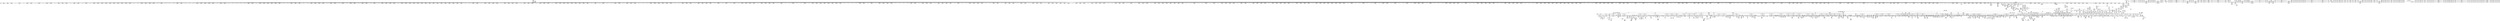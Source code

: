 digraph {
	CE0x5228fe0 [shape=record,shape=Mrecord,label="{CE0x5228fe0|2472:_%struct.cred*,_2752:_%struct.signal_struct*,_:_CRE_2940,2941_}"]
	CE0x522ea50 [shape=record,shape=Mrecord,label="{CE0x522ea50|2472:_%struct.cred*,_2752:_%struct.signal_struct*,_:_CRE_3088,3096_|*MultipleSource*|Function::selinux_task_setrlimit&Arg::p::|security/selinux/hooks.c,3622}"]
	CE0x52e6ca0 [shape=record,shape=Mrecord,label="{CE0x52e6ca0|rcu_read_unlock:_tmp19|include/linux/rcupdate.h,933|*SummSink*}"]
	CE0x532a2c0 [shape=record,shape=Mrecord,label="{CE0x532a2c0|_call_void_lock_release(%struct.lockdep_map*_%map,_i32_1,_i64_ptrtoint_(i8*_blockaddress(_rcu_lock_release,_%__here)_to_i64))_#10,_!dbg_!27716|include/linux/rcupdate.h,423}"]
	CE0x523c290 [shape=record,shape=Mrecord,label="{CE0x523c290|2472:_%struct.cred*,_2752:_%struct.signal_struct*,_:_CRE_6342,6343_}"]
	CE0x5283370 [shape=record,shape=Mrecord,label="{CE0x5283370|rcu_read_unlock:_tmp12|include/linux/rcupdate.h,933|*SummSource*}"]
	CE0x5233b10 [shape=record,shape=Mrecord,label="{CE0x5233b10|2472:_%struct.cred*,_2752:_%struct.signal_struct*,_:_CRE_5992,6000_|*MultipleSource*|Function::selinux_task_setrlimit&Arg::p::|security/selinux/hooks.c,3622}"]
	CE0x52cb700 [shape=record,shape=Mrecord,label="{CE0x52cb700|_call_void_mcount()_#3|*SummSink*}"]
	CE0x51d3c00 [shape=record,shape=Mrecord,label="{CE0x51d3c00|2472:_%struct.cred*,_2752:_%struct.signal_struct*,_:_CRE_693,694_}"]
	CE0x52ccc30 [shape=record,shape=Mrecord,label="{CE0x52ccc30|cred_sid:_tmp5|security/selinux/hooks.c,196|*SummSink*}"]
	CE0x5361490 [shape=record,shape=Mrecord,label="{CE0x5361490|__preempt_count_add:_do.body|*SummSink*}"]
	CE0x51e1100 [shape=record,shape=Mrecord,label="{CE0x51e1100|selinux_task_setrlimit:_new_rlim|Function::selinux_task_setrlimit&Arg::new_rlim::|*SummSink*}"]
	CE0x5243790 [shape=record,shape=Mrecord,label="{CE0x5243790|2472:_%struct.cred*,_2752:_%struct.signal_struct*,_:_CRE_6584,6600_|*MultipleSource*|Function::selinux_task_setrlimit&Arg::p::|security/selinux/hooks.c,3622}"]
	CE0x52e6e90 [shape=record,shape=Mrecord,label="{CE0x52e6e90|rcu_read_unlock:_tmp20|include/linux/rcupdate.h,933}"]
	CE0x51ceab0 [shape=record,shape=Mrecord,label="{CE0x51ceab0|2472:_%struct.cred*,_2752:_%struct.signal_struct*,_:_CRE_512,520_|*MultipleSource*|Function::selinux_task_setrlimit&Arg::p::|security/selinux/hooks.c,3622}"]
	CE0x5202b80 [shape=record,shape=Mrecord,label="{CE0x5202b80|2472:_%struct.cred*,_2752:_%struct.signal_struct*,_:_CRE_648,652_|*MultipleSource*|Function::selinux_task_setrlimit&Arg::p::|security/selinux/hooks.c,3622}"]
	CE0x51ea040 [shape=record,shape=Mrecord,label="{CE0x51ea040|2472:_%struct.cred*,_2752:_%struct.signal_struct*,_:_CRE_2256,2264_|*MultipleSource*|Function::selinux_task_setrlimit&Arg::p::|security/selinux/hooks.c,3622}"]
	CE0x526b490 [shape=record,shape=Mrecord,label="{CE0x526b490|GLOBAL:___llvm_gcov_ctr125|Global_var:__llvm_gcov_ctr125|*SummSource*}"]
	CE0x522ecc0 [shape=record,shape=Mrecord,label="{CE0x522ecc0|2472:_%struct.cred*,_2752:_%struct.signal_struct*,_:_CRE_3096,3104_|*MultipleSource*|Function::selinux_task_setrlimit&Arg::p::|security/selinux/hooks.c,3622}"]
	CE0x52e1e90 [shape=record,shape=Mrecord,label="{CE0x52e1e90|__preempt_count_add:_entry|*SummSink*}"]
	CE0x52d6cc0 [shape=record,shape=Mrecord,label="{CE0x52d6cc0|i64*_getelementptr_inbounds_(_11_x_i64_,_11_x_i64_*___llvm_gcov_ctr132,_i64_0,_i64_1)|*Constant*}"]
	CE0x524d060 [shape=record,shape=Mrecord,label="{CE0x524d060|i64*_getelementptr_inbounds_(_11_x_i64_,_11_x_i64_*___llvm_gcov_ctr125,_i64_0,_i64_9)|*Constant*|*SummSink*}"]
	CE0x5288070 [shape=record,shape=Mrecord,label="{CE0x5288070|rcu_read_lock:_if.then|*SummSink*}"]
	CE0x52a42d0 [shape=record,shape=Mrecord,label="{CE0x52a42d0|_call_void___rcu_read_unlock()_#10,_!dbg_!27734|include/linux/rcupdate.h,937}"]
	CE0x5239ea0 [shape=record,shape=Mrecord,label="{CE0x5239ea0|2472:_%struct.cred*,_2752:_%struct.signal_struct*,_:_CRE_6319,6320_}"]
	CE0x52ce840 [shape=record,shape=Mrecord,label="{CE0x52ce840|rcu_read_unlock:_if.then|*SummSource*}"]
	CE0x52b2360 [shape=record,shape=Mrecord,label="{CE0x52b2360|rcu_lock_release:_tmp2|*SummSink*}"]
	CE0x52e2210 [shape=record,shape=Mrecord,label="{CE0x52e2210|rcu_read_unlock:_do.end|*SummSource*}"]
	CE0x52e6a40 [shape=record,shape=Mrecord,label="{CE0x52e6a40|rcu_read_unlock:_tmp19|include/linux/rcupdate.h,933}"]
	CE0x5286320 [shape=record,shape=Mrecord,label="{CE0x5286320|i64*_getelementptr_inbounds_(_2_x_i64_,_2_x_i64_*___llvm_gcov_ctr98,_i64_0,_i64_0)|*Constant*|*SummSource*}"]
	CE0x51d4020 [shape=record,shape=Mrecord,label="{CE0x51d4020|2472:_%struct.cred*,_2752:_%struct.signal_struct*,_:_CRE_696,697_}"]
	CE0x52834e0 [shape=record,shape=Mrecord,label="{CE0x52834e0|rcu_read_unlock:_tmp12|include/linux/rcupdate.h,933|*SummSink*}"]
	CE0x5295f60 [shape=record,shape=Mrecord,label="{CE0x5295f60|GLOBAL:___rcu_read_lock|*Constant*}"]
	CE0x52268d0 [shape=record,shape=Mrecord,label="{CE0x52268d0|2472:_%struct.cred*,_2752:_%struct.signal_struct*,_:_CRE_2915,2916_}"]
	CE0x51e96d0 [shape=record,shape=Mrecord,label="{CE0x51e96d0|2472:_%struct.cred*,_2752:_%struct.signal_struct*,_:_CRE_2160,2168_|*MultipleSource*|Function::selinux_task_setrlimit&Arg::p::|security/selinux/hooks.c,3622}"]
	CE0x51d26e0 [shape=record,shape=Mrecord,label="{CE0x51d26e0|2472:_%struct.cred*,_2752:_%struct.signal_struct*,_:_CRE_2584,2592_|*MultipleSource*|Function::selinux_task_setrlimit&Arg::p::|security/selinux/hooks.c,3622}"]
	CE0x525a050 [shape=record,shape=Mrecord,label="{CE0x525a050|selinux_task_setrlimit:_arraydecay|security/selinux/hooks.c,3622}"]
	CE0x52bda30 [shape=record,shape=Mrecord,label="{CE0x52bda30|__preempt_count_add:_bb|*SummSource*}"]
	CE0x5279b30 [shape=record,shape=Mrecord,label="{CE0x5279b30|_call_void_rcu_lock_acquire(%struct.lockdep_map*_rcu_lock_map)_#10,_!dbg_!27711|include/linux/rcupdate.h,881|*SummSink*}"]
	CE0x5322710 [shape=record,shape=Mrecord,label="{CE0x5322710|rcu_lock_release:_tmp3|*SummSource*}"]
	CE0x51df0b0 [shape=record,shape=Mrecord,label="{CE0x51df0b0|_call_void_mcount()_#3|*SummSink*}"]
	CE0x523bde0 [shape=record,shape=Mrecord,label="{CE0x523bde0|2472:_%struct.cred*,_2752:_%struct.signal_struct*,_:_CRE_6339,6340_}"]
	CE0x52229f0 [shape=record,shape=Mrecord,label="{CE0x52229f0|2472:_%struct.cred*,_2752:_%struct.signal_struct*,_:_CRE_2768,2776_|*MultipleSource*|Function::selinux_task_setrlimit&Arg::p::|security/selinux/hooks.c,3622}"]
	CE0x5287780 [shape=record,shape=Mrecord,label="{CE0x5287780|GLOBAL:___llvm_gcov_ctr127|Global_var:__llvm_gcov_ctr127|*SummSource*}"]
	CE0x5278570 [shape=record,shape=Mrecord,label="{CE0x5278570|GLOBAL:_lockdep_rcu_suspicious|*Constant*|*SummSource*}"]
	CE0x51f40a0 [shape=record,shape=Mrecord,label="{CE0x51f40a0|2472:_%struct.cred*,_2752:_%struct.signal_struct*,_:_CRE_328,336_|*MultipleSource*|Function::selinux_task_setrlimit&Arg::p::|security/selinux/hooks.c,3622}"]
	CE0x5329810 [shape=record,shape=Mrecord,label="{CE0x5329810|i64*_getelementptr_inbounds_(_4_x_i64_,_4_x_i64_*___llvm_gcov_ctr133,_i64_0,_i64_2)|*Constant*|*SummSource*}"]
	CE0x529da90 [shape=record,shape=Mrecord,label="{CE0x529da90|task_sid:_tmp25|security/selinux/hooks.c,208|*SummSink*}"]
	"CONST[source:1(input),value:2(dynamic)][purpose:{object}]"
	CE0x530f3e0 [shape=record,shape=Mrecord,label="{CE0x530f3e0|rcu_lock_acquire:_tmp}"]
	CE0x5233150 [shape=record,shape=Mrecord,label="{CE0x5233150|2472:_%struct.cred*,_2752:_%struct.signal_struct*,_:_CRE_5960,5968_|*MultipleSource*|Function::selinux_task_setrlimit&Arg::p::|security/selinux/hooks.c,3622}"]
	CE0x531e5d0 [shape=record,shape=Mrecord,label="{CE0x531e5d0|__preempt_count_sub:_entry|*SummSource*}"]
	CE0x5272290 [shape=record,shape=Mrecord,label="{CE0x5272290|current_sid:_tmp10|security/selinux/hooks.c,218}"]
	CE0x51e76d0 [shape=record,shape=Mrecord,label="{CE0x51e76d0|2472:_%struct.cred*,_2752:_%struct.signal_struct*,_:_CRE_2064,2072_|*MultipleSource*|Function::selinux_task_setrlimit&Arg::p::|security/selinux/hooks.c,3622}"]
	CE0x51fec00 [shape=record,shape=Mrecord,label="{CE0x51fec00|2472:_%struct.cred*,_2752:_%struct.signal_struct*,_:_CRE_1968,1976_|*MultipleSource*|Function::selinux_task_setrlimit&Arg::p::|security/selinux/hooks.c,3622}"]
	CE0x52b4dc0 [shape=record,shape=Mrecord,label="{CE0x52b4dc0|rcu_read_lock:_tmp20|include/linux/rcupdate.h,882}"]
	CE0x534d0a0 [shape=record,shape=Mrecord,label="{CE0x534d0a0|_call_void_mcount()_#3|*SummSink*}"]
	CE0x51f8a00 [shape=record,shape=Mrecord,label="{CE0x51f8a00|current_has_perm:_tmp1|*SummSink*}"]
	CE0x530ced0 [shape=record,shape=Mrecord,label="{CE0x530ced0|i64*_getelementptr_inbounds_(_4_x_i64_,_4_x_i64_*___llvm_gcov_ctr134,_i64_0,_i64_2)|*Constant*}"]
	CE0x52e86a0 [shape=record,shape=Mrecord,label="{CE0x52e86a0|rcu_read_unlock:_tmp17|include/linux/rcupdate.h,933|*SummSink*}"]
	CE0x52a6380 [shape=record,shape=Mrecord,label="{CE0x52a6380|i32_2|*Constant*}"]
	CE0x52249a0 [shape=record,shape=Mrecord,label="{CE0x52249a0|2472:_%struct.cred*,_2752:_%struct.signal_struct*,_:_CRE_2872,2876_|*MultipleSource*|Function::selinux_task_setrlimit&Arg::p::|security/selinux/hooks.c,3622}"]
	CE0x5283c50 [shape=record,shape=Mrecord,label="{CE0x5283c50|i32_22|*Constant*}"]
	CE0x5204870 [shape=record,shape=Mrecord,label="{CE0x5204870|2472:_%struct.cred*,_2752:_%struct.signal_struct*,_:_CRE_2523,2524_}"]
	CE0x52e5c80 [shape=record,shape=Mrecord,label="{CE0x52e5c80|i64*_getelementptr_inbounds_(_11_x_i64_,_11_x_i64_*___llvm_gcov_ctr132,_i64_0,_i64_8)|*Constant*|*SummSource*}"]
	CE0x522f410 [shape=record,shape=Mrecord,label="{CE0x522f410|2472:_%struct.cred*,_2752:_%struct.signal_struct*,_:_CRE_3112,3116_|*MultipleSource*|Function::selinux_task_setrlimit&Arg::p::|security/selinux/hooks.c,3622}"]
	CE0x5321790 [shape=record,shape=Mrecord,label="{CE0x5321790|rcu_lock_acquire:_tmp5|include/linux/rcupdate.h,418|*SummSource*}"]
	CE0x525cf40 [shape=record,shape=Mrecord,label="{CE0x525cf40|task_sid:_tmp21|security/selinux/hooks.c,208|*SummSource*}"]
	CE0x523d3c0 [shape=record,shape=Mrecord,label="{CE0x523d3c0|2472:_%struct.cred*,_2752:_%struct.signal_struct*,_:_CRE_6353,6354_}"]
	CE0x52afaa0 [shape=record,shape=Mrecord,label="{CE0x52afaa0|_call_void_asm_addl_$1,_%gs:$0_,_*m,ri,*m,_dirflag_,_fpsr_,_flags_(i32*___preempt_count,_i32_%sub,_i32*___preempt_count)_#3,_!dbg_!27717,_!srcloc_!27718|./arch/x86/include/asm/preempt.h,77}"]
	CE0x5283670 [shape=record,shape=Mrecord,label="{CE0x5283670|i64_6|*Constant*}"]
	CE0x5238d70 [shape=record,shape=Mrecord,label="{CE0x5238d70|2472:_%struct.cred*,_2752:_%struct.signal_struct*,_:_CRE_6308,6309_}"]
	CE0x52cc090 [shape=record,shape=Mrecord,label="{CE0x52cc090|i64*_getelementptr_inbounds_(_2_x_i64_,_2_x_i64_*___llvm_gcov_ctr131,_i64_0,_i64_0)|*Constant*|*SummSink*}"]
	CE0x52965f0 [shape=record,shape=Mrecord,label="{CE0x52965f0|i64_1|*Constant*}"]
	CE0x52d66c0 [shape=record,shape=Mrecord,label="{CE0x52d66c0|%struct.task_struct*_(%struct.task_struct**)*_asm_movq_%gs:$_1:P_,$0_,_r,im,_dirflag_,_fpsr_,_flags_|*SummSource*}"]
	CE0x5322860 [shape=record,shape=Mrecord,label="{CE0x5322860|rcu_lock_release:_tmp3|*SummSink*}"]
	CE0x52b1180 [shape=record,shape=Mrecord,label="{CE0x52b1180|__preempt_count_sub:_tmp7|./arch/x86/include/asm/preempt.h,78}"]
	CE0x523a990 [shape=record,shape=Mrecord,label="{CE0x523a990|2472:_%struct.cred*,_2752:_%struct.signal_struct*,_:_CRE_6326,6327_}"]
	CE0x5294d40 [shape=record,shape=Mrecord,label="{CE0x5294d40|get_current:_tmp4|./arch/x86/include/asm/current.h,14|*SummSink*}"]
	CE0x52ad1c0 [shape=record,shape=Mrecord,label="{CE0x52ad1c0|rcu_lock_acquire:_tmp6|*SummSink*}"]
	CE0x5225ab0 [shape=record,shape=Mrecord,label="{CE0x5225ab0|2472:_%struct.cred*,_2752:_%struct.signal_struct*,_:_CRE_2906,2907_}"]
	CE0x52e04e0 [shape=record,shape=Mrecord,label="{CE0x52e04e0|__rcu_read_lock:_tmp3|*SummSource*}"]
	CE0x52b8da0 [shape=record,shape=Mrecord,label="{CE0x52b8da0|GLOBAL:_task_sid.__warned|Global_var:task_sid.__warned|*SummSource*}"]
	CE0x5229c60 [shape=record,shape=Mrecord,label="{CE0x5229c60|2472:_%struct.cred*,_2752:_%struct.signal_struct*,_:_CRE_2948,2949_}"]
	CE0x52b9340 [shape=record,shape=Mrecord,label="{CE0x52b9340|task_sid:_tobool1|security/selinux/hooks.c,208}"]
	CE0x5323120 [shape=record,shape=Mrecord,label="{CE0x5323120|i64*_getelementptr_inbounds_(_4_x_i64_,_4_x_i64_*___llvm_gcov_ctr129,_i64_0,_i64_0)|*Constant*|*SummSource*}"]
	CE0x52633a0 [shape=record,shape=Mrecord,label="{CE0x52633a0|%struct.common_audit_data*_null|*Constant*|*SummSink*}"]
	CE0x51d7bf0 [shape=record,shape=Mrecord,label="{CE0x51d7bf0|selinux_task_setrlimit:_entry|*SummSource*}"]
	CE0x52dcc90 [shape=record,shape=Mrecord,label="{CE0x52dcc90|rcu_read_unlock:_tmp|*SummSource*}"]
	CE0x52919c0 [shape=record,shape=Mrecord,label="{CE0x52919c0|__rcu_read_lock:_tmp2}"]
	CE0x523a4e0 [shape=record,shape=Mrecord,label="{CE0x523a4e0|2472:_%struct.cred*,_2752:_%struct.signal_struct*,_:_CRE_6323,6324_}"]
	CE0x52749b0 [shape=record,shape=Mrecord,label="{CE0x52749b0|cred_sid:_tmp2}"]
	CE0x5235a70 [shape=record,shape=Mrecord,label="{CE0x5235a70|2472:_%struct.cred*,_2752:_%struct.signal_struct*,_:_CRE_6216,6224_|*MultipleSource*|Function::selinux_task_setrlimit&Arg::p::|security/selinux/hooks.c,3622}"]
	CE0x5364490 [shape=record,shape=Mrecord,label="{CE0x5364490|i64*_getelementptr_inbounds_(_4_x_i64_,_4_x_i64_*___llvm_gcov_ctr135,_i64_0,_i64_1)|*Constant*|*SummSink*}"]
	CE0x525d4d0 [shape=record,shape=Mrecord,label="{CE0x525d4d0|i64*_getelementptr_inbounds_(_13_x_i64_,_13_x_i64_*___llvm_gcov_ctr126,_i64_0,_i64_10)|*Constant*}"]
	CE0x52cfda0 [shape=record,shape=Mrecord,label="{CE0x52cfda0|rcu_lock_acquire:_bb|*SummSource*}"]
	CE0x52d1130 [shape=record,shape=Mrecord,label="{CE0x52d1130|rcu_read_unlock:_call3|include/linux/rcupdate.h,933|*SummSink*}"]
	CE0x525d070 [shape=record,shape=Mrecord,label="{CE0x525d070|task_sid:_tmp21|security/selinux/hooks.c,208|*SummSink*}"]
	CE0x51f33c0 [shape=record,shape=Mrecord,label="{CE0x51f33c0|2472:_%struct.cred*,_2752:_%struct.signal_struct*,_:_CRE_504,512_|*MultipleSource*|Function::selinux_task_setrlimit&Arg::p::|security/selinux/hooks.c,3622}"]
	CE0x529c350 [shape=record,shape=Mrecord,label="{CE0x529c350|_call_void___preempt_count_sub(i32_1)_#10,_!dbg_!27715|include/linux/rcupdate.h,244|*SummSink*}"]
	CE0x5361600 [shape=record,shape=Mrecord,label="{CE0x5361600|__preempt_count_sub:_tmp1}"]
	CE0x528ea10 [shape=record,shape=Mrecord,label="{CE0x528ea10|task_sid:_tmp13|security/selinux/hooks.c,208|*SummSource*}"]
	CE0x528eb40 [shape=record,shape=Mrecord,label="{CE0x528eb40|task_sid:_tmp13|security/selinux/hooks.c,208|*SummSink*}"]
	CE0x52d7080 [shape=record,shape=Mrecord,label="{CE0x52d7080|__rcu_read_lock:_tmp7|include/linux/rcupdate.h,240|*SummSink*}"]
	CE0x5278260 [shape=record,shape=Mrecord,label="{CE0x5278260|i8*_getelementptr_inbounds_(_25_x_i8_,_25_x_i8_*_.str3,_i32_0,_i32_0)|*Constant*|*SummSource*}"]
	CE0x51e8570 [shape=record,shape=Mrecord,label="{CE0x51e8570|2472:_%struct.cred*,_2752:_%struct.signal_struct*,_:_CRE_2104,2112_|*MultipleSource*|Function::selinux_task_setrlimit&Arg::p::|security/selinux/hooks.c,3622}"]
	CE0x51f8bb0 [shape=record,shape=Mrecord,label="{CE0x51f8bb0|i64*_getelementptr_inbounds_(_2_x_i64_,_2_x_i64_*___llvm_gcov_ctr136,_i64_0,_i64_1)|*Constant*|*SummSource*}"]
	CE0x5252a70 [shape=record,shape=Mrecord,label="{CE0x5252a70|GLOBAL:_task_sid|*Constant*}"]
	CE0x5311110 [shape=record,shape=Mrecord,label="{CE0x5311110|COLLAPSED:_GCMRE___llvm_gcov_ctr133_internal_global_4_x_i64_zeroinitializer:_elem_0:default:}"]
	CE0x52d3380 [shape=record,shape=Mrecord,label="{CE0x52d3380|i64_3|*Constant*}"]
	CE0x5294f00 [shape=record,shape=Mrecord,label="{CE0x5294f00|%struct.task_struct*_(%struct.task_struct**)*_asm_movq_%gs:$_1:P_,$0_,_r,im,_dirflag_,_fpsr_,_flags_}"]
	CE0x5277020 [shape=record,shape=Mrecord,label="{CE0x5277020|i64*_getelementptr_inbounds_(_11_x_i64_,_11_x_i64_*___llvm_gcov_ctr125,_i64_0,_i64_0)|*Constant*|*SummSource*}"]
	CE0x5204b40 [shape=record,shape=Mrecord,label="{CE0x5204b40|2472:_%struct.cred*,_2752:_%struct.signal_struct*,_:_CRE_2525,2526_}"]
	CE0x52b22f0 [shape=record,shape=Mrecord,label="{CE0x52b22f0|rcu_lock_release:_tmp2|*SummSource*}"]
	CE0x522ba10 [shape=record,shape=Mrecord,label="{CE0x522ba10|2472:_%struct.cred*,_2752:_%struct.signal_struct*,_:_CRE_2967,2968_}"]
	CE0x51d4ac0 [shape=record,shape=Mrecord,label="{CE0x51d4ac0|2472:_%struct.cred*,_2752:_%struct.signal_struct*,_:_CRE_703,704_}"]
	CE0x51fe290 [shape=record,shape=Mrecord,label="{CE0x51fe290|2472:_%struct.cred*,_2752:_%struct.signal_struct*,_:_CRE_1936,1944_|*MultipleSource*|Function::selinux_task_setrlimit&Arg::p::|security/selinux/hooks.c,3622}"]
	CE0x52d55e0 [shape=record,shape=Mrecord,label="{CE0x52d55e0|rcu_read_lock:_tmp|*SummSource*}"]
	CE0x52c8f90 [shape=record,shape=Mrecord,label="{CE0x52c8f90|rcu_read_lock:_do.body|*SummSource*}"]
	CE0x5267780 [shape=record,shape=Mrecord,label="{CE0x5267780|current_sid:_tmp5|security/selinux/hooks.c,218|*SummSource*}"]
	CE0x5277860 [shape=record,shape=Mrecord,label="{CE0x5277860|current_sid:_tobool1|security/selinux/hooks.c,218|*SummSink*}"]
	CE0x5204f60 [shape=record,shape=Mrecord,label="{CE0x5204f60|2472:_%struct.cred*,_2752:_%struct.signal_struct*,_:_CRE_2528,2529_}"]
	CE0x52dc5c0 [shape=record,shape=Mrecord,label="{CE0x52dc5c0|_call_void_asm_sideeffect_,_memory_,_dirflag_,_fpsr_,_flags_()_#3,_!dbg_!27714,_!srcloc_!27715|include/linux/rcupdate.h,239}"]
	CE0x52a5720 [shape=record,shape=Mrecord,label="{CE0x52a5720|__rcu_read_lock:_bb|*SummSource*}"]
	CE0x52396d0 [shape=record,shape=Mrecord,label="{CE0x52396d0|2472:_%struct.cred*,_2752:_%struct.signal_struct*,_:_CRE_6314,6315_}"]
	CE0x52e9010 [shape=record,shape=Mrecord,label="{CE0x52e9010|_call_void_lockdep_rcu_suspicious(i8*_getelementptr_inbounds_(_25_x_i8_,_25_x_i8_*_.str45,_i32_0,_i32_0),_i32_934,_i8*_getelementptr_inbounds_(_44_x_i8_,_44_x_i8_*_.str47,_i32_0,_i32_0))_#10,_!dbg_!27726|include/linux/rcupdate.h,933|*SummSink*}"]
	CE0x534a920 [shape=record,shape=Mrecord,label="{CE0x534a920|__preempt_count_add:_tmp7|./arch/x86/include/asm/preempt.h,73|*SummSink*}"]
	CE0x5246820 [shape=record,shape=Mrecord,label="{CE0x5246820|2472:_%struct.cred*,_2752:_%struct.signal_struct*,_:_CRE_10568,10572_|*MultipleSource*|Function::selinux_task_setrlimit&Arg::p::|security/selinux/hooks.c,3622}"]
	CE0x51f7180 [shape=record,shape=Mrecord,label="{CE0x51f7180|2472:_%struct.cred*,_2752:_%struct.signal_struct*,_:_CRE_472,480_|*MultipleSource*|Function::selinux_task_setrlimit&Arg::p::|security/selinux/hooks.c,3622}"]
	CE0x5278440 [shape=record,shape=Mrecord,label="{CE0x5278440|GLOBAL:_lockdep_rcu_suspicious|*Constant*}"]
	CE0x523eca0 [shape=record,shape=Mrecord,label="{CE0x523eca0|i8*_getelementptr_inbounds_(_41_x_i8_,_41_x_i8_*_.str44,_i32_0,_i32_0)|*Constant*|*SummSink*}"]
	CE0x6e889f0 [shape=record,shape=Mrecord,label="{CE0x6e889f0|selinux_task_setrlimit:_tmp1}"]
	CE0x5284fe0 [shape=record,shape=Mrecord,label="{CE0x5284fe0|GLOBAL:_rcu_lock_acquire|*Constant*|*SummSink*}"]
	CE0x5234480 [shape=record,shape=Mrecord,label="{CE0x5234480|2472:_%struct.cred*,_2752:_%struct.signal_struct*,_:_CRE_6144,6152_|*MultipleSource*|Function::selinux_task_setrlimit&Arg::p::|security/selinux/hooks.c,3622}"]
	CE0x528f7e0 [shape=record,shape=Mrecord,label="{CE0x528f7e0|rcu_read_lock:_call|include/linux/rcupdate.h,882}"]
	CE0x5245260 [shape=record,shape=Mrecord,label="{CE0x5245260|2472:_%struct.cred*,_2752:_%struct.signal_struct*,_:_CRE_6664,6668_|*MultipleSource*|Function::selinux_task_setrlimit&Arg::p::|security/selinux/hooks.c,3622}"]
	CE0x5284180 [shape=record,shape=Mrecord,label="{CE0x5284180|rcu_read_lock:_tobool1|include/linux/rcupdate.h,882}"]
	CE0x5265be0 [shape=record,shape=Mrecord,label="{CE0x5265be0|get_current:_tmp4|./arch/x86/include/asm/current.h,14}"]
	CE0x529e150 [shape=record,shape=Mrecord,label="{CE0x529e150|rcu_read_lock:_do.end}"]
	CE0x5253d30 [shape=record,shape=Mrecord,label="{CE0x5253d30|i32_2097152|*Constant*}"]
	CE0x53101f0 [shape=record,shape=Mrecord,label="{CE0x53101f0|i8*_undef|*Constant*|*SummSource*}"]
	CE0x5221e10 [shape=record,shape=Mrecord,label="{CE0x5221e10|2472:_%struct.cred*,_2752:_%struct.signal_struct*,_:_CRE_2728,2736_|*MultipleSource*|Function::selinux_task_setrlimit&Arg::p::|security/selinux/hooks.c,3622}"]
	CE0x5203760 [shape=record,shape=Mrecord,label="{CE0x5203760|2472:_%struct.cred*,_2752:_%struct.signal_struct*,_:_CRE_2480,2488_|*MultipleSource*|Function::selinux_task_setrlimit&Arg::p::|security/selinux/hooks.c,3622}"]
	CE0x52380f0 [shape=record,shape=Mrecord,label="{CE0x52380f0|2472:_%struct.cred*,_2752:_%struct.signal_struct*,_:_CRE_6300,6301_}"]
	CE0x52631e0 [shape=record,shape=Mrecord,label="{CE0x52631e0|_ret_i32_%retval.0,_!dbg_!27728|security/selinux/avc.c,775}"]
	CE0x52e79d0 [shape=record,shape=Mrecord,label="{CE0x52e79d0|i64*_getelementptr_inbounds_(_11_x_i64_,_11_x_i64_*___llvm_gcov_ctr132,_i64_0,_i64_10)|*Constant*|*SummSource*}"]
	CE0x51fa6e0 [shape=record,shape=Mrecord,label="{CE0x51fa6e0|2472:_%struct.cred*,_2752:_%struct.signal_struct*,_:_CRE_272,280_|*MultipleSource*|Function::selinux_task_setrlimit&Arg::p::|security/selinux/hooks.c,3622}"]
	CE0x52671b0 [shape=record,shape=Mrecord,label="{CE0x52671b0|current_sid:_tmp15|security/selinux/hooks.c,218}"]
	CE0x51ef7c0 [shape=record,shape=Mrecord,label="{CE0x51ef7c0|selinux_task_setrlimit:_tmp3|security/selinux/hooks.c,3628}"]
	CE0x526f3e0 [shape=record,shape=Mrecord,label="{CE0x526f3e0|i64*_getelementptr_inbounds_(_2_x_i64_,_2_x_i64_*___llvm_gcov_ctr98,_i64_0,_i64_1)|*Constant*|*SummSink*}"]
	CE0x52e7180 [shape=record,shape=Mrecord,label="{CE0x52e7180|rcu_read_unlock:_tmp20|include/linux/rcupdate.h,933|*SummSink*}"]
	CE0x52eab00 [shape=record,shape=Mrecord,label="{CE0x52eab00|i64*_getelementptr_inbounds_(_4_x_i64_,_4_x_i64_*___llvm_gcov_ctr130,_i64_0,_i64_1)|*Constant*}"]
	CE0x5290050 [shape=record,shape=Mrecord,label="{CE0x5290050|rcu_read_lock:_do.end|*SummSource*}"]
	CE0x5257090 [shape=record,shape=Mrecord,label="{CE0x5257090|task_sid:_call7|security/selinux/hooks.c,208|*SummSink*}"]
	CE0x526f350 [shape=record,shape=Mrecord,label="{CE0x526f350|get_current:_tmp|*SummSink*}"]
	CE0x5242b60 [shape=record,shape=Mrecord,label="{CE0x5242b60|2472:_%struct.cred*,_2752:_%struct.signal_struct*,_:_CRE_6544,6552_|*MultipleSource*|Function::selinux_task_setrlimit&Arg::p::|security/selinux/hooks.c,3622}"]
	CE0x51dc380 [shape=record,shape=Mrecord,label="{CE0x51dc380|2472:_%struct.cred*,_2752:_%struct.signal_struct*,_:_CRE_76,80_|*MultipleSource*|Function::selinux_task_setrlimit&Arg::p::|security/selinux/hooks.c,3622}"]
	CE0x52b0590 [shape=record,shape=Mrecord,label="{CE0x52b0590|__rcu_read_unlock:_tmp3|*SummSource*}"]
	CE0x5249130 [shape=record,shape=Mrecord,label="{CE0x5249130|current_sid:_tmp13|security/selinux/hooks.c,218|*SummSource*}"]
	CE0x52afd00 [shape=record,shape=Mrecord,label="{CE0x52afd00|__rcu_read_unlock:_tmp1|*SummSink*}"]
	CE0x5222510 [shape=record,shape=Mrecord,label="{CE0x5222510|2472:_%struct.cred*,_2752:_%struct.signal_struct*,_:_CRE_2752,2760_|*MultipleSource*|Function::selinux_task_setrlimit&Arg::p::|security/selinux/hooks.c,3622}"]
	CE0x526a4b0 [shape=record,shape=Mrecord,label="{CE0x526a4b0|GLOBAL:_rcu_read_lock|*Constant*|*SummSource*}"]
	CE0x52428f0 [shape=record,shape=Mrecord,label="{CE0x52428f0|2472:_%struct.cred*,_2752:_%struct.signal_struct*,_:_CRE_6536,6544_|*MultipleSource*|Function::selinux_task_setrlimit&Arg::p::|security/selinux/hooks.c,3622}"]
	"CONST[source:0(mediator),value:2(dynamic)][purpose:{object}]"
	CE0x528d400 [shape=record,shape=Mrecord,label="{CE0x528d400|_call_void_rcu_read_lock()_#10,_!dbg_!27712|security/selinux/hooks.c,207|*SummSink*}"]
	CE0x528c550 [shape=record,shape=Mrecord,label="{CE0x528c550|i64*_getelementptr_inbounds_(_2_x_i64_,_2_x_i64_*___llvm_gcov_ctr131,_i64_0,_i64_1)|*Constant*|*SummSink*}"]
	CE0x52aa150 [shape=record,shape=Mrecord,label="{CE0x52aa150|_call_void_asm_addl_$1,_%gs:$0_,_*m,ri,*m,_dirflag_,_fpsr_,_flags_(i32*___preempt_count,_i32_%sub,_i32*___preempt_count)_#3,_!dbg_!27717,_!srcloc_!27718|./arch/x86/include/asm/preempt.h,77|*SummSink*}"]
	CE0x5310770 [shape=record,shape=Mrecord,label="{CE0x5310770|rcu_lock_release:_bb|*SummSource*}"]
	CE0x52cce40 [shape=record,shape=Mrecord,label="{CE0x52cce40|cred_sid:_sid|security/selinux/hooks.c,197|*SummSink*}"]
	CE0x5267b20 [shape=record,shape=Mrecord,label="{CE0x5267b20|i32_77|*Constant*|*SummSource*}"]
	CE0x52d51b0 [shape=record,shape=Mrecord,label="{CE0x52d51b0|rcu_read_unlock:_tmp4|include/linux/rcupdate.h,933}"]
	CE0x525acc0 [shape=record,shape=Mrecord,label="{CE0x525acc0|selinux_task_setrlimit:_rlim_max|security/selinux/hooks.c,3628|*SummSink*}"]
	CE0x524ced0 [shape=record,shape=Mrecord,label="{CE0x524ced0|i64*_getelementptr_inbounds_(_11_x_i64_,_11_x_i64_*___llvm_gcov_ctr125,_i64_0,_i64_9)|*Constant*|*SummSource*}"]
	CE0x5324b70 [shape=record,shape=Mrecord,label="{CE0x5324b70|i64*_getelementptr_inbounds_(_4_x_i64_,_4_x_i64_*___llvm_gcov_ctr134,_i64_0,_i64_2)|*Constant*|*SummSink*}"]
	CE0x51e4dc0 [shape=record,shape=Mrecord,label="{CE0x51e4dc0|i64*_getelementptr_inbounds_(_2_x_i64_,_2_x_i64_*___llvm_gcov_ctr136,_i64_0,_i64_0)|*Constant*|*SummSource*}"]
	CE0x5310c90 [shape=record,shape=Mrecord,label="{CE0x5310c90|__preempt_count_add:_tmp4|./arch/x86/include/asm/preempt.h,72|*SummSource*}"]
	CE0x5253190 [shape=record,shape=Mrecord,label="{CE0x5253190|current_has_perm:_perms|Function::current_has_perm&Arg::perms::|*SummSink*}"]
	CE0x526cd10 [shape=record,shape=Mrecord,label="{CE0x526cd10|rcu_read_lock:_tmp7|include/linux/rcupdate.h,882|*SummSource*}"]
	CE0x527a1f0 [shape=record,shape=Mrecord,label="{CE0x527a1f0|rcu_read_unlock:_tmp6|include/linux/rcupdate.h,933|*SummSink*}"]
	CE0x52cfc00 [shape=record,shape=Mrecord,label="{CE0x52cfc00|rcu_lock_acquire:_indirectgoto|*SummSource*}"]
	CE0x51d6cf0 [shape=record,shape=Mrecord,label="{CE0x51d6cf0|current_sid:_tmp16|security/selinux/hooks.c,218|*SummSource*}"]
	CE0x51df300 [shape=record,shape=Mrecord,label="{CE0x51df300|2472:_%struct.cred*,_2752:_%struct.signal_struct*,_:_CRE_16,20_|*MultipleSource*|Function::selinux_task_setrlimit&Arg::p::|security/selinux/hooks.c,3622}"]
	CE0x51e7e20 [shape=record,shape=Mrecord,label="{CE0x51e7e20|2472:_%struct.cred*,_2752:_%struct.signal_struct*,_:_CRE_2080,2088_|*MultipleSource*|Function::selinux_task_setrlimit&Arg::p::|security/selinux/hooks.c,3622}"]
	CE0x5207810 [shape=record,shape=Mrecord,label="{CE0x5207810|2472:_%struct.cred*,_2752:_%struct.signal_struct*,_:_CRE_2598,2600_|*MultipleSource*|Function::selinux_task_setrlimit&Arg::p::|security/selinux/hooks.c,3622}"]
	CE0x52e0ac0 [shape=record,shape=Mrecord,label="{CE0x52e0ac0|rcu_read_unlock:_tmp10|include/linux/rcupdate.h,933|*SummSink*}"]
	CE0x531e410 [shape=record,shape=Mrecord,label="{CE0x531e410|__preempt_count_sub:_val|Function::__preempt_count_sub&Arg::val::|*SummSink*}"]
	CE0x5271ff0 [shape=record,shape=Mrecord,label="{CE0x5271ff0|current_sid:_tmp9|security/selinux/hooks.c,218|*SummSink*}"]
	CE0x52575c0 [shape=record,shape=Mrecord,label="{CE0x52575c0|GLOBAL:_cred_sid|*Constant*|*SummSink*}"]
	CE0x52dd270 [shape=record,shape=Mrecord,label="{CE0x52dd270|rcu_read_unlock:_call|include/linux/rcupdate.h,933|*SummSink*}"]
	CE0x52811f0 [shape=record,shape=Mrecord,label="{CE0x52811f0|rcu_read_lock:_tmp9|include/linux/rcupdate.h,882|*SummSink*}"]
	CE0x5241570 [shape=record,shape=Mrecord,label="{CE0x5241570|2472:_%struct.cred*,_2752:_%struct.signal_struct*,_:_CRE_6480,6484_|*MultipleSource*|Function::selinux_task_setrlimit&Arg::p::|security/selinux/hooks.c,3622}"]
	CE0x5202430 [shape=record,shape=Mrecord,label="{CE0x5202430|2472:_%struct.cred*,_2752:_%struct.signal_struct*,_:_CRE_632,640_|*MultipleSource*|Function::selinux_task_setrlimit&Arg::p::|security/selinux/hooks.c,3622}"]
	CE0x5209070 [shape=record,shape=Mrecord,label="{CE0x5209070|2472:_%struct.cred*,_2752:_%struct.signal_struct*,_:_CRE_2692,2696_|*MultipleSource*|Function::selinux_task_setrlimit&Arg::p::|security/selinux/hooks.c,3622}"]
	CE0x52a2ea0 [shape=record,shape=Mrecord,label="{CE0x52a2ea0|_call_void_rcu_lock_release(%struct.lockdep_map*_rcu_lock_map)_#10,_!dbg_!27733|include/linux/rcupdate.h,935|*SummSink*}"]
	CE0x51f4b20 [shape=record,shape=Mrecord,label="{CE0x51f4b20|selinux_task_setrlimit:_p|Function::selinux_task_setrlimit&Arg::p::|*SummSource*}"]
	CE0x51e3cb0 [shape=record,shape=Mrecord,label="{CE0x51e3cb0|selinux_task_setrlimit:_signal|security/selinux/hooks.c,3622}"]
	CE0x52528f0 [shape=record,shape=Mrecord,label="{CE0x52528f0|_ret_i32_%tmp24,_!dbg_!27742|security/selinux/hooks.c,220|*SummSink*}"]
	CE0x524f6d0 [shape=record,shape=Mrecord,label="{CE0x524f6d0|i32_(i32,_i32,_i16,_i32,_%struct.common_audit_data*)*_bitcast_(i32_(i32,_i32,_i16,_i32,_%struct.common_audit_data.495*)*_avc_has_perm_to_i32_(i32,_i32,_i16,_i32,_%struct.common_audit_data*)*)|*Constant*}"]
	CE0x52d6f40 [shape=record,shape=Mrecord,label="{CE0x52d6f40|__rcu_read_lock:_tmp6|include/linux/rcupdate.h,240|*SummSource*}"]
	CE0x5237920 [shape=record,shape=Mrecord,label="{CE0x5237920|2472:_%struct.cred*,_2752:_%struct.signal_struct*,_:_CRE_6295,6296_}"]
	CE0x5240770 [shape=record,shape=Mrecord,label="{CE0x5240770|2472:_%struct.cred*,_2752:_%struct.signal_struct*,_:_CRE_6448,6456_|*MultipleSource*|Function::selinux_task_setrlimit&Arg::p::|security/selinux/hooks.c,3622}"]
	CE0x523cd80 [shape=record,shape=Mrecord,label="{CE0x523cd80|2472:_%struct.cred*,_2752:_%struct.signal_struct*,_:_CRE_6349,6350_}"]
	CE0x51d8980 [shape=record,shape=Mrecord,label="{CE0x51d8980|2472:_%struct.cred*,_2752:_%struct.signal_struct*,_:_CRE_416,424_|*MultipleSource*|Function::selinux_task_setrlimit&Arg::p::|security/selinux/hooks.c,3622}"]
	CE0x51f0a70 [shape=record,shape=Mrecord,label="{CE0x51f0a70|2472:_%struct.cred*,_2752:_%struct.signal_struct*,_:_CRE_128,136_|*MultipleSource*|Function::selinux_task_setrlimit&Arg::p::|security/selinux/hooks.c,3622}"]
	CE0x52ce7b0 [shape=record,shape=Mrecord,label="{CE0x52ce7b0|rcu_read_unlock:_if.then}"]
	CE0x52da300 [shape=record,shape=Mrecord,label="{CE0x52da300|rcu_read_unlock:_tmp3|*SummSink*}"]
	CE0x51ed9b0 [shape=record,shape=Mrecord,label="{CE0x51ed9b0|selinux_task_setrlimit:_bb}"]
	CE0x522b3d0 [shape=record,shape=Mrecord,label="{CE0x522b3d0|2472:_%struct.cred*,_2752:_%struct.signal_struct*,_:_CRE_2963,2964_}"]
	CE0x524f950 [shape=record,shape=Mrecord,label="{CE0x524f950|current_has_perm:_call2|security/selinux/hooks.c,1544}"]
	CE0x5272da0 [shape=record,shape=Mrecord,label="{CE0x5272da0|task_sid:_tmp15|security/selinux/hooks.c,208|*SummSource*}"]
	CE0x530d620 [shape=record,shape=Mrecord,label="{CE0x530d620|_call_void_mcount()_#3}"]
	CE0x51eaee0 [shape=record,shape=Mrecord,label="{CE0x51eaee0|2472:_%struct.cred*,_2752:_%struct.signal_struct*,_:_CRE_2304,2312_|*MultipleSource*|Function::selinux_task_setrlimit&Arg::p::|security/selinux/hooks.c,3622}"]
	CE0x5273090 [shape=record,shape=Mrecord,label="{CE0x5273090|i64*_getelementptr_inbounds_(_11_x_i64_,_11_x_i64_*___llvm_gcov_ctr125,_i64_0,_i64_0)|*Constant*|*SummSink*}"]
	CE0x523ab20 [shape=record,shape=Mrecord,label="{CE0x523ab20|2472:_%struct.cred*,_2752:_%struct.signal_struct*,_:_CRE_6327,6328_}"]
	CE0x526b210 [shape=record,shape=Mrecord,label="{CE0x526b210|GLOBAL:_rcu_lock_map|Global_var:rcu_lock_map|*SummSource*}"]
	CE0x52353c0 [shape=record,shape=Mrecord,label="{CE0x52353c0|2472:_%struct.cred*,_2752:_%struct.signal_struct*,_:_CRE_6196,6200_|*MultipleSource*|Function::selinux_task_setrlimit&Arg::p::|security/selinux/hooks.c,3622}"]
	CE0x51e2cd0 [shape=record,shape=Mrecord,label="{CE0x51e2cd0|2472:_%struct.cred*,_2752:_%struct.signal_struct*,_:_CRE_304,312_|*MultipleSource*|Function::selinux_task_setrlimit&Arg::p::|security/selinux/hooks.c,3622}"]
	CE0x522c690 [shape=record,shape=Mrecord,label="{CE0x522c690|2472:_%struct.cred*,_2752:_%struct.signal_struct*,_:_CRE_2975,2976_}"]
	CE0x5277ae0 [shape=record,shape=Mrecord,label="{CE0x5277ae0|GLOBAL:_current_task|Global_var:current_task|*SummSource*}"]
	CE0x52b6a60 [shape=record,shape=Mrecord,label="{CE0x52b6a60|cred_sid:_security|security/selinux/hooks.c,196}"]
	CE0x52967f0 [shape=record,shape=Mrecord,label="{CE0x52967f0|task_sid:_tobool1|security/selinux/hooks.c,208|*SummSink*}"]
	CE0x530cfe0 [shape=record,shape=Mrecord,label="{CE0x530cfe0|__rcu_read_unlock:_tmp3}"]
	CE0x530f060 [shape=record,shape=Mrecord,label="{CE0x530f060|rcu_lock_acquire:_tmp|*SummSink*}"]
	CE0x52aa720 [shape=record,shape=Mrecord,label="{CE0x52aa720|__preempt_count_sub:_do.body|*SummSink*}"]
	CE0x52da9c0 [shape=record,shape=Mrecord,label="{CE0x52da9c0|i64*_getelementptr_inbounds_(_11_x_i64_,_11_x_i64_*___llvm_gcov_ctr132,_i64_0,_i64_1)|*Constant*|*SummSink*}"]
	CE0x525c830 [shape=record,shape=Mrecord,label="{CE0x525c830|selinux_task_setrlimit:_tmp8|security/selinux/hooks.c,3628|*SummSource*}"]
	CE0x526f6c0 [shape=record,shape=Mrecord,label="{CE0x526f6c0|_call_void_lockdep_rcu_suspicious(i8*_getelementptr_inbounds_(_25_x_i8_,_25_x_i8_*_.str3,_i32_0,_i32_0),_i32_218,_i8*_getelementptr_inbounds_(_45_x_i8_,_45_x_i8_*_.str12,_i32_0,_i32_0))_#10,_!dbg_!27727|security/selinux/hooks.c,218|*SummSink*}"]
	CE0x51f6fa0 [shape=record,shape=Mrecord,label="{CE0x51f6fa0|2472:_%struct.cred*,_2752:_%struct.signal_struct*,_:_CRE_464,472_|*MultipleSource*|Function::selinux_task_setrlimit&Arg::p::|security/selinux/hooks.c,3622}"]
	CE0x525e2d0 [shape=record,shape=Mrecord,label="{CE0x525e2d0|i64*_getelementptr_inbounds_(_6_x_i64_,_6_x_i64_*___llvm_gcov_ctr286,_i64_0,_i64_5)|*Constant*|*SummSink*}"]
	CE0x51eef00 [shape=record,shape=Mrecord,label="{CE0x51eef00|2472:_%struct.cred*,_2752:_%struct.signal_struct*,_:_CRE_360,368_|*MultipleSource*|Function::selinux_task_setrlimit&Arg::p::|security/selinux/hooks.c,3622}"]
	CE0x5276c60 [shape=record,shape=Mrecord,label="{CE0x5276c60|get_current:_tmp|*SummSource*}"]
	CE0x52e3930 [shape=record,shape=Mrecord,label="{CE0x52e3930|GLOBAL:___llvm_gcov_ctr132|Global_var:__llvm_gcov_ctr132|*SummSink*}"]
	CE0x5232ee0 [shape=record,shape=Mrecord,label="{CE0x5232ee0|2472:_%struct.cred*,_2752:_%struct.signal_struct*,_:_CRE_5952,5960_|*MultipleSource*|Function::selinux_task_setrlimit&Arg::p::|security/selinux/hooks.c,3622}"]
	CE0x51d3930 [shape=record,shape=Mrecord,label="{CE0x51d3930|2472:_%struct.cred*,_2752:_%struct.signal_struct*,_:_CRE_691,692_}"]
	CE0x5245740 [shape=record,shape=Mrecord,label="{CE0x5245740|2472:_%struct.cred*,_2752:_%struct.signal_struct*,_:_CRE_6680,6684_|*MultipleSource*|Function::selinux_task_setrlimit&Arg::p::|security/selinux/hooks.c,3622}"]
	CE0x51d6050 [shape=record,shape=Mrecord,label="{CE0x51d6050|current_has_perm:_tmp1}"]
	CE0x51fc770 [shape=record,shape=Mrecord,label="{CE0x51fc770|2472:_%struct.cred*,_2752:_%struct.signal_struct*,_:_CRE_1848,1856_|*MultipleSource*|Function::selinux_task_setrlimit&Arg::p::|security/selinux/hooks.c,3622}"]
	CE0x5269160 [shape=record,shape=Mrecord,label="{CE0x5269160|current_sid:_tmp4|security/selinux/hooks.c,218}"]
	CE0x52d8de0 [shape=record,shape=Mrecord,label="{CE0x52d8de0|_call_void___preempt_count_add(i32_1)_#10,_!dbg_!27711|include/linux/rcupdate.h,239}"]
	CE0x525f970 [shape=record,shape=Mrecord,label="{CE0x525f970|selinux_task_setrlimit:_tmp5|security/selinux/hooks.c,3628}"]
	CE0x52cdc80 [shape=record,shape=Mrecord,label="{CE0x52cdc80|cred_sid:_tmp6|security/selinux/hooks.c,197}"]
	CE0x523afd0 [shape=record,shape=Mrecord,label="{CE0x523afd0|2472:_%struct.cred*,_2752:_%struct.signal_struct*,_:_CRE_6330,6331_}"]
	CE0x52978f0 [shape=record,shape=Mrecord,label="{CE0x52978f0|task_sid:_tmp10|security/selinux/hooks.c,208|*SummSource*}"]
	CE0x524b8c0 [shape=record,shape=Mrecord,label="{CE0x524b8c0|selinux_task_setrlimit:_tmp13|security/selinux/hooks.c,3632}"]
	CE0x5311d10 [shape=record,shape=Mrecord,label="{CE0x5311d10|_call_void_mcount()_#3|*SummSink*}"]
	CE0x51ec9b0 [shape=record,shape=Mrecord,label="{CE0x51ec9b0|2472:_%struct.cred*,_2752:_%struct.signal_struct*,_:_CRE_2392,2400_|*MultipleSource*|Function::selinux_task_setrlimit&Arg::p::|security/selinux/hooks.c,3622}"]
	CE0x52aab40 [shape=record,shape=Mrecord,label="{CE0x52aab40|__preempt_count_add:_bb|*SummSink*}"]
	CE0x52731d0 [shape=record,shape=Mrecord,label="{CE0x52731d0|current_sid:_if.then|*SummSource*}"]
	CE0x52b53f0 [shape=record,shape=Mrecord,label="{CE0x52b53f0|rcu_read_lock:_tmp21|include/linux/rcupdate.h,884}"]
	CE0x5259d10 [shape=record,shape=Mrecord,label="{CE0x5259d10|selinux_task_setrlimit:_rlim|security/selinux/hooks.c,3622}"]
	CE0x529a020 [shape=record,shape=Mrecord,label="{CE0x529a020|rcu_read_lock:_if.end|*SummSink*}"]
	CE0x52518d0 [shape=record,shape=Mrecord,label="{CE0x52518d0|_call_void_mcount()_#3}"]
	CE0x523acb0 [shape=record,shape=Mrecord,label="{CE0x523acb0|2472:_%struct.cred*,_2752:_%struct.signal_struct*,_:_CRE_6328,6329_}"]
	CE0x52a4020 [shape=record,shape=Mrecord,label="{CE0x52a4020|_ret_void,_!dbg_!27717|include/linux/rcupdate.h,424}"]
	CE0x5273ee0 [shape=record,shape=Mrecord,label="{CE0x5273ee0|rcu_read_lock:_call|include/linux/rcupdate.h,882|*SummSink*}"]
	CE0x52cc3a0 [shape=record,shape=Mrecord,label="{CE0x52cc3a0|cred_sid:_bb|*SummSink*}"]
	CE0x5243a00 [shape=record,shape=Mrecord,label="{CE0x5243a00|2472:_%struct.cred*,_2752:_%struct.signal_struct*,_:_CRE_6600,6608_|*MultipleSource*|Function::selinux_task_setrlimit&Arg::p::|security/selinux/hooks.c,3622}"]
	CE0x52a4340 [shape=record,shape=Mrecord,label="{CE0x52a4340|_call_void___rcu_read_unlock()_#10,_!dbg_!27734|include/linux/rcupdate.h,937|*SummSource*}"]
	CE0x5281d80 [shape=record,shape=Mrecord,label="{CE0x5281d80|rcu_read_lock:_tmp11|include/linux/rcupdate.h,882|*SummSink*}"]
	CE0x5265eb0 [shape=record,shape=Mrecord,label="{CE0x5265eb0|i64*_getelementptr_inbounds_(_4_x_i64_,_4_x_i64_*___llvm_gcov_ctr128,_i64_0,_i64_0)|*Constant*|*SummSource*}"]
	CE0x52066d0 [shape=record,shape=Mrecord,label="{CE0x52066d0|2472:_%struct.cred*,_2752:_%struct.signal_struct*,_:_CRE_6376,6384_|*MultipleSource*|Function::selinux_task_setrlimit&Arg::p::|security/selinux/hooks.c,3622}"]
	CE0x52ce5e0 [shape=record,shape=Mrecord,label="{CE0x52ce5e0|cred_sid:_tmp6|security/selinux/hooks.c,197|*SummSink*}"]
	CE0x52dbf50 [shape=record,shape=Mrecord,label="{CE0x52dbf50|__rcu_read_unlock:_tmp4|include/linux/rcupdate.h,244|*SummSource*}"]
	CE0x5340b00 [shape=record,shape=Mrecord,label="{CE0x5340b00|i64*_getelementptr_inbounds_(_4_x_i64_,_4_x_i64_*___llvm_gcov_ctr135,_i64_0,_i64_2)|*Constant*|*SummSink*}"]
	CE0x52b49b0 [shape=record,shape=Mrecord,label="{CE0x52b49b0|rcu_read_lock:_tmp19|include/linux/rcupdate.h,882}"]
	CE0x52b18b0 [shape=record,shape=Mrecord,label="{CE0x52b18b0|rcu_lock_acquire:_tmp5|include/linux/rcupdate.h,418|*SummSink*}"]
	CE0x529a630 [shape=record,shape=Mrecord,label="{CE0x529a630|i64*_getelementptr_inbounds_(_2_x_i64_,_2_x_i64_*___llvm_gcov_ctr131,_i64_0,_i64_0)|*Constant*}"]
	CE0x526de70 [shape=record,shape=Mrecord,label="{CE0x526de70|rcu_read_lock:_tmp6|include/linux/rcupdate.h,882|*SummSink*}"]
	CE0x5247ea0 [shape=record,shape=Mrecord,label="{CE0x5247ea0|2472:_%struct.cred*,_2752:_%struct.signal_struct*,_:_CRE_10624,10628_|*MultipleSource*|Function::selinux_task_setrlimit&Arg::p::|security/selinux/hooks.c,3622}"]
	CE0x5263710 [shape=record,shape=Mrecord,label="{CE0x5263710|avc_has_perm:_auditdata|Function::avc_has_perm&Arg::auditdata::}"]
	CE0x52349b0 [shape=record,shape=Mrecord,label="{CE0x52349b0|2472:_%struct.cred*,_2752:_%struct.signal_struct*,_:_CRE_6168,6176_|*MultipleSource*|Function::selinux_task_setrlimit&Arg::p::|security/selinux/hooks.c,3622}"]
	CE0x534aea0 [shape=record,shape=Mrecord,label="{CE0x534aea0|__preempt_count_add:_tmp2}"]
	CE0x52068b0 [shape=record,shape=Mrecord,label="{CE0x52068b0|2472:_%struct.cred*,_2752:_%struct.signal_struct*,_:_CRE_6384,6392_|*MultipleSource*|Function::selinux_task_setrlimit&Arg::p::|security/selinux/hooks.c,3622}"]
	CE0x51ec040 [shape=record,shape=Mrecord,label="{CE0x51ec040|2472:_%struct.cred*,_2752:_%struct.signal_struct*,_:_CRE_2360,2368_|*MultipleSource*|Function::selinux_task_setrlimit&Arg::p::|security/selinux/hooks.c,3622}"]
	CE0x5269ee0 [shape=record,shape=Mrecord,label="{CE0x5269ee0|current_sid:_tmp6|security/selinux/hooks.c,218}"]
	CE0x5268150 [shape=record,shape=Mrecord,label="{CE0x5268150|current_sid:_do.end|*SummSink*}"]
	CE0x52e3480 [shape=record,shape=Mrecord,label="{CE0x52e3480|rcu_lock_release:_tmp1|*SummSink*}"]
	"CONST[source:2(external),value:2(dynamic)][purpose:{subject}]"
	CE0x52ce040 [shape=record,shape=Mrecord,label="{CE0x52ce040|cred_sid:_tmp6|security/selinux/hooks.c,197|*SummSource*}"]
	CE0x534a610 [shape=record,shape=Mrecord,label="{CE0x534a610|__preempt_count_add:_tmp6|./arch/x86/include/asm/preempt.h,73|*SummSink*}"]
	CE0x52d8400 [shape=record,shape=Mrecord,label="{CE0x52d8400|__rcu_read_unlock:_tmp5|include/linux/rcupdate.h,244}"]
	CE0x52820f0 [shape=record,shape=Mrecord,label="{CE0x52820f0|rcu_read_lock:_tmp12|include/linux/rcupdate.h,882|*SummSource*}"]
	CE0x5244dd0 [shape=record,shape=Mrecord,label="{CE0x5244dd0|2472:_%struct.cred*,_2752:_%struct.signal_struct*,_:_CRE_6656,6660_|*MultipleSource*|Function::selinux_task_setrlimit&Arg::p::|security/selinux/hooks.c,3622}"]
	CE0x524bfd0 [shape=record,shape=Mrecord,label="{CE0x524bfd0|selinux_task_setrlimit:_tmp14|security/selinux/hooks.c,3632}"]
	CE0x5269a40 [shape=record,shape=Mrecord,label="{CE0x5269a40|_call_void_mcount()_#3}"]
	CE0x5240290 [shape=record,shape=Mrecord,label="{CE0x5240290|2472:_%struct.cred*,_2752:_%struct.signal_struct*,_:_CRE_6432,6436_|*MultipleSource*|Function::selinux_task_setrlimit&Arg::p::|security/selinux/hooks.c,3622}"]
	CE0x535e030 [shape=record,shape=Mrecord,label="{CE0x535e030|__preempt_count_sub:_sub|./arch/x86/include/asm/preempt.h,77|*SummSource*}"]
	CE0x524ca70 [shape=record,shape=Mrecord,label="{CE0x524ca70|i32_218|*Constant*|*SummSink*}"]
	CE0x524e140 [shape=record,shape=Mrecord,label="{CE0x524e140|i64*_getelementptr_inbounds_(_11_x_i64_,_11_x_i64_*___llvm_gcov_ctr125,_i64_0,_i64_10)|*Constant*}"]
	CE0x52075a0 [shape=record,shape=Mrecord,label="{CE0x52075a0|2472:_%struct.cred*,_2752:_%struct.signal_struct*,_:_CRE_2596,2598_|*MultipleSource*|Function::selinux_task_setrlimit&Arg::p::|security/selinux/hooks.c,3622}"]
	CE0x5270f80 [shape=record,shape=Mrecord,label="{CE0x5270f80|i64*_getelementptr_inbounds_(_13_x_i64_,_13_x_i64_*___llvm_gcov_ctr126,_i64_0,_i64_8)|*Constant*}"]
	CE0x52da1e0 [shape=record,shape=Mrecord,label="{CE0x52da1e0|rcu_read_unlock:_tmp3|*SummSource*}"]
	CE0x528ba20 [shape=record,shape=Mrecord,label="{CE0x528ba20|current_sid:_tmp24|security/selinux/hooks.c,220|*SummSource*}"]
	CE0x5271ef0 [shape=record,shape=Mrecord,label="{CE0x5271ef0|current_sid:_tmp9|security/selinux/hooks.c,218|*SummSource*}"]
	CE0x51e2fb0 [shape=record,shape=Mrecord,label="{CE0x51e2fb0|2472:_%struct.cred*,_2752:_%struct.signal_struct*,_:_CRE_352,360_|*MultipleSource*|Function::selinux_task_setrlimit&Arg::p::|security/selinux/hooks.c,3622}"]
	CE0x528a0f0 [shape=record,shape=Mrecord,label="{CE0x528a0f0|current_sid:_tmp22|security/selinux/hooks.c,218|*SummSink*}"]
	CE0x52284f0 [shape=record,shape=Mrecord,label="{CE0x52284f0|2472:_%struct.cred*,_2752:_%struct.signal_struct*,_:_CRE_2933,2934_}"]
	CE0x51f8350 [shape=record,shape=Mrecord,label="{CE0x51f8350|current_sid:_tmp14|security/selinux/hooks.c,218}"]
	CE0x528b140 [shape=record,shape=Mrecord,label="{CE0x528b140|0:_i32,_4:_i32,_8:_i32,_12:_i32,_:_CMRE_4,8_|*MultipleSource*|security/selinux/hooks.c,218|security/selinux/hooks.c,218|security/selinux/hooks.c,220}"]
	CE0x52dfe20 [shape=record,shape=Mrecord,label="{CE0x52dfe20|__rcu_read_lock:_tmp3|*SummSink*}"]
	CE0x523ca60 [shape=record,shape=Mrecord,label="{CE0x523ca60|2472:_%struct.cred*,_2752:_%struct.signal_struct*,_:_CRE_6347,6348_}"]
	CE0x6e88980 [shape=record,shape=Mrecord,label="{CE0x6e88980|i64_1|*Constant*|*SummSink*}"]
	CE0x527b5f0 [shape=record,shape=Mrecord,label="{CE0x527b5f0|i64*_getelementptr_inbounds_(_11_x_i64_,_11_x_i64_*___llvm_gcov_ctr127,_i64_0,_i64_8)|*Constant*|*SummSink*}"]
	CE0x529b470 [shape=record,shape=Mrecord,label="{CE0x529b470|__preempt_count_add:_tmp5|./arch/x86/include/asm/preempt.h,72|*SummSink*}"]
	CE0x52ad5e0 [shape=record,shape=Mrecord,label="{CE0x52ad5e0|rcu_lock_acquire:_tmp7}"]
	CE0x51ffa50 [shape=record,shape=Mrecord,label="{CE0x51ffa50|2472:_%struct.cred*,_2752:_%struct.signal_struct*,_:_CRE_2032,2036_|*MultipleSource*|Function::selinux_task_setrlimit&Arg::p::|security/selinux/hooks.c,3622}"]
	CE0x52a6a10 [shape=record,shape=Mrecord,label="{CE0x52a6a10|%struct.lockdep_map*_null|*Constant*}"]
	CE0x5329e10 [shape=record,shape=Mrecord,label="{CE0x5329e10|rcu_lock_release:_tmp4|include/linux/rcupdate.h,423|*SummSource*}"]
	CE0x51cbc00 [shape=record,shape=Mrecord,label="{CE0x51cbc00|_call_void_mcount()_#3}"]
	CE0x51fe500 [shape=record,shape=Mrecord,label="{CE0x51fe500|2472:_%struct.cred*,_2752:_%struct.signal_struct*,_:_CRE_1944,1952_|*MultipleSource*|Function::selinux_task_setrlimit&Arg::p::|security/selinux/hooks.c,3622}"]
	CE0x52479a0 [shape=record,shape=Mrecord,label="{CE0x52479a0|2472:_%struct.cred*,_2752:_%struct.signal_struct*,_:_CRE_10608,10609_|*MultipleSource*|Function::selinux_task_setrlimit&Arg::p::|security/selinux/hooks.c,3622}"]
	CE0x5310a50 [shape=record,shape=Mrecord,label="{CE0x5310a50|i64*_getelementptr_inbounds_(_4_x_i64_,_4_x_i64_*___llvm_gcov_ctr129,_i64_0,_i64_2)|*Constant*|*SummSink*}"]
	CE0x52d1690 [shape=record,shape=Mrecord,label="{CE0x52d1690|__rcu_read_unlock:_tmp5|include/linux/rcupdate.h,244|*SummSink*}"]
	CE0x51e2000 [shape=record,shape=Mrecord,label="{CE0x51e2000|2472:_%struct.cred*,_2752:_%struct.signal_struct*,_:_CRE_56,64_|*MultipleSource*|Function::selinux_task_setrlimit&Arg::p::|security/selinux/hooks.c,3622}"]
	CE0x527e230 [shape=record,shape=Mrecord,label="{CE0x527e230|_call_void_lockdep_rcu_suspicious(i8*_getelementptr_inbounds_(_25_x_i8_,_25_x_i8_*_.str45,_i32_0,_i32_0),_i32_883,_i8*_getelementptr_inbounds_(_42_x_i8_,_42_x_i8_*_.str46,_i32_0,_i32_0))_#10,_!dbg_!27728|include/linux/rcupdate.h,882|*SummSink*}"]
	CE0x522a750 [shape=record,shape=Mrecord,label="{CE0x522a750|2472:_%struct.cred*,_2752:_%struct.signal_struct*,_:_CRE_2955,2956_}"]
	CE0x52df100 [shape=record,shape=Mrecord,label="{CE0x52df100|_call_void_lock_acquire(%struct.lockdep_map*_%map,_i32_0,_i32_0,_i32_2,_i32_0,_%struct.lockdep_map*_null,_i64_ptrtoint_(i8*_blockaddress(_rcu_lock_acquire,_%__here)_to_i64))_#10,_!dbg_!27716|include/linux/rcupdate.h,418|*SummSource*}"]
	CE0x52c97b0 [shape=record,shape=Mrecord,label="{CE0x52c97b0|i64*_getelementptr_inbounds_(_11_x_i64_,_11_x_i64_*___llvm_gcov_ctr127,_i64_0,_i64_0)|*Constant*|*SummSink*}"]
	CE0x530be20 [shape=record,shape=Mrecord,label="{CE0x530be20|__preempt_count_add:_tmp2|*SummSink*}"]
	CE0x51eb150 [shape=record,shape=Mrecord,label="{CE0x51eb150|2472:_%struct.cred*,_2752:_%struct.signal_struct*,_:_CRE_2312,2320_|*MultipleSource*|Function::selinux_task_setrlimit&Arg::p::|security/selinux/hooks.c,3622}"]
	CE0x5297130 [shape=record,shape=Mrecord,label="{CE0x5297130|task_sid:_land.lhs.true}"]
	CE0x53424c0 [shape=record,shape=Mrecord,label="{CE0x53424c0|GLOBAL:___preempt_count|Global_var:__preempt_count|*SummSource*}"]
	CE0x525a430 [shape=record,shape=Mrecord,label="{CE0x525a430|selinux_task_setrlimit:_resource|Function::selinux_task_setrlimit&Arg::resource::}"]
	CE0x52a3cf0 [shape=record,shape=Mrecord,label="{CE0x52a3cf0|rcu_lock_release:_map|Function::rcu_lock_release&Arg::map::|*SummSink*}"]
	CE0x52c62b0 [shape=record,shape=Mrecord,label="{CE0x52c62b0|__preempt_count_sub:_bb}"]
	CE0x5279d90 [shape=record,shape=Mrecord,label="{CE0x5279d90|GLOBAL:_rcu_lock_acquire|*Constant*}"]
	CE0x52b5b00 [shape=record,shape=Mrecord,label="{CE0x52b5b00|rcu_read_lock:_tmp22|include/linux/rcupdate.h,884|*SummSink*}"]
	CE0x5310340 [shape=record,shape=Mrecord,label="{CE0x5310340|i8*_undef|*Constant*|*SummSink*}"]
	CE0x52d80c0 [shape=record,shape=Mrecord,label="{CE0x52d80c0|_call_void_mcount()_#3|*SummSource*}"]
	CE0x52ea880 [shape=record,shape=Mrecord,label="{CE0x52ea880|rcu_lock_acquire:_tmp1|*SummSink*}"]
	CE0x527fe20 [shape=record,shape=Mrecord,label="{CE0x527fe20|i32_78|*Constant*|*SummSink*}"]
	CE0x523c740 [shape=record,shape=Mrecord,label="{CE0x523c740|2472:_%struct.cred*,_2752:_%struct.signal_struct*,_:_CRE_6345,6346_}"]
	CE0x52602f0 [shape=record,shape=Mrecord,label="{CE0x52602f0|GLOBAL:___llvm_gcov_ctr286|Global_var:__llvm_gcov_ctr286|*SummSource*}"]
	CE0x5277650 [shape=record,shape=Mrecord,label="{CE0x5277650|current_sid:_tobool1|security/selinux/hooks.c,218}"]
	CE0x5226740 [shape=record,shape=Mrecord,label="{CE0x5226740|2472:_%struct.cred*,_2752:_%struct.signal_struct*,_:_CRE_2914,2915_}"]
	CE0x51edb80 [shape=record,shape=Mrecord,label="{CE0x51edb80|task_sid:_tmp19|security/selinux/hooks.c,208|*SummSource*}"]
	CE0x52d5290 [shape=record,shape=Mrecord,label="{CE0x52d5290|rcu_read_unlock:_tobool|include/linux/rcupdate.h,933}"]
	CE0x5237060 [shape=record,shape=Mrecord,label="{CE0x5237060|2472:_%struct.cred*,_2752:_%struct.signal_struct*,_:_CRE_6290,6291_}"]
	CE0x5280020 [shape=record,shape=Mrecord,label="{CE0x5280020|current_sid:_sid|security/selinux/hooks.c,220|*SummSink*}"]
	CE0x5235ce0 [shape=record,shape=Mrecord,label="{CE0x5235ce0|2472:_%struct.cred*,_2752:_%struct.signal_struct*,_:_CRE_6224,6232_|*MultipleSource*|Function::selinux_task_setrlimit&Arg::p::|security/selinux/hooks.c,3622}"]
	CE0x51e8f80 [shape=record,shape=Mrecord,label="{CE0x51e8f80|2472:_%struct.cred*,_2752:_%struct.signal_struct*,_:_CRE_2136,2144_|*MultipleSource*|Function::selinux_task_setrlimit&Arg::p::|security/selinux/hooks.c,3622}"]
	CE0x52d22c0 [shape=record,shape=Mrecord,label="{CE0x52d22c0|__rcu_read_lock:_tmp4|include/linux/rcupdate.h,239|*SummSink*}"]
	CE0x528fa00 [shape=record,shape=Mrecord,label="{CE0x528fa00|task_sid:_tmp12|security/selinux/hooks.c,208|*SummSource*}"]
	CE0x525f7b0 [shape=record,shape=Mrecord,label="{CE0x525f7b0|i64_2|*Constant*|*SummSink*}"]
	CE0x523d0a0 [shape=record,shape=Mrecord,label="{CE0x523d0a0|2472:_%struct.cred*,_2752:_%struct.signal_struct*,_:_CRE_6351,6352_}"]
	CE0x5285eb0 [shape=record,shape=Mrecord,label="{CE0x5285eb0|get_current:_bb}"]
	CE0x5329b30 [shape=record,shape=Mrecord,label="{CE0x5329b30|i64*_getelementptr_inbounds_(_4_x_i64_,_4_x_i64_*___llvm_gcov_ctr133,_i64_0,_i64_2)|*Constant*|*SummSink*}"]
	CE0x51cbca0 [shape=record,shape=Mrecord,label="{CE0x51cbca0|_call_void_mcount()_#3|*SummSource*}"]
	CE0x530f5f0 [shape=record,shape=Mrecord,label="{CE0x530f5f0|__rcu_read_unlock:_tmp|*SummSink*}"]
	CE0x523a030 [shape=record,shape=Mrecord,label="{CE0x523a030|2472:_%struct.cred*,_2752:_%struct.signal_struct*,_:_CRE_6320,6321_}"]
	CE0x52641a0 [shape=record,shape=Mrecord,label="{CE0x52641a0|current_sid:_land.lhs.true|*SummSource*}"]
	CE0x52861c0 [shape=record,shape=Mrecord,label="{CE0x52861c0|get_current:_bb|*SummSink*}"]
	CE0x525aae0 [shape=record,shape=Mrecord,label="{CE0x525aae0|selinux_task_setrlimit:_idx.ext|security/selinux/hooks.c,3622|*SummSink*}"]
	CE0x52678f0 [shape=record,shape=Mrecord,label="{CE0x52678f0|current_sid:_tmp5|security/selinux/hooks.c,218|*SummSink*}"]
	CE0x5293680 [shape=record,shape=Mrecord,label="{CE0x5293680|task_sid:_tmp18|security/selinux/hooks.c,208}"]
	CE0x5269060 [shape=record,shape=Mrecord,label="{CE0x5269060|i64_3|*Constant*|*SummSink*}"]
	CE0x51ddf40 [shape=record,shape=Mrecord,label="{CE0x51ddf40|selinux_task_setrlimit:_p|Function::selinux_task_setrlimit&Arg::p::}"]
	CE0x51e0330 [shape=record,shape=Mrecord,label="{CE0x51e0330|i32_0|*Constant*|*SummSource*}"]
	CE0x5325550 [shape=record,shape=Mrecord,label="{CE0x5325550|__rcu_read_unlock:_tmp|*SummSource*}"]
	CE0x52a3f30 [shape=record,shape=Mrecord,label="{CE0x52a3f30|GLOBAL:___rcu_read_unlock|*Constant*}"]
	CE0x5226290 [shape=record,shape=Mrecord,label="{CE0x5226290|2472:_%struct.cred*,_2752:_%struct.signal_struct*,_:_CRE_2911,2912_}"]
	CE0x53616a0 [shape=record,shape=Mrecord,label="{CE0x53616a0|i64*_getelementptr_inbounds_(_4_x_i64_,_4_x_i64_*___llvm_gcov_ctr129,_i64_0,_i64_0)|*Constant*}"]
	CE0x524e4b0 [shape=record,shape=Mrecord,label="{CE0x524e4b0|current_sid:_tmp19|security/selinux/hooks.c,218|*SummSink*}"]
	CE0x5286d90 [shape=record,shape=Mrecord,label="{CE0x5286d90|i64*_getelementptr_inbounds_(_4_x_i64_,_4_x_i64_*___llvm_gcov_ctr128,_i64_0,_i64_2)|*Constant*|*SummSink*}"]
	CE0x529cf80 [shape=record,shape=Mrecord,label="{CE0x529cf80|i64*_getelementptr_inbounds_(_13_x_i64_,_13_x_i64_*___llvm_gcov_ctr126,_i64_0,_i64_11)|*Constant*}"]
	CE0x52918b0 [shape=record,shape=Mrecord,label="{CE0x52918b0|cred_sid:_tmp4|*LoadInst*|security/selinux/hooks.c,196|*SummSink*}"]
	CE0x51df480 [shape=record,shape=Mrecord,label="{CE0x51df480|i32_89|*Constant*}"]
	CE0x52b4f40 [shape=record,shape=Mrecord,label="{CE0x52b4f40|rcu_read_lock:_tmp20|include/linux/rcupdate.h,882|*SummSource*}"]
	CE0x5254280 [shape=record,shape=Mrecord,label="{CE0x5254280|i32_1|*Constant*}"]
	CE0x525a780 [shape=record,shape=Mrecord,label="{CE0x525a780|selinux_task_setrlimit:_resource|Function::selinux_task_setrlimit&Arg::resource::|*SummSink*}"]
	CE0x5265b40 [shape=record,shape=Mrecord,label="{CE0x5265b40|current_sid:_if.end}"]
	CE0x51e7940 [shape=record,shape=Mrecord,label="{CE0x51e7940|2472:_%struct.cred*,_2752:_%struct.signal_struct*,_:_CRE_2072,2076_|*MultipleSource*|Function::selinux_task_setrlimit&Arg::p::|security/selinux/hooks.c,3622}"]
	CE0x51fc240 [shape=record,shape=Mrecord,label="{CE0x51fc240|2472:_%struct.cred*,_2752:_%struct.signal_struct*,_:_CRE_1832,1840_|*MultipleSource*|Function::selinux_task_setrlimit&Arg::p::|security/selinux/hooks.c,3622}"]
	CE0x52a4bd0 [shape=record,shape=Mrecord,label="{CE0x52a4bd0|__rcu_read_unlock:_entry|*SummSource*}"]
	CE0x526dfa0 [shape=record,shape=Mrecord,label="{CE0x526dfa0|GLOBAL:_lockdep_rcu_suspicious|*Constant*|*SummSink*}"]
	CE0x52d7830 [shape=record,shape=Mrecord,label="{CE0x52d7830|rcu_read_unlock:_tmp16|include/linux/rcupdate.h,933|*SummSink*}"]
	CE0x525d850 [shape=record,shape=Mrecord,label="{CE0x525d850|i64*_getelementptr_inbounds_(_13_x_i64_,_13_x_i64_*___llvm_gcov_ctr126,_i64_0,_i64_10)|*Constant*|*SummSink*}"]
	CE0x5283040 [shape=record,shape=Mrecord,label="{CE0x5283040|rcu_read_unlock:_tmp11|include/linux/rcupdate.h,933|*SummSink*}"]
	CE0x52d3500 [shape=record,shape=Mrecord,label="{CE0x52d3500|i64_2|*Constant*}"]
	CE0x525b9c0 [shape=record,shape=Mrecord,label="{CE0x525b9c0|selinux_task_setrlimit:_tmp9|security/selinux/hooks.c,3629|*SummSink*}"]
	CE0x52b3e00 [shape=record,shape=Mrecord,label="{CE0x52b3e00|i8*_getelementptr_inbounds_(_42_x_i8_,_42_x_i8_*_.str46,_i32_0,_i32_0)|*Constant*}"]
	CE0x530b220 [shape=record,shape=Mrecord,label="{CE0x530b220|__rcu_read_unlock:_bb|*SummSource*}"]
	CE0x5254850 [shape=record,shape=Mrecord,label="{CE0x5254850|i64_ptrtoint_(i8*_blockaddress(_rcu_lock_release,_%__here)_to_i64)|*Constant*|*SummSink*}"]
	CE0x5264440 [shape=record,shape=Mrecord,label="{CE0x5264440|current_sid:_call|security/selinux/hooks.c,218|*SummSink*}"]
	CE0x528cbb0 [shape=record,shape=Mrecord,label="{CE0x528cbb0|task_sid:_call3|security/selinux/hooks.c,208|*SummSink*}"]
	CE0x5257d60 [shape=record,shape=Mrecord,label="{CE0x5257d60|i64*_getelementptr_inbounds_(_11_x_i64_,_11_x_i64_*___llvm_gcov_ctr125,_i64_0,_i64_6)|*Constant*}"]
	CE0x5289ff0 [shape=record,shape=Mrecord,label="{CE0x5289ff0|current_sid:_tmp22|security/selinux/hooks.c,218|*SummSource*}"]
	CE0x52cb910 [shape=record,shape=Mrecord,label="{CE0x52cb910|get_current:_tmp1|*SummSource*}"]
	CE0x51ea570 [shape=record,shape=Mrecord,label="{CE0x51ea570|2472:_%struct.cred*,_2752:_%struct.signal_struct*,_:_CRE_2272,2280_|*MultipleSource*|Function::selinux_task_setrlimit&Arg::p::|security/selinux/hooks.c,3622}"]
	CE0x52d5f30 [shape=record,shape=Mrecord,label="{CE0x52d5f30|get_current:_tmp2}"]
	CE0x51ebd80 [shape=record,shape=Mrecord,label="{CE0x51ebd80|2472:_%struct.cred*,_2752:_%struct.signal_struct*,_:_CRE_2352,2360_|*MultipleSource*|Function::selinux_task_setrlimit&Arg::p::|security/selinux/hooks.c,3622}"]
	CE0x5266d40 [shape=record,shape=Mrecord,label="{CE0x5266d40|i64*_getelementptr_inbounds_(_11_x_i64_,_11_x_i64_*___llvm_gcov_ctr125,_i64_0,_i64_8)|*Constant*}"]
	CE0x5266790 [shape=record,shape=Mrecord,label="{CE0x5266790|task_sid:_tmp14|security/selinux/hooks.c,208|*SummSource*}"]
	CE0x52caf20 [shape=record,shape=Mrecord,label="{CE0x52caf20|GLOBAL:___llvm_gcov_ctr132|Global_var:__llvm_gcov_ctr132}"]
	CE0x528af50 [shape=record,shape=Mrecord,label="{CE0x528af50|task_sid:_do.end6}"]
	CE0x5276f50 [shape=record,shape=Mrecord,label="{CE0x5276f50|i64*_getelementptr_inbounds_(_11_x_i64_,_11_x_i64_*___llvm_gcov_ctr125,_i64_0,_i64_0)|*Constant*}"]
	CE0x52d0e90 [shape=record,shape=Mrecord,label="{CE0x52d0e90|rcu_read_unlock:_call3|include/linux/rcupdate.h,933}"]
	CE0x52be370 [shape=record,shape=Mrecord,label="{CE0x52be370|__rcu_read_unlock:_tmp7|include/linux/rcupdate.h,245|*SummSink*}"]
	CE0x52d7e40 [shape=record,shape=Mrecord,label="{CE0x52d7e40|rcu_lock_acquire:_tmp3}"]
	CE0x52530b0 [shape=record,shape=Mrecord,label="{CE0x52530b0|GLOBAL:_task_sid|*Constant*|*SummSink*}"]
	CE0x526d850 [shape=record,shape=Mrecord,label="{CE0x526d850|i64*_getelementptr_inbounds_(_11_x_i64_,_11_x_i64_*___llvm_gcov_ctr125,_i64_0,_i64_1)|*Constant*|*SummSource*}"]
	CE0x52dcc20 [shape=record,shape=Mrecord,label="{CE0x52dcc20|COLLAPSED:_GCMRE___llvm_gcov_ctr132_internal_global_11_x_i64_zeroinitializer:_elem_0:default:}"]
	CE0x522e7e0 [shape=record,shape=Mrecord,label="{CE0x522e7e0|2472:_%struct.cred*,_2752:_%struct.signal_struct*,_:_CRE_3080,3084_|*MultipleSource*|Function::selinux_task_setrlimit&Arg::p::|security/selinux/hooks.c,3622}"]
	CE0x51d3d00 [shape=record,shape=Mrecord,label="{CE0x51d3d00|2472:_%struct.cred*,_2752:_%struct.signal_struct*,_:_CRE_694,695_}"]
	CE0x51cc6d0 [shape=record,shape=Mrecord,label="{CE0x51cc6d0|current_has_perm:_tmp}"]
	CE0x5349d10 [shape=record,shape=Mrecord,label="{CE0x5349d10|_call_void_mcount()_#3|*SummSink*}"]
	CE0x52366a0 [shape=record,shape=Mrecord,label="{CE0x52366a0|2472:_%struct.cred*,_2752:_%struct.signal_struct*,_:_CRE_6256,6264_|*MultipleSource*|Function::selinux_task_setrlimit&Arg::p::|security/selinux/hooks.c,3622}"]
	CE0x52bdde0 [shape=record,shape=Mrecord,label="{CE0x52bdde0|__preempt_count_add:_do.body}"]
	CE0x52e11f0 [shape=record,shape=Mrecord,label="{CE0x52e11f0|_call_void___preempt_count_sub(i32_1)_#10,_!dbg_!27715|include/linux/rcupdate.h,244|*SummSource*}"]
	CE0x53116b0 [shape=record,shape=Mrecord,label="{CE0x53116b0|i64_1|*Constant*}"]
	CE0x51e4cc0 [shape=record,shape=Mrecord,label="{CE0x51e4cc0|i64*_getelementptr_inbounds_(_2_x_i64_,_2_x_i64_*___llvm_gcov_ctr136,_i64_0,_i64_0)|*Constant*}"]
	CE0x51d2c10 [shape=record,shape=Mrecord,label="{CE0x51d2c10|2472:_%struct.cred*,_2752:_%struct.signal_struct*,_:_CRE_664,672_|*MultipleSource*|Function::selinux_task_setrlimit&Arg::p::|security/selinux/hooks.c,3622}"]
	CE0x525f9e0 [shape=record,shape=Mrecord,label="{CE0x525f9e0|selinux_task_setrlimit:_tmp5|security/selinux/hooks.c,3628|*SummSource*}"]
	CE0x52893c0 [shape=record,shape=Mrecord,label="{CE0x52893c0|i32_22|*Constant*}"]
	CE0x522b0b0 [shape=record,shape=Mrecord,label="{CE0x522b0b0|2472:_%struct.cred*,_2752:_%struct.signal_struct*,_:_CRE_2961,2962_}"]
	CE0x5273e70 [shape=record,shape=Mrecord,label="{CE0x5273e70|rcu_read_lock:_call|include/linux/rcupdate.h,882|*SummSource*}"]
	CE0x51f9570 [shape=record,shape=Mrecord,label="{CE0x51f9570|current_has_perm:_tmp3}"]
	CE0x5239090 [shape=record,shape=Mrecord,label="{CE0x5239090|2472:_%struct.cred*,_2752:_%struct.signal_struct*,_:_CRE_6310,6311_}"]
	CE0x524ccd0 [shape=record,shape=Mrecord,label="{CE0x524ccd0|i8*_getelementptr_inbounds_(_45_x_i8_,_45_x_i8_*_.str12,_i32_0,_i32_0)|*Constant*|*SummSink*}"]
	CE0x5293460 [shape=record,shape=Mrecord,label="{CE0x5293460|rcu_lock_acquire:_entry|*SummSink*}"]
	CE0x528aca0 [shape=record,shape=Mrecord,label="{CE0x528aca0|current_sid:_sid|security/selinux/hooks.c,220|*SummSource*}"]
	CE0x528d570 [shape=record,shape=Mrecord,label="{CE0x528d570|_call_void___rcu_read_lock()_#10,_!dbg_!27710|include/linux/rcupdate.h,879}"]
	CE0x52d8f10 [shape=record,shape=Mrecord,label="{CE0x52d8f10|_call_void___preempt_count_add(i32_1)_#10,_!dbg_!27711|include/linux/rcupdate.h,239|*SummSource*}"]
	CE0x5227d20 [shape=record,shape=Mrecord,label="{CE0x5227d20|2472:_%struct.cred*,_2752:_%struct.signal_struct*,_:_CRE_2928,2929_}"]
	CE0x523b610 [shape=record,shape=Mrecord,label="{CE0x523b610|2472:_%struct.cred*,_2752:_%struct.signal_struct*,_:_CRE_6334,6335_}"]
	CE0x52d4dc0 [shape=record,shape=Mrecord,label="{CE0x52d4dc0|rcu_read_lock:_tmp4|include/linux/rcupdate.h,882}"]
	CE0x51f9050 [shape=record,shape=Mrecord,label="{CE0x51f9050|current_has_perm:_tmp2|*SummSource*}"]
	CE0x523d6e0 [shape=record,shape=Mrecord,label="{CE0x523d6e0|2472:_%struct.cred*,_2752:_%struct.signal_struct*,_:_CRE_6355,6356_}"]
	CE0x5259630 [shape=record,shape=Mrecord,label="{CE0x5259630|selinux_task_setrlimit:_tmp11|security/selinux/hooks.c,3631|*SummSink*}"]
	CE0x524c870 [shape=record,shape=Mrecord,label="{CE0x524c870|_call_void_mcount()_#3|*SummSink*}"]
	CE0x5203980 [shape=record,shape=Mrecord,label="{CE0x5203980|2472:_%struct.cred*,_2752:_%struct.signal_struct*,_:_CRE_2488,2504_|*MultipleSource*|Function::selinux_task_setrlimit&Arg::p::|security/selinux/hooks.c,3622}"]
	CE0x52de700 [shape=record,shape=Mrecord,label="{CE0x52de700|__preempt_count_add:_val|Function::__preempt_count_add&Arg::val::|*SummSource*}"]
	CE0x51db180 [shape=record,shape=Mrecord,label="{CE0x51db180|2472:_%struct.cred*,_2752:_%struct.signal_struct*,_:_CRE_92,96_|*MultipleSource*|Function::selinux_task_setrlimit&Arg::p::|security/selinux/hooks.c,3622}"]
	CE0x527fe90 [shape=record,shape=Mrecord,label="{CE0x527fe90|i32_78|*Constant*|*SummSource*}"]
	CE0x51e6a50 [shape=record,shape=Mrecord,label="{CE0x51e6a50|i64*_getelementptr_inbounds_(_6_x_i64_,_6_x_i64_*___llvm_gcov_ctr286,_i64_0,_i64_0)|*Constant*}"]
	CE0x5239860 [shape=record,shape=Mrecord,label="{CE0x5239860|2472:_%struct.cred*,_2752:_%struct.signal_struct*,_:_CRE_6315,6316_}"]
	CE0x529b2f0 [shape=record,shape=Mrecord,label="{CE0x529b2f0|rcu_lock_release:_indirectgoto|*SummSource*}"]
	CE0x51d8270 [shape=record,shape=Mrecord,label="{CE0x51d8270|2472:_%struct.cred*,_2752:_%struct.signal_struct*,_:_CRE_296,304_|*MultipleSource*|Function::selinux_task_setrlimit&Arg::p::|security/selinux/hooks.c,3622}"]
	CE0x524fef0 [shape=record,shape=Mrecord,label="{CE0x524fef0|avc_has_perm:_entry}"]
	CE0x52338a0 [shape=record,shape=Mrecord,label="{CE0x52338a0|2472:_%struct.cred*,_2752:_%struct.signal_struct*,_:_CRE_5984,5992_|*MultipleSource*|Function::selinux_task_setrlimit&Arg::p::|security/selinux/hooks.c,3622}"]
	CE0x51f6a30 [shape=record,shape=Mrecord,label="{CE0x51f6a30|2472:_%struct.cred*,_2752:_%struct.signal_struct*,_:_CRE_456,460_|*MultipleSource*|Function::selinux_task_setrlimit&Arg::p::|security/selinux/hooks.c,3622}"]
	CE0x52e07a0 [shape=record,shape=Mrecord,label="{CE0x52e07a0|i64*_getelementptr_inbounds_(_11_x_i64_,_11_x_i64_*___llvm_gcov_ctr132,_i64_0,_i64_8)|*Constant*}"]
	CE0x51e1dd0 [shape=record,shape=Mrecord,label="{CE0x51e1dd0|2472:_%struct.cred*,_2752:_%struct.signal_struct*,_:_CRE_48,56_|*MultipleSource*|Function::selinux_task_setrlimit&Arg::p::|security/selinux/hooks.c,3622}"]
	CE0x52555e0 [shape=record,shape=Mrecord,label="{CE0x52555e0|i8*_undef|*Constant*}"]
	CE0x530f6f0 [shape=record,shape=Mrecord,label="{CE0x530f6f0|rcu_lock_acquire:_tmp7|*SummSink*}"]
	CE0x52bd720 [shape=record,shape=Mrecord,label="{CE0x52bd720|__preempt_count_add:_bb}"]
	CE0x52a4b60 [shape=record,shape=Mrecord,label="{CE0x52a4b60|__rcu_read_unlock:_entry}"]
	CE0x52cb2c0 [shape=record,shape=Mrecord,label="{CE0x52cb2c0|rcu_read_lock:_if.end}"]
	CE0x531ed20 [shape=record,shape=Mrecord,label="{CE0x531ed20|__rcu_read_lock:_do.end|*SummSink*}"]
	CE0x527d120 [shape=record,shape=Mrecord,label="{CE0x527d120|rcu_read_lock:_tmp17|include/linux/rcupdate.h,882|*SummSource*}"]
	CE0x5208920 [shape=record,shape=Mrecord,label="{CE0x5208920|2472:_%struct.cred*,_2752:_%struct.signal_struct*,_:_CRE_2672,2680_|*MultipleSource*|Function::selinux_task_setrlimit&Arg::p::|security/selinux/hooks.c,3622}"]
	CE0x52222f0 [shape=record,shape=Mrecord,label="{CE0x52222f0|2472:_%struct.cred*,_2752:_%struct.signal_struct*,_:_CRE_2744,2752_|*MultipleSource*|Function::selinux_task_setrlimit&Arg::p::|security/selinux/hooks.c,3622}"]
	CE0x5215830 [shape=record,shape=Mrecord,label="{CE0x5215830|__rcu_read_lock:_tmp1|*SummSource*}"]
	CE0x52a6eb0 [shape=record,shape=Mrecord,label="{CE0x52a6eb0|rcu_lock_release:_indirectgoto|*SummSink*}"]
	CE0x5252f10 [shape=record,shape=Mrecord,label="{CE0x5252f10|task_sid:_entry}"]
	CE0x5310c20 [shape=record,shape=Mrecord,label="{CE0x5310c20|__preempt_count_add:_tmp4|./arch/x86/include/asm/preempt.h,72}"]
	CE0x5238410 [shape=record,shape=Mrecord,label="{CE0x5238410|2472:_%struct.cred*,_2752:_%struct.signal_struct*,_:_CRE_6302,6303_}"]
	CE0x5205280 [shape=record,shape=Mrecord,label="{CE0x5205280|2472:_%struct.cred*,_2752:_%struct.signal_struct*,_:_CRE_2530,2531_}"]
	CE0x51ec2b0 [shape=record,shape=Mrecord,label="{CE0x51ec2b0|2472:_%struct.cred*,_2752:_%struct.signal_struct*,_:_CRE_2368,2376_|*MultipleSource*|Function::selinux_task_setrlimit&Arg::p::|security/selinux/hooks.c,3622}"]
	CE0x52e8960 [shape=record,shape=Mrecord,label="{CE0x52e8960|rcu_read_unlock:_tmp18|include/linux/rcupdate.h,933}"]
	CE0x5246fa0 [shape=record,shape=Mrecord,label="{CE0x5246fa0|2472:_%struct.cred*,_2752:_%struct.signal_struct*,_:_CRE_10584,10592_|*MultipleSource*|Function::selinux_task_setrlimit&Arg::p::|security/selinux/hooks.c,3622}"]
	CE0x5230a00 [shape=record,shape=Mrecord,label="{CE0x5230a00|2472:_%struct.cred*,_2752:_%struct.signal_struct*,_:_CRE_3160,3164_|*MultipleSource*|Function::selinux_task_setrlimit&Arg::p::|security/selinux/hooks.c,3622}"]
	CE0x529d300 [shape=record,shape=Mrecord,label="{CE0x529d300|i64*_getelementptr_inbounds_(_13_x_i64_,_13_x_i64_*___llvm_gcov_ctr126,_i64_0,_i64_11)|*Constant*|*SummSink*}"]
	CE0x522b880 [shape=record,shape=Mrecord,label="{CE0x522b880|2472:_%struct.cred*,_2752:_%struct.signal_struct*,_:_CRE_2966,2967_}"]
	CE0x52ccb60 [shape=record,shape=Mrecord,label="{CE0x52ccb60|cred_sid:_tmp5|security/selinux/hooks.c,196|*SummSource*}"]
	CE0x528c200 [shape=record,shape=Mrecord,label="{CE0x528c200|task_sid:_tmp1}"]
	CE0x52dfae0 [shape=record,shape=Mrecord,label="{CE0x52dfae0|rcu_read_unlock:_tobool1|include/linux/rcupdate.h,933}"]
	CE0x5236df0 [shape=record,shape=Mrecord,label="{CE0x5236df0|2472:_%struct.cred*,_2752:_%struct.signal_struct*,_:_CRE_6289,6290_}"]
	CE0x5221ba0 [shape=record,shape=Mrecord,label="{CE0x5221ba0|2472:_%struct.cred*,_2752:_%struct.signal_struct*,_:_CRE_2724,2725_|*MultipleSource*|Function::selinux_task_setrlimit&Arg::p::|security/selinux/hooks.c,3622}"]
	CE0x5200f70 [shape=record,shape=Mrecord,label="{CE0x5200f70|2472:_%struct.cred*,_2752:_%struct.signal_struct*,_:_CRE_560,568_|*MultipleSource*|Function::selinux_task_setrlimit&Arg::p::|security/selinux/hooks.c,3622}"]
	CE0x522e5c0 [shape=record,shape=Mrecord,label="{CE0x522e5c0|2472:_%struct.cred*,_2752:_%struct.signal_struct*,_:_CRE_3072,3080_|*MultipleSource*|Function::selinux_task_setrlimit&Arg::p::|security/selinux/hooks.c,3622}"]
	CE0x525b4f0 [shape=record,shape=Mrecord,label="{CE0x525b4f0|i32_1|*Constant*|*SummSource*}"]
	CE0x5252ba0 [shape=record,shape=Mrecord,label="{CE0x5252ba0|current_has_perm:_call1|security/selinux/hooks.c,1543}"]
	CE0x5290bf0 [shape=record,shape=Mrecord,label="{CE0x5290bf0|rcu_read_lock:_tmp1|*SummSink*}"]
	CE0x5244150 [shape=record,shape=Mrecord,label="{CE0x5244150|2472:_%struct.cred*,_2752:_%struct.signal_struct*,_:_CRE_6624,6632_|*MultipleSource*|Function::selinux_task_setrlimit&Arg::p::|security/selinux/hooks.c,3622}"]
	CE0x531e2a0 [shape=record,shape=Mrecord,label="{CE0x531e2a0|GLOBAL:___preempt_count_sub|*Constant*|*SummSink*}"]
	CE0x52b7660 [shape=record,shape=Mrecord,label="{CE0x52b7660|task_sid:_tobool|security/selinux/hooks.c,208|*SummSink*}"]
	CE0x5264dd0 [shape=record,shape=Mrecord,label="{CE0x5264dd0|i8_1|*Constant*}"]
	CE0x52b2a10 [shape=record,shape=Mrecord,label="{CE0x52b2a10|i8*_getelementptr_inbounds_(_25_x_i8_,_25_x_i8_*_.str45,_i32_0,_i32_0)|*Constant*}"]
	CE0x52e3b00 [shape=record,shape=Mrecord,label="{CE0x52e3b00|rcu_read_unlock:_tmp5|include/linux/rcupdate.h,933}"]
	CE0x52b7fc0 [shape=record,shape=Mrecord,label="{CE0x52b7fc0|task_sid:_tmp7|security/selinux/hooks.c,208}"]
	CE0x51d4340 [shape=record,shape=Mrecord,label="{CE0x51d4340|2472:_%struct.cred*,_2752:_%struct.signal_struct*,_:_CRE_698,699_}"]
	CE0x531ee50 [shape=record,shape=Mrecord,label="{CE0x531ee50|__rcu_read_lock:_tmp|*SummSource*}"]
	CE0x524d0d0 [shape=record,shape=Mrecord,label="{CE0x524d0d0|current_sid:_tmp17|security/selinux/hooks.c,218}"]
	CE0x522ef30 [shape=record,shape=Mrecord,label="{CE0x522ef30|2472:_%struct.cred*,_2752:_%struct.signal_struct*,_:_CRE_3104,3108_|*MultipleSource*|Function::selinux_task_setrlimit&Arg::p::|security/selinux/hooks.c,3622}"]
	CE0x5342840 [shape=record,shape=Mrecord,label="{CE0x5342840|i64*_getelementptr_inbounds_(_4_x_i64_,_4_x_i64_*___llvm_gcov_ctr129,_i64_0,_i64_3)|*Constant*}"]
	CE0x5291cd0 [shape=record,shape=Mrecord,label="{CE0x5291cd0|__rcu_read_lock:_do.body}"]
	CE0x5224c10 [shape=record,shape=Mrecord,label="{CE0x5224c10|2472:_%struct.cred*,_2752:_%struct.signal_struct*,_:_CRE_2876,2880_|*MultipleSource*|Function::selinux_task_setrlimit&Arg::p::|security/selinux/hooks.c,3622}"]
	CE0x522b6f0 [shape=record,shape=Mrecord,label="{CE0x522b6f0|2472:_%struct.cred*,_2752:_%struct.signal_struct*,_:_CRE_2965,2966_}"]
	CE0x52d92f0 [shape=record,shape=Mrecord,label="{CE0x52d92f0|GLOBAL:___preempt_count_sub|*Constant*}"]
	CE0x527d5f0 [shape=record,shape=Mrecord,label="{CE0x527d5f0|rcu_read_lock:_tmp18|include/linux/rcupdate.h,882}"]
	CE0x5207f60 [shape=record,shape=Mrecord,label="{CE0x5207f60|2472:_%struct.cred*,_2752:_%struct.signal_struct*,_:_CRE_2616,2648_|*MultipleSource*|Function::selinux_task_setrlimit&Arg::p::|security/selinux/hooks.c,3622}"]
	CE0x5238be0 [shape=record,shape=Mrecord,label="{CE0x5238be0|2472:_%struct.cred*,_2752:_%struct.signal_struct*,_:_CRE_6307,6308_}"]
	CE0x51d5100 [shape=record,shape=Mrecord,label="{CE0x51d5100|2472:_%struct.cred*,_2752:_%struct.signal_struct*,_:_CRE_720,728_|*MultipleSource*|Function::selinux_task_setrlimit&Arg::p::|security/selinux/hooks.c,3622}"]
	CE0x5258090 [shape=record,shape=Mrecord,label="{CE0x5258090|i32_2097152|*Constant*|*SummSink*}"]
	CE0x52a3870 [shape=record,shape=Mrecord,label="{CE0x52a3870|_ret_void,_!dbg_!27717|include/linux/rcupdate.h,424|*SummSink*}"]
	CE0x51f67c0 [shape=record,shape=Mrecord,label="{CE0x51f67c0|2472:_%struct.cred*,_2752:_%struct.signal_struct*,_:_CRE_448,456_|*MultipleSource*|Function::selinux_task_setrlimit&Arg::p::|security/selinux/hooks.c,3622}"]
	CE0x5288400 [shape=record,shape=Mrecord,label="{CE0x5288400|_call_void_rcu_read_unlock()_#10,_!dbg_!27748|security/selinux/hooks.c,209}"]
	CE0x528fca0 [shape=record,shape=Mrecord,label="{CE0x528fca0|task_sid:_tmp13|security/selinux/hooks.c,208}"]
	CE0x5227a00 [shape=record,shape=Mrecord,label="{CE0x5227a00|2472:_%struct.cred*,_2752:_%struct.signal_struct*,_:_CRE_2926,2927_}"]
	CE0x5291f70 [shape=record,shape=Mrecord,label="{CE0x5291f70|rcu_read_lock:_tmp3}"]
	CE0x5232260 [shape=record,shape=Mrecord,label="{CE0x5232260|2472:_%struct.cred*,_2752:_%struct.signal_struct*,_:_CRE_5912,5920_|*MultipleSource*|Function::selinux_task_setrlimit&Arg::p::|security/selinux/hooks.c,3622}"]
	CE0x5289940 [shape=record,shape=Mrecord,label="{CE0x5289940|current_sid:_security|security/selinux/hooks.c,218|*SummSource*}"]
	CE0x5241300 [shape=record,shape=Mrecord,label="{CE0x5241300|2472:_%struct.cred*,_2752:_%struct.signal_struct*,_:_CRE_6476,6480_|*MultipleSource*|Function::selinux_task_setrlimit&Arg::p::|security/selinux/hooks.c,3622}"]
	CE0x52595c0 [shape=record,shape=Mrecord,label="{CE0x52595c0|selinux_task_setrlimit:_tmp11|security/selinux/hooks.c,3631|*SummSource*}"]
	CE0x525ed50 [shape=record,shape=Mrecord,label="{CE0x525ed50|i64*_getelementptr_inbounds_(_6_x_i64_,_6_x_i64_*___llvm_gcov_ctr286,_i64_0,_i64_3)|*Constant*|*SummSink*}"]
	CE0x5321620 [shape=record,shape=Mrecord,label="{CE0x5321620|rcu_lock_acquire:_tmp5|include/linux/rcupdate.h,418}"]
	CE0x5278d50 [shape=record,shape=Mrecord,label="{CE0x5278d50|i8*_getelementptr_inbounds_(_41_x_i8_,_41_x_i8_*_.str44,_i32_0,_i32_0)|*Constant*}"]
	CE0x53106b0 [shape=record,shape=Mrecord,label="{CE0x53106b0|rcu_lock_release:_bb}"]
	CE0x51f84d0 [shape=record,shape=Mrecord,label="{CE0x51f84d0|current_sid:_tmp14|security/selinux/hooks.c,218|*SummSource*}"]
	CE0x52e3280 [shape=record,shape=Mrecord,label="{CE0x52e3280|rcu_read_unlock:_bb|*SummSink*}"]
	CE0x5252db0 [shape=record,shape=Mrecord,label="{CE0x5252db0|current_has_perm:_call1|security/selinux/hooks.c,1543|*SummSource*}"]
	CE0x52ac0e0 [shape=record,shape=Mrecord,label="{CE0x52ac0e0|i64*_getelementptr_inbounds_(_4_x_i64_,_4_x_i64_*___llvm_gcov_ctr128,_i64_0,_i64_1)|*Constant*|*SummSource*}"]
	CE0x52dc7b0 [shape=record,shape=Mrecord,label="{CE0x52dc7b0|_ret_void,_!dbg_!27719|./arch/x86/include/asm/preempt.h,73|*SummSink*}"]
	CE0x5227eb0 [shape=record,shape=Mrecord,label="{CE0x5227eb0|2472:_%struct.cred*,_2752:_%struct.signal_struct*,_:_CRE_2929,2930_}"]
	CE0x5251a70 [shape=record,shape=Mrecord,label="{CE0x5251a70|_call_void_mcount()_#3|*SummSink*}"]
	CE0x52454d0 [shape=record,shape=Mrecord,label="{CE0x52454d0|2472:_%struct.cred*,_2752:_%struct.signal_struct*,_:_CRE_6672,6680_|*MultipleSource*|Function::selinux_task_setrlimit&Arg::p::|security/selinux/hooks.c,3622}"]
	CE0x5204c40 [shape=record,shape=Mrecord,label="{CE0x5204c40|2472:_%struct.cred*,_2752:_%struct.signal_struct*,_:_CRE_2526,2527_}"]
	CE0x525d930 [shape=record,shape=Mrecord,label="{CE0x525d930|task_sid:_tmp24|security/selinux/hooks.c,208|*SummSource*}"]
	CE0x526a700 [shape=record,shape=Mrecord,label="{CE0x526a700|current_sid:_bb}"]
	CE0x528c940 [shape=record,shape=Mrecord,label="{CE0x528c940|task_sid:_call3|security/selinux/hooks.c,208}"]
	CE0x52a56b0 [shape=record,shape=Mrecord,label="{CE0x52a56b0|__rcu_read_lock:_bb}"]
	CE0x52dd770 [shape=record,shape=Mrecord,label="{CE0x52dd770|__preempt_count_add:_entry}"]
	CE0x5275f40 [shape=record,shape=Mrecord,label="{CE0x5275f40|COLLAPSED:_GCMRE___llvm_gcov_ctr125_internal_global_11_x_i64_zeroinitializer:_elem_0:default:}"]
	CE0x51fbaf0 [shape=record,shape=Mrecord,label="{CE0x51fbaf0|2472:_%struct.cred*,_2752:_%struct.signal_struct*,_:_CRE_1808,1816_|*MultipleSource*|Function::selinux_task_setrlimit&Arg::p::|security/selinux/hooks.c,3622}"]
	CE0x53244c0 [shape=record,shape=Mrecord,label="{CE0x53244c0|COLLAPSED:_GCMRE___llvm_gcov_ctr129_internal_global_4_x_i64_zeroinitializer:_elem_0:default:}"]
	CE0x52dd5e0 [shape=record,shape=Mrecord,label="{CE0x52dd5e0|GLOBAL:___preempt_count_add|*Constant*|*SummSink*}"]
	CE0x52551f0 [shape=record,shape=Mrecord,label="{CE0x52551f0|rcu_lock_release:_tmp7}"]
	CE0x52be850 [shape=record,shape=Mrecord,label="{CE0x52be850|__rcu_read_unlock:_do.body}"]
	CE0x51e8d10 [shape=record,shape=Mrecord,label="{CE0x51e8d10|2472:_%struct.cred*,_2752:_%struct.signal_struct*,_:_CRE_2128,2136_|*MultipleSource*|Function::selinux_task_setrlimit&Arg::p::|security/selinux/hooks.c,3622}"]
	CE0x5272c40 [shape=record,shape=Mrecord,label="{CE0x5272c40|task_sid:_tmp15|security/selinux/hooks.c,208}"]
	CE0x5311e20 [shape=record,shape=Mrecord,label="{CE0x5311e20|__rcu_read_unlock:_do.body|*SummSink*}"]
	CE0x53110a0 [shape=record,shape=Mrecord,label="{CE0x53110a0|rcu_lock_release:_tmp}"]
	CE0x527ee00 [shape=record,shape=Mrecord,label="{CE0x527ee00|current_sid:_call4|security/selinux/hooks.c,218|*SummSink*}"]
	CE0x52b7c90 [shape=record,shape=Mrecord,label="{CE0x52b7c90|GLOBAL:___llvm_gcov_ctr126|Global_var:__llvm_gcov_ctr126|*SummSink*}"]
	CE0x5262840 [shape=record,shape=Mrecord,label="{CE0x5262840|i16_2|*Constant*|*SummSink*}"]
	CE0x52d19d0 [shape=record,shape=Mrecord,label="{CE0x52d19d0|rcu_read_unlock:_tmp13|include/linux/rcupdate.h,933}"]
	CE0x5241f30 [shape=record,shape=Mrecord,label="{CE0x5241f30|2472:_%struct.cred*,_2752:_%struct.signal_struct*,_:_CRE_6504,6512_|*MultipleSource*|Function::selinux_task_setrlimit&Arg::p::|security/selinux/hooks.c,3622}"]
	CE0x51d52e0 [shape=record,shape=Mrecord,label="{CE0x51d52e0|2472:_%struct.cred*,_2752:_%struct.signal_struct*,_:_CRE_728,732_|*MultipleSource*|Function::selinux_task_setrlimit&Arg::p::|security/selinux/hooks.c,3622}"]
	CE0x52494e0 [shape=record,shape=Mrecord,label="{CE0x52494e0|i64*_getelementptr_inbounds_(_6_x_i64_,_6_x_i64_*___llvm_gcov_ctr286,_i64_0,_i64_5)|*Constant*|*SummSource*}"]
	CE0x5229170 [shape=record,shape=Mrecord,label="{CE0x5229170|2472:_%struct.cred*,_2752:_%struct.signal_struct*,_:_CRE_2941,2942_}"]
	CE0x52cc9d0 [shape=record,shape=Mrecord,label="{CE0x52cc9d0|cred_sid:_tmp5|security/selinux/hooks.c,196}"]
	CE0x527adb0 [shape=record,shape=Mrecord,label="{CE0x527adb0|0:_i8,_:_GCMR_rcu_read_unlock.__warned_internal_global_i8_0,_section_.data.unlikely_,_align_1:_elem_0:default:}"]
	CE0x51f5ee0 [shape=record,shape=Mrecord,label="{CE0x51f5ee0|2472:_%struct.cred*,_2752:_%struct.signal_struct*,_:_CRE_336,344_|*MultipleSource*|Function::selinux_task_setrlimit&Arg::p::|security/selinux/hooks.c,3622}"]
	CE0x52465a0 [shape=record,shape=Mrecord,label="{CE0x52465a0|2472:_%struct.cred*,_2752:_%struct.signal_struct*,_:_CRE_10560,10568_|*MultipleSource*|Function::selinux_task_setrlimit&Arg::p::|security/selinux/hooks.c,3622}"]
	CE0x52ea570 [shape=record,shape=Mrecord,label="{CE0x52ea570|i64*_getelementptr_inbounds_(_11_x_i64_,_11_x_i64_*___llvm_gcov_ctr132,_i64_0,_i64_9)|*Constant*}"]
	CE0x5340970 [shape=record,shape=Mrecord,label="{CE0x5340970|i64*_getelementptr_inbounds_(_4_x_i64_,_4_x_i64_*___llvm_gcov_ctr135,_i64_0,_i64_2)|*Constant*|*SummSource*}"]
	CE0x5242410 [shape=record,shape=Mrecord,label="{CE0x5242410|2472:_%struct.cred*,_2752:_%struct.signal_struct*,_:_CRE_6520,6528_|*MultipleSource*|Function::selinux_task_setrlimit&Arg::p::|security/selinux/hooks.c,3622}"]
	CE0x51df750 [shape=record,shape=Mrecord,label="{CE0x51df750|selinux_task_setrlimit:_tmp}"]
	CE0x52b70f0 [shape=record,shape=Mrecord,label="{CE0x52b70f0|task_sid:_call|security/selinux/hooks.c,208}"]
	CE0x51f90c0 [shape=record,shape=Mrecord,label="{CE0x51f90c0|current_has_perm:_tmp2|*SummSink*}"]
	CE0x52417e0 [shape=record,shape=Mrecord,label="{CE0x52417e0|2472:_%struct.cred*,_2752:_%struct.signal_struct*,_:_CRE_6484,6488_|*MultipleSource*|Function::selinux_task_setrlimit&Arg::p::|security/selinux/hooks.c,3622}"]
	CE0x524a020 [shape=record,shape=Mrecord,label="{CE0x524a020|_ret_i32_%retval.0,_!dbg_!27728|security/selinux/hooks.c,3632|*SummSource*}"]
	CE0x51e71f0 [shape=record,shape=Mrecord,label="{CE0x51e71f0|2472:_%struct.cred*,_2752:_%struct.signal_struct*,_:_CRE_2052,2056_|*MultipleSource*|Function::selinux_task_setrlimit&Arg::p::|security/selinux/hooks.c,3622}"]
	CE0x52a64e0 [shape=record,shape=Mrecord,label="{CE0x52a64e0|i32_2|*Constant*|*SummSource*}"]
	CE0x52a3be0 [shape=record,shape=Mrecord,label="{CE0x52a3be0|rcu_lock_release:_map|Function::rcu_lock_release&Arg::map::|*SummSource*}"]
	CE0x51e2660 [shape=record,shape=Mrecord,label="{CE0x51e2660|2472:_%struct.cred*,_2752:_%struct.signal_struct*,_:_CRE_264,272_|*MultipleSource*|Function::selinux_task_setrlimit&Arg::p::|security/selinux/hooks.c,3622}"]
	CE0x522e3a0 [shape=record,shape=Mrecord,label="{CE0x522e3a0|2472:_%struct.cred*,_2752:_%struct.signal_struct*,_:_CRE_3064,3072_|*MultipleSource*|Function::selinux_task_setrlimit&Arg::p::|security/selinux/hooks.c,3622}"]
	CE0x51faf60 [shape=record,shape=Mrecord,label="{CE0x51faf60|2472:_%struct.cred*,_2752:_%struct.signal_struct*,_:_CRE_760,768_|*MultipleSource*|Function::selinux_task_setrlimit&Arg::p::|security/selinux/hooks.c,3622}"]
	CE0x52c9920 [shape=record,shape=Mrecord,label="{CE0x52c9920|rcu_read_lock:_bb}"]
	CE0x52ac5d0 [shape=record,shape=Mrecord,label="{CE0x52ac5d0|i64_ptrtoint_(i8*_blockaddress(_rcu_lock_acquire,_%__here)_to_i64)|*Constant*|*SummSource*}"]
	CE0x52b3610 [shape=record,shape=Mrecord,label="{CE0x52b3610|i32_883|*Constant*|*SummSink*}"]
	CE0x525ff00 [shape=record,shape=Mrecord,label="{CE0x525ff00|i64_0|*Constant*|*SummSource*}"]
	CE0x524ed40 [shape=record,shape=Mrecord,label="{CE0x524ed40|task_sid:_entry|*SummSource*}"]
	CE0x5274a20 [shape=record,shape=Mrecord,label="{CE0x5274a20|cred_sid:_tmp2|*SummSource*}"]
	CE0x52b2760 [shape=record,shape=Mrecord,label="{CE0x52b2760|rcu_lock_acquire:___here}"]
	CE0x528a670 [shape=record,shape=Mrecord,label="{CE0x528a670|current_sid:_tmp23|security/selinux/hooks.c,218|*SummSink*}"]
	CE0x52b5a20 [shape=record,shape=Mrecord,label="{CE0x52b5a20|i64*_getelementptr_inbounds_(_11_x_i64_,_11_x_i64_*___llvm_gcov_ctr127,_i64_0,_i64_10)|*Constant*|*SummSink*}"]
	CE0x51fee70 [shape=record,shape=Mrecord,label="{CE0x51fee70|2472:_%struct.cred*,_2752:_%struct.signal_struct*,_:_CRE_1976,1977_|*MultipleSource*|Function::selinux_task_setrlimit&Arg::p::|security/selinux/hooks.c,3622}"]
	CE0x51e91f0 [shape=record,shape=Mrecord,label="{CE0x51e91f0|2472:_%struct.cred*,_2752:_%struct.signal_struct*,_:_CRE_2144,2152_|*MultipleSource*|Function::selinux_task_setrlimit&Arg::p::|security/selinux/hooks.c,3622}"]
	CE0x5270a00 [shape=record,shape=Mrecord,label="{CE0x5270a00|COLLAPSED:_GCMRE___llvm_gcov_ctr98_internal_global_2_x_i64_zeroinitializer:_elem_0:default:}"]
	CE0x525ebf0 [shape=record,shape=Mrecord,label="{CE0x525ebf0|selinux_task_setrlimit:_tmp4|*LoadInst*|security/selinux/hooks.c,3628|*SummSource*}"]
	CE0x5230040 [shape=record,shape=Mrecord,label="{CE0x5230040|2472:_%struct.cred*,_2752:_%struct.signal_struct*,_:_CRE_3140,3144_|*MultipleSource*|Function::selinux_task_setrlimit&Arg::p::|security/selinux/hooks.c,3622}"]
	CE0x51ece90 [shape=record,shape=Mrecord,label="{CE0x51ece90|2472:_%struct.cred*,_2752:_%struct.signal_struct*,_:_CRE_2408,2416_|*MultipleSource*|Function::selinux_task_setrlimit&Arg::p::|security/selinux/hooks.c,3622}"]
	CE0x52c9180 [shape=record,shape=Mrecord,label="{CE0x52c9180|rcu_read_lock:_land.lhs.true}"]
	CE0x528f660 [shape=record,shape=Mrecord,label="{CE0x528f660|rcu_lock_acquire:_map|Function::rcu_lock_acquire&Arg::map::|*SummSink*}"]
	CE0x5289d00 [shape=record,shape=Mrecord,label="{CE0x5289d00|COLLAPSED:_CMRE:_elem_0::|security/selinux/hooks.c,218}"]
	CE0x5223ba0 [shape=record,shape=Mrecord,label="{CE0x5223ba0|2472:_%struct.cred*,_2752:_%struct.signal_struct*,_:_CRE_2824,2832_|*MultipleSource*|Function::selinux_task_setrlimit&Arg::p::|security/selinux/hooks.c,3622}"]
	CE0x51e9bb0 [shape=record,shape=Mrecord,label="{CE0x51e9bb0|2472:_%struct.cred*,_2752:_%struct.signal_struct*,_:_CRE_2240,2248_|*MultipleSource*|Function::selinux_task_setrlimit&Arg::p::|security/selinux/hooks.c,3622}"]
	CE0x51fdaf0 [shape=record,shape=Mrecord,label="{CE0x51fdaf0|2472:_%struct.cred*,_2752:_%struct.signal_struct*,_:_CRE_1912,1920_|*MultipleSource*|Function::selinux_task_setrlimit&Arg::p::|security/selinux/hooks.c,3622}"]
	CE0x52767d0 [shape=record,shape=Mrecord,label="{CE0x52767d0|i64_5|*Constant*|*SummSource*}"]
	CE0x527d890 [shape=record,shape=Mrecord,label="{CE0x527d890|rcu_read_lock:_tmp18|include/linux/rcupdate.h,882|*SummSink*}"]
	CE0x5349200 [shape=record,shape=Mrecord,label="{CE0x5349200|__rcu_read_unlock:_bb|*SummSink*}"]
	CE0x531ede0 [shape=record,shape=Mrecord,label="{CE0x531ede0|COLLAPSED:_GCMRE___llvm_gcov_ctr128_internal_global_4_x_i64_zeroinitializer:_elem_0:default:}"]
	CE0x5296280 [shape=record,shape=Mrecord,label="{CE0x5296280|task_sid:_if.then}"]
	CE0x52705d0 [shape=record,shape=Mrecord,label="{CE0x52705d0|GLOBAL:_current_sid.__warned|Global_var:current_sid.__warned|*SummSource*}"]
	CE0x52e1670 [shape=record,shape=Mrecord,label="{CE0x52e1670|rcu_lock_acquire:_tmp2}"]
	CE0x5258740 [shape=record,shape=Mrecord,label="{CE0x5258740|_ret_i32_%call2,_!dbg_!27718|security/selinux/hooks.c,1544|*SummSink*}"]
	CE0x5258580 [shape=record,shape=Mrecord,label="{CE0x5258580|i64*_getelementptr_inbounds_(_6_x_i64_,_6_x_i64_*___llvm_gcov_ctr286,_i64_0,_i64_4)|*Constant*}"]
	CE0x51cc7b0 [shape=record,shape=Mrecord,label="{CE0x51cc7b0|current_has_perm:_tmp|*SummSource*}"]
	CE0x51fc9e0 [shape=record,shape=Mrecord,label="{CE0x51fc9e0|2472:_%struct.cred*,_2752:_%struct.signal_struct*,_:_CRE_1856,1864_|*MultipleSource*|Function::selinux_task_setrlimit&Arg::p::|security/selinux/hooks.c,3622}"]
	CE0x52c9270 [shape=record,shape=Mrecord,label="{CE0x52c9270|rcu_read_lock:_land.lhs.true|*SummSource*}"]
	CE0x51e4500 [shape=record,shape=Mrecord,label="{CE0x51e4500|current_sid:_tmp10|security/selinux/hooks.c,218|*SummSink*}"]
	CE0x526ca80 [shape=record,shape=Mrecord,label="{CE0x526ca80|task_sid:_tmp10|security/selinux/hooks.c,208}"]
	CE0x5238f00 [shape=record,shape=Mrecord,label="{CE0x5238f00|2472:_%struct.cred*,_2752:_%struct.signal_struct*,_:_CRE_6309,6310_}"]
	CE0x5290e40 [shape=record,shape=Mrecord,label="{CE0x5290e40|i64*_getelementptr_inbounds_(_11_x_i64_,_11_x_i64_*___llvm_gcov_ctr127,_i64_0,_i64_1)|*Constant*|*SummSource*}"]
	CE0x523d550 [shape=record,shape=Mrecord,label="{CE0x523d550|2472:_%struct.cred*,_2752:_%struct.signal_struct*,_:_CRE_6354,6355_}"]
	CE0x52421a0 [shape=record,shape=Mrecord,label="{CE0x52421a0|2472:_%struct.cred*,_2752:_%struct.signal_struct*,_:_CRE_6512,6520_|*MultipleSource*|Function::selinux_task_setrlimit&Arg::p::|security/selinux/hooks.c,3622}"]
	CE0x52613e0 [shape=record,shape=Mrecord,label="{CE0x52613e0|selinux_task_setrlimit:_call|security/selinux/hooks.c,3629|*SummSource*}"]
	CE0x5251160 [shape=record,shape=Mrecord,label="{CE0x5251160|GLOBAL:_current_sid|*Constant*|*SummSource*}"]
	CE0x52df230 [shape=record,shape=Mrecord,label="{CE0x52df230|_call_void_lock_acquire(%struct.lockdep_map*_%map,_i32_0,_i32_0,_i32_2,_i32_0,_%struct.lockdep_map*_null,_i64_ptrtoint_(i8*_blockaddress(_rcu_lock_acquire,_%__here)_to_i64))_#10,_!dbg_!27716|include/linux/rcupdate.h,418|*SummSink*}"]
	CE0x5236430 [shape=record,shape=Mrecord,label="{CE0x5236430|2472:_%struct.cred*,_2752:_%struct.signal_struct*,_:_CRE_6248,6256_|*MultipleSource*|Function::selinux_task_setrlimit&Arg::p::|security/selinux/hooks.c,3622}"]
	CE0x5281a90 [shape=record,shape=Mrecord,label="{CE0x5281a90|rcu_read_lock:_tmp11|include/linux/rcupdate.h,882}"]
	CE0x523a350 [shape=record,shape=Mrecord,label="{CE0x523a350|2472:_%struct.cred*,_2752:_%struct.signal_struct*,_:_CRE_6322,6323_}"]
	CE0x52474a0 [shape=record,shape=Mrecord,label="{CE0x52474a0|2472:_%struct.cred*,_2752:_%struct.signal_struct*,_:_CRE_10600,10604_|*MultipleSource*|Function::selinux_task_setrlimit&Arg::p::|security/selinux/hooks.c,3622}"]
	CE0x51fd880 [shape=record,shape=Mrecord,label="{CE0x51fd880|2472:_%struct.cred*,_2752:_%struct.signal_struct*,_:_CRE_1904,1912_|*MultipleSource*|Function::selinux_task_setrlimit&Arg::p::|security/selinux/hooks.c,3622}"]
	CE0x52de180 [shape=record,shape=Mrecord,label="{CE0x52de180|GLOBAL:_rcu_read_unlock.__warned|Global_var:rcu_read_unlock.__warned|*SummSource*}"]
	CE0x51ef750 [shape=record,shape=Mrecord,label="{CE0x51ef750|selinux_task_setrlimit:_rlim_max1|security/selinux/hooks.c,3628}"]
	CE0x525e470 [shape=record,shape=Mrecord,label="{CE0x525e470|selinux_task_setrlimit:_retval.0|*SummSource*}"]
	CE0x52772a0 [shape=record,shape=Mrecord,label="{CE0x52772a0|task_sid:_bb}"]
	CE0x525df00 [shape=record,shape=Mrecord,label="{CE0x525df00|current_sid:_tobool|security/selinux/hooks.c,218}"]
	CE0x52a3750 [shape=record,shape=Mrecord,label="{CE0x52a3750|rcu_lock_release:_entry}"]
	CE0x5241a50 [shape=record,shape=Mrecord,label="{CE0x5241a50|2472:_%struct.cred*,_2752:_%struct.signal_struct*,_:_CRE_6488,6492_|*MultipleSource*|Function::selinux_task_setrlimit&Arg::p::|security/selinux/hooks.c,3622}"]
	CE0x52b8e30 [shape=record,shape=Mrecord,label="{CE0x52b8e30|GLOBAL:_task_sid.__warned|Global_var:task_sid.__warned|*SummSink*}"]
	CE0x52858c0 [shape=record,shape=Mrecord,label="{CE0x52858c0|cred_sid:_cred|Function::cred_sid&Arg::cred::}"]
	CE0x52766a0 [shape=record,shape=Mrecord,label="{CE0x52766a0|i64_5|*Constant*}"]
	CE0x5256090 [shape=record,shape=Mrecord,label="{CE0x5256090|i64*_getelementptr_inbounds_(_13_x_i64_,_13_x_i64_*___llvm_gcov_ctr126,_i64_0,_i64_12)|*Constant*}"]
	CE0x52724d0 [shape=record,shape=Mrecord,label="{CE0x52724d0|task_sid:_if.end}"]
	CE0x52b2030 [shape=record,shape=Mrecord,label="{CE0x52b2030|rcu_lock_acquire:_tmp4|include/linux/rcupdate.h,418}"]
	CE0x525c1f0 [shape=record,shape=Mrecord,label="{CE0x525c1f0|selinux_task_setrlimit:_tmp7|security/selinux/hooks.c,3628}"]
	CE0x5278940 [shape=record,shape=Mrecord,label="{CE0x5278940|i32_208|*Constant*|*SummSink*}"]
	CE0x5201850 [shape=record,shape=Mrecord,label="{CE0x5201850|2472:_%struct.cred*,_2752:_%struct.signal_struct*,_:_CRE_592,600_|*MultipleSource*|Function::selinux_task_setrlimit&Arg::p::|security/selinux/hooks.c,3622}"]
	CE0x522a430 [shape=record,shape=Mrecord,label="{CE0x522a430|2472:_%struct.cred*,_2752:_%struct.signal_struct*,_:_CRE_2953,2954_}"]
	CE0x524ee50 [shape=record,shape=Mrecord,label="{CE0x524ee50|task_sid:_entry|*SummSink*}"]
	CE0x5277730 [shape=record,shape=Mrecord,label="{CE0x5277730|current_sid:_tobool1|security/selinux/hooks.c,218|*SummSource*}"]
	CE0x52b88d0 [shape=record,shape=Mrecord,label="{CE0x52b88d0|task_sid:_tmp8|security/selinux/hooks.c,208|*SummSource*}"]
	CE0x5283e80 [shape=record,shape=Mrecord,label="{CE0x5283e80|cred_sid:_tmp3|*SummSource*}"]
	CE0x5262d20 [shape=record,shape=Mrecord,label="{CE0x5262d20|%struct.common_audit_data*_null|*Constant*}"]
	CE0x5285930 [shape=record,shape=Mrecord,label="{CE0x5285930|cred_sid:_cred|Function::cred_sid&Arg::cred::|*SummSource*}"]
	CE0x527d190 [shape=record,shape=Mrecord,label="{CE0x527d190|rcu_read_lock:_tmp17|include/linux/rcupdate.h,882|*SummSink*}"]
	CE0x530f240 [shape=record,shape=Mrecord,label="{CE0x530f240|rcu_lock_acquire:_tmp1|*SummSource*}"]
	CE0x53426c0 [shape=record,shape=Mrecord,label="{CE0x53426c0|GLOBAL:___preempt_count|Global_var:__preempt_count|*SummSink*}"]
	CE0x5280e00 [shape=record,shape=Mrecord,label="{CE0x5280e00|task_sid:_tmp4|*LoadInst*|security/selinux/hooks.c,208}"]
	CE0x52564c0 [shape=record,shape=Mrecord,label="{CE0x52564c0|_call_void_rcu_read_unlock()_#10,_!dbg_!27748|security/selinux/hooks.c,209|*SummSink*}"]
	CE0x51db3b0 [shape=record,shape=Mrecord,label="{CE0x51db3b0|2472:_%struct.cred*,_2752:_%struct.signal_struct*,_:_CRE_96,104_|*MultipleSource*|Function::selinux_task_setrlimit&Arg::p::|security/selinux/hooks.c,3622}"]
	CE0x52c1a30 [shape=record,shape=Mrecord,label="{CE0x52c1a30|void_(i32*,_i32,_i32*)*_asm_addl_$1,_%gs:$0_,_*m,ri,*m,_dirflag_,_fpsr_,_flags_}"]
	CE0x526ef20 [shape=record,shape=Mrecord,label="{CE0x526ef20|current_sid:_tmp7|security/selinux/hooks.c,218}"]
	CE0x51e4420 [shape=record,shape=Mrecord,label="{CE0x51e4420|current_sid:_tmp10|security/selinux/hooks.c,218|*SummSource*}"]
	CE0x52deac0 [shape=record,shape=Mrecord,label="{CE0x52deac0|i64*_getelementptr_inbounds_(_11_x_i64_,_11_x_i64_*___llvm_gcov_ctr132,_i64_0,_i64_0)|*Constant*}"]
	CE0x528dbc0 [shape=record,shape=Mrecord,label="{CE0x528dbc0|i32_77|*Constant*}"]
	CE0x51db790 [shape=record,shape=Mrecord,label="{CE0x51db790|2472:_%struct.cred*,_2752:_%struct.signal_struct*,_:_CRE_536,544_|*MultipleSource*|Function::selinux_task_setrlimit&Arg::p::|security/selinux/hooks.c,3622}"]
	CE0x525ac50 [shape=record,shape=Mrecord,label="{CE0x525ac50|selinux_task_setrlimit:_add.ptr|security/selinux/hooks.c,3622}"]
	CE0x5240500 [shape=record,shape=Mrecord,label="{CE0x5240500|2472:_%struct.cred*,_2752:_%struct.signal_struct*,_:_CRE_6440,6448_|*MultipleSource*|Function::selinux_task_setrlimit&Arg::p::|security/selinux/hooks.c,3622}"]
	CE0x52e3680 [shape=record,shape=Mrecord,label="{CE0x52e3680|i64*_getelementptr_inbounds_(_4_x_i64_,_4_x_i64_*___llvm_gcov_ctr133,_i64_0,_i64_1)|*Constant*|*SummSource*}"]
	CE0x5323910 [shape=record,shape=Mrecord,label="{CE0x5323910|__preempt_count_sub:_tmp2}"]
	CE0x52e4330 [shape=record,shape=Mrecord,label="{CE0x52e4330|rcu_read_unlock:_tobool1|include/linux/rcupdate.h,933|*SummSink*}"]
	CE0x5224730 [shape=record,shape=Mrecord,label="{CE0x5224730|2472:_%struct.cred*,_2752:_%struct.signal_struct*,_:_CRE_2864,2872_|*MultipleSource*|Function::selinux_task_setrlimit&Arg::p::|security/selinux/hooks.c,3622}"]
	CE0x52acf10 [shape=record,shape=Mrecord,label="{CE0x52acf10|i64*_getelementptr_inbounds_(_4_x_i64_,_4_x_i64_*___llvm_gcov_ctr130,_i64_0,_i64_3)|*Constant*|*SummSink*}"]
	CE0x523b7a0 [shape=record,shape=Mrecord,label="{CE0x523b7a0|2472:_%struct.cred*,_2752:_%struct.signal_struct*,_:_CRE_6335,6336_}"]
	CE0x530c140 [shape=record,shape=Mrecord,label="{CE0x530c140|__preempt_count_sub:_tmp6|./arch/x86/include/asm/preempt.h,78|*SummSink*}"]
	CE0x51ee380 [shape=record,shape=Mrecord,label="{CE0x51ee380|selinux_task_setrlimit:_retval.0|*SummSink*}"]
	CE0x526c8a0 [shape=record,shape=Mrecord,label="{CE0x526c8a0|task_sid:_tmp4|*LoadInst*|security/selinux/hooks.c,208|*SummSink*}"]
	CE0x52828a0 [shape=record,shape=Mrecord,label="{CE0x52828a0|rcu_read_lock:_call3|include/linux/rcupdate.h,882|*SummSink*}"]
	CE0x5286150 [shape=record,shape=Mrecord,label="{CE0x5286150|get_current:_bb|*SummSource*}"]
	CE0x52d0740 [shape=record,shape=Mrecord,label="{CE0x52d0740|i64*_getelementptr_inbounds_(_11_x_i64_,_11_x_i64_*___llvm_gcov_ctr132,_i64_0,_i64_0)|*Constant*|*SummSink*}"]
	CE0x526f5b0 [shape=record,shape=Mrecord,label="{CE0x526f5b0|get_current:_tmp}"]
	CE0x5245c20 [shape=record,shape=Mrecord,label="{CE0x5245c20|2472:_%struct.cred*,_2752:_%struct.signal_struct*,_:_CRE_10528,10536_|*MultipleSource*|Function::selinux_task_setrlimit&Arg::p::|security/selinux/hooks.c,3622}"]
	CE0x525dab0 [shape=record,shape=Mrecord,label="{CE0x525dab0|task_sid:_tmp23|security/selinux/hooks.c,208}"]
	CE0x52c2780 [shape=record,shape=Mrecord,label="{CE0x52c2780|__preempt_count_sub:_do.end|*SummSink*}"]
	CE0x52e83a0 [shape=record,shape=Mrecord,label="{CE0x52e83a0|rcu_read_unlock:_tmp17|include/linux/rcupdate.h,933}"]
	CE0x51d4de0 [shape=record,shape=Mrecord,label="{CE0x51d4de0|2472:_%struct.cred*,_2752:_%struct.signal_struct*,_:_CRE_704,712_|*MultipleSource*|Function::selinux_task_setrlimit&Arg::p::|security/selinux/hooks.c,3622}"]
	CE0x530adc0 [shape=record,shape=Mrecord,label="{CE0x530adc0|__preempt_count_add:_tmp|*SummSink*}"]
	CE0x52d9d80 [shape=record,shape=Mrecord,label="{CE0x52d9d80|_call_void_asm_sideeffect_,_memory_,_dirflag_,_fpsr_,_flags_()_#3,_!dbg_!27714,_!srcloc_!27715|include/linux/rcupdate.h,239|*SummSink*}"]
	CE0x52519d0 [shape=record,shape=Mrecord,label="{CE0x52519d0|_call_void_mcount()_#3|*SummSource*}"]
	CE0x5283940 [shape=record,shape=Mrecord,label="{CE0x5283940|rcu_read_lock:_tmp13|include/linux/rcupdate.h,882|*SummSource*}"]
	CE0x52c93a0 [shape=record,shape=Mrecord,label="{CE0x52c93a0|GLOBAL:___preempt_count|Global_var:__preempt_count}"]
	CE0x52d7590 [shape=record,shape=Mrecord,label="{CE0x52d7590|rcu_read_unlock:_tmp16|include/linux/rcupdate.h,933}"]
	CE0x51f2ee0 [shape=record,shape=Mrecord,label="{CE0x51f2ee0|2472:_%struct.cred*,_2752:_%struct.signal_struct*,_:_CRE_488,496_|*MultipleSource*|Function::selinux_task_setrlimit&Arg::p::|security/selinux/hooks.c,3622}"]
	CE0x524b930 [shape=record,shape=Mrecord,label="{CE0x524b930|selinux_task_setrlimit:_tmp13|security/selinux/hooks.c,3632|*SummSource*}"]
	CE0x52aacc0 [shape=record,shape=Mrecord,label="{CE0x52aacc0|__preempt_count_sub:_tmp1|*SummSink*}"]
	CE0x52393b0 [shape=record,shape=Mrecord,label="{CE0x52393b0|2472:_%struct.cred*,_2752:_%struct.signal_struct*,_:_CRE_6312,6313_}"]
	CE0x52cd3d0 [shape=record,shape=Mrecord,label="{CE0x52cd3d0|4:_i32,_:_CRE_4,8_|*MultipleSource*|security/selinux/hooks.c,196|*LoadInst*|security/selinux/hooks.c,196|security/selinux/hooks.c,197}"]
	CE0x51e0c70 [shape=record,shape=Mrecord,label="{CE0x51e0c70|selinux_task_setrlimit:_bb|*SummSource*}"]
	CE0x52dd9f0 [shape=record,shape=Mrecord,label="{CE0x52dd9f0|rcu_read_unlock:_if.end|*SummSink*}"]
	CE0x52d0350 [shape=record,shape=Mrecord,label="{CE0x52d0350|__rcu_read_lock:_tmp7|include/linux/rcupdate.h,240}"]
	CE0x51d2300 [shape=record,shape=Mrecord,label="{CE0x51d2300|2472:_%struct.cred*,_2752:_%struct.signal_struct*,_:_CRE_2576,2584_|*MultipleSource*|Function::selinux_task_setrlimit&Arg::p::|security/selinux/hooks.c,3622}"]
	CE0x51cbd90 [shape=record,shape=Mrecord,label="{CE0x51cbd90|_call_void_mcount()_#3|*SummSink*}"]
	CE0x5261f80 [shape=record,shape=Mrecord,label="{CE0x5261f80|avc_has_perm:_ssid|Function::avc_has_perm&Arg::ssid::|*SummSink*}"]
	CE0x527c180 [shape=record,shape=Mrecord,label="{CE0x527c180|rcu_read_lock:_tmp15|include/linux/rcupdate.h,882|*SummSink*}"]
	CE0x52e8ee0 [shape=record,shape=Mrecord,label="{CE0x52e8ee0|_call_void_lockdep_rcu_suspicious(i8*_getelementptr_inbounds_(_25_x_i8_,_25_x_i8_*_.str45,_i32_0,_i32_0),_i32_934,_i8*_getelementptr_inbounds_(_44_x_i8_,_44_x_i8_*_.str47,_i32_0,_i32_0))_#10,_!dbg_!27726|include/linux/rcupdate.h,933|*SummSource*}"]
	CE0x52cf8d0 [shape=record,shape=Mrecord,label="{CE0x52cf8d0|rcu_read_unlock:_call|include/linux/rcupdate.h,933}"]
	CE0x527fc80 [shape=record,shape=Mrecord,label="{CE0x527fc80|i32_78|*Constant*}"]
	CE0x5236960 [shape=record,shape=Mrecord,label="{CE0x5236960|2472:_%struct.cred*,_2752:_%struct.signal_struct*,_:_CRE_6264,6280_|*MultipleSource*|Function::selinux_task_setrlimit&Arg::p::|security/selinux/hooks.c,3622}"]
	CE0x5235fa0 [shape=record,shape=Mrecord,label="{CE0x5235fa0|2472:_%struct.cred*,_2752:_%struct.signal_struct*,_:_CRE_6232,6240_|*MultipleSource*|Function::selinux_task_setrlimit&Arg::p::|security/selinux/hooks.c,3622}"]
	CE0x51f4210 [shape=record,shape=Mrecord,label="{CE0x51f4210|selinux_task_setrlimit:_return|*SummSource*}"]
	CE0x52a3800 [shape=record,shape=Mrecord,label="{CE0x52a3800|rcu_lock_release:_entry|*SummSink*}"]
	CE0x5342530 [shape=record,shape=Mrecord,label="{CE0x5342530|GLOBAL:___preempt_count|Global_var:__preempt_count}"]
	CE0x52b3680 [shape=record,shape=Mrecord,label="{CE0x52b3680|i32_883|*Constant*|*SummSource*}"]
	CE0x5288260 [shape=record,shape=Mrecord,label="{CE0x5288260|GLOBAL:_rcu_read_unlock|*Constant*}"]
	CE0x526a930 [shape=record,shape=Mrecord,label="{CE0x526a930|current_sid:_land.lhs.true2}"]
	CE0x5256e00 [shape=record,shape=Mrecord,label="{CE0x5256e00|task_sid:_call7|security/selinux/hooks.c,208}"]
	CE0x5229940 [shape=record,shape=Mrecord,label="{CE0x5229940|2472:_%struct.cred*,_2752:_%struct.signal_struct*,_:_CRE_2946,2947_}"]
	CE0x52cbcc0 [shape=record,shape=Mrecord,label="{CE0x52cbcc0|rcu_read_lock:_tmp22|include/linux/rcupdate.h,884|*SummSource*}"]
	CE0x5263bc0 [shape=record,shape=Mrecord,label="{CE0x5263bc0|_ret_i32_%retval.0,_!dbg_!27728|security/selinux/avc.c,775|*SummSink*}"]
	CE0x523fd60 [shape=record,shape=Mrecord,label="{CE0x523fd60|2472:_%struct.cred*,_2752:_%struct.signal_struct*,_:_CRE_6408,6424_|*MultipleSource*|Function::selinux_task_setrlimit&Arg::p::|security/selinux/hooks.c,3622}"]
	CE0x5262160 [shape=record,shape=Mrecord,label="{CE0x5262160|avc_has_perm:_tsid|Function::avc_has_perm&Arg::tsid::}"]
	CE0x52be680 [shape=record,shape=Mrecord,label="{CE0x52be680|__rcu_read_unlock:_tmp7|include/linux/rcupdate.h,245|*SummSource*}"]
	CE0x5205f00 [shape=record,shape=Mrecord,label="{CE0x5205f00|2472:_%struct.cred*,_2752:_%struct.signal_struct*,_:_CRE_2544,2568_|*MultipleSource*|Function::selinux_task_setrlimit&Arg::p::|security/selinux/hooks.c,3622}"]
	CE0x5201670 [shape=record,shape=Mrecord,label="{CE0x5201670|2472:_%struct.cred*,_2752:_%struct.signal_struct*,_:_CRE_584,592_|*MultipleSource*|Function::selinux_task_setrlimit&Arg::p::|security/selinux/hooks.c,3622}"]
	CE0x526f180 [shape=record,shape=Mrecord,label="{CE0x526f180|current_sid:_tmp7|security/selinux/hooks.c,218|*SummSink*}"]
	CE0x527a080 [shape=record,shape=Mrecord,label="{CE0x527a080|rcu_read_unlock:_tmp6|include/linux/rcupdate.h,933|*SummSource*}"]
	CE0x51f65e0 [shape=record,shape=Mrecord,label="{CE0x51f65e0|2472:_%struct.cred*,_2752:_%struct.signal_struct*,_:_CRE_440,448_|*MultipleSource*|Function::selinux_task_setrlimit&Arg::p::|security/selinux/hooks.c,3622}"]
	CE0x52e0350 [shape=record,shape=Mrecord,label="{CE0x52e0350|i64*_getelementptr_inbounds_(_4_x_i64_,_4_x_i64_*___llvm_gcov_ctr128,_i64_0,_i64_2)|*Constant*}"]
	CE0x51df5c0 [shape=record,shape=Mrecord,label="{CE0x51df5c0|_call_void_mcount()_#3|*SummSource*}"]
	CE0x52ea070 [shape=record,shape=Mrecord,label="{CE0x52ea070|i8*_getelementptr_inbounds_(_44_x_i8_,_44_x_i8_*_.str47,_i32_0,_i32_0)|*Constant*}"]
	CE0x51f2330 [shape=record,shape=Mrecord,label="{CE0x51f2330|selinux_task_setrlimit:_tmp6|security/selinux/hooks.c,3628}"]
	CE0x5285fa0 [shape=record,shape=Mrecord,label="{CE0x5285fa0|_ret_void,_!dbg_!27735|include/linux/rcupdate.h,938}"]
	CE0x5323980 [shape=record,shape=Mrecord,label="{CE0x5323980|__preempt_count_sub:_tmp2|*SummSource*}"]
	CE0x52768f0 [shape=record,shape=Mrecord,label="{CE0x52768f0|i64*_getelementptr_inbounds_(_2_x_i64_,_2_x_i64_*___llvm_gcov_ctr98,_i64_0,_i64_1)|*Constant*|*SummSource*}"]
	CE0x52e0090 [shape=record,shape=Mrecord,label="{CE0x52e0090|_call_void_mcount()_#3}"]
	CE0x5261240 [shape=record,shape=Mrecord,label="{CE0x5261240|current_has_perm:_entry|*SummSource*}"]
	CE0x524f4a0 [shape=record,shape=Mrecord,label="{CE0x524f4a0|_ret_i32_%call7,_!dbg_!27749|security/selinux/hooks.c,210|*SummSource*}"]
	CE0x528f930 [shape=record,shape=Mrecord,label="{CE0x528f930|_ret_void,_!dbg_!27717|include/linux/rcupdate.h,419}"]
	CE0x5257b00 [shape=record,shape=Mrecord,label="{CE0x5257b00|current_sid:_tmp12|security/selinux/hooks.c,218|*SummSink*}"]
	CE0x525ce30 [shape=record,shape=Mrecord,label="{CE0x525ce30|task_sid:_tmp21|security/selinux/hooks.c,208}"]
	CE0x5231150 [shape=record,shape=Mrecord,label="{CE0x5231150|2472:_%struct.cred*,_2752:_%struct.signal_struct*,_:_CRE_5856,5860_|*MultipleSource*|Function::selinux_task_setrlimit&Arg::p::|security/selinux/hooks.c,3622}"]
	CE0x5277520 [shape=record,shape=Mrecord,label="{CE0x5277520|current_sid:_tmp8|security/selinux/hooks.c,218|*SummSink*}"]
	CE0x51fd610 [shape=record,shape=Mrecord,label="{CE0x51fd610|2472:_%struct.cred*,_2752:_%struct.signal_struct*,_:_CRE_1896,1900_|*MultipleSource*|Function::selinux_task_setrlimit&Arg::p::|security/selinux/hooks.c,3622}"]
	CE0x524b9a0 [shape=record,shape=Mrecord,label="{CE0x524b9a0|selinux_task_setrlimit:_tmp13|security/selinux/hooks.c,3632|*SummSink*}"]
	CE0x52e8410 [shape=record,shape=Mrecord,label="{CE0x52e8410|rcu_read_unlock:_tmp17|include/linux/rcupdate.h,933|*SummSource*}"]
	CE0x51d6690 [shape=record,shape=Mrecord,label="{CE0x51d6690|current_sid:_tmp15|security/selinux/hooks.c,218|*SummSink*}"]
	CE0x530cc10 [shape=record,shape=Mrecord,label="{CE0x530cc10|__preempt_count_add:_tmp5|./arch/x86/include/asm/preempt.h,72}"]
	CE0x5250400 [shape=record,shape=Mrecord,label="{CE0x5250400|avc_has_perm:_entry|*SummSink*}"]
	CE0x524cc60 [shape=record,shape=Mrecord,label="{CE0x524cc60|i8*_getelementptr_inbounds_(_45_x_i8_,_45_x_i8_*_.str12,_i32_0,_i32_0)|*Constant*|*SummSource*}"]
	CE0x52d1b00 [shape=record,shape=Mrecord,label="{CE0x52d1b00|rcu_read_unlock:_tmp13|include/linux/rcupdate.h,933|*SummSource*}"]
	CE0x529be20 [shape=record,shape=Mrecord,label="{CE0x529be20|_call_void_mcount()_#3|*SummSource*}"]
	CE0x52b0110 [shape=record,shape=Mrecord,label="{CE0x52b0110|__preempt_count_sub:_val|Function::__preempt_count_sub&Arg::val::}"]
	CE0x531e9a0 [shape=record,shape=Mrecord,label="{CE0x531e9a0|i64*_getelementptr_inbounds_(_4_x_i64_,_4_x_i64_*___llvm_gcov_ctr134,_i64_0,_i64_0)|*Constant*}"]
	CE0x5293e90 [shape=record,shape=Mrecord,label="{CE0x5293e90|__rcu_read_lock:_entry|*SummSource*}"]
	CE0x53565a0 [shape=record,shape=Mrecord,label="{CE0x53565a0|__preempt_count_add:_tmp3}"]
	CE0x527dbd0 [shape=record,shape=Mrecord,label="{CE0x527dbd0|i8_1|*Constant*}"]
	CE0x51e4b40 [shape=record,shape=Mrecord,label="{CE0x51e4b40|current_has_perm:_bb|*SummSink*}"]
	CE0x51f76f0 [shape=record,shape=Mrecord,label="{CE0x51f76f0|2472:_%struct.cred*,_2752:_%struct.signal_struct*,_:_CRE_224,232_|*MultipleSource*|Function::selinux_task_setrlimit&Arg::p::|security/selinux/hooks.c,3622}"]
	CE0x5282ed0 [shape=record,shape=Mrecord,label="{CE0x5282ed0|rcu_read_unlock:_tmp11|include/linux/rcupdate.h,933|*SummSource*}"]
	CE0x52bed30 [shape=record,shape=Mrecord,label="{CE0x52bed30|__preempt_count_sub:_tmp1|*SummSource*}"]
	CE0x524e390 [shape=record,shape=Mrecord,label="{CE0x524e390|i64*_getelementptr_inbounds_(_11_x_i64_,_11_x_i64_*___llvm_gcov_ctr125,_i64_0,_i64_10)|*Constant*|*SummSource*}"]
	CE0x5267670 [shape=record,shape=Mrecord,label="{CE0x5267670|current_sid:_tmp5|security/selinux/hooks.c,218}"]
	CE0x532a440 [shape=record,shape=Mrecord,label="{CE0x532a440|rcu_lock_release:_tmp5|include/linux/rcupdate.h,423}"]
	CE0x527bbd0 [shape=record,shape=Mrecord,label="{CE0x527bbd0|rcu_read_lock:_tmp14|include/linux/rcupdate.h,882|*SummSink*}"]
	CE0x52815c0 [shape=record,shape=Mrecord,label="{CE0x52815c0|rcu_read_lock:_tmp10|include/linux/rcupdate.h,882}"]
	CE0x51d8a20 [shape=record,shape=Mrecord,label="{CE0x51d8a20|selinux_task_setrlimit:_rlim_max|security/selinux/hooks.c,3628|*SummSource*}"]
	CE0x5275b60 [shape=record,shape=Mrecord,label="{CE0x5275b60|get_current:_tmp3|*SummSource*}"]
	CE0x526a090 [shape=record,shape=Mrecord,label="{CE0x526a090|current_sid:_tmp6|security/selinux/hooks.c,218|*SummSource*}"]
	CE0x524abe0 [shape=record,shape=Mrecord,label="{CE0x524abe0|current_has_perm:_bb}"]
	CE0x52729c0 [shape=record,shape=Mrecord,label="{CE0x52729c0|i64_4|*Constant*}"]
	CE0x51ea300 [shape=record,shape=Mrecord,label="{CE0x51ea300|2472:_%struct.cred*,_2752:_%struct.signal_struct*,_:_CRE_2264,2272_|*MultipleSource*|Function::selinux_task_setrlimit&Arg::p::|security/selinux/hooks.c,3622}"]
	CE0x5233630 [shape=record,shape=Mrecord,label="{CE0x5233630|2472:_%struct.cred*,_2752:_%struct.signal_struct*,_:_CRE_5976,5984_|*MultipleSource*|Function::selinux_task_setrlimit&Arg::p::|security/selinux/hooks.c,3622}"]
	CE0x52c1c90 [shape=record,shape=Mrecord,label="{CE0x52c1c90|__preempt_count_sub:_sub|./arch/x86/include/asm/preempt.h,77}"]
	CE0x5237c40 [shape=record,shape=Mrecord,label="{CE0x5237c40|2472:_%struct.cred*,_2752:_%struct.signal_struct*,_:_CRE_6297,6298_}"]
	CE0x51f0f90 [shape=record,shape=Mrecord,label="{CE0x51f0f90|2472:_%struct.cred*,_2752:_%struct.signal_struct*,_:_CRE_176,184_|*MultipleSource*|Function::selinux_task_setrlimit&Arg::p::|security/selinux/hooks.c,3622}"]
	CE0x52557f0 [shape=record,shape=Mrecord,label="{CE0x52557f0|__rcu_read_unlock:_do.end}"]
	CE0x5286ef0 [shape=record,shape=Mrecord,label="{CE0x5286ef0|i64*_getelementptr_inbounds_(_11_x_i64_,_11_x_i64_*___llvm_gcov_ctr127,_i64_0,_i64_0)|*Constant*}"]
	CE0x523db90 [shape=record,shape=Mrecord,label="{CE0x523db90|2472:_%struct.cred*,_2752:_%struct.signal_struct*,_:_CRE_6358,6359_}"]
	CE0x51ed1d0 [shape=record,shape=Mrecord,label="{CE0x51ed1d0|i64_1|*Constant*|*SummSource*}"]
	CE0x52302b0 [shape=record,shape=Mrecord,label="{CE0x52302b0|2472:_%struct.cred*,_2752:_%struct.signal_struct*,_:_CRE_3144,3148_|*MultipleSource*|Function::selinux_task_setrlimit&Arg::p::|security/selinux/hooks.c,3622}"]
	CE0x5256640 [shape=record,shape=Mrecord,label="{CE0x5256640|task_sid:_tmp27|security/selinux/hooks.c,208}"]
	CE0x523a800 [shape=record,shape=Mrecord,label="{CE0x523a800|2472:_%struct.cred*,_2752:_%struct.signal_struct*,_:_CRE_6325,6326_}"]
	CE0x524d500 [shape=record,shape=Mrecord,label="{CE0x524d500|current_sid:_tmp17|security/selinux/hooks.c,218|*SummSink*}"]
	CE0x532a930 [shape=record,shape=Mrecord,label="{CE0x532a930|_call_void_lock_release(%struct.lockdep_map*_%map,_i32_1,_i64_ptrtoint_(i8*_blockaddress(_rcu_lock_release,_%__here)_to_i64))_#10,_!dbg_!27716|include/linux/rcupdate.h,423|*SummSource*}"]
	CE0x524fa80 [shape=record,shape=Mrecord,label="{CE0x524fa80|current_has_perm:_call2|security/selinux/hooks.c,1544|*SummSource*}"]
	CE0x52e27a0 [shape=record,shape=Mrecord,label="{CE0x52e27a0|_call_void_asm_addl_$1,_%gs:$0_,_*m,ri,*m,_dirflag_,_fpsr_,_flags_(i32*___preempt_count,_i32_%val,_i32*___preempt_count)_#3,_!dbg_!27714,_!srcloc_!27717|./arch/x86/include/asm/preempt.h,72|*SummSink*}"]
	CE0x5237f60 [shape=record,shape=Mrecord,label="{CE0x5237f60|2472:_%struct.cred*,_2752:_%struct.signal_struct*,_:_CRE_6299,6300_}"]
	CE0x5248120 [shape=record,shape=Mrecord,label="{CE0x5248120|2472:_%struct.cred*,_2752:_%struct.signal_struct*,_:_CRE_10628,10632_|*MultipleSource*|Function::selinux_task_setrlimit&Arg::p::|security/selinux/hooks.c,3622}"]
	CE0x52063b0 [shape=record,shape=Mrecord,label="{CE0x52063b0|2472:_%struct.cred*,_2752:_%struct.signal_struct*,_:_CRE_6360,6368_|*MultipleSource*|Function::selinux_task_setrlimit&Arg::p::|security/selinux/hooks.c,3622}"]
	CE0x52d8050 [shape=record,shape=Mrecord,label="{CE0x52d8050|_call_void_mcount()_#3}"]
	CE0x5267a80 [shape=record,shape=Mrecord,label="{CE0x5267a80|_ret_void,_!dbg_!27735|include/linux/rcupdate.h,884|*SummSource*}"]
	CE0x5295cd0 [shape=record,shape=Mrecord,label="{CE0x5295cd0|rcu_read_lock:_tmp2|*SummSink*}"]
	CE0x52055a0 [shape=record,shape=Mrecord,label="{CE0x52055a0|2472:_%struct.cred*,_2752:_%struct.signal_struct*,_:_CRE_2532,2533_}"]
	CE0x5202910 [shape=record,shape=Mrecord,label="{CE0x5202910|2472:_%struct.cred*,_2752:_%struct.signal_struct*,_:_CRE_644,648_|*MultipleSource*|Function::selinux_task_setrlimit&Arg::p::|security/selinux/hooks.c,3622}"]
	CE0x52527e0 [shape=record,shape=Mrecord,label="{CE0x52527e0|_ret_i32_%tmp24,_!dbg_!27742|security/selinux/hooks.c,220|*SummSource*}"]
	CE0x522cf50 [shape=record,shape=Mrecord,label="{CE0x522cf50|2472:_%struct.cred*,_2752:_%struct.signal_struct*,_:_CRE_2992,3000_|*MultipleSource*|Function::selinux_task_setrlimit&Arg::p::|security/selinux/hooks.c,3622}"]
	CE0x529d3e0 [shape=record,shape=Mrecord,label="{CE0x529d3e0|task_sid:_tmp26|security/selinux/hooks.c,208|*SummSource*}"]
	CE0x51e1780 [shape=record,shape=Mrecord,label="{CE0x51e1780|selinux_task_setrlimit:_tmp4|*LoadInst*|security/selinux/hooks.c,3628}"]
	CE0x530d6e0 [shape=record,shape=Mrecord,label="{CE0x530d6e0|_call_void_mcount()_#3|*SummSource*}"]
	CE0x52caeb0 [shape=record,shape=Mrecord,label="{CE0x52caeb0|rcu_read_unlock:_tobool|include/linux/rcupdate.h,933|*SummSink*}"]
	CE0x5221710 [shape=record,shape=Mrecord,label="{CE0x5221710|2472:_%struct.cred*,_2752:_%struct.signal_struct*,_:_CRE_2712,2720_|*MultipleSource*|Function::selinux_task_setrlimit&Arg::p::|security/selinux/hooks.c,3622}"]
	CE0x5257ee0 [shape=record,shape=Mrecord,label="{CE0x5257ee0|i64*_getelementptr_inbounds_(_11_x_i64_,_11_x_i64_*___llvm_gcov_ctr125,_i64_0,_i64_6)|*Constant*|*SummSource*}"]
	CE0x52600c0 [shape=record,shape=Mrecord,label="{CE0x52600c0|i64_0|*Constant*|*SummSink*}"]
	CE0x522ac00 [shape=record,shape=Mrecord,label="{CE0x522ac00|2472:_%struct.cred*,_2752:_%struct.signal_struct*,_:_CRE_2958,2959_}"]
	CE0x5272bd0 [shape=record,shape=Mrecord,label="{CE0x5272bd0|current_sid:_tmp9|security/selinux/hooks.c,218}"]
	CE0x5275c00 [shape=record,shape=Mrecord,label="{CE0x5275c00|get_current:_tmp3|*SummSink*}"]
	CE0x52cc690 [shape=record,shape=Mrecord,label="{CE0x52cc690|rcu_read_unlock:_land.lhs.true2|*SummSink*}"]
	CE0x52b78d0 [shape=record,shape=Mrecord,label="{CE0x52b78d0|GLOBAL:___llvm_gcov_ctr126|Global_var:__llvm_gcov_ctr126}"]
	CE0x5280820 [shape=record,shape=Mrecord,label="{CE0x5280820|i64*_getelementptr_inbounds_(_11_x_i64_,_11_x_i64_*___llvm_gcov_ctr125,_i64_0,_i64_9)|*Constant*}"]
	CE0x523bc50 [shape=record,shape=Mrecord,label="{CE0x523bc50|2472:_%struct.cred*,_2752:_%struct.signal_struct*,_:_CRE_6338,6339_}"]
	CE0x5322650 [shape=record,shape=Mrecord,label="{CE0x5322650|rcu_lock_release:_tmp3}"]
	CE0x52e2310 [shape=record,shape=Mrecord,label="{CE0x52e2310|rcu_read_unlock:_do.end|*SummSink*}"]
	CE0x524cba0 [shape=record,shape=Mrecord,label="{CE0x524cba0|i8*_getelementptr_inbounds_(_45_x_i8_,_45_x_i8_*_.str12,_i32_0,_i32_0)|*Constant*}"]
	CE0x52aa860 [shape=record,shape=Mrecord,label="{CE0x52aa860|i64*_getelementptr_inbounds_(_4_x_i64_,_4_x_i64_*___llvm_gcov_ctr135,_i64_0,_i64_0)|*Constant*|*SummSink*}"]
	CE0x523da00 [shape=record,shape=Mrecord,label="{CE0x523da00|2472:_%struct.cred*,_2752:_%struct.signal_struct*,_:_CRE_6357,6358_}"]
	CE0x52e4800 [shape=record,shape=Mrecord,label="{CE0x52e4800|rcu_lock_release:_tmp|*SummSource*}"]
	CE0x52ea190 [shape=record,shape=Mrecord,label="{CE0x52ea190|i8*_getelementptr_inbounds_(_44_x_i8_,_44_x_i8_*_.str47,_i32_0,_i32_0)|*Constant*|*SummSink*}"]
	CE0x51d6eb0 [shape=record,shape=Mrecord,label="{CE0x51d6eb0|__rcu_read_lock:_entry|*SummSink*}"]
	CE0x522d290 [shape=record,shape=Mrecord,label="{CE0x522d290|2472:_%struct.cred*,_2752:_%struct.signal_struct*,_:_CRE_3000,3008_|*MultipleSource*|Function::selinux_task_setrlimit&Arg::p::|security/selinux/hooks.c,3622}"]
	CE0x527f3f0 [shape=record,shape=Mrecord,label="{CE0x527f3f0|GLOBAL:_get_current|*Constant*|*SummSink*}"]
	CE0x5225360 [shape=record,shape=Mrecord,label="{CE0x5225360|2472:_%struct.cred*,_2752:_%struct.signal_struct*,_:_CRE_2896,2900_|*MultipleSource*|Function::selinux_task_setrlimit&Arg::p::|security/selinux/hooks.c,3622}"]
	CE0x53254e0 [shape=record,shape=Mrecord,label="{CE0x53254e0|COLLAPSED:_GCMRE___llvm_gcov_ctr134_internal_global_4_x_i64_zeroinitializer:_elem_0:default:}"]
	CE0x5322e30 [shape=record,shape=Mrecord,label="{CE0x5322e30|__preempt_count_sub:_tmp|*SummSource*}"]
	CE0x526d780 [shape=record,shape=Mrecord,label="{CE0x526d780|i64*_getelementptr_inbounds_(_11_x_i64_,_11_x_i64_*___llvm_gcov_ctr125,_i64_0,_i64_1)|*Constant*}"]
	CE0x5277340 [shape=record,shape=Mrecord,label="{CE0x5277340|task_sid:_bb|*SummSource*}"]
	CE0x5253f10 [shape=record,shape=Mrecord,label="{CE0x5253f10|i32_2097152|*Constant*|*SummSource*}"]
	CE0x5273290 [shape=record,shape=Mrecord,label="{CE0x5273290|current_sid:_if.then|*SummSink*}"]
	CE0x52244c0 [shape=record,shape=Mrecord,label="{CE0x52244c0|2472:_%struct.cred*,_2752:_%struct.signal_struct*,_:_CRE_2856,2864_|*MultipleSource*|Function::selinux_task_setrlimit&Arg::p::|security/selinux/hooks.c,3622}"]
	CE0x5243090 [shape=record,shape=Mrecord,label="{CE0x5243090|2472:_%struct.cred*,_2752:_%struct.signal_struct*,_:_CRE_6560,6568_|*MultipleSource*|Function::selinux_task_setrlimit&Arg::p::|security/selinux/hooks.c,3622}"]
	CE0x5245e90 [shape=record,shape=Mrecord,label="{CE0x5245e90|2472:_%struct.cred*,_2752:_%struct.signal_struct*,_:_CRE_10536,10544_|*MultipleSource*|Function::selinux_task_setrlimit&Arg::p::|security/selinux/hooks.c,3622}"]
	CE0x51f9740 [shape=record,shape=Mrecord,label="{CE0x51f9740|current_has_perm:_tmp3|*SummSink*}"]
	CE0x5265420 [shape=record,shape=Mrecord,label="{CE0x5265420|i64*_getelementptr_inbounds_(_2_x_i64_,_2_x_i64_*___llvm_gcov_ctr131,_i64_0,_i64_1)|*Constant*}"]
	CE0x526a1f0 [shape=record,shape=Mrecord,label="{CE0x526a1f0|current_sid:_tmp6|security/selinux/hooks.c,218|*SummSink*}"]
	CE0x52e7af0 [shape=record,shape=Mrecord,label="{CE0x52e7af0|rcu_read_unlock:_tmp21|include/linux/rcupdate.h,935|*SummSource*}"]
	CE0x52b5e20 [shape=record,shape=Mrecord,label="{CE0x52b5e20|rcu_read_lock:_tmp22|include/linux/rcupdate.h,884}"]
	CE0x524c190 [shape=record,shape=Mrecord,label="{CE0x524c190|selinux_task_setrlimit:_tmp14|security/selinux/hooks.c,3632|*SummSource*}"]
	CE0x5299350 [shape=record,shape=Mrecord,label="{CE0x5299350|i64_7|*Constant*}"]
	CE0x52b50b0 [shape=record,shape=Mrecord,label="{CE0x52b50b0|rcu_read_lock:_tmp20|include/linux/rcupdate.h,882|*SummSink*}"]
	CE0x52b72c0 [shape=record,shape=Mrecord,label="{CE0x52b72c0|task_sid:_call|security/selinux/hooks.c,208|*SummSource*}"]
	CE0x5275ac0 [shape=record,shape=Mrecord,label="{CE0x5275ac0|get_current:_tmp3}"]
	"CONST[source:0(mediator),value:2(dynamic)][purpose:{subject}]"
	CE0x524e440 [shape=record,shape=Mrecord,label="{CE0x524e440|i64*_getelementptr_inbounds_(_11_x_i64_,_11_x_i64_*___llvm_gcov_ctr125,_i64_0,_i64_10)|*Constant*|*SummSink*}"]
	CE0x527fa20 [shape=record,shape=Mrecord,label="{CE0x527fa20|_ret_%struct.task_struct*_%tmp4,_!dbg_!27714|./arch/x86/include/asm/current.h,14|*SummSink*}"]
	CE0x5273420 [shape=record,shape=Mrecord,label="{CE0x5273420|GLOBAL:_rcu_read_lock|*Constant*|*SummSink*}"]
	CE0x52490c0 [shape=record,shape=Mrecord,label="{CE0x52490c0|current_sid:_tmp13|security/selinux/hooks.c,218}"]
	CE0x529b130 [shape=record,shape=Mrecord,label="{CE0x529b130|rcu_lock_release:___here|*SummSink*}"]
	CE0x522cb40 [shape=record,shape=Mrecord,label="{CE0x522cb40|2472:_%struct.cred*,_2752:_%struct.signal_struct*,_:_CRE_2980,2984_|*MultipleSource*|Function::selinux_task_setrlimit&Arg::p::|security/selinux/hooks.c,3622}"]
	CE0x52d0120 [shape=record,shape=Mrecord,label="{CE0x52d0120|rcu_read_unlock:_tmp7|include/linux/rcupdate.h,933|*SummSource*}"]
	CE0x52a6a80 [shape=record,shape=Mrecord,label="{CE0x52a6a80|%struct.lockdep_map*_null|*Constant*|*SummSource*}"]
	CE0x52b8130 [shape=record,shape=Mrecord,label="{CE0x52b8130|task_sid:_tmp6|security/selinux/hooks.c,208|*SummSource*}"]
	CE0x52d3b80 [shape=record,shape=Mrecord,label="{CE0x52d3b80|rcu_read_lock:_tmp5|include/linux/rcupdate.h,882|*SummSink*}"]
	CE0x52704a0 [shape=record,shape=Mrecord,label="{CE0x52704a0|GLOBAL:_current_sid.__warned|Global_var:current_sid.__warned}"]
	CE0x5292430 [shape=record,shape=Mrecord,label="{CE0x5292430|rcu_lock_acquire:_bb|*SummSink*}"]
	CE0x52281d0 [shape=record,shape=Mrecord,label="{CE0x52281d0|2472:_%struct.cred*,_2752:_%struct.signal_struct*,_:_CRE_2931,2932_}"]
	CE0x5227230 [shape=record,shape=Mrecord,label="{CE0x5227230|2472:_%struct.cred*,_2752:_%struct.signal_struct*,_:_CRE_2921,2922_}"]
	CE0x641c8e0 [shape=record,shape=Mrecord,label="{CE0x641c8e0|i64*_getelementptr_inbounds_(_6_x_i64_,_6_x_i64_*___llvm_gcov_ctr286,_i64_0,_i64_0)|*Constant*|*SummSink*}"]
	CE0x52933b0 [shape=record,shape=Mrecord,label="{CE0x52933b0|rcu_lock_acquire:_entry}"]
	CE0x52c16c0 [shape=record,shape=Mrecord,label="{CE0x52c16c0|__preempt_count_sub:_tmp5|./arch/x86/include/asm/preempt.h,77}"]
	CE0x51ced20 [shape=record,shape=Mrecord,label="{CE0x51ced20|2472:_%struct.cred*,_2752:_%struct.signal_struct*,_:_CRE_520,524_|*MultipleSource*|Function::selinux_task_setrlimit&Arg::p::|security/selinux/hooks.c,3622}"]
	CE0x527a620 [shape=record,shape=Mrecord,label="{CE0x527a620|__rcu_read_lock:_tmp6|include/linux/rcupdate.h,240}"]
	CE0x52a9990 [shape=record,shape=Mrecord,label="{CE0x52a9990|i64*_getelementptr_inbounds_(_4_x_i64_,_4_x_i64_*___llvm_gcov_ctr135,_i64_0,_i64_2)|*Constant*}"]
	CE0x52e7b60 [shape=record,shape=Mrecord,label="{CE0x52e7b60|rcu_read_unlock:_tmp21|include/linux/rcupdate.h,935|*SummSink*}"]
	CE0x5284730 [shape=record,shape=Mrecord,label="{CE0x5284730|rcu_read_lock:_tmp9|include/linux/rcupdate.h,882}"]
	CE0x52e88f0 [shape=record,shape=Mrecord,label="{CE0x52e88f0|i32_934|*Constant*}"]
	CE0x5285a00 [shape=record,shape=Mrecord,label="{CE0x5285a00|cred_sid:_cred|Function::cred_sid&Arg::cred::|*SummSink*}"]
	CE0x51fd3a0 [shape=record,shape=Mrecord,label="{CE0x51fd3a0|2472:_%struct.cred*,_2752:_%struct.signal_struct*,_:_CRE_1888,1896_|*MultipleSource*|Function::selinux_task_setrlimit&Arg::p::|security/selinux/hooks.c,3622}"]
	CE0x52c9af0 [shape=record,shape=Mrecord,label="{CE0x52c9af0|rcu_read_unlock:_tobool|include/linux/rcupdate.h,933|*SummSource*}"]
	CE0x51ef3a0 [shape=record,shape=Mrecord,label="{CE0x51ef3a0|COLLAPSED:_GCMRE___llvm_gcov_ctr286_internal_global_6_x_i64_zeroinitializer:_elem_0:default:}"]
	CE0x52aaa10 [shape=record,shape=Mrecord,label="{CE0x52aaa10|__preempt_count_sub:_do.end|*SummSource*}"]
	CE0x51e32e0 [shape=record,shape=Mrecord,label="{CE0x51e32e0|current_has_perm:_tmp|*SummSink*}"]
	CE0x528f1e0 [shape=record,shape=Mrecord,label="{CE0x528f1e0|i64*_getelementptr_inbounds_(_13_x_i64_,_13_x_i64_*___llvm_gcov_ctr126,_i64_0,_i64_0)|*Constant*|*SummSource*}"]
	CE0x526f050 [shape=record,shape=Mrecord,label="{CE0x526f050|current_sid:_tmp7|security/selinux/hooks.c,218|*SummSource*}"]
	CE0x5293e20 [shape=record,shape=Mrecord,label="{CE0x5293e20|GLOBAL:___rcu_read_lock|*Constant*|*SummSource*}"]
	CE0x51fbd60 [shape=record,shape=Mrecord,label="{CE0x51fbd60|2472:_%struct.cred*,_2752:_%struct.signal_struct*,_:_CRE_1816,1817_|*MultipleSource*|Function::selinux_task_setrlimit&Arg::p::|security/selinux/hooks.c,3622}"]
	CE0x52dcdf0 [shape=record,shape=Mrecord,label="{CE0x52dcdf0|i64*_getelementptr_inbounds_(_4_x_i64_,_4_x_i64_*___llvm_gcov_ctr130,_i64_0,_i64_2)|*Constant*}"]
	CE0x5228b30 [shape=record,shape=Mrecord,label="{CE0x5228b30|2472:_%struct.cred*,_2752:_%struct.signal_struct*,_:_CRE_2937,2938_}"]
	CE0x52b3ec0 [shape=record,shape=Mrecord,label="{CE0x52b3ec0|i8*_getelementptr_inbounds_(_42_x_i8_,_42_x_i8_*_.str46,_i32_0,_i32_0)|*Constant*|*SummSource*}"]
	CE0x5256330 [shape=record,shape=Mrecord,label="{CE0x5256330|i64*_getelementptr_inbounds_(_13_x_i64_,_13_x_i64_*___llvm_gcov_ctr126,_i64_0,_i64_12)|*Constant*|*SummSource*}"]
	CE0x52ddaf0 [shape=record,shape=Mrecord,label="{CE0x52ddaf0|rcu_read_unlock:_land.lhs.true2}"]
	CE0x526c410 [shape=record,shape=Mrecord,label="{CE0x526c410|current_sid:_tmp1|*SummSource*}"]
	CE0x52adf00 [shape=record,shape=Mrecord,label="{CE0x52adf00|COLLAPSED:_GCMRE___llvm_gcov_ctr130_internal_global_4_x_i64_zeroinitializer:_elem_0:default:}"]
	CE0x5277450 [shape=record,shape=Mrecord,label="{CE0x5277450|task_sid:_bb|*SummSink*}"]
	CE0x5257990 [shape=record,shape=Mrecord,label="{CE0x5257990|current_sid:_tmp12|security/selinux/hooks.c,218|*SummSource*}"]
	CE0x5282da0 [shape=record,shape=Mrecord,label="{CE0x5282da0|rcu_read_unlock:_tmp11|include/linux/rcupdate.h,933}"]
	CE0x52639e0 [shape=record,shape=Mrecord,label="{CE0x52639e0|_ret_i32_%retval.0,_!dbg_!27728|security/selinux/avc.c,775|*SummSource*}"]
	CE0x525a5f0 [shape=record,shape=Mrecord,label="{CE0x525a5f0|selinux_task_setrlimit:_resource|Function::selinux_task_setrlimit&Arg::resource::|*SummSource*}"]
	CE0x52409e0 [shape=record,shape=Mrecord,label="{CE0x52409e0|2472:_%struct.cred*,_2752:_%struct.signal_struct*,_:_CRE_6456,6464_|*MultipleSource*|Function::selinux_task_setrlimit&Arg::p::|security/selinux/hooks.c,3622}"]
	CE0x52991c0 [shape=record,shape=Mrecord,label="{CE0x52991c0|task_sid:_tobool4|security/selinux/hooks.c,208|*SummSink*}"]
	CE0x51e15f0 [shape=record,shape=Mrecord,label="{CE0x51e15f0|selinux_task_setrlimit:_rlim_max1|security/selinux/hooks.c,3628|*SummSink*}"]
	CE0x524de50 [shape=record,shape=Mrecord,label="{CE0x524de50|current_sid:_tmp19|security/selinux/hooks.c,218}"]
	CE0x52cf640 [shape=record,shape=Mrecord,label="{CE0x52cf640|rcu_read_unlock:_tmp2|*SummSink*}"]
	CE0x52ccdb0 [shape=record,shape=Mrecord,label="{CE0x52ccdb0|cred_sid:_sid|security/selinux/hooks.c,197}"]
	"CONST[source:0(mediator),value:0(static)][purpose:{operation}]"
	CE0x51e4c50 [shape=record,shape=Mrecord,label="{CE0x51e4c50|i64*_getelementptr_inbounds_(_2_x_i64_,_2_x_i64_*___llvm_gcov_ctr136,_i64_0,_i64_0)|*Constant*|*SummSink*}"]
	CE0x524dab0 [shape=record,shape=Mrecord,label="{CE0x524dab0|current_sid:_tmp18|security/selinux/hooks.c,218|*SummSource*}"]
	CE0x51cb980 [shape=record,shape=Mrecord,label="{CE0x51cb980|i32_208|*Constant*}"]
	CE0x5207330 [shape=record,shape=Mrecord,label="{CE0x5207330|2472:_%struct.cred*,_2752:_%struct.signal_struct*,_:_CRE_2594,2596_|*MultipleSource*|Function::selinux_task_setrlimit&Arg::p::|security/selinux/hooks.c,3622}"]
	CE0x522d4b0 [shape=record,shape=Mrecord,label="{CE0x522d4b0|2472:_%struct.cred*,_2752:_%struct.signal_struct*,_:_CRE_3008,3024_|*MultipleSource*|Function::selinux_task_setrlimit&Arg::p::|security/selinux/hooks.c,3622}"]
	CE0x525b120 [shape=record,shape=Mrecord,label="{CE0x525b120|selinux_task_setrlimit:_add.ptr|security/selinux/hooks.c,3622|*SummSink*}"]
	CE0x5266310 [shape=record,shape=Mrecord,label="{CE0x5266310|_call_void_mcount()_#3|*SummSink*}"]
	CE0x5254070 [shape=record,shape=Mrecord,label="{CE0x5254070|GLOBAL:_lock_release|*Constant*|*SummSink*}"]
	CE0x51e7bb0 [shape=record,shape=Mrecord,label="{CE0x51e7bb0|2472:_%struct.cred*,_2752:_%struct.signal_struct*,_:_CRE_2076,2080_|*MultipleSource*|Function::selinux_task_setrlimit&Arg::p::|security/selinux/hooks.c,3622}"]
	CE0x52b84b0 [shape=record,shape=Mrecord,label="{CE0x52b84b0|task_sid:_tmp7|security/selinux/hooks.c,208|*SummSink*}"]
	CE0x5253980 [shape=record,shape=Mrecord,label="{CE0x5253980|current_has_perm:_tsk|Function::current_has_perm&Arg::tsk::|*SummSource*}"]
	CE0x52abea0 [shape=record,shape=Mrecord,label="{CE0x52abea0|i64*_getelementptr_inbounds_(_4_x_i64_,_4_x_i64_*___llvm_gcov_ctr130,_i64_0,_i64_0)|*Constant*|*SummSource*}"]
	CE0x531c6b0 [shape=record,shape=Mrecord,label="{CE0x531c6b0|__preempt_count_sub:_tmp3|*SummSink*}"]
	CE0x5226090 [shape=record,shape=Mrecord,label="{CE0x5226090|2472:_%struct.cred*,_2752:_%struct.signal_struct*,_:_CRE_2909,2910_}"]
	CE0x5268070 [shape=record,shape=Mrecord,label="{CE0x5268070|current_sid:_do.end|*SummSource*}"]
	CE0x526a9d0 [shape=record,shape=Mrecord,label="{CE0x526a9d0|current_sid:_land.lhs.true2|*SummSource*}"]
	CE0x52dad90 [shape=record,shape=Mrecord,label="{CE0x52dad90|i64*_getelementptr_inbounds_(_4_x_i64_,_4_x_i64_*___llvm_gcov_ctr130,_i64_0,_i64_1)|*Constant*|*SummSource*}"]
	CE0x51f9e30 [shape=record,shape=Mrecord,label="{CE0x51f9e30|current_sid:_tmp1}"]
	CE0x51e8090 [shape=record,shape=Mrecord,label="{CE0x51e8090|2472:_%struct.cred*,_2752:_%struct.signal_struct*,_:_CRE_2088,2096_|*MultipleSource*|Function::selinux_task_setrlimit&Arg::p::|security/selinux/hooks.c,3622}"]
	CE0x52e8c00 [shape=record,shape=Mrecord,label="{CE0x52e8c00|rcu_read_unlock:_tmp18|include/linux/rcupdate.h,933|*SummSink*}"]
	CE0x529e410 [shape=record,shape=Mrecord,label="{CE0x529e410|_call_void_rcu_lock_acquire(%struct.lockdep_map*_rcu_lock_map)_#10,_!dbg_!27711|include/linux/rcupdate.h,881}"]
	CE0x52058c0 [shape=record,shape=Mrecord,label="{CE0x52058c0|2472:_%struct.cred*,_2752:_%struct.signal_struct*,_:_CRE_2534,2535_}"]
	CE0x51fc4b0 [shape=record,shape=Mrecord,label="{CE0x51fc4b0|2472:_%struct.cred*,_2752:_%struct.signal_struct*,_:_CRE_1840,1844_|*MultipleSource*|Function::selinux_task_setrlimit&Arg::p::|security/selinux/hooks.c,3622}"]
	CE0x5239d10 [shape=record,shape=Mrecord,label="{CE0x5239d10|2472:_%struct.cred*,_2752:_%struct.signal_struct*,_:_CRE_6318,6319_}"]
	CE0x51ffd10 [shape=record,shape=Mrecord,label="{CE0x51ffd10|2472:_%struct.cred*,_2752:_%struct.signal_struct*,_:_CRE_2036,2040_|*MultipleSource*|Function::selinux_task_setrlimit&Arg::p::|security/selinux/hooks.c,3622}"]
	CE0x5237300 [shape=record,shape=Mrecord,label="{CE0x5237300|2472:_%struct.cred*,_2752:_%struct.signal_struct*,_:_CRE_6292,6293_}"]
	CE0x527f220 [shape=record,shape=Mrecord,label="{CE0x527f220|GLOBAL:_get_current|*Constant*|*SummSource*}"]
	CE0x52ac730 [shape=record,shape=Mrecord,label="{CE0x52ac730|i64_ptrtoint_(i8*_blockaddress(_rcu_lock_acquire,_%__here)_to_i64)|*Constant*|*SummSink*}"]
	CE0x52e7e80 [shape=record,shape=Mrecord,label="{CE0x52e7e80|_call_void_rcu_lock_release(%struct.lockdep_map*_rcu_lock_map)_#10,_!dbg_!27733|include/linux/rcupdate.h,935}"]
	CE0x5234c70 [shape=record,shape=Mrecord,label="{CE0x5234c70|2472:_%struct.cred*,_2752:_%struct.signal_struct*,_:_CRE_6176,6180_|*MultipleSource*|Function::selinux_task_setrlimit&Arg::p::|security/selinux/hooks.c,3622}"]
	CE0x51f3e30 [shape=record,shape=Mrecord,label="{CE0x51f3e30|2472:_%struct.cred*,_2752:_%struct.signal_struct*,_:_CRE_320,328_|*MultipleSource*|Function::selinux_task_setrlimit&Arg::p::|security/selinux/hooks.c,3622}"]
	CE0x5264550 [shape=record,shape=Mrecord,label="{CE0x5264550|current_sid:_tobool|security/selinux/hooks.c,218|*SummSink*}"]
	CE0x5257690 [shape=record,shape=Mrecord,label="{CE0x5257690|cred_sid:_entry}"]
	CE0x52b4a90 [shape=record,shape=Mrecord,label="{CE0x52b4a90|rcu_read_lock:_tmp19|include/linux/rcupdate.h,882|*SummSink*}"]
	CE0x52040d0 [shape=record,shape=Mrecord,label="{CE0x52040d0|2472:_%struct.cred*,_2752:_%struct.signal_struct*,_:_CRE_2512,2520_|*MultipleSource*|Function::selinux_task_setrlimit&Arg::p::|security/selinux/hooks.c,3622}"]
	CE0x526ce80 [shape=record,shape=Mrecord,label="{CE0x526ce80|rcu_read_lock:_tmp7|include/linux/rcupdate.h,882|*SummSink*}"]
	CE0x52782f0 [shape=record,shape=Mrecord,label="{CE0x52782f0|i8*_getelementptr_inbounds_(_25_x_i8_,_25_x_i8_*_.str3,_i32_0,_i32_0)|*Constant*|*SummSink*}"]
	CE0x524e840 [shape=record,shape=Mrecord,label="{CE0x524e840|current_sid:_tmp20|security/selinux/hooks.c,218|*SummSource*}"]
	CE0x52a3010 [shape=record,shape=Mrecord,label="{CE0x52a3010|rcu_lock_release:_entry|*SummSource*}"]
	CE0x5250a20 [shape=record,shape=Mrecord,label="{CE0x5250a20|avc_has_perm:_ssid|Function::avc_has_perm&Arg::ssid::|*SummSource*}"]
	CE0x51e0880 [shape=record,shape=Mrecord,label="{CE0x51e0880|selinux_task_setrlimit:_bb|*SummSink*}"]
	CE0x52313c0 [shape=record,shape=Mrecord,label="{CE0x52313c0|2472:_%struct.cred*,_2752:_%struct.signal_struct*,_:_CRE_5864,5872_|*MultipleSource*|Function::selinux_task_setrlimit&Arg::p::|security/selinux/hooks.c,3622}"]
	CE0x52c8ed0 [shape=record,shape=Mrecord,label="{CE0x52c8ed0|cred_sid:_tmp4|*LoadInst*|security/selinux/hooks.c,196|*SummSource*}"]
	CE0x530af30 [shape=record,shape=Mrecord,label="{CE0x530af30|__preempt_count_add:_tmp|*SummSource*}"]
	CE0x51d3450 [shape=record,shape=Mrecord,label="{CE0x51d3450|2472:_%struct.cred*,_2752:_%struct.signal_struct*,_:_CRE_689,690_}"]
	CE0x51fa950 [shape=record,shape=Mrecord,label="{CE0x51fa950|2472:_%struct.cred*,_2752:_%struct.signal_struct*,_:_CRE_280,288_|*MultipleSource*|Function::selinux_task_setrlimit&Arg::p::|security/selinux/hooks.c,3622}"]
	CE0x52b85b0 [shape=record,shape=Mrecord,label="{CE0x52b85b0|task_sid:_tmp9|security/selinux/hooks.c,208}"]
	CE0x52b7580 [shape=record,shape=Mrecord,label="{CE0x52b7580|task_sid:_call|security/selinux/hooks.c,208|*SummSink*}"]
	CE0x52e35c0 [shape=record,shape=Mrecord,label="{CE0x52e35c0|i64*_getelementptr_inbounds_(_4_x_i64_,_4_x_i64_*___llvm_gcov_ctr133,_i64_0,_i64_1)|*Constant*}"]
	CE0x52665f0 [shape=record,shape=Mrecord,label="{CE0x52665f0|i64_6|*Constant*|*SummSink*}"]
	CE0x5311640 [shape=record,shape=Mrecord,label="{CE0x5311640|i64*_getelementptr_inbounds_(_4_x_i64_,_4_x_i64_*___llvm_gcov_ctr129,_i64_0,_i64_1)|*Constant*|*SummSource*}"]
	CE0x5274a90 [shape=record,shape=Mrecord,label="{CE0x5274a90|cred_sid:_tmp2|*SummSink*}"]
	CE0x5361900 [shape=record,shape=Mrecord,label="{CE0x5361900|i64*_getelementptr_inbounds_(_4_x_i64_,_4_x_i64_*___llvm_gcov_ctr129,_i64_0,_i64_1)|*Constant*|*SummSink*}"]
	CE0x526b150 [shape=record,shape=Mrecord,label="{CE0x526b150|GLOBAL:_rcu_lock_map|Global_var:rcu_lock_map}"]
	CE0x52aa3d0 [shape=record,shape=Mrecord,label="{CE0x52aa3d0|__preempt_count_sub:_do.body}"]
	CE0x52629a0 [shape=record,shape=Mrecord,label="{CE0x52629a0|avc_has_perm:_tclass|Function::avc_has_perm&Arg::tclass::}"]
	CE0x5310d00 [shape=record,shape=Mrecord,label="{CE0x5310d00|__preempt_count_add:_tmp4|./arch/x86/include/asm/preempt.h,72|*SummSink*}"]
	CE0x52c8cd0 [shape=record,shape=Mrecord,label="{CE0x52c8cd0|cred_sid:_tmp4|*LoadInst*|security/selinux/hooks.c,196}"]
	CE0x525be40 [shape=record,shape=Mrecord,label="{CE0x525be40|selinux_task_setrlimit:_tmp10|security/selinux/hooks.c,3629}"]
	CE0x526ac00 [shape=record,shape=Mrecord,label="{CE0x526ac00|task_sid:_tmp1|*SummSink*}"]
	CE0x51f3150 [shape=record,shape=Mrecord,label="{CE0x51f3150|2472:_%struct.cred*,_2752:_%struct.signal_struct*,_:_CRE_496,504_|*MultipleSource*|Function::selinux_task_setrlimit&Arg::p::|security/selinux/hooks.c,3622}"]
	CE0x52d9f30 [shape=record,shape=Mrecord,label="{CE0x52d9f30|i64*_getelementptr_inbounds_(_4_x_i64_,_4_x_i64_*___llvm_gcov_ctr128,_i64_0,_i64_3)|*Constant*}"]
	CE0x5297200 [shape=record,shape=Mrecord,label="{CE0x5297200|task_sid:_land.lhs.true|*SummSource*}"]
	CE0x52682c0 [shape=record,shape=Mrecord,label="{CE0x52682c0|get_current:_tmp4|./arch/x86/include/asm/current.h,14|*SummSource*}"]
	CE0x52dd1d0 [shape=record,shape=Mrecord,label="{CE0x52dd1d0|rcu_read_unlock:_call|include/linux/rcupdate.h,933|*SummSource*}"]
	CE0x51eb3c0 [shape=record,shape=Mrecord,label="{CE0x51eb3c0|2472:_%struct.cred*,_2752:_%struct.signal_struct*,_:_CRE_2320,2328_|*MultipleSource*|Function::selinux_task_setrlimit&Arg::p::|security/selinux/hooks.c,3622}"]
	CE0x534cf90 [shape=record,shape=Mrecord,label="{CE0x534cf90|_call_void_mcount()_#3|*SummSource*}"]
	CE0x52e6ab0 [shape=record,shape=Mrecord,label="{CE0x52e6ab0|rcu_read_unlock:_tmp19|include/linux/rcupdate.h,933|*SummSource*}"]
	CE0x525c700 [shape=record,shape=Mrecord,label="{CE0x525c700|selinux_task_setrlimit:_tmp8|security/selinux/hooks.c,3628}"]
	CE0x52214a0 [shape=record,shape=Mrecord,label="{CE0x52214a0|2472:_%struct.cred*,_2752:_%struct.signal_struct*,_:_CRE_2704,2712_|*MultipleSource*|Function::selinux_task_setrlimit&Arg::p::|security/selinux/hooks.c,3622}"]
	CE0x5204800 [shape=record,shape=Mrecord,label="{CE0x5204800|2472:_%struct.cred*,_2752:_%struct.signal_struct*,_:_CRE_2524,2525_}"]
	CE0x52691d0 [shape=record,shape=Mrecord,label="{CE0x52691d0|current_sid:_tmp4|security/selinux/hooks.c,218|*SummSource*}"]
	CE0x51df820 [shape=record,shape=Mrecord,label="{CE0x51df820|get_current:_tmp1|*SummSink*}"]
	CE0x51e9e20 [shape=record,shape=Mrecord,label="{CE0x51e9e20|2472:_%struct.cred*,_2752:_%struct.signal_struct*,_:_CRE_2248,2256_|*MultipleSource*|Function::selinux_task_setrlimit&Arg::p::|security/selinux/hooks.c,3622}"]
	CE0x51ed940 [shape=record,shape=Mrecord,label="{CE0x51ed940|selinux_task_setrlimit:_return|*SummSink*}"]
	CE0x51d36c0 [shape=record,shape=Mrecord,label="{CE0x51d36c0|2472:_%struct.cred*,_2752:_%struct.signal_struct*,_:_CRE_690,691_}"]
	CE0x52a6040 [shape=record,shape=Mrecord,label="{CE0x52a6040|GLOBAL:_lock_acquire|*Constant*|*SummSink*}"]
	CE0x526bb80 [shape=record,shape=Mrecord,label="{CE0x526bb80|GLOBAL:_current_sid.__warned|Global_var:current_sid.__warned|*SummSink*}"]
	CE0x51d7080 [shape=record,shape=Mrecord,label="{CE0x51d7080|_ret_void,_!dbg_!27717|include/linux/rcupdate.h,240|*SummSink*}"]
	CE0x52e7010 [shape=record,shape=Mrecord,label="{CE0x52e7010|rcu_read_unlock:_tmp20|include/linux/rcupdate.h,933|*SummSource*}"]
	CE0x5225cb0 [shape=record,shape=Mrecord,label="{CE0x5225cb0|2472:_%struct.cred*,_2752:_%struct.signal_struct*,_:_CRE_2908,2909_}"]
	CE0x51dac80 [shape=record,shape=Mrecord,label="{CE0x51dac80|2472:_%struct.cred*,_2752:_%struct.signal_struct*,_:_CRE_152,160_|*MultipleSource*|Function::selinux_task_setrlimit&Arg::p::|security/selinux/hooks.c,3622}"]
	CE0x52b25f0 [shape=record,shape=Mrecord,label="{CE0x52b25f0|_call_void_mcount()_#3|*SummSink*}"]
	CE0x51fa440 [shape=record,shape=Mrecord,label="{CE0x51fa440|selinux_task_setrlimit:_signal|security/selinux/hooks.c,3622|*SummSink*}"]
	CE0x52ad150 [shape=record,shape=Mrecord,label="{CE0x52ad150|rcu_lock_acquire:_tmp6|*SummSource*}"]
	CE0x5288d00 [shape=record,shape=Mrecord,label="{CE0x5288d00|_ret_void,_!dbg_!27735|include/linux/rcupdate.h,938|*SummSink*}"]
	CE0x51cfff0 [shape=record,shape=Mrecord,label="{CE0x51cfff0|selinux_task_setrlimit:_if.end}"]
	CE0x52c3610 [shape=record,shape=Mrecord,label="{CE0x52c3610|i64*_getelementptr_inbounds_(_4_x_i64_,_4_x_i64_*___llvm_gcov_ctr129,_i64_0,_i64_1)|*Constant*}"]
	CE0x5275130 [shape=record,shape=Mrecord,label="{CE0x5275130|task_sid:_tmp3}"]
	CE0x5264f50 [shape=record,shape=Mrecord,label="{CE0x5264f50|i8_1|*Constant*|*SummSource*}"]
	CE0x5254d90 [shape=record,shape=Mrecord,label="{CE0x5254d90|i64*_getelementptr_inbounds_(_4_x_i64_,_4_x_i64_*___llvm_gcov_ctr133,_i64_0,_i64_3)|*Constant*|*SummSource*}"]
	CE0x5275ed0 [shape=record,shape=Mrecord,label="{CE0x5275ed0|current_sid:_tmp}"]
	CE0x529e4d0 [shape=record,shape=Mrecord,label="{CE0x529e4d0|_ret_void,_!dbg_!27717|include/linux/rcupdate.h,240}"]
	CE0x5286fe0 [shape=record,shape=Mrecord,label="{CE0x5286fe0|i64*_getelementptr_inbounds_(_11_x_i64_,_11_x_i64_*___llvm_gcov_ctr127,_i64_0,_i64_0)|*Constant*|*SummSource*}"]
	CE0x52e0950 [shape=record,shape=Mrecord,label="{CE0x52e0950|rcu_read_unlock:_tmp9|include/linux/rcupdate.h,933|*SummSink*}"]
	CE0x52b6fb0 [shape=record,shape=Mrecord,label="{CE0x52b6fb0|rcu_read_lock:_do.body}"]
	CE0x52a4a00 [shape=record,shape=Mrecord,label="{CE0x52a4a00|_ret_void,_!dbg_!27717|include/linux/rcupdate.h,245|*SummSink*}"]
	CE0x51d4610 [shape=record,shape=Mrecord,label="{CE0x51d4610|2472:_%struct.cred*,_2752:_%struct.signal_struct*,_:_CRE_700,701_}"]
	CE0x5237dd0 [shape=record,shape=Mrecord,label="{CE0x5237dd0|2472:_%struct.cred*,_2752:_%struct.signal_struct*,_:_CRE_6298,6299_}"]
	CE0x5241cc0 [shape=record,shape=Mrecord,label="{CE0x5241cc0|2472:_%struct.cred*,_2752:_%struct.signal_struct*,_:_CRE_6496,6504_|*MultipleSource*|Function::selinux_task_setrlimit&Arg::p::|security/selinux/hooks.c,3622}"]
	CE0x51d5df0 [shape=record,shape=Mrecord,label="{CE0x51d5df0|i64*_getelementptr_inbounds_(_13_x_i64_,_13_x_i64_*___llvm_gcov_ctr126,_i64_0,_i64_0)|*Constant*|*SummSink*}"]
	CE0x52e1fe0 [shape=record,shape=Mrecord,label="{CE0x52e1fe0|i32_1|*Constant*}"]
	CE0x52840f0 [shape=record,shape=Mrecord,label="{CE0x52840f0|i64_5|*Constant*}"]
	CE0x526b5c0 [shape=record,shape=Mrecord,label="{CE0x526b5c0|GLOBAL:___llvm_gcov_ctr125|Global_var:__llvm_gcov_ctr125|*SummSink*}"]
	CE0x5295260 [shape=record,shape=Mrecord,label="{CE0x5295260|task_sid:_tmp12|security/selinux/hooks.c,208}"]
	CE0x5323bd0 [shape=record,shape=Mrecord,label="{CE0x5323bd0|__preempt_count_add:_tmp3|*SummSink*}"]
	CE0x52dfa50 [shape=record,shape=Mrecord,label="{CE0x52dfa50|rcu_read_unlock:_tmp9|include/linux/rcupdate.h,933}"]
	CE0x5299090 [shape=record,shape=Mrecord,label="{CE0x5299090|task_sid:_tobool4|security/selinux/hooks.c,208|*SummSource*}"]
	CE0x52d2740 [shape=record,shape=Mrecord,label="{CE0x52d2740|rcu_read_unlock:_tmp10|include/linux/rcupdate.h,933}"]
	CE0x52d2b60 [shape=record,shape=Mrecord,label="{CE0x52d2b60|_call_void_lockdep_rcu_suspicious(i8*_getelementptr_inbounds_(_25_x_i8_,_25_x_i8_*_.str45,_i32_0,_i32_0),_i32_934,_i8*_getelementptr_inbounds_(_44_x_i8_,_44_x_i8_*_.str47,_i32_0,_i32_0))_#10,_!dbg_!27726|include/linux/rcupdate.h,933}"]
	CE0x525d7a0 [shape=record,shape=Mrecord,label="{CE0x525d7a0|i64*_getelementptr_inbounds_(_13_x_i64_,_13_x_i64_*___llvm_gcov_ctr126,_i64_0,_i64_10)|*Constant*|*SummSource*}"]
	CE0x5258260 [shape=record,shape=Mrecord,label="{CE0x5258260|current_has_perm:_perms|Function::current_has_perm&Arg::perms::}"]
	CE0x5294530 [shape=record,shape=Mrecord,label="{CE0x5294530|rcu_read_unlock:_tmp14|include/linux/rcupdate.h,933|*SummSource*}"]
	CE0x523ae40 [shape=record,shape=Mrecord,label="{CE0x523ae40|2472:_%struct.cred*,_2752:_%struct.signal_struct*,_:_CRE_6329,6330_}"]
	CE0x51f93d0 [shape=record,shape=Mrecord,label="{CE0x51f93d0|GLOBAL:_current_sid|*Constant*}"]
	CE0x52946a0 [shape=record,shape=Mrecord,label="{CE0x52946a0|rcu_read_unlock:_tmp14|include/linux/rcupdate.h,933|*SummSink*}"]
	CE0x52a2d00 [shape=record,shape=Mrecord,label="{CE0x52a2d00|GLOBAL:_rcu_lock_release|*Constant*}"]
	CE0x5257720 [shape=record,shape=Mrecord,label="{CE0x5257720|cred_sid:_entry|*SummSource*}"]
	CE0x51ec740 [shape=record,shape=Mrecord,label="{CE0x51ec740|2472:_%struct.cred*,_2752:_%struct.signal_struct*,_:_CRE_2384,2392_|*MultipleSource*|Function::selinux_task_setrlimit&Arg::p::|security/selinux/hooks.c,3622}"]
	CE0x5260ed0 [shape=record,shape=Mrecord,label="{CE0x5260ed0|selinux_task_setrlimit:_tmp10|security/selinux/hooks.c,3629|*SummSource*}"]
	CE0x53111d0 [shape=record,shape=Mrecord,label="{CE0x53111d0|rcu_lock_acquire:_tmp|*SummSource*}"]
	CE0x52b6e40 [shape=record,shape=Mrecord,label="{CE0x52b6e40|rcu_read_lock:_bb|*SummSink*}"]
	CE0x52a6820 [shape=record,shape=Mrecord,label="{CE0x52a6820|i32_2|*Constant*|*SummSink*}"]
	CE0x530f160 [shape=record,shape=Mrecord,label="{CE0x530f160|i64*_getelementptr_inbounds_(_4_x_i64_,_4_x_i64_*___llvm_gcov_ctr130,_i64_0,_i64_1)|*Constant*|*SummSink*}"]
	CE0x5232740 [shape=record,shape=Mrecord,label="{CE0x5232740|2472:_%struct.cred*,_2752:_%struct.signal_struct*,_:_CRE_5928,5936_|*MultipleSource*|Function::selinux_task_setrlimit&Arg::p::|security/selinux/hooks.c,3622}"]
	CE0x52752f0 [shape=record,shape=Mrecord,label="{CE0x52752f0|task_sid:_tmp3|*SummSource*}"]
	CE0x51e23f0 [shape=record,shape=Mrecord,label="{CE0x51e23f0|2472:_%struct.cred*,_2752:_%struct.signal_struct*,_:_CRE_256,264_|*MultipleSource*|Function::selinux_task_setrlimit&Arg::p::|security/selinux/hooks.c,3622}"]
	CE0x5262ae0 [shape=record,shape=Mrecord,label="{CE0x5262ae0|avc_has_perm:_tclass|Function::avc_has_perm&Arg::tclass::|*SummSink*}"]
	CE0x52761d0 [shape=record,shape=Mrecord,label="{CE0x52761d0|task_sid:_tmp2|*SummSource*}"]
	CE0x52b7d20 [shape=record,shape=Mrecord,label="{CE0x52b7d20|task_sid:_tmp8|security/selinux/hooks.c,208}"]
	CE0x5310830 [shape=record,shape=Mrecord,label="{CE0x5310830|rcu_lock_release:_bb|*SummSink*}"]
	CE0x527b280 [shape=record,shape=Mrecord,label="{CE0x527b280|GLOBAL:_rcu_read_lock.__warned|Global_var:rcu_read_lock.__warned|*SummSource*}"]
	CE0x524f340 [shape=record,shape=Mrecord,label="{CE0x524f340|_ret_i32_%call7,_!dbg_!27749|security/selinux/hooks.c,210}"]
	CE0x525f530 [shape=record,shape=Mrecord,label="{CE0x525f530|i64_2|*Constant*}"]
	CE0x51edfa0 [shape=record,shape=Mrecord,label="{CE0x51edfa0|_call_void_lockdep_rcu_suspicious(i8*_getelementptr_inbounds_(_25_x_i8_,_25_x_i8_*_.str3,_i32_0,_i32_0),_i32_208,_i8*_getelementptr_inbounds_(_41_x_i8_,_41_x_i8_*_.str44,_i32_0,_i32_0))_#10,_!dbg_!27732|security/selinux/hooks.c,208|*SummSource*}"]
	CE0x5255fb0 [shape=record,shape=Mrecord,label="{CE0x5255fb0|i64*_getelementptr_inbounds_(_4_x_i64_,_4_x_i64_*___llvm_gcov_ctr134,_i64_0,_i64_1)|*Constant*|*SummSource*}"]
	CE0x52333c0 [shape=record,shape=Mrecord,label="{CE0x52333c0|2472:_%struct.cred*,_2752:_%struct.signal_struct*,_:_CRE_5968,5976_|*MultipleSource*|Function::selinux_task_setrlimit&Arg::p::|security/selinux/hooks.c,3622}"]
	CE0x5254eb0 [shape=record,shape=Mrecord,label="{CE0x5254eb0|rcu_lock_release:_tmp6}"]
	CE0x51ebb10 [shape=record,shape=Mrecord,label="{CE0x51ebb10|2472:_%struct.cred*,_2752:_%struct.signal_struct*,_:_CRE_2344,2352_|*MultipleSource*|Function::selinux_task_setrlimit&Arg::p::|security/selinux/hooks.c,3622}"]
	CE0x52744f0 [shape=record,shape=Mrecord,label="{CE0x52744f0|current_sid:_tmp8|security/selinux/hooks.c,218}"]
	CE0x51eb8a0 [shape=record,shape=Mrecord,label="{CE0x51eb8a0|2472:_%struct.cred*,_2752:_%struct.signal_struct*,_:_CRE_2336,2344_|*MultipleSource*|Function::selinux_task_setrlimit&Arg::p::|security/selinux/hooks.c,3622}"]
	CE0x51fe770 [shape=record,shape=Mrecord,label="{CE0x51fe770|2472:_%struct.cred*,_2752:_%struct.signal_struct*,_:_CRE_1952,1960_|*MultipleSource*|Function::selinux_task_setrlimit&Arg::p::|security/selinux/hooks.c,3622}"]
	CE0x529ccf0 [shape=record,shape=Mrecord,label="{CE0x529ccf0|task_sid:_tmp24|security/selinux/hooks.c,208}"]
	CE0x51fb1d0 [shape=record,shape=Mrecord,label="{CE0x51fb1d0|2472:_%struct.cred*,_2752:_%struct.signal_struct*,_:_CRE_768,772_|*MultipleSource*|Function::selinux_task_setrlimit&Arg::p::|security/selinux/hooks.c,3622}"]
	CE0x5271de0 [shape=record,shape=Mrecord,label="{CE0x5271de0|rcu_read_lock:_tmp1|*SummSource*}"]
	CE0x52d49c0 [shape=record,shape=Mrecord,label="{CE0x52d49c0|rcu_read_lock:_tmp8|include/linux/rcupdate.h,882|*SummSink*}"]
	CE0x524d490 [shape=record,shape=Mrecord,label="{CE0x524d490|current_sid:_tmp17|security/selinux/hooks.c,218|*SummSource*}"]
	CE0x52604f0 [shape=record,shape=Mrecord,label="{CE0x52604f0|selinux_task_setrlimit:_tmp8|security/selinux/hooks.c,3628|*SummSink*}"]
	CE0x527ec90 [shape=record,shape=Mrecord,label="{CE0x527ec90|current_sid:_call4|security/selinux/hooks.c,218|*SummSource*}"]
	CE0x52e4140 [shape=record,shape=Mrecord,label="{CE0x52e4140|rcu_read_unlock:_tmp8|include/linux/rcupdate.h,933|*SummSource*}"]
	CE0x52c90a0 [shape=record,shape=Mrecord,label="{CE0x52c90a0|rcu_read_lock:_do.body|*SummSink*}"]
	CE0x51d41b0 [shape=record,shape=Mrecord,label="{CE0x51d41b0|2472:_%struct.cred*,_2752:_%struct.signal_struct*,_:_CRE_697,698_}"]
	CE0x5226a60 [shape=record,shape=Mrecord,label="{CE0x5226a60|2472:_%struct.cred*,_2752:_%struct.signal_struct*,_:_CRE_2916,2917_}"]
	CE0x52cc840 [shape=record,shape=Mrecord,label="{CE0x52cc840|rcu_read_unlock:_do.end}"]
	CE0x523cf10 [shape=record,shape=Mrecord,label="{CE0x523cf10|2472:_%struct.cred*,_2752:_%struct.signal_struct*,_:_CRE_6350,6351_}"]
	CE0x5279260 [shape=record,shape=Mrecord,label="{CE0x5279260|rcu_read_lock:_land.lhs.true|*SummSink*}"]
	CE0x525fab0 [shape=record,shape=Mrecord,label="{CE0x525fab0|selinux_task_setrlimit:_tmp5|security/selinux/hooks.c,3628|*SummSink*}"]
	CE0x5256450 [shape=record,shape=Mrecord,label="{CE0x5256450|task_sid:_tmp26|security/selinux/hooks.c,208|*SummSink*}"]
	CE0x52297b0 [shape=record,shape=Mrecord,label="{CE0x52297b0|2472:_%struct.cred*,_2752:_%struct.signal_struct*,_:_CRE_2945,2946_}"]
	CE0x5299fb0 [shape=record,shape=Mrecord,label="{CE0x5299fb0|rcu_read_lock:_do.end|*SummSink*}"]
	CE0x528fea0 [shape=record,shape=Mrecord,label="{CE0x528fea0|GLOBAL:_current_task|Global_var:current_task|*SummSink*}"]
	CE0x5273100 [shape=record,shape=Mrecord,label="{CE0x5273100|current_sid:_if.then}"]
	CE0x526e3d0 [shape=record,shape=Mrecord,label="{CE0x526e3d0|i32_218|*Constant*|*SummSource*}"]
	CE0x526cb90 [shape=record,shape=Mrecord,label="{CE0x526cb90|rcu_read_lock:_tmp7|include/linux/rcupdate.h,882}"]
	CE0x525eee0 [shape=record,shape=Mrecord,label="{CE0x525eee0|selinux_task_setrlimit:_cmp|security/selinux/hooks.c,3628|*SummSource*}"]
	CE0x52092e0 [shape=record,shape=Mrecord,label="{CE0x52092e0|2472:_%struct.cred*,_2752:_%struct.signal_struct*,_:_CRE_2696,2704_|*MultipleSource*|Function::selinux_task_setrlimit&Arg::p::|security/selinux/hooks.c,3622}"]
	CE0x526ab60 [shape=record,shape=Mrecord,label="{CE0x526ab60|task_sid:_tmp1|*SummSource*}"]
	CE0x51f9ce0 [shape=record,shape=Mrecord,label="{CE0x51f9ce0|current_sid:_tmp|*SummSink*}"]
	CE0x527b3f0 [shape=record,shape=Mrecord,label="{CE0x527b3f0|GLOBAL:_rcu_read_lock.__warned|Global_var:rcu_read_lock.__warned|*SummSink*}"]
	CE0x51ed500 [shape=record,shape=Mrecord,label="{CE0x51ed500|2472:_%struct.cred*,_2752:_%struct.signal_struct*,_:_CRE_8,16_|*MultipleSource*|Function::selinux_task_setrlimit&Arg::p::|security/selinux/hooks.c,3622}"]
	CE0x522a8e0 [shape=record,shape=Mrecord,label="{CE0x522a8e0|2472:_%struct.cred*,_2752:_%struct.signal_struct*,_:_CRE_2956,2957_}"]
	CE0x52626d0 [shape=record,shape=Mrecord,label="{CE0x52626d0|i16_2|*Constant*|*SummSource*}"]
	CE0x52ddc40 [shape=record,shape=Mrecord,label="{CE0x52ddc40|_call_void_asm_sideeffect_,_memory_,_dirflag_,_fpsr_,_flags_()_#3,_!dbg_!27714,_!srcloc_!27715|include/linux/rcupdate.h,239|*SummSource*}"]
	CE0x5279cb0 [shape=record,shape=Mrecord,label="{CE0x5279cb0|rcu_lock_acquire:_entry|*SummSource*}"]
	CE0x52de870 [shape=record,shape=Mrecord,label="{CE0x52de870|rcu_read_unlock:_land.lhs.true|*SummSource*}"]
	CE0x528f470 [shape=record,shape=Mrecord,label="{CE0x528f470|task_sid:_tmp}"]
	CE0x5275580 [shape=record,shape=Mrecord,label="{CE0x5275580|current_sid:_tmp8|security/selinux/hooks.c,218|*SummSource*}"]
	CE0x5250df0 [shape=record,shape=Mrecord,label="{CE0x5250df0|current_has_perm:_call|security/selinux/hooks.c,1542}"]
	CE0x52d3020 [shape=record,shape=Mrecord,label="{CE0x52d3020|rcu_read_unlock:_do.body}"]
	CE0x5205d70 [shape=record,shape=Mrecord,label="{CE0x5205d70|2472:_%struct.cred*,_2752:_%struct.signal_struct*,_:_CRE_2536,2544_|*MultipleSource*|Function::selinux_task_setrlimit&Arg::p::|security/selinux/hooks.c,3622}"]
	CE0x5226bf0 [shape=record,shape=Mrecord,label="{CE0x5226bf0|2472:_%struct.cred*,_2752:_%struct.signal_struct*,_:_CRE_2917,2918_}"]
	CE0x52b65b0 [shape=record,shape=Mrecord,label="{CE0x52b65b0|rcu_read_lock:_tmp|*SummSink*}"]
	CE0x51db110 [shape=record,shape=Mrecord,label="{CE0x51db110|task_sid:_tmp2}"]
	CE0x530f920 [shape=record,shape=Mrecord,label="{CE0x530f920|i8*_undef|*Constant*}"]
	CE0x52b0460 [shape=record,shape=Mrecord,label="{CE0x52b0460|i64*_getelementptr_inbounds_(_4_x_i64_,_4_x_i64_*___llvm_gcov_ctr134,_i64_0,_i64_3)|*Constant*|*SummSource*}"]
	CE0x525bbd0 [shape=record,shape=Mrecord,label="{CE0x525bbd0|selinux_task_setrlimit:_tmp10|security/selinux/hooks.c,3629|*SummSink*}"]
	CE0x5356030 [shape=record,shape=Mrecord,label="{CE0x5356030|__preempt_count_add:_tmp1|*SummSink*}"]
	CE0x5311c20 [shape=record,shape=Mrecord,label="{CE0x5311c20|_call_void_mcount()_#3|*SummSource*}"]
	CE0x51ec4d0 [shape=record,shape=Mrecord,label="{CE0x51ec4d0|2472:_%struct.cred*,_2752:_%struct.signal_struct*,_:_CRE_2376,2384_|*MultipleSource*|Function::selinux_task_setrlimit&Arg::p::|security/selinux/hooks.c,3622}"]
	CE0x523ffd0 [shape=record,shape=Mrecord,label="{CE0x523ffd0|2472:_%struct.cred*,_2752:_%struct.signal_struct*,_:_CRE_6424,6432_|*MultipleSource*|Function::selinux_task_setrlimit&Arg::p::|security/selinux/hooks.c,3622}"]
	CE0x528e920 [shape=record,shape=Mrecord,label="{CE0x528e920|rcu_read_lock:_tmp2}"]
	CE0x5221980 [shape=record,shape=Mrecord,label="{CE0x5221980|2472:_%struct.cred*,_2752:_%struct.signal_struct*,_:_CRE_2720,2724_|*MultipleSource*|Function::selinux_task_setrlimit&Arg::p::|security/selinux/hooks.c,3622}"]
	CE0x5290da0 [shape=record,shape=Mrecord,label="{CE0x5290da0|i64*_getelementptr_inbounds_(_11_x_i64_,_11_x_i64_*___llvm_gcov_ctr127,_i64_0,_i64_1)|*Constant*}"]
	CE0x531e6e0 [shape=record,shape=Mrecord,label="{CE0x531e6e0|__preempt_count_sub:_entry|*SummSink*}"]
	CE0x53245e0 [shape=record,shape=Mrecord,label="{CE0x53245e0|void_(i32*,_i32,_i32*)*_asm_addl_$1,_%gs:$0_,_*m,ri,*m,_dirflag_,_fpsr_,_flags_|*SummSink*}"]
	CE0x5244410 [shape=record,shape=Mrecord,label="{CE0x5244410|2472:_%struct.cred*,_2752:_%struct.signal_struct*,_:_CRE_6632,6640_|*MultipleSource*|Function::selinux_task_setrlimit&Arg::p::|security/selinux/hooks.c,3622}"]
	CE0x52a3b20 [shape=record,shape=Mrecord,label="{CE0x52a3b20|rcu_lock_release:_map|Function::rcu_lock_release&Arg::map::}"]
	CE0x5293d40 [shape=record,shape=Mrecord,label="{CE0x5293d40|GLOBAL:___rcu_read_lock|*Constant*|*SummSink*}"]
	CE0x52552b0 [shape=record,shape=Mrecord,label="{CE0x52552b0|rcu_lock_release:_tmp7|*SummSource*}"]
	CE0x525e800 [shape=record,shape=Mrecord,label="{CE0x525e800|i64*_getelementptr_inbounds_(_6_x_i64_,_6_x_i64_*___llvm_gcov_ctr286,_i64_0,_i64_5)|*Constant*}"]
	CE0x52dcf10 [shape=record,shape=Mrecord,label="{CE0x52dcf10|rcu_lock_acquire:_tmp3|*SummSink*}"]
	CE0x52588c0 [shape=record,shape=Mrecord,label="{CE0x52588c0|i64*_getelementptr_inbounds_(_6_x_i64_,_6_x_i64_*___llvm_gcov_ctr286,_i64_0,_i64_4)|*Constant*|*SummSink*}"]
	CE0x526dbd0 [shape=record,shape=Mrecord,label="{CE0x526dbd0|rcu_read_lock:_tmp6|include/linux/rcupdate.h,882}"]
	CE0x52ce740 [shape=record,shape=Mrecord,label="{CE0x52ce740|rcu_read_unlock:_if.then|*SummSink*}"]
	CE0x527f870 [shape=record,shape=Mrecord,label="{CE0x527f870|_ret_%struct.task_struct*_%tmp4,_!dbg_!27714|./arch/x86/include/asm/current.h,14|*SummSource*}"]
	CE0x5265370 [shape=record,shape=Mrecord,label="{CE0x5265370|_call_void_lockdep_rcu_suspicious(i8*_getelementptr_inbounds_(_25_x_i8_,_25_x_i8_*_.str3,_i32_0,_i32_0),_i32_218,_i8*_getelementptr_inbounds_(_45_x_i8_,_45_x_i8_*_.str12,_i32_0,_i32_0))_#10,_!dbg_!27727|security/selinux/hooks.c,218}"]
	CE0x534ac20 [shape=record,shape=Mrecord,label="{CE0x534ac20|__rcu_read_unlock:_tmp1|*SummSource*}"]
	CE0x5228810 [shape=record,shape=Mrecord,label="{CE0x5228810|2472:_%struct.cred*,_2752:_%struct.signal_struct*,_:_CRE_2935,2936_}"]
	CE0x5272710 [shape=record,shape=Mrecord,label="{CE0x5272710|i64*_getelementptr_inbounds_(_13_x_i64_,_13_x_i64_*___llvm_gcov_ctr126,_i64_0,_i64_0)|*Constant*}"]
	CE0x51d5f70 [shape=record,shape=Mrecord,label="{CE0x51d5f70|i64*_getelementptr_inbounds_(_2_x_i64_,_2_x_i64_*___llvm_gcov_ctr136,_i64_0,_i64_1)|*Constant*|*SummSink*}"]
	CE0x522c370 [shape=record,shape=Mrecord,label="{CE0x522c370|2472:_%struct.cred*,_2752:_%struct.signal_struct*,_:_CRE_2973,2974_}"]
	CE0x532abd0 [shape=record,shape=Mrecord,label="{CE0x532abd0|i64*_getelementptr_inbounds_(_4_x_i64_,_4_x_i64_*___llvm_gcov_ctr133,_i64_0,_i64_3)|*Constant*}"]
	CE0x524d930 [shape=record,shape=Mrecord,label="{CE0x524d930|current_sid:_tmp18|security/selinux/hooks.c,218}"]
	CE0x5228360 [shape=record,shape=Mrecord,label="{CE0x5228360|2472:_%struct.cred*,_2752:_%struct.signal_struct*,_:_CRE_2932,2933_}"]
	CE0x5238a50 [shape=record,shape=Mrecord,label="{CE0x5238a50|2472:_%struct.cred*,_2752:_%struct.signal_struct*,_:_CRE_6306,6307_}"]
	CE0x52c9ff0 [shape=record,shape=Mrecord,label="{CE0x52c9ff0|i64*_getelementptr_inbounds_(_4_x_i64_,_4_x_i64_*___llvm_gcov_ctr130,_i64_0,_i64_2)|*Constant*|*SummSink*}"]
	CE0x52b43c0 [shape=record,shape=Mrecord,label="{CE0x52b43c0|i64*_getelementptr_inbounds_(_11_x_i64_,_11_x_i64_*___llvm_gcov_ctr127,_i64_0,_i64_9)|*Constant*|*SummSink*}"]
	CE0x526e130 [shape=record,shape=Mrecord,label="{CE0x526e130|i32_218|*Constant*}"]
	CE0x5264ab0 [shape=record,shape=Mrecord,label="{CE0x5264ab0|task_sid:_real_cred|security/selinux/hooks.c,208|*SummSource*}"]
	CE0x52d2250 [shape=record,shape=Mrecord,label="{CE0x52d2250|__rcu_read_lock:_tmp4|include/linux/rcupdate.h,239|*SummSource*}"]
	CE0x51f3940 [shape=record,shape=Mrecord,label="{CE0x51f3940|2472:_%struct.cred*,_2752:_%struct.signal_struct*,_:_CRE_160,164_|*MultipleSource*|Function::selinux_task_setrlimit&Arg::p::|security/selinux/hooks.c,3622}"]
	CE0x5289880 [shape=record,shape=Mrecord,label="{CE0x5289880|current_sid:_security|security/selinux/hooks.c,218}"]
	CE0x51f21f0 [shape=record,shape=Mrecord,label="{CE0x51f21f0|GLOBAL:___llvm_gcov_ctr286|Global_var:__llvm_gcov_ctr286|*SummSink*}"]
	CE0x524d790 [shape=record,shape=Mrecord,label="{CE0x524d790|current_sid:_tmp19|security/selinux/hooks.c,218|*SummSource*}"]
	CE0x52b6640 [shape=record,shape=Mrecord,label="{CE0x52b6640|i64*_getelementptr_inbounds_(_11_x_i64_,_11_x_i64_*___llvm_gcov_ctr127,_i64_0,_i64_1)|*Constant*|*SummSink*}"]
	CE0x524e6a0 [shape=record,shape=Mrecord,label="{CE0x524e6a0|current_sid:_tmp20|security/selinux/hooks.c,218}"]
	CE0x51d5670 [shape=record,shape=Mrecord,label="{CE0x51d5670|2472:_%struct.cred*,_2752:_%struct.signal_struct*,_:_CRE_736,744_|*MultipleSource*|Function::selinux_task_setrlimit&Arg::p::|security/selinux/hooks.c,3622}"]
	CE0x528b890 [shape=record,shape=Mrecord,label="{CE0x528b890|current_sid:_tmp24|security/selinux/hooks.c,220}"]
	CE0x528f550 [shape=record,shape=Mrecord,label="{CE0x528f550|task_sid:_tmp|*SummSource*}"]
	CE0x51e0410 [shape=record,shape=Mrecord,label="{CE0x51e0410|selinux_task_setrlimit:_if.then|*SummSource*}"]
	CE0x525c990 [shape=record,shape=Mrecord,label="{CE0x525c990|selinux_task_setrlimit:_tmp12|security/selinux/hooks.c,3631}"]
	CE0x52d8d70 [shape=record,shape=Mrecord,label="{CE0x52d8d70|GLOBAL:___preempt_count_add|*Constant*}"]
	CE0x5229490 [shape=record,shape=Mrecord,label="{CE0x5229490|2472:_%struct.cred*,_2752:_%struct.signal_struct*,_:_CRE_2943,2944_}"]
	CE0x51fb440 [shape=record,shape=Mrecord,label="{CE0x51fb440|2472:_%struct.cred*,_2752:_%struct.signal_struct*,_:_CRE_772,776_|*MultipleSource*|Function::selinux_task_setrlimit&Arg::p::|security/selinux/hooks.c,3622}"]
	CE0x4806090 [shape=record,shape=Mrecord,label="{CE0x4806090|i32_89|*Constant*|*SummSource*}"]
	CE0x52ce1a0 [shape=record,shape=Mrecord,label="{CE0x52ce1a0|rcu_read_unlock:_if.end}"]
	CE0x52637a0 [shape=record,shape=Mrecord,label="{CE0x52637a0|avc_has_perm:_auditdata|Function::avc_has_perm&Arg::auditdata::|*SummSource*}"]
	CE0x524c500 [shape=record,shape=Mrecord,label="{CE0x524c500|current_has_perm:_bb|*SummSource*}"]
	CE0x532a5b0 [shape=record,shape=Mrecord,label="{CE0x532a5b0|rcu_lock_release:_tmp5|include/linux/rcupdate.h,423|*SummSource*}"]
	CE0x5295a50 [shape=record,shape=Mrecord,label="{CE0x5295a50|task_sid:_do.body5}"]
	CE0x52a6c10 [shape=record,shape=Mrecord,label="{CE0x52a6c10|__rcu_read_unlock:_tmp2|*SummSink*}"]
	CE0x52845b0 [shape=record,shape=Mrecord,label="{CE0x52845b0|i64_4|*Constant*}"]
	CE0x52d28b0 [shape=record,shape=Mrecord,label="{CE0x52d28b0|rcu_read_unlock:_tmp10|include/linux/rcupdate.h,933|*SummSource*}"]
	CE0x522f1a0 [shape=record,shape=Mrecord,label="{CE0x522f1a0|2472:_%struct.cred*,_2752:_%struct.signal_struct*,_:_CRE_3108,3112_|*MultipleSource*|Function::selinux_task_setrlimit&Arg::p::|security/selinux/hooks.c,3622}"]
	CE0x51e0480 [shape=record,shape=Mrecord,label="{CE0x51e0480|selinux_task_setrlimit:_if.then|*SummSink*}"]
	CE0x5222780 [shape=record,shape=Mrecord,label="{CE0x5222780|2472:_%struct.cred*,_2752:_%struct.signal_struct*,_:_CRE_2760,2768_|*MultipleSource*|Function::selinux_task_setrlimit&Arg::p::|security/selinux/hooks.c,3622}"]
	CE0x5288ae0 [shape=record,shape=Mrecord,label="{CE0x5288ae0|rcu_read_unlock:_entry}"]
	CE0x5273770 [shape=record,shape=Mrecord,label="{CE0x5273770|rcu_read_lock:_entry|*SummSource*}"]
	CE0x531e310 [shape=record,shape=Mrecord,label="{CE0x531e310|GLOBAL:___preempt_count_sub|*Constant*|*SummSource*}"]
	CE0x52dd7e0 [shape=record,shape=Mrecord,label="{CE0x52dd7e0|__preempt_count_add:_val|Function::__preempt_count_add&Arg::val::|*SummSink*}"]
	CE0x529e5e0 [shape=record,shape=Mrecord,label="{CE0x529e5e0|_ret_void,_!dbg_!27717|include/linux/rcupdate.h,240|*SummSource*}"]
	CE0x5276ab0 [shape=record,shape=Mrecord,label="{CE0x5276ab0|__rcu_read_lock:_tmp1|*SummSink*}"]
	CE0x5228680 [shape=record,shape=Mrecord,label="{CE0x5228680|2472:_%struct.cred*,_2752:_%struct.signal_struct*,_:_CRE_2934,2935_}"]
	CE0x528ef50 [shape=record,shape=Mrecord,label="{CE0x528ef50|cred_sid:_tmp1|*SummSink*}"]
	CE0x5274740 [shape=record,shape=Mrecord,label="{CE0x5274740|0:_i8,_:_GCMR_current_sid.__warned_internal_global_i8_0,_section_.data.unlikely_,_align_1:_elem_0:default:}"]
	CE0x51d5d80 [shape=record,shape=Mrecord,label="{CE0x51d5d80|task_sid:_do.end6|*SummSink*}"]
	CE0x51f2c00 [shape=record,shape=Mrecord,label="{CE0x51f2c00|2472:_%struct.cred*,_2752:_%struct.signal_struct*,_:_CRE_216,224_|*MultipleSource*|Function::selinux_task_setrlimit&Arg::p::|security/selinux/hooks.c,3622}"]
	CE0x524f0c0 [shape=record,shape=Mrecord,label="{CE0x524f0c0|task_sid:_task|Function::task_sid&Arg::task::|*SummSource*}"]
	CE0x52318a0 [shape=record,shape=Mrecord,label="{CE0x52318a0|2472:_%struct.cred*,_2752:_%struct.signal_struct*,_:_CRE_5880,5888_|*MultipleSource*|Function::selinux_task_setrlimit&Arg::p::|security/selinux/hooks.c,3622}"]
	CE0x51fcec0 [shape=record,shape=Mrecord,label="{CE0x51fcec0|2472:_%struct.cred*,_2752:_%struct.signal_struct*,_:_CRE_1872,1880_|*MultipleSource*|Function::selinux_task_setrlimit&Arg::p::|security/selinux/hooks.c,3622}"]
	CE0x53410a0 [shape=record,shape=Mrecord,label="{CE0x53410a0|i64*_getelementptr_inbounds_(_4_x_i64_,_4_x_i64_*___llvm_gcov_ctr135,_i64_0,_i64_0)|*Constant*|*SummSource*}"]
	CE0x52dd650 [shape=record,shape=Mrecord,label="{CE0x52dd650|GLOBAL:___preempt_count_add|*Constant*|*SummSource*}"]
	CE0x51ff7e0 [shape=record,shape=Mrecord,label="{CE0x51ff7e0|2472:_%struct.cred*,_2752:_%struct.signal_struct*,_:_CRE_2020,2032_|*MultipleSource*|Function::selinux_task_setrlimit&Arg::p::|security/selinux/hooks.c,3622}"]
	CE0x52bd8c0 [shape=record,shape=Mrecord,label="{CE0x52bd8c0|__preempt_count_add:_do.end|*SummSink*}"]
	CE0x527ffb0 [shape=record,shape=Mrecord,label="{CE0x527ffb0|current_sid:_cred|security/selinux/hooks.c,218}"]
	CE0x5295c60 [shape=record,shape=Mrecord,label="{CE0x5295c60|rcu_read_lock:_tmp2|*SummSource*}"]
	CE0x52dee80 [shape=record,shape=Mrecord,label="{CE0x52dee80|rcu_lock_release:_tmp1}"]
	CE0x52a3370 [shape=record,shape=Mrecord,label="{CE0x52a3370|GLOBAL:_rcu_lock_release|*Constant*|*SummSink*}"]
	CE0x527f0a0 [shape=record,shape=Mrecord,label="{CE0x527f0a0|GLOBAL:_get_current|*Constant*}"]
	CE0x52c5ea0 [shape=record,shape=Mrecord,label="{CE0x52c5ea0|__preempt_count_sub:_bb|*SummSink*}"]
	CE0x5264bc0 [shape=record,shape=Mrecord,label="{CE0x5264bc0|current_sid:_tmp16|security/selinux/hooks.c,218|*SummSink*}"]
	CE0x527cb30 [shape=record,shape=Mrecord,label="{CE0x527cb30|i64*_getelementptr_inbounds_(_11_x_i64_,_11_x_i64_*___llvm_gcov_ctr127,_i64_0,_i64_8)|*Constant*|*SummSource*}"]
	CE0x5229300 [shape=record,shape=Mrecord,label="{CE0x5229300|2472:_%struct.cred*,_2752:_%struct.signal_struct*,_:_CRE_2942,2943_}"]
	CE0x5259d80 [shape=record,shape=Mrecord,label="{CE0x5259d80|selinux_task_setrlimit:_rlim|security/selinux/hooks.c,3622|*SummSource*}"]
	CE0x51ccfe0 [shape=record,shape=Mrecord,label="{CE0x51ccfe0|2472:_%struct.cred*,_2752:_%struct.signal_struct*,_:_CRE_84,88_|*MultipleSource*|Function::selinux_task_setrlimit&Arg::p::|security/selinux/hooks.c,3622}"]
	CE0x526c700 [shape=record,shape=Mrecord,label="{CE0x526c700|task_sid:_tmp4|*LoadInst*|security/selinux/hooks.c,208|*SummSource*}"]
	CE0x525b680 [shape=record,shape=Mrecord,label="{CE0x525b680|i32_1|*Constant*|*SummSink*}"]
	CE0x51eda70 [shape=record,shape=Mrecord,label="{CE0x51eda70|task_sid:_tmp19|security/selinux/hooks.c,208}"]
	CE0x530cd70 [shape=record,shape=Mrecord,label="{CE0x530cd70|__preempt_count_add:_tmp5|./arch/x86/include/asm/preempt.h,72|*SummSource*}"]
	CE0x52ded10 [shape=record,shape=Mrecord,label="{CE0x52ded10|rcu_lock_release:_tmp|*SummSink*}"]
	CE0x52ccd40 [shape=record,shape=Mrecord,label="{CE0x52ccd40|cred_sid:_sid|security/selinux/hooks.c,197|*SummSource*}"]
	CE0x51d3e90 [shape=record,shape=Mrecord,label="{CE0x51d3e90|2472:_%struct.cred*,_2752:_%struct.signal_struct*,_:_CRE_695,696_}"]
	CE0x523b930 [shape=record,shape=Mrecord,label="{CE0x523b930|2472:_%struct.cred*,_2752:_%struct.signal_struct*,_:_CRE_6336,6337_}"]
	CE0x5270cc0 [shape=record,shape=Mrecord,label="{CE0x5270cc0|current_sid:_tmp2|*SummSink*}"]
	CE0x5253a90 [shape=record,shape=Mrecord,label="{CE0x5253a90|current_has_perm:_tsk|Function::current_has_perm&Arg::tsk::|*SummSink*}"]
	CE0x524c760 [shape=record,shape=Mrecord,label="{CE0x524c760|_call_void_mcount()_#3|*SummSource*}"]
	CE0x5254f20 [shape=record,shape=Mrecord,label="{CE0x5254f20|i64*_getelementptr_inbounds_(_4_x_i64_,_4_x_i64_*___llvm_gcov_ctr133,_i64_0,_i64_3)|*Constant*|*SummSink*}"]
	CE0x5202fc0 [shape=record,shape=Mrecord,label="{CE0x5202fc0|2472:_%struct.cred*,_2752:_%struct.signal_struct*,_:_CRE_2416,2424_|*MultipleSource*|Function::selinux_task_setrlimit&Arg::p::|security/selinux/hooks.c,3622}"]
	CE0x52d07b0 [shape=record,shape=Mrecord,label="{CE0x52d07b0|_call_void_mcount()_#3}"]
	CE0x5246d20 [shape=record,shape=Mrecord,label="{CE0x5246d20|2472:_%struct.cred*,_2752:_%struct.signal_struct*,_:_CRE_10576,10584_|*MultipleSource*|Function::selinux_task_setrlimit&Arg::p::|security/selinux/hooks.c,3622}"]
	CE0x52a7000 [shape=record,shape=Mrecord,label="{CE0x52a7000|i64*_getelementptr_inbounds_(_4_x_i64_,_4_x_i64_*___llvm_gcov_ctr133,_i64_0,_i64_0)|*Constant*}"]
	CE0x5223930 [shape=record,shape=Mrecord,label="{CE0x5223930|2472:_%struct.cred*,_2752:_%struct.signal_struct*,_:_CRE_2816,2824_|*MultipleSource*|Function::selinux_task_setrlimit&Arg::p::|security/selinux/hooks.c,3622}"]
	CE0x5267e90 [shape=record,shape=Mrecord,label="{CE0x5267e90|current_sid:_land.lhs.true2|*SummSink*}"]
	CE0x52a6b30 [shape=record,shape=Mrecord,label="{CE0x52a6b30|__rcu_read_unlock:_tmp2}"]
	CE0x51ee8f0 [shape=record,shape=Mrecord,label="{CE0x51ee8f0|2472:_%struct.cred*,_2752:_%struct.signal_struct*,_:_CRE_408,416_|*MultipleSource*|Function::selinux_task_setrlimit&Arg::p::|security/selinux/hooks.c,3622}"]
	CE0x52659d0 [shape=record,shape=Mrecord,label="{CE0x52659d0|current_sid:_do.body|*SummSink*}"]
	CE0x522b560 [shape=record,shape=Mrecord,label="{CE0x522b560|2472:_%struct.cred*,_2752:_%struct.signal_struct*,_:_CRE_2964,2965_}"]
	CE0x52889c0 [shape=record,shape=Mrecord,label="{CE0x52889c0|rcu_read_unlock:_entry|*SummSource*}"]
	CE0x52cb0c0 [shape=record,shape=Mrecord,label="{CE0x52cb0c0|rcu_read_unlock:_tmp4|include/linux/rcupdate.h,933|*SummSink*}"]
	CE0x52696c0 [shape=record,shape=Mrecord,label="{CE0x52696c0|current_sid:_tmp3|*SummSource*}"]
	CE0x5262a10 [shape=record,shape=Mrecord,label="{CE0x5262a10|avc_has_perm:_tclass|Function::avc_has_perm&Arg::tclass::|*SummSource*}"]
	CE0x530d370 [shape=record,shape=Mrecord,label="{CE0x530d370|_call_void_asm_addl_$1,_%gs:$0_,_*m,ri,*m,_dirflag_,_fpsr_,_flags_(i32*___preempt_count,_i32_%val,_i32*___preempt_count)_#3,_!dbg_!27714,_!srcloc_!27717|./arch/x86/include/asm/preempt.h,72}"]
	CE0x5205a50 [shape=record,shape=Mrecord,label="{CE0x5205a50|2472:_%struct.cred*,_2752:_%struct.signal_struct*,_:_CRE_2535,2536_}"]
	CE0x51d5cb0 [shape=record,shape=Mrecord,label="{CE0x51d5cb0|task_sid:_do.end6|*SummSource*}"]
	CE0x528c120 [shape=record,shape=Mrecord,label="{CE0x528c120|task_sid:_tmp|*SummSink*}"]
	CE0x51f0ca0 [shape=record,shape=Mrecord,label="{CE0x51f0ca0|2472:_%struct.cred*,_2752:_%struct.signal_struct*,_:_CRE_136,144_|*MultipleSource*|Function::selinux_task_setrlimit&Arg::p::|security/selinux/hooks.c,3622}"]
	CE0x5294400 [shape=record,shape=Mrecord,label="{CE0x5294400|rcu_read_unlock:_tmp14|include/linux/rcupdate.h,933}"]
	CE0x525a2a0 [shape=record,shape=Mrecord,label="{CE0x525a2a0|selinux_task_setrlimit:_arraydecay|security/selinux/hooks.c,3622|*SummSink*}"]
	CE0x522e130 [shape=record,shape=Mrecord,label="{CE0x522e130|2472:_%struct.cred*,_2752:_%struct.signal_struct*,_:_CRE_3056,3064_|*MultipleSource*|Function::selinux_task_setrlimit&Arg::p::|security/selinux/hooks.c,3622}"]
	CE0x530c5b0 [shape=record,shape=Mrecord,label="{CE0x530c5b0|_ret_void,_!dbg_!27720|./arch/x86/include/asm/preempt.h,78|*SummSink*}"]
	CE0x534a5a0 [shape=record,shape=Mrecord,label="{CE0x534a5a0|__preempt_count_add:_tmp6|./arch/x86/include/asm/preempt.h,73|*SummSource*}"]
	CE0x5238280 [shape=record,shape=Mrecord,label="{CE0x5238280|2472:_%struct.cred*,_2752:_%struct.signal_struct*,_:_CRE_6301,6302_}"]
	CE0x51e8300 [shape=record,shape=Mrecord,label="{CE0x51e8300|2472:_%struct.cred*,_2752:_%struct.signal_struct*,_:_CRE_2096,2104_|*MultipleSource*|Function::selinux_task_setrlimit&Arg::p::|security/selinux/hooks.c,3622}"]
	CE0x51cc2b0 [shape=record,shape=Mrecord,label="{CE0x51cc2b0|current_sid:_call|security/selinux/hooks.c,218}"]
	CE0x52a47e0 [shape=record,shape=Mrecord,label="{CE0x52a47e0|GLOBAL:___rcu_read_unlock|*Constant*|*SummSource*}"]
	CE0x5266a40 [shape=record,shape=Mrecord,label="{CE0x5266a40|i1_true|*Constant*|*SummSource*}"]
	CE0x52b91e0 [shape=record,shape=Mrecord,label="{CE0x52b91e0|0:_i8,_:_GCMR_task_sid.__warned_internal_global_i8_0,_section_.data.unlikely_,_align_1:_elem_0:default:}"]
	CE0x529d560 [shape=record,shape=Mrecord,label="{CE0x529d560|task_sid:_tmp25|security/selinux/hooks.c,208}"]
	CE0x52a4470 [shape=record,shape=Mrecord,label="{CE0x52a4470|_call_void___rcu_read_unlock()_#10,_!dbg_!27734|include/linux/rcupdate.h,937|*SummSink*}"]
	CE0x52b75f0 [shape=record,shape=Mrecord,label="{CE0x52b75f0|task_sid:_tmp5|security/selinux/hooks.c,208}"]
	CE0x529ca90 [shape=record,shape=Mrecord,label="{CE0x529ca90|task_sid:_tmp23|security/selinux/hooks.c,208|*SummSink*}"]
	CE0x5353730 [shape=record,shape=Mrecord,label="{CE0x5353730|__preempt_count_add:_tmp7|./arch/x86/include/asm/preempt.h,73|*SummSource*}"]
	CE0x51e03a0 [shape=record,shape=Mrecord,label="{CE0x51e03a0|i32_0|*Constant*}"]
	CE0x52a5170 [shape=record,shape=Mrecord,label="{CE0x52a5170|_ret_void,_!dbg_!27717|include/linux/rcupdate.h,245}"]
	CE0x52df710 [shape=record,shape=Mrecord,label="{CE0x52df710|GLOBAL:_lock_acquire|*Constant*|*SummSource*}"]
	CE0x51f1200 [shape=record,shape=Mrecord,label="{CE0x51f1200|2472:_%struct.cred*,_2752:_%struct.signal_struct*,_:_CRE_184,192_|*MultipleSource*|Function::selinux_task_setrlimit&Arg::p::|security/selinux/hooks.c,3622}"]
	CE0x52b0e30 [shape=record,shape=Mrecord,label="{CE0x52b0e30|__preempt_count_sub:_tmp7|./arch/x86/include/asm/preempt.h,78|*SummSink*}"]
	CE0x530b850 [shape=record,shape=Mrecord,label="{CE0x530b850|__rcu_read_unlock:_tmp6|include/linux/rcupdate.h,245}"]
	CE0x5258350 [shape=record,shape=Mrecord,label="{CE0x5258350|current_has_perm:_perms|Function::current_has_perm&Arg::perms::|*SummSource*}"]
	CE0x52543b0 [shape=record,shape=Mrecord,label="{CE0x52543b0|i64_ptrtoint_(i8*_blockaddress(_rcu_lock_release,_%__here)_to_i64)|*Constant*}"]
	CE0x52e1d40 [shape=record,shape=Mrecord,label="{CE0x52e1d40|__preempt_count_add:_entry|*SummSource*}"]
	CE0x5298110 [shape=record,shape=Mrecord,label="{CE0x5298110|i64_7|*Constant*|*SummSource*}"]
	CE0x527de70 [shape=record,shape=Mrecord,label="{CE0x527de70|_call_void_lockdep_rcu_suspicious(i8*_getelementptr_inbounds_(_25_x_i8_,_25_x_i8_*_.str45,_i32_0,_i32_0),_i32_883,_i8*_getelementptr_inbounds_(_42_x_i8_,_42_x_i8_*_.str46,_i32_0,_i32_0))_#10,_!dbg_!27728|include/linux/rcupdate.h,882|*SummSource*}"]
	CE0x51da860 [shape=record,shape=Mrecord,label="{CE0x51da860|selinux_task_setrlimit:_if.end|*SummSink*}"]
	CE0x5325390 [shape=record,shape=Mrecord,label="{CE0x5325390|__rcu_read_lock:_do.end}"]
	CE0x52cfc70 [shape=record,shape=Mrecord,label="{CE0x52cfc70|rcu_lock_acquire:_bb}"]
	CE0x5225140 [shape=record,shape=Mrecord,label="{CE0x5225140|2472:_%struct.cred*,_2752:_%struct.signal_struct*,_:_CRE_2888,2896_|*MultipleSource*|Function::selinux_task_setrlimit&Arg::p::|security/selinux/hooks.c,3622}"]
	CE0x52786c0 [shape=record,shape=Mrecord,label="{CE0x52786c0|i32_208|*Constant*|*SummSource*}"]
	CE0x522b240 [shape=record,shape=Mrecord,label="{CE0x522b240|2472:_%struct.cred*,_2752:_%struct.signal_struct*,_:_CRE_2962,2963_}"]
	CE0x531ec90 [shape=record,shape=Mrecord,label="{CE0x531ec90|__rcu_read_lock:_do.end|*SummSource*}"]
	CE0x524fd80 [shape=record,shape=Mrecord,label="{CE0x524fd80|i32_(i32,_i32,_i16,_i32,_%struct.common_audit_data*)*_bitcast_(i32_(i32,_i32,_i16,_i32,_%struct.common_audit_data.495*)*_avc_has_perm_to_i32_(i32,_i32,_i16,_i32,_%struct.common_audit_data*)*)|*Constant*|*SummSink*}"]
	CE0x5224e80 [shape=record,shape=Mrecord,label="{CE0x5224e80|2472:_%struct.cred*,_2752:_%struct.signal_struct*,_:_CRE_2880,2884_|*MultipleSource*|Function::selinux_task_setrlimit&Arg::p::|security/selinux/hooks.c,3622}"]
	CE0x51cf110 [shape=record,shape=Mrecord,label="{CE0x51cf110|selinux_task_setrlimit:_entry|*SummSink*}"]
	CE0x5203bf0 [shape=record,shape=Mrecord,label="{CE0x5203bf0|2472:_%struct.cred*,_2752:_%struct.signal_struct*,_:_CRE_2504,2508_|*MultipleSource*|Function::selinux_task_setrlimit&Arg::p::|security/selinux/hooks.c,3622}"]
	CE0x51d4c50 [shape=record,shape=Mrecord,label="{CE0x51d4c50|2472:_%struct.cred*,_2752:_%struct.signal_struct*,_:_CRE_2520,2521_}"]
	CE0x52e0810 [shape=record,shape=Mrecord,label="{CE0x52e0810|rcu_read_unlock:_tmp9|include/linux/rcupdate.h,933|*SummSource*}"]
	CE0x52da8c0 [shape=record,shape=Mrecord,label="{CE0x52da8c0|i64*_getelementptr_inbounds_(_4_x_i64_,_4_x_i64_*___llvm_gcov_ctr128,_i64_0,_i64_3)|*Constant*|*SummSink*}"]
	CE0x530f480 [shape=record,shape=Mrecord,label="{CE0x530f480|__rcu_read_lock:_do.body|*SummSink*}"]
	CE0x51fcc00 [shape=record,shape=Mrecord,label="{CE0x51fcc00|2472:_%struct.cred*,_2752:_%struct.signal_struct*,_:_CRE_1864,1872_|*MultipleSource*|Function::selinux_task_setrlimit&Arg::p::|security/selinux/hooks.c,3622}"]
	CE0x5296f00 [shape=record,shape=Mrecord,label="{CE0x5296f00|rcu_read_unlock:_tmp2}"]
	CE0x52879e0 [shape=record,shape=Mrecord,label="{CE0x52879e0|rcu_read_lock:_tmp5|include/linux/rcupdate.h,882}"]
	CE0x52ad770 [shape=record,shape=Mrecord,label="{CE0x52ad770|i64_1|*Constant*}"]
	CE0x532b4c0 [shape=record,shape=Mrecord,label="{CE0x532b4c0|rcu_lock_release:___here|*SummSource*}"]
	CE0x51dbc70 [shape=record,shape=Mrecord,label="{CE0x51dbc70|2472:_%struct.cred*,_2752:_%struct.signal_struct*,_:_CRE_552,560_|*MultipleSource*|Function::selinux_task_setrlimit&Arg::p::|security/selinux/hooks.c,3622}"]
	CE0x51ee680 [shape=record,shape=Mrecord,label="{CE0x51ee680|2472:_%struct.cred*,_2752:_%struct.signal_struct*,_:_CRE_400,408_|*MultipleSource*|Function::selinux_task_setrlimit&Arg::p::|security/selinux/hooks.c,3622}"]
	CE0x523a1c0 [shape=record,shape=Mrecord,label="{CE0x523a1c0|2472:_%struct.cred*,_2752:_%struct.signal_struct*,_:_CRE_6321,6322_}"]
	CE0x52b7160 [shape=record,shape=Mrecord,label="{CE0x52b7160|task_sid:_tobool|security/selinux/hooks.c,208}"]
	CE0x534af10 [shape=record,shape=Mrecord,label="{CE0x534af10|__preempt_count_add:_tmp2|*SummSource*}"]
	CE0x52a2d70 [shape=record,shape=Mrecord,label="{CE0x52a2d70|_call_void_rcu_lock_release(%struct.lockdep_map*_rcu_lock_map)_#10,_!dbg_!27733|include/linux/rcupdate.h,935|*SummSource*}"]
	CE0x52c99c0 [shape=record,shape=Mrecord,label="{CE0x52c99c0|rcu_read_lock:_bb|*SummSource*}"]
	CE0x52cb230 [shape=record,shape=Mrecord,label="{CE0x52cb230|GLOBAL:_rcu_read_unlock.__warned|Global_var:rcu_read_unlock.__warned}"]
	CE0x51f6150 [shape=record,shape=Mrecord,label="{CE0x51f6150|2472:_%struct.cred*,_2752:_%struct.signal_struct*,_:_CRE_344,352_|*MultipleSource*|Function::selinux_task_setrlimit&Arg::p::|security/selinux/hooks.c,3622}"]
	CE0x52e37c0 [shape=record,shape=Mrecord,label="{CE0x52e37c0|GLOBAL:___llvm_gcov_ctr132|Global_var:__llvm_gcov_ctr132|*SummSource*}"]
	CE0x51e87e0 [shape=record,shape=Mrecord,label="{CE0x51e87e0|2472:_%struct.cred*,_2752:_%struct.signal_struct*,_:_CRE_2112,2120_|*MultipleSource*|Function::selinux_task_setrlimit&Arg::p::|security/selinux/hooks.c,3622}"]
	CE0x52ad6a0 [shape=record,shape=Mrecord,label="{CE0x52ad6a0|rcu_lock_acquire:_tmp7|*SummSource*}"]
	CE0x5298c80 [shape=record,shape=Mrecord,label="{CE0x5298c80|_call_void___rcu_read_lock()_#10,_!dbg_!27710|include/linux/rcupdate.h,879|*SummSink*}"]
	CE0x51d6620 [shape=record,shape=Mrecord,label="{CE0x51d6620|current_sid:_tmp15|security/selinux/hooks.c,218|*SummSource*}"]
	CE0x5287290 [shape=record,shape=Mrecord,label="{CE0x5287290|rcu_read_lock:_tmp}"]
	CE0x52bdbb0 [shape=record,shape=Mrecord,label="{CE0x52bdbb0|i64*_getelementptr_inbounds_(_4_x_i64_,_4_x_i64_*___llvm_gcov_ctr129,_i64_0,_i64_0)|*Constant*|*SummSink*}"]
	CE0x5285230 [shape=record,shape=Mrecord,label="{CE0x5285230|128:_i8*,_:_CRE_128,136_|*MultipleSource*|Function::cred_sid&Arg::cred::|*LoadInst*|security/selinux/hooks.c,208|security/selinux/hooks.c,196}"]
	CE0x522d9e0 [shape=record,shape=Mrecord,label="{CE0x522d9e0|2472:_%struct.cred*,_2752:_%struct.signal_struct*,_:_CRE_3032,3036_|*MultipleSource*|Function::selinux_task_setrlimit&Arg::p::|security/selinux/hooks.c,3622}"]
	CE0x5206c40 [shape=record,shape=Mrecord,label="{CE0x5206c40|2472:_%struct.cred*,_2752:_%struct.signal_struct*,_:_CRE_6392,6400_|*MultipleSource*|Function::selinux_task_setrlimit&Arg::p::|security/selinux/hooks.c,3622}"]
	CE0x52dfdb0 [shape=record,shape=Mrecord,label="{CE0x52dfdb0|rcu_read_unlock:_tmp8|include/linux/rcupdate.h,933}"]
	CE0x522cd70 [shape=record,shape=Mrecord,label="{CE0x522cd70|2472:_%struct.cred*,_2752:_%struct.signal_struct*,_:_CRE_2984,2988_|*MultipleSource*|Function::selinux_task_setrlimit&Arg::p::|security/selinux/hooks.c,3622}"]
	CE0x5262e00 [shape=record,shape=Mrecord,label="{CE0x5262e00|avc_has_perm:_requested|Function::avc_has_perm&Arg::requested::}"]
	CE0x52459b0 [shape=record,shape=Mrecord,label="{CE0x52459b0|2472:_%struct.cred*,_2752:_%struct.signal_struct*,_:_CRE_6688,10528_|*MultipleSource*|Function::selinux_task_setrlimit&Arg::p::|security/selinux/hooks.c,3622}"]
	CE0x523c5b0 [shape=record,shape=Mrecord,label="{CE0x523c5b0|2472:_%struct.cred*,_2752:_%struct.signal_struct*,_:_CRE_6344,6345_}"]
	CE0x52ac070 [shape=record,shape=Mrecord,label="{CE0x52ac070|i64*_getelementptr_inbounds_(_4_x_i64_,_4_x_i64_*___llvm_gcov_ctr128,_i64_0,_i64_1)|*Constant*}"]
	CE0x52b8d30 [shape=record,shape=Mrecord,label="{CE0x52b8d30|task_sid:_tmp9|security/selinux/hooks.c,208|*SummSource*}"]
	CE0x5325670 [shape=record,shape=Mrecord,label="{CE0x5325670|__rcu_read_lock:_tmp}"]
	CE0x5263520 [shape=record,shape=Mrecord,label="{CE0x5263520|avc_has_perm:_auditdata|Function::avc_has_perm&Arg::auditdata::|*SummSink*}"]
	CE0x52a5280 [shape=record,shape=Mrecord,label="{CE0x52a5280|_ret_void,_!dbg_!27717|include/linux/rcupdate.h,245|*SummSource*}"]
	CE0x51dba00 [shape=record,shape=Mrecord,label="{CE0x51dba00|2472:_%struct.cred*,_2752:_%struct.signal_struct*,_:_CRE_544,552_|*MultipleSource*|Function::selinux_task_setrlimit&Arg::p::|security/selinux/hooks.c,3622}"]
	CE0x5272540 [shape=record,shape=Mrecord,label="{CE0x5272540|task_sid:_if.end|*SummSource*}"]
	CE0x52caf90 [shape=record,shape=Mrecord,label="{CE0x52caf90|rcu_read_unlock:_tmp4|include/linux/rcupdate.h,933|*SummSource*}"]
	CE0x51ed360 [shape=record,shape=Mrecord,label="{CE0x51ed360|2472:_%struct.cred*,_2752:_%struct.signal_struct*,_:_CRE_168,176_|*MultipleSource*|Function::selinux_task_setrlimit&Arg::p::|security/selinux/hooks.c,3622}"]
	CE0x5252480 [shape=record,shape=Mrecord,label="{CE0x5252480|current_sid:_entry|*SummSource*}"]
	CE0x52a6ba0 [shape=record,shape=Mrecord,label="{CE0x52a6ba0|__rcu_read_unlock:_tmp2|*SummSource*}"]
	CE0x51ff090 [shape=record,shape=Mrecord,label="{CE0x51ff090|2472:_%struct.cred*,_2752:_%struct.signal_struct*,_:_CRE_1980,1984_|*MultipleSource*|Function::selinux_task_setrlimit&Arg::p::|security/selinux/hooks.c,3622}"]
	CE0x52d0fc0 [shape=record,shape=Mrecord,label="{CE0x52d0fc0|rcu_read_unlock:_call3|include/linux/rcupdate.h,933|*SummSource*}"]
	CE0x5206220 [shape=record,shape=Mrecord,label="{CE0x5206220|selinux_task_setrlimit:_tmp2|*LoadInst*|security/selinux/hooks.c,3622}"]
	CE0x52522c0 [shape=record,shape=Mrecord,label="{CE0x52522c0|current_has_perm:_call1|security/selinux/hooks.c,1543|*SummSink*}"]
	CE0x528a320 [shape=record,shape=Mrecord,label="{CE0x528a320|current_sid:_tmp23|security/selinux/hooks.c,218}"]
	CE0x534cef0 [shape=record,shape=Mrecord,label="{CE0x534cef0|_call_void_mcount()_#3}"]
	CE0x522af20 [shape=record,shape=Mrecord,label="{CE0x522af20|2472:_%struct.cred*,_2752:_%struct.signal_struct*,_:_CRE_2960,2961_}"]
	CE0x5206e60 [shape=record,shape=Mrecord,label="{CE0x5206e60|2472:_%struct.cred*,_2752:_%struct.signal_struct*,_:_CRE_6400,6408_|*MultipleSource*|Function::selinux_task_setrlimit&Arg::p::|security/selinux/hooks.c,3622}"]
	CE0x51cc740 [shape=record,shape=Mrecord,label="{CE0x51cc740|COLLAPSED:_GCMRE___llvm_gcov_ctr136_internal_global_2_x_i64_zeroinitializer:_elem_0:default:}"]
	CE0x527f4a0 [shape=record,shape=Mrecord,label="{CE0x527f4a0|get_current:_entry}"]
	CE0x52b1670 [shape=record,shape=Mrecord,label="{CE0x52b1670|rcu_lock_acquire:_tmp4|include/linux/rcupdate.h,418|*SummSink*}"]
	CE0x532aa60 [shape=record,shape=Mrecord,label="{CE0x532aa60|_call_void_lock_release(%struct.lockdep_map*_%map,_i32_1,_i64_ptrtoint_(i8*_blockaddress(_rcu_lock_release,_%__here)_to_i64))_#10,_!dbg_!27716|include/linux/rcupdate.h,423|*SummSink*}"]
	CE0x5223400 [shape=record,shape=Mrecord,label="{CE0x5223400|2472:_%struct.cred*,_2752:_%struct.signal_struct*,_:_CRE_2800,2808_|*MultipleSource*|Function::selinux_task_setrlimit&Arg::p::|security/selinux/hooks.c,3622}"]
	CE0x52e1260 [shape=record,shape=Mrecord,label="{CE0x52e1260|_call_void_asm_sideeffect_,_memory_,_dirflag_,_fpsr_,_flags_()_#3,_!dbg_!27711,_!srcloc_!27714|include/linux/rcupdate.h,244|*SummSource*}"]
	CE0x52b7960 [shape=record,shape=Mrecord,label="{CE0x52b7960|task_sid:_tmp5|security/selinux/hooks.c,208|*SummSource*}"]
	CE0x51ff300 [shape=record,shape=Mrecord,label="{CE0x51ff300|2472:_%struct.cred*,_2752:_%struct.signal_struct*,_:_CRE_1984,2016_|*MultipleSource*|Function::selinux_task_setrlimit&Arg::p::|security/selinux/hooks.c,3622}"]
	CE0x51f8870 [shape=record,shape=Mrecord,label="{CE0x51f8870|i1_true|*Constant*}"]
	CE0x52cea10 [shape=record,shape=Mrecord,label="{CE0x52cea10|rcu_read_unlock:_tmp1}"]
	CE0x5225620 [shape=record,shape=Mrecord,label="{CE0x5225620|2472:_%struct.cred*,_2752:_%struct.signal_struct*,_:_CRE_2900,2904_|*MultipleSource*|Function::selinux_task_setrlimit&Arg::p::|security/selinux/hooks.c,3622}"]
	CE0x5205730 [shape=record,shape=Mrecord,label="{CE0x5205730|2472:_%struct.cred*,_2752:_%struct.signal_struct*,_:_CRE_2533,2534_}"]
	CE0x5269340 [shape=record,shape=Mrecord,label="{CE0x5269340|task_sid:_tmp16|security/selinux/hooks.c,208}"]
	CE0x52dc630 [shape=record,shape=Mrecord,label="{CE0x52dc630|_ret_void,_!dbg_!27719|./arch/x86/include/asm/preempt.h,73|*SummSource*}"]
	CE0x522bec0 [shape=record,shape=Mrecord,label="{CE0x522bec0|2472:_%struct.cred*,_2752:_%struct.signal_struct*,_:_CRE_2970,2971_}"]
	CE0x51fa3a0 [shape=record,shape=Mrecord,label="{CE0x51fa3a0|2472:_%struct.cred*,_2752:_%struct.signal_struct*,_:_CRE_0,8_|*MultipleSource*|Function::selinux_task_setrlimit&Arg::p::|security/selinux/hooks.c,3622}"]
	CE0x5264a10 [shape=record,shape=Mrecord,label="{CE0x5264a10|task_sid:_real_cred|security/selinux/hooks.c,208}"]
	CE0x531ea10 [shape=record,shape=Mrecord,label="{CE0x531ea10|i64*_getelementptr_inbounds_(_4_x_i64_,_4_x_i64_*___llvm_gcov_ctr134,_i64_0,_i64_0)|*Constant*|*SummSource*}"]
	CE0x5236210 [shape=record,shape=Mrecord,label="{CE0x5236210|2472:_%struct.cred*,_2752:_%struct.signal_struct*,_:_CRE_6240,6248_|*MultipleSource*|Function::selinux_task_setrlimit&Arg::p::|security/selinux/hooks.c,3622}"]
	CE0x5293760 [shape=record,shape=Mrecord,label="{CE0x5293760|task_sid:_tmp18|security/selinux/hooks.c,208|*SummSink*}"]
	CE0x53617f0 [shape=record,shape=Mrecord,label="{CE0x53617f0|__preempt_count_sub:_tmp|*SummSink*}"]
	CE0x51ccd60 [shape=record,shape=Mrecord,label="{CE0x51ccd60|2472:_%struct.cred*,_2752:_%struct.signal_struct*,_:_CRE_80,84_|*MultipleSource*|Function::selinux_task_setrlimit&Arg::p::|security/selinux/hooks.c,3622}"]
	CE0x527b100 [shape=record,shape=Mrecord,label="{CE0x527b100|GLOBAL:_rcu_read_lock.__warned|Global_var:rcu_read_lock.__warned}"]
	CE0x5237370 [shape=record,shape=Mrecord,label="{CE0x5237370|2472:_%struct.cred*,_2752:_%struct.signal_struct*,_:_CRE_6291,6292_}"]
	CE0x528a4a0 [shape=record,shape=Mrecord,label="{CE0x528a4a0|current_sid:_tmp23|security/selinux/hooks.c,218|*SummSource*}"]
	CE0x52081d0 [shape=record,shape=Mrecord,label="{CE0x52081d0|2472:_%struct.cred*,_2752:_%struct.signal_struct*,_:_CRE_2648,2656_|*MultipleSource*|Function::selinux_task_setrlimit&Arg::p::|security/selinux/hooks.c,3622}"]
	CE0x528dc30 [shape=record,shape=Mrecord,label="{CE0x528dc30|_ret_void,_!dbg_!27735|include/linux/rcupdate.h,884}"]
	CE0x52045b0 [shape=record,shape=Mrecord,label="{CE0x52045b0|2472:_%struct.cred*,_2752:_%struct.signal_struct*,_:_CRE_2522,2523_}"]
	CE0x528d2f0 [shape=record,shape=Mrecord,label="{CE0x528d2f0|_call_void_rcu_read_lock()_#10,_!dbg_!27712|security/selinux/hooks.c,207|*SummSource*}"]
	CE0x51f8640 [shape=record,shape=Mrecord,label="{CE0x51f8640|current_sid:_tmp14|security/selinux/hooks.c,218|*SummSink*}"]
	CE0x5277110 [shape=record,shape=Mrecord,label="{CE0x5277110|task_sid:_do.body5|*SummSink*}"]
	CE0x527c4f0 [shape=record,shape=Mrecord,label="{CE0x527c4f0|rcu_read_lock:_tmp16|include/linux/rcupdate.h,882|*SummSource*}"]
	CE0x5224030 [shape=record,shape=Mrecord,label="{CE0x5224030|2472:_%struct.cred*,_2752:_%struct.signal_struct*,_:_CRE_2840,2848_|*MultipleSource*|Function::selinux_task_setrlimit&Arg::p::|security/selinux/hooks.c,3622}"]
	CE0x5250fa0 [shape=record,shape=Mrecord,label="{CE0x5250fa0|current_has_perm:_call|security/selinux/hooks.c,1542|*SummSink*}"]
	CE0x5243ee0 [shape=record,shape=Mrecord,label="{CE0x5243ee0|2472:_%struct.cred*,_2752:_%struct.signal_struct*,_:_CRE_6616,6624_|*MultipleSource*|Function::selinux_task_setrlimit&Arg::p::|security/selinux/hooks.c,3622}"]
	CE0x52d3310 [shape=record,shape=Mrecord,label="{CE0x52d3310|0:_i8,_:_GCMR_rcu_read_lock.__warned_internal_global_i8_0,_section_.data.unlikely_,_align_1:_elem_0:default:}"]
	CE0x52e7590 [shape=record,shape=Mrecord,label="{CE0x52e7590|i64*_getelementptr_inbounds_(_11_x_i64_,_11_x_i64_*___llvm_gcov_ctr132,_i64_0,_i64_10)|*Constant*}"]
	CE0x52860b0 [shape=record,shape=Mrecord,label="{CE0x52860b0|_ret_void,_!dbg_!27735|include/linux/rcupdate.h,938|*SummSource*}"]
	CE0x52e9930 [shape=record,shape=Mrecord,label="{CE0x52e9930|i32_934|*Constant*|*SummSource*}"]
	CE0x52615e0 [shape=record,shape=Mrecord,label="{CE0x52615e0|selinux_task_setrlimit:_call|security/selinux/hooks.c,3629|*SummSink*}"]
	CE0x5282d30 [shape=record,shape=Mrecord,label="{CE0x5282d30|i64_7|*Constant*}"]
	CE0x5233fa0 [shape=record,shape=Mrecord,label="{CE0x5233fa0|2472:_%struct.cred*,_2752:_%struct.signal_struct*,_:_CRE_6008,6136_|*MultipleSource*|Function::selinux_task_setrlimit&Arg::p::|security/selinux/hooks.c,3622}"]
	CE0x52694a0 [shape=record,shape=Mrecord,label="{CE0x52694a0|task_sid:_tmp16|security/selinux/hooks.c,208|*SummSource*}"]
	CE0x51ef480 [shape=record,shape=Mrecord,label="{CE0x51ef480|i64*_getelementptr_inbounds_(_6_x_i64_,_6_x_i64_*___llvm_gcov_ctr286,_i64_0,_i64_0)|*Constant*|*SummSource*}"]
	CE0x5296660 [shape=record,shape=Mrecord,label="{CE0x5296660|get_current:_tmp1}"]
	CE0x51f9dc0 [shape=record,shape=Mrecord,label="{CE0x51f9dc0|i64_1|*Constant*}"]
	CE0x5249430 [shape=record,shape=Mrecord,label="{CE0x5249430|i64*_getelementptr_inbounds_(_11_x_i64_,_11_x_i64_*___llvm_gcov_ctr125,_i64_0,_i64_8)|*Constant*|*SummSink*}"]
	CE0x5260830 [shape=record,shape=Mrecord,label="{CE0x5260830|i64*_getelementptr_inbounds_(_6_x_i64_,_6_x_i64_*___llvm_gcov_ctr286,_i64_0,_i64_3)|*Constant*}"]
	CE0x522c500 [shape=record,shape=Mrecord,label="{CE0x522c500|2472:_%struct.cred*,_2752:_%struct.signal_struct*,_:_CRE_2974,2975_}"]
	CE0x5289e80 [shape=record,shape=Mrecord,label="{CE0x5289e80|current_sid:_tmp22|security/selinux/hooks.c,218}"]
	CE0x5206540 [shape=record,shape=Mrecord,label="{CE0x5206540|2472:_%struct.cred*,_2752:_%struct.signal_struct*,_:_CRE_6368,6376_|*MultipleSource*|Function::selinux_task_setrlimit&Arg::p::|security/selinux/hooks.c,3622}"]
	CE0x5281fc0 [shape=record,shape=Mrecord,label="{CE0x5281fc0|rcu_read_lock:_tmp12|include/linux/rcupdate.h,882}"]
	CE0x52553b0 [shape=record,shape=Mrecord,label="{CE0x52553b0|rcu_lock_release:_tmp7|*SummSink*}"]
	CE0x5275fb0 [shape=record,shape=Mrecord,label="{CE0x5275fb0|current_sid:_tmp|*SummSource*}"]
	CE0x528f4e0 [shape=record,shape=Mrecord,label="{CE0x528f4e0|COLLAPSED:_GCMRE___llvm_gcov_ctr126_internal_global_13_x_i64_zeroinitializer:_elem_0:default:}"]
	CE0x5324f80 [shape=record,shape=Mrecord,label="{CE0x5324f80|rcu_lock_release:_tmp6|*SummSource*}"]
	CE0x51e1660 [shape=record,shape=Mrecord,label="{CE0x51e1660|selinux_task_setrlimit:_rlim_max1|security/selinux/hooks.c,3628|*SummSource*}"]
	CE0x52ac490 [shape=record,shape=Mrecord,label="{CE0x52ac490|i64_ptrtoint_(i8*_blockaddress(_rcu_lock_acquire,_%__here)_to_i64)|*Constant*}"]
	CE0x52026a0 [shape=record,shape=Mrecord,label="{CE0x52026a0|2472:_%struct.cred*,_2752:_%struct.signal_struct*,_:_CRE_640,644_|*MultipleSource*|Function::selinux_task_setrlimit&Arg::p::|security/selinux/hooks.c,3622}"]
	CE0x525f640 [shape=record,shape=Mrecord,label="{CE0x525f640|i64_2|*Constant*|*SummSource*}"]
	CE0x52b41f0 [shape=record,shape=Mrecord,label="{CE0x52b41f0|i64*_getelementptr_inbounds_(_11_x_i64_,_11_x_i64_*___llvm_gcov_ctr127,_i64_0,_i64_9)|*Constant*}"]
	CE0x52b0000 [shape=record,shape=Mrecord,label="{CE0x52b0000|_ret_void,_!dbg_!27720|./arch/x86/include/asm/preempt.h,78}"]
	CE0x5281810 [shape=record,shape=Mrecord,label="{CE0x5281810|rcu_read_lock:_tmp10|include/linux/rcupdate.h,882|*SummSink*}"]
	CE0x5259840 [shape=record,shape=Mrecord,label="{CE0x5259840|selinux_task_setrlimit:_tmp12|security/selinux/hooks.c,3631|*SummSink*}"]
	CE0x52907e0 [shape=record,shape=Mrecord,label="{CE0x52907e0|task_sid:_tmp11|security/selinux/hooks.c,208}"]
	CE0x5235850 [shape=record,shape=Mrecord,label="{CE0x5235850|2472:_%struct.cred*,_2752:_%struct.signal_struct*,_:_CRE_6208,6216_|*MultipleSource*|Function::selinux_task_setrlimit&Arg::p::|security/selinux/hooks.c,3622}"]
	CE0x5276de0 [shape=record,shape=Mrecord,label="{CE0x5276de0|current_sid:_if.end|*SummSink*}"]
	CE0x525e180 [shape=record,shape=Mrecord,label="{CE0x525e180|i64*_getelementptr_inbounds_(_11_x_i64_,_11_x_i64_*___llvm_gcov_ctr125,_i64_0,_i64_6)|*Constant*|*SummSink*}"]
	CE0x52deda0 [shape=record,shape=Mrecord,label="{CE0x52deda0|i64*_getelementptr_inbounds_(_4_x_i64_,_4_x_i64_*___llvm_gcov_ctr133,_i64_0,_i64_1)|*Constant*|*SummSink*}"]
	CE0x5897410 [shape=record,shape=Mrecord,label="{CE0x5897410|2472:_%struct.cred*,_2752:_%struct.signal_struct*,_:_CRE_120,128_|*MultipleSource*|Function::selinux_task_setrlimit&Arg::p::|security/selinux/hooks.c,3622}"]
	CE0x5208440 [shape=record,shape=Mrecord,label="{CE0x5208440|2472:_%struct.cred*,_2752:_%struct.signal_struct*,_:_CRE_2656,2664_|*MultipleSource*|Function::selinux_task_setrlimit&Arg::p::|security/selinux/hooks.c,3622}"]
	CE0x522fb60 [shape=record,shape=Mrecord,label="{CE0x522fb60|2472:_%struct.cred*,_2752:_%struct.signal_struct*,_:_CRE_3128,3136_|*MultipleSource*|Function::selinux_task_setrlimit&Arg::p::|security/selinux/hooks.c,3622}"]
	CE0x5256b70 [shape=record,shape=Mrecord,label="{CE0x5256b70|task_sid:_tmp27|security/selinux/hooks.c,208|*SummSink*}"]
	CE0x5297760 [shape=record,shape=Mrecord,label="{CE0x5297760|rcu_lock_acquire:_map|Function::rcu_lock_acquire&Arg::map::|*SummSource*}"]
	CE0x524eb80 [shape=record,shape=Mrecord,label="{CE0x524eb80|current_has_perm:_call2|security/selinux/hooks.c,1544|*SummSink*}"]
	CE0x5271ae0 [shape=record,shape=Mrecord,label="{CE0x5271ae0|i64_1|*Constant*}"]
	CE0x52625a0 [shape=record,shape=Mrecord,label="{CE0x52625a0|i16_2|*Constant*}"]
	CE0x5287f30 [shape=record,shape=Mrecord,label="{CE0x5287f30|rcu_read_lock:_if.then}"]
	CE0x525ef50 [shape=record,shape=Mrecord,label="{CE0x525ef50|selinux_task_setrlimit:_cmp|security/selinux/hooks.c,3628}"]
	CE0x5253120 [shape=record,shape=Mrecord,label="{CE0x5253120|current_has_perm:_entry|*SummSink*}"]
	CE0x5252740 [shape=record,shape=Mrecord,label="{CE0x5252740|_ret_i32_%tmp24,_!dbg_!27742|security/selinux/hooks.c,220}"]
	CE0x532af70 [shape=record,shape=Mrecord,label="{CE0x532af70|GLOBAL:_lock_release|*Constant*|*SummSource*}"]
	CE0x5231ff0 [shape=record,shape=Mrecord,label="{CE0x5231ff0|2472:_%struct.cred*,_2752:_%struct.signal_struct*,_:_CRE_5904,5912_|*MultipleSource*|Function::selinux_task_setrlimit&Arg::p::|security/selinux/hooks.c,3622}"]
	CE0x52ae5c0 [shape=record,shape=Mrecord,label="{CE0x52ae5c0|__preempt_count_sub:_tmp7|./arch/x86/include/asm/preempt.h,78|*SummSource*}"]
	CE0x535f760 [shape=record,shape=Mrecord,label="{CE0x535f760|i64*_getelementptr_inbounds_(_4_x_i64_,_4_x_i64_*___llvm_gcov_ctr135,_i64_0,_i64_0)|*Constant*}"]
	CE0x52a4990 [shape=record,shape=Mrecord,label="{CE0x52a4990|GLOBAL:___rcu_read_unlock|*Constant*|*SummSink*}"]
	CE0x52e16e0 [shape=record,shape=Mrecord,label="{CE0x52e16e0|rcu_lock_acquire:_tmp2|*SummSource*}"]
	CE0x51e4890 [shape=record,shape=Mrecord,label="{CE0x51e4890|current_sid:_tmp11|security/selinux/hooks.c,218|*SummSource*}"]
	CE0x51eac70 [shape=record,shape=Mrecord,label="{CE0x51eac70|2472:_%struct.cred*,_2752:_%struct.signal_struct*,_:_CRE_2296,2304_|*MultipleSource*|Function::selinux_task_setrlimit&Arg::p::|security/selinux/hooks.c,3622}"]
	CE0x5205be0 [shape=record,shape=Mrecord,label="{CE0x5205be0|2472:_%struct.cred*,_2752:_%struct.signal_struct*,_:_CRE_2904,2905_}"]
	CE0x5268f80 [shape=record,shape=Mrecord,label="{CE0x5268f80|i64_3|*Constant*|*SummSource*}"]
	CE0x53429b0 [shape=record,shape=Mrecord,label="{CE0x53429b0|__preempt_count_add:_do.body|*SummSource*}"]
	CE0x523b2f0 [shape=record,shape=Mrecord,label="{CE0x523b2f0|2472:_%struct.cred*,_2752:_%struct.signal_struct*,_:_CRE_6332,6333_}"]
	CE0x51ed160 [shape=record,shape=Mrecord,label="{CE0x51ed160|i64_1|*Constant*}"]
	CE0x51ede40 [shape=record,shape=Mrecord,label="{CE0x51ede40|_call_void_lockdep_rcu_suspicious(i8*_getelementptr_inbounds_(_25_x_i8_,_25_x_i8_*_.str3,_i32_0,_i32_0),_i32_208,_i8*_getelementptr_inbounds_(_41_x_i8_,_41_x_i8_*_.str44,_i32_0,_i32_0))_#10,_!dbg_!27732|security/selinux/hooks.c,208}"]
	CE0x525a1a0 [shape=record,shape=Mrecord,label="{CE0x525a1a0|selinux_task_setrlimit:_arraydecay|security/selinux/hooks.c,3622|*SummSource*}"]
	CE0x527f660 [shape=record,shape=Mrecord,label="{CE0x527f660|get_current:_entry|*SummSink*}"]
	CE0x51d4f70 [shape=record,shape=Mrecord,label="{CE0x51d4f70|2472:_%struct.cred*,_2752:_%struct.signal_struct*,_:_CRE_712,720_|*MultipleSource*|Function::selinux_task_setrlimit&Arg::p::|security/selinux/hooks.c,3622}"]
	CE0x5206090 [shape=record,shape=Mrecord,label="{CE0x5206090|2472:_%struct.cred*,_2752:_%struct.signal_struct*,_:_CRE_6359,6360_}"]
	CE0x51d47a0 [shape=record,shape=Mrecord,label="{CE0x51d47a0|2472:_%struct.cred*,_2752:_%struct.signal_struct*,_:_CRE_701,702_}"]
	CE0x5202c30 [shape=record,shape=Mrecord,label="{CE0x5202c30|i64*_getelementptr_inbounds_(_2_x_i64_,_2_x_i64_*___llvm_gcov_ctr98,_i64_0,_i64_1)|*Constant*}"]
	CE0x526dd00 [shape=record,shape=Mrecord,label="{CE0x526dd00|rcu_read_lock:_tmp6|include/linux/rcupdate.h,882|*SummSource*}"]
	CE0x527eb10 [shape=record,shape=Mrecord,label="{CE0x527eb10|current_sid:_call4|security/selinux/hooks.c,218}"]
	CE0x523f740 [shape=record,shape=Mrecord,label="{CE0x523f740|task_sid:_tmp20|security/selinux/hooks.c,208}"]
	CE0x5230ee0 [shape=record,shape=Mrecord,label="{CE0x5230ee0|2472:_%struct.cred*,_2752:_%struct.signal_struct*,_:_CRE_3168,5856_|*MultipleSource*|Function::selinux_task_setrlimit&Arg::p::|security/selinux/hooks.c,3622}"]
	CE0x5270be0 [shape=record,shape=Mrecord,label="{CE0x5270be0|current_sid:_tmp2}"]
	CE0x5225890 [shape=record,shape=Mrecord,label="{CE0x5225890|2472:_%struct.cred*,_2752:_%struct.signal_struct*,_:_CRE_2905,2906_}"]
	CE0x5246320 [shape=record,shape=Mrecord,label="{CE0x5246320|2472:_%struct.cred*,_2752:_%struct.signal_struct*,_:_CRE_10552,10560_|*MultipleSource*|Function::selinux_task_setrlimit&Arg::p::|security/selinux/hooks.c,3622}"]
	CE0x5259df0 [shape=record,shape=Mrecord,label="{CE0x5259df0|selinux_task_setrlimit:_rlim|security/selinux/hooks.c,3622|*SummSink*}"]
	CE0x5361260 [shape=record,shape=Mrecord,label="{CE0x5361260|__preempt_count_sub:_tmp4|./arch/x86/include/asm/preempt.h,77}"]
	CE0x5292840 [shape=record,shape=Mrecord,label="{CE0x5292840|task_sid:_tmp17|security/selinux/hooks.c,208}"]
	CE0x5278010 [shape=record,shape=Mrecord,label="{CE0x5278010|i8*_getelementptr_inbounds_(_25_x_i8_,_25_x_i8_*_.str3,_i32_0,_i32_0)|*Constant*}"]
	CE0x526f650 [shape=record,shape=Mrecord,label="{CE0x526f650|_call_void_lockdep_rcu_suspicious(i8*_getelementptr_inbounds_(_25_x_i8_,_25_x_i8_*_.str3,_i32_0,_i32_0),_i32_218,_i8*_getelementptr_inbounds_(_45_x_i8_,_45_x_i8_*_.str12,_i32_0,_i32_0))_#10,_!dbg_!27727|security/selinux/hooks.c,218|*SummSource*}"]
	CE0x52b20a0 [shape=record,shape=Mrecord,label="{CE0x52b20a0|rcu_lock_acquire:_tmp4|include/linux/rcupdate.h,418|*SummSource*}"]
	CE0x52a9fd0 [shape=record,shape=Mrecord,label="{CE0x52a9fd0|_call_void_asm_addl_$1,_%gs:$0_,_*m,ri,*m,_dirflag_,_fpsr_,_flags_(i32*___preempt_count,_i32_%sub,_i32*___preempt_count)_#3,_!dbg_!27717,_!srcloc_!27718|./arch/x86/include/asm/preempt.h,77|*SummSource*}"]
	CE0x522c820 [shape=record,shape=Mrecord,label="{CE0x522c820|2472:_%struct.cred*,_2752:_%struct.signal_struct*,_:_CRE_6288,6289_}"]
	CE0x51d30f0 [shape=record,shape=Mrecord,label="{CE0x51d30f0|2472:_%struct.cred*,_2752:_%struct.signal_struct*,_:_CRE_680,688_|*MultipleSource*|Function::selinux_task_setrlimit&Arg::p::|security/selinux/hooks.c,3622}"]
	CE0x525b330 [shape=record,shape=Mrecord,label="{CE0x525b330|i32_1|*Constant*}"]
	CE0x5292040 [shape=record,shape=Mrecord,label="{CE0x5292040|rcu_read_lock:_tmp3|*SummSource*}"]
	CE0x5353a40 [shape=record,shape=Mrecord,label="{CE0x5353a40|__preempt_count_sub:_do.end}"]
	CE0x525dc50 [shape=record,shape=Mrecord,label="{CE0x525dc50|task_sid:_tmp23|security/selinux/hooks.c,208|*SummSource*}"]
	CE0x5232c20 [shape=record,shape=Mrecord,label="{CE0x5232c20|2472:_%struct.cred*,_2752:_%struct.signal_struct*,_:_CRE_5944,5952_|*MultipleSource*|Function::selinux_task_setrlimit&Arg::p::|security/selinux/hooks.c,3622}"]
	CE0x52410e0 [shape=record,shape=Mrecord,label="{CE0x52410e0|2472:_%struct.cred*,_2752:_%struct.signal_struct*,_:_CRE_6474,6476_|*MultipleSource*|Function::selinux_task_setrlimit&Arg::p::|security/selinux/hooks.c,3622}"]
	CE0x5266690 [shape=record,shape=Mrecord,label="{CE0x5266690|task_sid:_tmp14|security/selinux/hooks.c,208}"]
	CE0x51d6270 [shape=record,shape=Mrecord,label="{CE0x51d6270|current_has_perm:_tmp1|*SummSource*}"]
	CE0x5257330 [shape=record,shape=Mrecord,label="{CE0x5257330|GLOBAL:_cred_sid|*Constant*}"]
	CE0x51dd5d0 [shape=record,shape=Mrecord,label="{CE0x51dd5d0|2472:_%struct.cred*,_2752:_%struct.signal_struct*,_:_CRE_32,40_|*MultipleSource*|Function::selinux_task_setrlimit&Arg::p::|security/selinux/hooks.c,3622}"]
	CE0x51d38c0 [shape=record,shape=Mrecord,label="{CE0x51d38c0|2472:_%struct.cred*,_2752:_%struct.signal_struct*,_:_CRE_692,693_}"]
	CE0x5235150 [shape=record,shape=Mrecord,label="{CE0x5235150|2472:_%struct.cred*,_2752:_%struct.signal_struct*,_:_CRE_6192,6196_|*MultipleSource*|Function::selinux_task_setrlimit&Arg::p::|security/selinux/hooks.c,3622}"]
	CE0x52868b0 [shape=record,shape=Mrecord,label="{CE0x52868b0|i64_0|*Constant*}"]
	CE0x5285d10 [shape=record,shape=Mrecord,label="{CE0x5285d10|_ret_i32_%tmp6,_!dbg_!27716|security/selinux/hooks.c,197|*SummSource*}"]
	CE0x525c040 [shape=record,shape=Mrecord,label="{CE0x525c040|selinux_task_setrlimit:_rlim_max|security/selinux/hooks.c,3628}"]
	CE0x523fad0 [shape=record,shape=Mrecord,label="{CE0x523fad0|task_sid:_tmp22|security/selinux/hooks.c,208|*SummSource*}"]
	CE0x5246aa0 [shape=record,shape=Mrecord,label="{CE0x5246aa0|2472:_%struct.cred*,_2752:_%struct.signal_struct*,_:_CRE_10572,10576_|*MultipleSource*|Function::selinux_task_setrlimit&Arg::p::|security/selinux/hooks.c,3622}"]
	CE0x52cc230 [shape=record,shape=Mrecord,label="{CE0x52cc230|cred_sid:_bb|*SummSource*}"]
	CE0x51e3d20 [shape=record,shape=Mrecord,label="{CE0x51e3d20|i32_0|*Constant*|*SummSink*}"]
	CE0x52894f0 [shape=record,shape=Mrecord,label="{CE0x52894f0|i32_22|*Constant*|*SummSource*}"]
	CE0x523c420 [shape=record,shape=Mrecord,label="{CE0x523c420|2472:_%struct.cred*,_2752:_%struct.signal_struct*,_:_CRE_6343,6344_}"]
	CE0x52d63c0 [shape=record,shape=Mrecord,label="{CE0x52d63c0|rcu_read_lock:_tmp8|include/linux/rcupdate.h,882}"]
	CE0x52534b0 [shape=record,shape=Mrecord,label="{CE0x52534b0|current_has_perm:_tsk|Function::current_has_perm&Arg::tsk::}"]
	CE0x52936f0 [shape=record,shape=Mrecord,label="{CE0x52936f0|task_sid:_tmp18|security/selinux/hooks.c,208|*SummSource*}"]
	CE0x526ed30 [shape=record,shape=Mrecord,label="{CE0x526ed30|cred_sid:_tmp|*SummSink*}"]
	CE0x531e3a0 [shape=record,shape=Mrecord,label="{CE0x531e3a0|__preempt_count_sub:_entry}"]
	CE0x51dfb30 [shape=record,shape=Mrecord,label="{CE0x51dfb30|2472:_%struct.cred*,_2752:_%struct.signal_struct*,_:_CRE_192,200_|*MultipleSource*|Function::selinux_task_setrlimit&Arg::p::|security/selinux/hooks.c,3622}"]
	CE0x52debf0 [shape=record,shape=Mrecord,label="{CE0x52debf0|i64*_getelementptr_inbounds_(_11_x_i64_,_11_x_i64_*___llvm_gcov_ctr132,_i64_0,_i64_0)|*Constant*|*SummSource*}"]
	CE0x52e9bb0 [shape=record,shape=Mrecord,label="{CE0x52e9bb0|i32_934|*Constant*|*SummSink*}"]
	CE0x5266860 [shape=record,shape=Mrecord,label="{CE0x5266860|task_sid:_tmp14|security/selinux/hooks.c,208|*SummSink*}"]
	CE0x522dec0 [shape=record,shape=Mrecord,label="{CE0x522dec0|2472:_%struct.cred*,_2752:_%struct.signal_struct*,_:_CRE_3048,3056_|*MultipleSource*|Function::selinux_task_setrlimit&Arg::p::|security/selinux/hooks.c,3622}"]
	CE0x51d6e40 [shape=record,shape=Mrecord,label="{CE0x51d6e40|__rcu_read_lock:_entry}"]
	CE0x529c430 [shape=record,shape=Mrecord,label="{CE0x529c430|i64*_getelementptr_inbounds_(_4_x_i64_,_4_x_i64_*___llvm_gcov_ctr133,_i64_0,_i64_2)|*Constant*}"]
	CE0x52e7700 [shape=record,shape=Mrecord,label="{CE0x52e7700|rcu_read_unlock:_tmp21|include/linux/rcupdate.h,935}"]
	CE0x5271b50 [shape=record,shape=Mrecord,label="{CE0x5271b50|rcu_read_lock:_tmp1}"]
	CE0x52a2930 [shape=record,shape=Mrecord,label="{CE0x52a2930|rcu_read_unlock:_tmp22|include/linux/rcupdate.h,935|*SummSource*}"]
	CE0x530c0d0 [shape=record,shape=Mrecord,label="{CE0x530c0d0|__preempt_count_sub:_tmp6|./arch/x86/include/asm/preempt.h,78|*SummSource*}"]
	CE0x529d370 [shape=record,shape=Mrecord,label="{CE0x529d370|task_sid:_tmp24|security/selinux/hooks.c,208|*SummSink*}"]
	CE0x52dee10 [shape=record,shape=Mrecord,label="{CE0x52dee10|i64_1|*Constant*}"]
	CE0x5240c50 [shape=record,shape=Mrecord,label="{CE0x5240c50|2472:_%struct.cred*,_2752:_%struct.signal_struct*,_:_CRE_6464,6472_|*MultipleSource*|Function::selinux_task_setrlimit&Arg::p::|security/selinux/hooks.c,3622}"]
	CE0x51e2070 [shape=record,shape=Mrecord,label="{CE0x51e2070|2472:_%struct.cred*,_2752:_%struct.signal_struct*,_:_CRE_72,76_|*MultipleSource*|Function::selinux_task_setrlimit&Arg::p::|security/selinux/hooks.c,3622}"]
	CE0x52dbee0 [shape=record,shape=Mrecord,label="{CE0x52dbee0|__rcu_read_unlock:_tmp4|include/linux/rcupdate.h,244}"]
	CE0x52dc1b0 [shape=record,shape=Mrecord,label="{CE0x52dc1b0|rcu_read_unlock:_tmp7|include/linux/rcupdate.h,933|*SummSink*}"]
	CE0x522a2a0 [shape=record,shape=Mrecord,label="{CE0x522a2a0|2472:_%struct.cred*,_2752:_%struct.signal_struct*,_:_CRE_2952,2953_}"]
	CE0x526ff90 [shape=record,shape=Mrecord,label="{CE0x526ff90|_call_void_mcount()_#3}"]
	CE0x530d300 [shape=record,shape=Mrecord,label="{CE0x530d300|void_(i32*,_i32,_i32*)*_asm_addl_$1,_%gs:$0_,_*m,ri,*m,_dirflag_,_fpsr_,_flags_}"]
	CE0x52e3190 [shape=record,shape=Mrecord,label="{CE0x52e3190|rcu_read_unlock:_bb|*SummSource*}"]
	CE0x5292ad0 [shape=record,shape=Mrecord,label="{CE0x5292ad0|task_sid:_tmp17|security/selinux/hooks.c,208|*SummSink*}"]
	CE0x51df4f0 [shape=record,shape=Mrecord,label="{CE0x51df4f0|_call_void_mcount()_#3}"]
	CE0x6e88ad0 [shape=record,shape=Mrecord,label="{CE0x6e88ad0|selinux_task_setrlimit:_tmp1|*SummSource*}"]
	CE0x5361590 [shape=record,shape=Mrecord,label="{CE0x5361590|i64_1|*Constant*}"]
	CE0x5201450 [shape=record,shape=Mrecord,label="{CE0x5201450|2472:_%struct.cred*,_2752:_%struct.signal_struct*,_:_CRE_576,584_|*MultipleSource*|Function::selinux_task_setrlimit&Arg::p::|security/selinux/hooks.c,3622}"]
	CE0x5262290 [shape=record,shape=Mrecord,label="{CE0x5262290|avc_has_perm:_tsid|Function::avc_has_perm&Arg::tsid::|*SummSource*}"]
	CE0x5240e70 [shape=record,shape=Mrecord,label="{CE0x5240e70|2472:_%struct.cred*,_2752:_%struct.signal_struct*,_:_CRE_6472,6474_|*MultipleSource*|Function::selinux_task_setrlimit&Arg::p::|security/selinux/hooks.c,3622}"]
	CE0x523f310 [shape=record,shape=Mrecord,label="{CE0x523f310|i64*_getelementptr_inbounds_(_13_x_i64_,_13_x_i64_*___llvm_gcov_ctr126,_i64_0,_i64_9)|*Constant*|*SummSink*}"]
	CE0x525e340 [shape=record,shape=Mrecord,label="{CE0x525e340|selinux_task_setrlimit:_retval.0}"]
	CE0x52b32e0 [shape=record,shape=Mrecord,label="{CE0x52b32e0|GLOBAL:_lockdep_rcu_suspicious|*Constant*}"]
	CE0x5293230 [shape=record,shape=Mrecord,label="{CE0x5293230|GLOBAL:_rcu_lock_acquire|*Constant*|*SummSource*}"]
	CE0x53428d0 [shape=record,shape=Mrecord,label="{CE0x53428d0|i64*_getelementptr_inbounds_(_4_x_i64_,_4_x_i64_*___llvm_gcov_ctr129,_i64_0,_i64_3)|*Constant*|*SummSource*}"]
	CE0x52e0470 [shape=record,shape=Mrecord,label="{CE0x52e0470|__rcu_read_lock:_tmp3}"]
	CE0x5255040 [shape=record,shape=Mrecord,label="{CE0x5255040|__rcu_read_unlock:_do.end|*SummSink*}"]
	CE0x52be100 [shape=record,shape=Mrecord,label="{CE0x52be100|__rcu_read_unlock:_tmp6|include/linux/rcupdate.h,245|*SummSink*}"]
	CE0x5272a60 [shape=record,shape=Mrecord,label="{CE0x5272a60|i64_4|*Constant*|*SummSource*}"]
	CE0x5243300 [shape=record,shape=Mrecord,label="{CE0x5243300|2472:_%struct.cred*,_2752:_%struct.signal_struct*,_:_CRE_6568,6576_|*MultipleSource*|Function::selinux_task_setrlimit&Arg::p::|security/selinux/hooks.c,3622}"]
	CE0x531c2f0 [shape=record,shape=Mrecord,label="{CE0x531c2f0|__preempt_count_sub:_tmp5|./arch/x86/include/asm/preempt.h,77|*SummSource*}"]
	CE0x5242e20 [shape=record,shape=Mrecord,label="{CE0x5242e20|2472:_%struct.cred*,_2752:_%struct.signal_struct*,_:_CRE_6552,6560_|*MultipleSource*|Function::selinux_task_setrlimit&Arg::p::|security/selinux/hooks.c,3622}"]
	CE0x52483a0 [shape=record,shape=Mrecord,label="{CE0x52483a0|2472:_%struct.cred*,_2752:_%struct.signal_struct*,_:_CRE_10632,10640_|*MultipleSource*|Function::selinux_task_setrlimit&Arg::p::|security/selinux/hooks.c,3622}"]
	CE0x5225d20 [shape=record,shape=Mrecord,label="{CE0x5225d20|2472:_%struct.cred*,_2752:_%struct.signal_struct*,_:_CRE_2907,2908_}"]
	CE0x5246100 [shape=record,shape=Mrecord,label="{CE0x5246100|2472:_%struct.cred*,_2752:_%struct.signal_struct*,_:_CRE_10544,10548_|*MultipleSource*|Function::selinux_task_setrlimit&Arg::p::|security/selinux/hooks.c,3622}"]
	CE0x5270060 [shape=record,shape=Mrecord,label="{CE0x5270060|_call_void_mcount()_#3|*SummSource*}"]
	CE0x52725d0 [shape=record,shape=Mrecord,label="{CE0x52725d0|task_sid:_if.end|*SummSink*}"]
	CE0x52d3a10 [shape=record,shape=Mrecord,label="{CE0x52d3a10|rcu_read_lock:_tmp5|include/linux/rcupdate.h,882|*SummSource*}"]
	CE0x5267fa0 [shape=record,shape=Mrecord,label="{CE0x5267fa0|current_sid:_do.end}"]
	CE0x522fdd0 [shape=record,shape=Mrecord,label="{CE0x522fdd0|2472:_%struct.cred*,_2752:_%struct.signal_struct*,_:_CRE_3136,3140_|*MultipleSource*|Function::selinux_task_setrlimit&Arg::p::|security/selinux/hooks.c,3622}"]
	CE0x5286c10 [shape=record,shape=Mrecord,label="{CE0x5286c10|i64*_getelementptr_inbounds_(_4_x_i64_,_4_x_i64_*___llvm_gcov_ctr128,_i64_0,_i64_2)|*Constant*|*SummSource*}"]
	CE0x52cca40 [shape=record,shape=Mrecord,label="{CE0x52cca40|i32_1|*Constant*}"]
	CE0x52d6d30 [shape=record,shape=Mrecord,label="{CE0x52d6d30|i64*_getelementptr_inbounds_(_11_x_i64_,_11_x_i64_*___llvm_gcov_ctr132,_i64_0,_i64_1)|*Constant*|*SummSource*}"]
	CE0x51f2470 [shape=record,shape=Mrecord,label="{CE0x51f2470|selinux_task_setrlimit:_tmp6|security/selinux/hooks.c,3628|*SummSource*}"]
	CE0x51d83c0 [shape=record,shape=Mrecord,label="{CE0x51d83c0|2472:_%struct.cred*,_2752:_%struct.signal_struct*,_:_CRE_376,384_|*MultipleSource*|Function::selinux_task_setrlimit&Arg::p::|security/selinux/hooks.c,3622}"]
	CE0x6e88a60 [shape=record,shape=Mrecord,label="{CE0x6e88a60|selinux_task_setrlimit:_tmp1|*SummSink*}"]
	CE0x51ff570 [shape=record,shape=Mrecord,label="{CE0x51ff570|2472:_%struct.cred*,_2752:_%struct.signal_struct*,_:_CRE_2016,2020_|*MultipleSource*|Function::selinux_task_setrlimit&Arg::p::|security/selinux/hooks.c,3622}"]
	CE0x5283240 [shape=record,shape=Mrecord,label="{CE0x5283240|rcu_read_unlock:_tmp12|include/linux/rcupdate.h,933}"]
	CE0x5250980 [shape=record,shape=Mrecord,label="{CE0x5250980|avc_has_perm:_ssid|Function::avc_has_perm&Arg::ssid::}"]
	CE0x5263250 [shape=record,shape=Mrecord,label="{CE0x5263250|%struct.common_audit_data*_null|*Constant*|*SummSource*}"]
	CE0x51e3e20 [shape=record,shape=Mrecord,label="{CE0x51e3e20|2472:_%struct.cred*,_2752:_%struct.signal_struct*,_:_CRE_688,689_}"]
	CE0x52c95b0 [shape=record,shape=Mrecord,label="{CE0x52c95b0|i64*_getelementptr_inbounds_(_4_x_i64_,_4_x_i64_*___llvm_gcov_ctr135,_i64_0,_i64_3)|*Constant*|*SummSource*}"]
	CE0x52b4a20 [shape=record,shape=Mrecord,label="{CE0x52b4a20|rcu_read_lock:_tmp19|include/linux/rcupdate.h,882|*SummSource*}"]
	CE0x5231630 [shape=record,shape=Mrecord,label="{CE0x5231630|2472:_%struct.cred*,_2752:_%struct.signal_struct*,_:_CRE_5872,5880_|*MultipleSource*|Function::selinux_task_setrlimit&Arg::p::|security/selinux/hooks.c,3622}"]
	CE0x52b4be0 [shape=record,shape=Mrecord,label="{CE0x52b4be0|rcu_read_lock:_tmp21|include/linux/rcupdate.h,884|*SummSource*}"]
	CE0x524f5d0 [shape=record,shape=Mrecord,label="{CE0x524f5d0|_ret_i32_%call7,_!dbg_!27749|security/selinux/hooks.c,210|*SummSink*}"]
	CE0x5294ab0 [shape=record,shape=Mrecord,label="{CE0x5294ab0|rcu_read_unlock:_tmp15|include/linux/rcupdate.h,933|*SummSource*}"]
	CE0x52567e0 [shape=record,shape=Mrecord,label="{CE0x52567e0|task_sid:_tmp27|security/selinux/hooks.c,208|*SummSource*}"]
	CE0x53239f0 [shape=record,shape=Mrecord,label="{CE0x53239f0|__preempt_count_sub:_tmp2|*SummSink*}"]
	CE0x5203e60 [shape=record,shape=Mrecord,label="{CE0x5203e60|2472:_%struct.cred*,_2752:_%struct.signal_struct*,_:_CRE_2508,2512_|*MultipleSource*|Function::selinux_task_setrlimit&Arg::p::|security/selinux/hooks.c,3622}"]
	CE0x52da5d0 [shape=record,shape=Mrecord,label="{CE0x52da5d0|i64*_getelementptr_inbounds_(_4_x_i64_,_4_x_i64_*___llvm_gcov_ctr128,_i64_0,_i64_3)|*Constant*|*SummSource*}"]
	CE0x51dd3a0 [shape=record,shape=Mrecord,label="{CE0x51dd3a0|2472:_%struct.cred*,_2752:_%struct.signal_struct*,_:_CRE_24,28_|*MultipleSource*|Function::selinux_task_setrlimit&Arg::p::|security/selinux/hooks.c,3622}"]
	CE0x522c9b0 [shape=record,shape=Mrecord,label="{CE0x522c9b0|2472:_%struct.cred*,_2752:_%struct.signal_struct*,_:_CRE_2976,2980_|*MultipleSource*|Function::selinux_task_setrlimit&Arg::p::|security/selinux/hooks.c,3622}"]
	CE0x5356670 [shape=record,shape=Mrecord,label="{CE0x5356670|__preempt_count_add:_tmp3|*SummSource*}"]
	CE0x52e7a80 [shape=record,shape=Mrecord,label="{CE0x52e7a80|i64*_getelementptr_inbounds_(_11_x_i64_,_11_x_i64_*___llvm_gcov_ctr132,_i64_0,_i64_10)|*Constant*|*SummSink*}"]
	CE0x5233d80 [shape=record,shape=Mrecord,label="{CE0x5233d80|2472:_%struct.cred*,_2752:_%struct.signal_struct*,_:_CRE_6000,6008_|*MultipleSource*|Function::selinux_task_setrlimit&Arg::p::|security/selinux/hooks.c,3622}"]
	CE0x51f20e0 [shape=record,shape=Mrecord,label="{CE0x51f20e0|i64*_getelementptr_inbounds_(_4_x_i64_,_4_x_i64_*___llvm_gcov_ctr130,_i64_0,_i64_0)|*Constant*}"]
	CE0x52e2620 [shape=record,shape=Mrecord,label="{CE0x52e2620|_call_void_asm_addl_$1,_%gs:$0_,_*m,ri,*m,_dirflag_,_fpsr_,_flags_(i32*___preempt_count,_i32_%val,_i32*___preempt_count)_#3,_!dbg_!27714,_!srcloc_!27717|./arch/x86/include/asm/preempt.h,72|*SummSource*}"]
	CE0x5222c60 [shape=record,shape=Mrecord,label="{CE0x5222c60|2472:_%struct.cred*,_2752:_%struct.signal_struct*,_:_CRE_2776,2784_|*MultipleSource*|Function::selinux_task_setrlimit&Arg::p::|security/selinux/hooks.c,3622}"]
	CE0x529d250 [shape=record,shape=Mrecord,label="{CE0x529d250|i64*_getelementptr_inbounds_(_13_x_i64_,_13_x_i64_*___llvm_gcov_ctr126,_i64_0,_i64_11)|*Constant*|*SummSource*}"]
	CE0x5223670 [shape=record,shape=Mrecord,label="{CE0x5223670|2472:_%struct.cred*,_2752:_%struct.signal_struct*,_:_CRE_2808,2816_|*MultipleSource*|Function::selinux_task_setrlimit&Arg::p::|security/selinux/hooks.c,3622}"]
	CE0x525ab50 [shape=record,shape=Mrecord,label="{CE0x525ab50|selinux_task_setrlimit:_idx.ext|security/selinux/hooks.c,3622|*SummSource*}"]
	CE0x526aee0 [shape=record,shape=Mrecord,label="{CE0x526aee0|_ret_void,_!dbg_!27717|include/linux/rcupdate.h,419|*SummSink*}"]
	CE0x52d38a0 [shape=record,shape=Mrecord,label="{CE0x52d38a0|__rcu_read_lock:_tmp5|include/linux/rcupdate.h,239|*SummSource*}"]
	CE0x5201f50 [shape=record,shape=Mrecord,label="{CE0x5201f50|2472:_%struct.cred*,_2752:_%struct.signal_struct*,_:_CRE_616,624_|*MultipleSource*|Function::selinux_task_setrlimit&Arg::p::|security/selinux/hooks.c,3622}"]
	CE0x5296070 [shape=record,shape=Mrecord,label="{CE0x5296070|task_sid:_do.end|*SummSource*}"]
	CE0x524c670 [shape=record,shape=Mrecord,label="{CE0x524c670|_call_void_mcount()_#3}"]
	CE0x52e1750 [shape=record,shape=Mrecord,label="{CE0x52e1750|rcu_lock_acquire:_tmp2|*SummSink*}"]
	CE0x5265490 [shape=record,shape=Mrecord,label="{CE0x5265490|i64*_getelementptr_inbounds_(_2_x_i64_,_2_x_i64_*___llvm_gcov_ctr131,_i64_0,_i64_1)|*Constant*|*SummSource*}"]
	CE0x5229df0 [shape=record,shape=Mrecord,label="{CE0x5229df0|2472:_%struct.cred*,_2752:_%struct.signal_struct*,_:_CRE_2949,2950_}"]
	CE0x524f050 [shape=record,shape=Mrecord,label="{CE0x524f050|task_sid:_task|Function::task_sid&Arg::task::}"]
	CE0x52ca210 [shape=record,shape=Mrecord,label="{CE0x52ca210|i64*_getelementptr_inbounds_(_4_x_i64_,_4_x_i64_*___llvm_gcov_ctr130,_i64_0,_i64_2)|*Constant*|*SummSource*}"]
	CE0x52b0220 [shape=record,shape=Mrecord,label="{CE0x52b0220|__preempt_count_sub:_val|Function::__preempt_count_sub&Arg::val::|*SummSource*}"]
	CE0x51e2f40 [shape=record,shape=Mrecord,label="{CE0x51e2f40|2472:_%struct.cred*,_2752:_%struct.signal_struct*,_:_CRE_312,320_|*MultipleSource*|Function::selinux_task_setrlimit&Arg::p::|security/selinux/hooks.c,3622}"]
	CE0x5273490 [shape=record,shape=Mrecord,label="{CE0x5273490|_ret_void,_!dbg_!27735|include/linux/rcupdate.h,884|*SummSink*}"]
	CE0x52804b0 [shape=record,shape=Mrecord,label="{CE0x52804b0|COLLAPSED:_GCMRE_current_task_external_global_%struct.task_struct*:_elem_0::|security/selinux/hooks.c,218}"]
	CE0x523c100 [shape=record,shape=Mrecord,label="{CE0x523c100|2472:_%struct.cred*,_2752:_%struct.signal_struct*,_:_CRE_6341,6342_}"]
	CE0x5239540 [shape=record,shape=Mrecord,label="{CE0x5239540|2472:_%struct.cred*,_2752:_%struct.signal_struct*,_:_CRE_6313,6314_}"]
	CE0x5259f20 [shape=record,shape=Mrecord,label="{CE0x5259f20|COLLAPSED:_CRE:_elem_0::|security/selinux/hooks.c,3622}"]
	CE0x51dee30 [shape=record,shape=Mrecord,label="{CE0x51dee30|2472:_%struct.cred*,_2752:_%struct.signal_struct*,_:_CRE_40,44_|*MultipleSource*|Function::selinux_task_setrlimit&Arg::p::|security/selinux/hooks.c,3622}"]
	CE0x525df70 [shape=record,shape=Mrecord,label="{CE0x525df70|current_sid:_tobool|security/selinux/hooks.c,218|*SummSource*}"]
	CE0x5265e40 [shape=record,shape=Mrecord,label="{CE0x5265e40|i64*_getelementptr_inbounds_(_2_x_i64_,_2_x_i64_*___llvm_gcov_ctr98,_i64_0,_i64_0)|*Constant*|*SummSink*}"]
	CE0x52ad7e0 [shape=record,shape=Mrecord,label="{CE0x52ad7e0|__rcu_read_lock:_tmp1}"]
	CE0x52e3cd0 [shape=record,shape=Mrecord,label="{CE0x52e3cd0|_call_void___preempt_count_add(i32_1)_#10,_!dbg_!27711|include/linux/rcupdate.h,239|*SummSink*}"]
	CE0x523c8d0 [shape=record,shape=Mrecord,label="{CE0x523c8d0|2472:_%struct.cred*,_2752:_%struct.signal_struct*,_:_CRE_6346,6347_}"]
	CE0x52be3e0 [shape=record,shape=Mrecord,label="{CE0x52be3e0|__preempt_count_add:_do.end}"]
	CE0x523b480 [shape=record,shape=Mrecord,label="{CE0x523b480|2472:_%struct.cred*,_2752:_%struct.signal_struct*,_:_CRE_6333,6334_}"]
	CE0x5298f90 [shape=record,shape=Mrecord,label="{CE0x5298f90|_call_void___rcu_read_lock()_#10,_!dbg_!27710|include/linux/rcupdate.h,879|*SummSource*}"]
	CE0x52710e0 [shape=record,shape=Mrecord,label="{CE0x52710e0|i64*_getelementptr_inbounds_(_13_x_i64_,_13_x_i64_*___llvm_gcov_ctr126,_i64_0,_i64_8)|*Constant*|*SummSource*}"]
	CE0x52b2c60 [shape=record,shape=Mrecord,label="{CE0x52b2c60|i8*_getelementptr_inbounds_(_25_x_i8_,_25_x_i8_*_.str45,_i32_0,_i32_0)|*Constant*|*SummSource*}"]
	CE0x5203280 [shape=record,shape=Mrecord,label="{CE0x5203280|2472:_%struct.cred*,_2752:_%struct.signal_struct*,_:_CRE_2424,2472_|*MultipleSource*|Function::selinux_task_setrlimit&Arg::p::|security/selinux/hooks.c,3622}"]
	CE0x51ef410 [shape=record,shape=Mrecord,label="{CE0x51ef410|selinux_task_setrlimit:_tmp|*SummSource*}"]
	CE0x5297e50 [shape=record,shape=Mrecord,label="{CE0x5297e50|__rcu_read_lock:_tmp5|include/linux/rcupdate.h,239|*SummSink*}"]
	CE0x52816a0 [shape=record,shape=Mrecord,label="{CE0x52816a0|rcu_read_lock:_tmp10|include/linux/rcupdate.h,882|*SummSource*}"]
	CE0x52050f0 [shape=record,shape=Mrecord,label="{CE0x52050f0|2472:_%struct.cred*,_2752:_%struct.signal_struct*,_:_CRE_2529,2530_}"]
	CE0x52b5a90 [shape=record,shape=Mrecord,label="{CE0x52b5a90|rcu_read_lock:_tmp21|include/linux/rcupdate.h,884|*SummSink*}"]
	CE0x5243570 [shape=record,shape=Mrecord,label="{CE0x5243570|2472:_%struct.cred*,_2752:_%struct.signal_struct*,_:_CRE_6576,6584_|*MultipleSource*|Function::selinux_task_setrlimit&Arg::p::|security/selinux/hooks.c,3622}"]
	CE0x5247c20 [shape=record,shape=Mrecord,label="{CE0x5247c20|2472:_%struct.cred*,_2752:_%struct.signal_struct*,_:_CRE_10616,10624_|*MultipleSource*|Function::selinux_task_setrlimit&Arg::p::|security/selinux/hooks.c,3622}"]
	CE0x529b1f0 [shape=record,shape=Mrecord,label="{CE0x529b1f0|rcu_lock_release:_indirectgoto}"]
	CE0x524c570 [shape=record,shape=Mrecord,label="{CE0x524c570|_ret_i32_%retval.0,_!dbg_!27728|security/selinux/hooks.c,3632}"]
	CE0x528e040 [shape=record,shape=Mrecord,label="{CE0x528e040|rcu_read_lock:_tobool|include/linux/rcupdate.h,882|*SummSource*}"]
	CE0x5228cc0 [shape=record,shape=Mrecord,label="{CE0x5228cc0|2472:_%struct.cred*,_2752:_%struct.signal_struct*,_:_CRE_2938,2939_}"]
	CE0x532b3f0 [shape=record,shape=Mrecord,label="{CE0x532b3f0|rcu_lock_release:___here}"]
	CE0x52086b0 [shape=record,shape=Mrecord,label="{CE0x52086b0|2472:_%struct.cred*,_2752:_%struct.signal_struct*,_:_CRE_2664,2672_|*MultipleSource*|Function::selinux_task_setrlimit&Arg::p::|security/selinux/hooks.c,3622}"]
	CE0x52d4f60 [shape=record,shape=Mrecord,label="{CE0x52d4f60|rcu_read_lock:_tmp4|include/linux/rcupdate.h,882|*SummSource*}"]
	CE0x524fbe0 [shape=record,shape=Mrecord,label="{CE0x524fbe0|avc_has_perm:_entry|*SummSource*}"]
	CE0x522bd30 [shape=record,shape=Mrecord,label="{CE0x522bd30|2472:_%struct.cred*,_2752:_%struct.signal_struct*,_:_CRE_2969,2970_}"]
	CE0x5228040 [shape=record,shape=Mrecord,label="{CE0x5228040|2472:_%struct.cred*,_2752:_%struct.signal_struct*,_:_CRE_2930,2931_}"]
	CE0x52ac280 [shape=record,shape=Mrecord,label="{CE0x52ac280|%struct.lockdep_map*_null|*Constant*|*SummSink*}"]
	CE0x5261c60 [shape=record,shape=Mrecord,label="{CE0x5261c60|GLOBAL:_current_has_perm|*Constant*|*SummSource*}"]
	CE0x5223190 [shape=record,shape=Mrecord,label="{CE0x5223190|2472:_%struct.cred*,_2752:_%struct.signal_struct*,_:_CRE_2792,2800_|*MultipleSource*|Function::selinux_task_setrlimit&Arg::p::|security/selinux/hooks.c,3622}"]
	CE0x52d0980 [shape=record,shape=Mrecord,label="{CE0x52d0980|_call_void_mcount()_#3|*SummSink*}"]
	CE0x5295030 [shape=record,shape=Mrecord,label="{CE0x5295030|task_sid:_tmp11|security/selinux/hooks.c,208|*SummSink*}"]
	CE0x52697d0 [shape=record,shape=Mrecord,label="{CE0x52697d0|current_sid:_tmp3|*SummSink*}"]
	CE0x5248830 [shape=record,shape=Mrecord,label="{CE0x5248830|selinux_task_setrlimit:_idx.ext|security/selinux/hooks.c,3622}"]
	CE0x527ba60 [shape=record,shape=Mrecord,label="{CE0x527ba60|rcu_read_lock:_tmp14|include/linux/rcupdate.h,882|*SummSource*}"]
	CE0x5270130 [shape=record,shape=Mrecord,label="{CE0x5270130|_call_void_mcount()_#3|*SummSink*}"]
	CE0x52a35d0 [shape=record,shape=Mrecord,label="{CE0x52a35d0|GLOBAL:_rcu_lock_release|*Constant*|*SummSource*}"]
	CE0x52a7660 [shape=record,shape=Mrecord,label="{CE0x52a7660|i64*_getelementptr_inbounds_(_4_x_i64_,_4_x_i64_*___llvm_gcov_ctr128,_i64_0,_i64_0)|*Constant*}"]
	CE0x51ddfe0 [shape=record,shape=Mrecord,label="{CE0x51ddfe0|selinux_task_setrlimit:_p|Function::selinux_task_setrlimit&Arg::p::|*SummSink*}"]
	CE0x5291e30 [shape=record,shape=Mrecord,label="{CE0x5291e30|rcu_read_unlock:_bb}"]
	CE0x52da170 [shape=record,shape=Mrecord,label="{CE0x52da170|rcu_read_unlock:_tmp3}"]
	CE0x523f7b0 [shape=record,shape=Mrecord,label="{CE0x523f7b0|task_sid:_tmp20|security/selinux/hooks.c,208|*SummSource*}"]
	CE0x5294e00 [shape=record,shape=Mrecord,label="{CE0x5294e00|GLOBAL:_current_task|Global_var:current_task}"]
	CE0x5312140 [shape=record,shape=Mrecord,label="{CE0x5312140|rcu_lock_acquire:_indirectgoto}"]
	CE0x52d76c0 [shape=record,shape=Mrecord,label="{CE0x52d76c0|rcu_read_unlock:_tmp16|include/linux/rcupdate.h,933|*SummSource*}"]
	CE0x525edc0 [shape=record,shape=Mrecord,label="{CE0x525edc0|selinux_task_setrlimit:_tmp4|*LoadInst*|security/selinux/hooks.c,3628|*SummSink*}"]
	CE0x52ca280 [shape=record,shape=Mrecord,label="{CE0x52ca280|rcu_read_lock:_tobool|include/linux/rcupdate.h,882|*SummSink*}"]
	CE0x5289040 [shape=record,shape=Mrecord,label="{CE0x5289040|current_sid:_tmp21|security/selinux/hooks.c,218|*SummSource*}"]
	CE0x52cee20 [shape=record,shape=Mrecord,label="{CE0x52cee20|i64*_getelementptr_inbounds_(_4_x_i64_,_4_x_i64_*___llvm_gcov_ctr135,_i64_0,_i64_3)|*Constant*}"]
	CE0x5239220 [shape=record,shape=Mrecord,label="{CE0x5239220|2472:_%struct.cred*,_2752:_%struct.signal_struct*,_:_CRE_6311,6312_}"]
	CE0x51d7900 [shape=record,shape=Mrecord,label="{CE0x51d7900|2472:_%struct.cred*,_2752:_%struct.signal_struct*,_:_CRE_240,248_|*MultipleSource*|Function::selinux_task_setrlimit&Arg::p::|security/selinux/hooks.c,3622}"]
	CE0x52d6fb0 [shape=record,shape=Mrecord,label="{CE0x52d6fb0|__rcu_read_lock:_tmp6|include/linux/rcupdate.h,240|*SummSink*}"]
	CE0x526a770 [shape=record,shape=Mrecord,label="{CE0x526a770|current_sid:_bb|*SummSource*}"]
	CE0x51df370 [shape=record,shape=Mrecord,label="{CE0x51df370|2472:_%struct.cred*,_2752:_%struct.signal_struct*,_:_CRE_20,24_|*MultipleSource*|Function::selinux_task_setrlimit&Arg::p::|security/selinux/hooks.c,3622}"]
	CE0x5285e40 [shape=record,shape=Mrecord,label="{CE0x5285e40|_ret_i32_%tmp6,_!dbg_!27716|security/selinux/hooks.c,197|*SummSink*}"]
	CE0x5254510 [shape=record,shape=Mrecord,label="{CE0x5254510|i64_ptrtoint_(i8*_blockaddress(_rcu_lock_release,_%__here)_to_i64)|*Constant*|*SummSource*}"]
	CE0x5207a80 [shape=record,shape=Mrecord,label="{CE0x5207a80|2472:_%struct.cred*,_2752:_%struct.signal_struct*,_:_CRE_2600,2608_|*MultipleSource*|Function::selinux_task_setrlimit&Arg::p::|security/selinux/hooks.c,3622}"]
	CE0x52cb5f0 [shape=record,shape=Mrecord,label="{CE0x52cb5f0|_call_void_mcount()_#3|*SummSource*}"]
	CE0x52ad440 [shape=record,shape=Mrecord,label="{CE0x52ad440|i64*_getelementptr_inbounds_(_4_x_i64_,_4_x_i64_*___llvm_gcov_ctr133,_i64_0,_i64_0)|*Constant*|*SummSink*}"]
	CE0x52ea0e0 [shape=record,shape=Mrecord,label="{CE0x52ea0e0|i8*_getelementptr_inbounds_(_44_x_i8_,_44_x_i8_*_.str47,_i32_0,_i32_0)|*Constant*|*SummSource*}"]
	CE0x523f080 [shape=record,shape=Mrecord,label="{CE0x523f080|i64*_getelementptr_inbounds_(_13_x_i64_,_13_x_i64_*___llvm_gcov_ctr126,_i64_0,_i64_9)|*Constant*}"]
	CE0x5226f10 [shape=record,shape=Mrecord,label="{CE0x5226f10|2472:_%struct.cred*,_2752:_%struct.signal_struct*,_:_CRE_2919,2920_}"]
	CE0x52cecf0 [shape=record,shape=Mrecord,label="{CE0x52cecf0|rcu_read_unlock:_tmp1|*SummSink*}"]
	CE0x52b5970 [shape=record,shape=Mrecord,label="{CE0x52b5970|i64*_getelementptr_inbounds_(_11_x_i64_,_11_x_i64_*___llvm_gcov_ctr127,_i64_0,_i64_10)|*Constant*|*SummSource*}"]
	CE0x51d2e80 [shape=record,shape=Mrecord,label="{CE0x51d2e80|2472:_%struct.cred*,_2752:_%struct.signal_struct*,_:_CRE_672,680_|*MultipleSource*|Function::selinux_task_setrlimit&Arg::p::|security/selinux/hooks.c,3622}"]
	CE0x524bcb0 [shape=record,shape=Mrecord,label="{CE0x524bcb0|selinux_task_setrlimit:_tmp14|security/selinux/hooks.c,3632|*SummSink*}"]
	CE0x52de930 [shape=record,shape=Mrecord,label="{CE0x52de930|rcu_read_unlock:_land.lhs.true|*SummSink*}"]
	CE0x530ac00 [shape=record,shape=Mrecord,label="{CE0x530ac00|__rcu_read_lock:_do.body|*SummSource*}"]
	CE0x5229620 [shape=record,shape=Mrecord,label="{CE0x5229620|2472:_%struct.cred*,_2752:_%struct.signal_struct*,_:_CRE_2944,2945_}"]
	CE0x5259550 [shape=record,shape=Mrecord,label="{CE0x5259550|selinux_task_setrlimit:_tmp11|security/selinux/hooks.c,3631}"]
	CE0x5229ad0 [shape=record,shape=Mrecord,label="{CE0x5229ad0|2472:_%struct.cred*,_2752:_%struct.signal_struct*,_:_CRE_2947,2948_}"]
	CE0x5260280 [shape=record,shape=Mrecord,label="{CE0x5260280|GLOBAL:___llvm_gcov_ctr286|Global_var:__llvm_gcov_ctr286}"]
	CE0x52793d0 [shape=record,shape=Mrecord,label="{CE0x52793d0|rcu_read_lock:_land.lhs.true2}"]
	CE0x527ca00 [shape=record,shape=Mrecord,label="{CE0x527ca00|i64*_getelementptr_inbounds_(_11_x_i64_,_11_x_i64_*___llvm_gcov_ctr127,_i64_0,_i64_8)|*Constant*}"]
	CE0x52289a0 [shape=record,shape=Mrecord,label="{CE0x52289a0|2472:_%struct.cred*,_2752:_%struct.signal_struct*,_:_CRE_2936,2937_}"]
	CE0x5234740 [shape=record,shape=Mrecord,label="{CE0x5234740|2472:_%struct.cred*,_2752:_%struct.signal_struct*,_:_CRE_6152,6168_|*MultipleSource*|Function::selinux_task_setrlimit&Arg::p::|security/selinux/hooks.c,3622}"]
	CE0x525d240 [shape=record,shape=Mrecord,label="{CE0x525d240|task_sid:_tmp22|security/selinux/hooks.c,208}"]
	CE0x52878b0 [shape=record,shape=Mrecord,label="{CE0x52878b0|GLOBAL:___llvm_gcov_ctr127|Global_var:__llvm_gcov_ctr127|*SummSink*}"]
	CE0x52b2690 [shape=record,shape=Mrecord,label="{CE0x52b2690|rcu_lock_acquire:_indirectgoto|*SummSink*}"]
	CE0x51cef40 [shape=record,shape=Mrecord,label="{CE0x51cef40|2472:_%struct.cred*,_2752:_%struct.signal_struct*,_:_CRE_528,536_|*MultipleSource*|Function::selinux_task_setrlimit&Arg::p::|security/selinux/hooks.c,3622}"]
	CE0x5242680 [shape=record,shape=Mrecord,label="{CE0x5242680|2472:_%struct.cred*,_2752:_%struct.signal_struct*,_:_CRE_6528,6536_|*MultipleSource*|Function::selinux_task_setrlimit&Arg::p::|security/selinux/hooks.c,3622}"]
	CE0x528df70 [shape=record,shape=Mrecord,label="{CE0x528df70|rcu_read_lock:_tobool|include/linux/rcupdate.h,882}"]
	CE0x51d1f20 [shape=record,shape=Mrecord,label="{CE0x51d1f20|2472:_%struct.cred*,_2752:_%struct.signal_struct*,_:_CRE_652,656_|*MultipleSource*|Function::selinux_task_setrlimit&Arg::p::|security/selinux/hooks.c,3622}"]
	CE0x52dcbb0 [shape=record,shape=Mrecord,label="{CE0x52dcbb0|rcu_read_unlock:_tmp}"]
	CE0x51e5ff0 [shape=record,shape=Mrecord,label="{CE0x51e5ff0|task_sid:_do.body|*SummSink*}"]
	CE0x5227870 [shape=record,shape=Mrecord,label="{CE0x5227870|2472:_%struct.cred*,_2752:_%struct.signal_struct*,_:_CRE_2925,2926_}"]
	CE0x5291a30 [shape=record,shape=Mrecord,label="{CE0x5291a30|__rcu_read_lock:_tmp2|*SummSource*}"]
	CE0x52ddbb0 [shape=record,shape=Mrecord,label="{CE0x52ddbb0|rcu_read_unlock:_land.lhs.true2|*SummSource*}"]
	CE0x52c1aa0 [shape=record,shape=Mrecord,label="{CE0x52c1aa0|i32_0|*Constant*}"]
	CE0x52b06a0 [shape=record,shape=Mrecord,label="{CE0x52b06a0|__rcu_read_unlock:_tmp3|*SummSink*}"]
	CE0x52070c0 [shape=record,shape=Mrecord,label="{CE0x52070c0|2472:_%struct.cred*,_2752:_%struct.signal_struct*,_:_CRE_2592,2594_|*MultipleSource*|Function::selinux_task_setrlimit&Arg::p::|security/selinux/hooks.c,3622}"]
	CE0x522bba0 [shape=record,shape=Mrecord,label="{CE0x522bba0|2472:_%struct.cred*,_2752:_%struct.signal_struct*,_:_CRE_2968,2969_}"]
	CE0x52b3490 [shape=record,shape=Mrecord,label="{CE0x52b3490|i32_883|*Constant*}"]
	CE0x52d3730 [shape=record,shape=Mrecord,label="{CE0x52d3730|__rcu_read_lock:_tmp5|include/linux/rcupdate.h,239}"]
	CE0x52e5f20 [shape=record,shape=Mrecord,label="{CE0x52e5f20|i64*_getelementptr_inbounds_(_11_x_i64_,_11_x_i64_*___llvm_gcov_ctr132,_i64_0,_i64_8)|*Constant*|*SummSink*}"]
	CE0x523d230 [shape=record,shape=Mrecord,label="{CE0x523d230|2472:_%struct.cred*,_2752:_%struct.signal_struct*,_:_CRE_6352,6353_}"]
	CE0x52837e0 [shape=record,shape=Mrecord,label="{CE0x52837e0|rcu_read_lock:_tmp13|include/linux/rcupdate.h,882}"]
	CE0x52e8a90 [shape=record,shape=Mrecord,label="{CE0x52e8a90|rcu_read_unlock:_tmp18|include/linux/rcupdate.h,933|*SummSource*}"]
	CE0x51e0ea0 [shape=record,shape=Mrecord,label="{CE0x51e0ea0|selinux_task_setrlimit:_new_rlim|Function::selinux_task_setrlimit&Arg::new_rlim::}"]
	CE0x5231b10 [shape=record,shape=Mrecord,label="{CE0x5231b10|2472:_%struct.cred*,_2752:_%struct.signal_struct*,_:_CRE_5888,5896_|*MultipleSource*|Function::selinux_task_setrlimit&Arg::p::|security/selinux/hooks.c,3622}"]
	CE0x52b1920 [shape=record,shape=Mrecord,label="{CE0x52b1920|_call_void_lock_acquire(%struct.lockdep_map*_%map,_i32_0,_i32_0,_i32_2,_i32_0,_%struct.lockdep_map*_null,_i64_ptrtoint_(i8*_blockaddress(_rcu_lock_acquire,_%__here)_to_i64))_#10,_!dbg_!27716|include/linux/rcupdate.h,418}"]
	CE0x52d5570 [shape=record,shape=Mrecord,label="{CE0x52d5570|COLLAPSED:_GCMRE___llvm_gcov_ctr127_internal_global_11_x_i64_zeroinitializer:_elem_0:default:}"]
	CE0x5273d70 [shape=record,shape=Mrecord,label="{CE0x5273d70|_ret_void,_!dbg_!27717|include/linux/rcupdate.h,419|*SummSource*}"]
	CE0x52a9700 [shape=record,shape=Mrecord,label="{CE0x52a9700|i64*_getelementptr_inbounds_(_4_x_i64_,_4_x_i64_*___llvm_gcov_ctr135,_i64_0,_i64_1)|*Constant*}"]
	CE0x51e6160 [shape=record,shape=Mrecord,label="{CE0x51e6160|task_sid:_land.lhs.true2}"]
	CE0x51edcb0 [shape=record,shape=Mrecord,label="{CE0x51edcb0|task_sid:_tmp19|security/selinux/hooks.c,208|*SummSink*}"]
	CE0x5231d80 [shape=record,shape=Mrecord,label="{CE0x5231d80|2472:_%struct.cred*,_2752:_%struct.signal_struct*,_:_CRE_5896,5904_|*MultipleSource*|Function::selinux_task_setrlimit&Arg::p::|security/selinux/hooks.c,3622}"]
	CE0x5296350 [shape=record,shape=Mrecord,label="{CE0x5296350|task_sid:_if.then|*SummSource*}"]
	CE0x535de90 [shape=record,shape=Mrecord,label="{CE0x535de90|COLLAPSED:_GCMRE___llvm_gcov_ctr135_internal_global_4_x_i64_zeroinitializer:_elem_0:default:}"]
	CE0x5248b20 [shape=record,shape=Mrecord,label="{CE0x5248b20|i32_50|*Constant*}"]
	CE0x5257830 [shape=record,shape=Mrecord,label="{CE0x5257830|current_sid:_tmp12|security/selinux/hooks.c,218}"]
	CE0x5224250 [shape=record,shape=Mrecord,label="{CE0x5224250|2472:_%struct.cred*,_2752:_%struct.signal_struct*,_:_CRE_2848,2856_|*MultipleSource*|Function::selinux_task_setrlimit&Arg::p::|security/selinux/hooks.c,3622}"]
	CE0x5244b60 [shape=record,shape=Mrecord,label="{CE0x5244b60|2472:_%struct.cred*,_2752:_%struct.signal_struct*,_:_CRE_6648,6656_|*MultipleSource*|Function::selinux_task_setrlimit&Arg::p::|security/selinux/hooks.c,3622}"]
	CE0x52b8520 [shape=record,shape=Mrecord,label="{CE0x52b8520|task_sid:_tmp7|security/selinux/hooks.c,208|*SummSource*}"]
	CE0x5311f20 [shape=record,shape=Mrecord,label="{CE0x5311f20|__preempt_count_add:_tmp1}"]
	CE0x5252f80 [shape=record,shape=Mrecord,label="{CE0x5252f80|GLOBAL:_task_sid|*Constant*|*SummSource*}"]
	CE0x5282600 [shape=record,shape=Mrecord,label="{CE0x5282600|rcu_read_lock:_call3|include/linux/rcupdate.h,882}"]
	CE0x528bbb0 [shape=record,shape=Mrecord,label="{CE0x528bbb0|current_sid:_tmp24|security/selinux/hooks.c,220|*SummSink*}"]
	CE0x51f4760 [shape=record,shape=Mrecord,label="{CE0x51f4760|selinux_task_setrlimit:_entry}"]
	CE0x51dade0 [shape=record,shape=Mrecord,label="{CE0x51dade0|i64*_getelementptr_inbounds_(_13_x_i64_,_13_x_i64_*___llvm_gcov_ctr126,_i64_0,_i64_1)|*Constant*|*SummSource*}"]
	CE0x52753c0 [shape=record,shape=Mrecord,label="{CE0x52753c0|task_sid:_tmp3|*SummSink*}"]
	CE0x525f2a0 [shape=record,shape=Mrecord,label="{CE0x525f2a0|selinux_task_setrlimit:_cmp|security/selinux/hooks.c,3628|*SummSink*}"]
	CE0x51e0fd0 [shape=record,shape=Mrecord,label="{CE0x51e0fd0|selinux_task_setrlimit:_new_rlim|Function::selinux_task_setrlimit&Arg::new_rlim::|*SummSource*}"]
	CE0x52884e0 [shape=record,shape=Mrecord,label="{CE0x52884e0|_call_void_rcu_read_unlock()_#10,_!dbg_!27748|security/selinux/hooks.c,209|*SummSource*}"]
	CE0x51f2610 [shape=record,shape=Mrecord,label="{CE0x51f2610|selinux_task_setrlimit:_tmp6|security/selinux/hooks.c,3628|*SummSink*}"]
	CE0x52521e0 [shape=record,shape=Mrecord,label="{CE0x52521e0|GLOBAL:_current_sid|*Constant*|*SummSink*}"]
	CE0x5287fd0 [shape=record,shape=Mrecord,label="{CE0x5287fd0|rcu_read_lock:_if.then|*SummSource*}"]
	CE0x51de770 [shape=record,shape=Mrecord,label="{CE0x51de770|2472:_%struct.cred*,_2752:_%struct.signal_struct*,_:_CRE_424,428_|*MultipleSource*|Function::selinux_task_setrlimit&Arg::p::|security/selinux/hooks.c,3622}"]
	CE0x5239b80 [shape=record,shape=Mrecord,label="{CE0x5239b80|2472:_%struct.cred*,_2752:_%struct.signal_struct*,_:_CRE_6317,6318_}"]
	CE0x51d5fe0 [shape=record,shape=Mrecord,label="{CE0x51d5fe0|i64_1|*Constant*}"]
	CE0x5261f10 [shape=record,shape=Mrecord,label="{CE0x5261f10|i32_50|*Constant*|*SummSink*}"]
	CE0x5238730 [shape=record,shape=Mrecord,label="{CE0x5238730|2472:_%struct.cred*,_2752:_%struct.signal_struct*,_:_CRE_6304,6305_}"]
	CE0x51f2a00 [shape=record,shape=Mrecord,label="{CE0x51f2a00|2472:_%struct.cred*,_2752:_%struct.signal_struct*,_:_CRE_208,216_|*MultipleSource*|Function::selinux_task_setrlimit&Arg::p::|security/selinux/hooks.c,3622}"]
	CE0x51ea7e0 [shape=record,shape=Mrecord,label="{CE0x51ea7e0|2472:_%struct.cred*,_2752:_%struct.signal_struct*,_:_CRE_2280,2288_|*MultipleSource*|Function::selinux_task_setrlimit&Arg::p::|security/selinux/hooks.c,3622}"]
	CE0x5208e00 [shape=record,shape=Mrecord,label="{CE0x5208e00|2472:_%struct.cred*,_2752:_%struct.signal_struct*,_:_CRE_2688,2692_|*MultipleSource*|Function::selinux_task_setrlimit&Arg::p::|security/selinux/hooks.c,3622}"]
	CE0x51f7400 [shape=record,shape=Mrecord,label="{CE0x51f7400|2472:_%struct.cred*,_2752:_%struct.signal_struct*,_:_CRE_480,488_|*MultipleSource*|Function::selinux_task_setrlimit&Arg::p::|security/selinux/hooks.c,3622}"]
	CE0x5245040 [shape=record,shape=Mrecord,label="{CE0x5245040|2472:_%struct.cred*,_2752:_%struct.signal_struct*,_:_CRE_6660,6664_|*MultipleSource*|Function::selinux_task_setrlimit&Arg::p::|security/selinux/hooks.c,3622}"]
	CE0x52cc100 [shape=record,shape=Mrecord,label="{CE0x52cc100|cred_sid:_bb}"]
	CE0x52d1c70 [shape=record,shape=Mrecord,label="{CE0x52d1c70|rcu_read_unlock:_tmp13|include/linux/rcupdate.h,933|*SummSink*}"]
	CE0x52ce240 [shape=record,shape=Mrecord,label="{CE0x52ce240|rcu_read_unlock:_if.end|*SummSource*}"]
	CE0x52d0870 [shape=record,shape=Mrecord,label="{CE0x52d0870|_call_void_mcount()_#3|*SummSource*}"]
	CE0x52a6250 [shape=record,shape=Mrecord,label="{CE0x52a6250|i32_0|*Constant*}"]
	CE0x5226d80 [shape=record,shape=Mrecord,label="{CE0x5226d80|2472:_%struct.cred*,_2752:_%struct.signal_struct*,_:_CRE_2918,2919_}"]
	CE0x5272b30 [shape=record,shape=Mrecord,label="{CE0x5272b30|i64_4|*Constant*|*SummSink*}"]
	CE0x525c4e0 [shape=record,shape=Mrecord,label="{CE0x525c4e0|selinux_task_setrlimit:_tmp7|security/selinux/hooks.c,3628|*SummSink*}"]
	CE0x527f910 [shape=record,shape=Mrecord,label="{CE0x527f910|_ret_%struct.task_struct*_%tmp4,_!dbg_!27714|./arch/x86/include/asm/current.h,14}"]
	CE0x528d1f0 [shape=record,shape=Mrecord,label="{CE0x528d1f0|_call_void_rcu_read_lock()_#10,_!dbg_!27712|security/selinux/hooks.c,207}"]
	CE0x52896f0 [shape=record,shape=Mrecord,label="{CE0x52896f0|i32_22|*Constant*|*SummSink*}"]
	CE0x52265b0 [shape=record,shape=Mrecord,label="{CE0x52265b0|2472:_%struct.cred*,_2752:_%struct.signal_struct*,_:_CRE_2913,2914_}"]
	CE0x5295960 [shape=record,shape=Mrecord,label="{CE0x5295960|task_sid:_land.lhs.true2|*SummSink*}"]
	CE0x52b8960 [shape=record,shape=Mrecord,label="{CE0x52b8960|GLOBAL:_task_sid.__warned|Global_var:task_sid.__warned}"]
	CE0x5248620 [shape=record,shape=Mrecord,label="{CE0x5248620|selinux_task_setrlimit:_tmp2|*LoadInst*|security/selinux/hooks.c,3622|*SummSource*}"]
	CE0x527dd00 [shape=record,shape=Mrecord,label="{CE0x527dd00|_call_void_lockdep_rcu_suspicious(i8*_getelementptr_inbounds_(_25_x_i8_,_25_x_i8_*_.str45,_i32_0,_i32_0),_i32_883,_i8*_getelementptr_inbounds_(_42_x_i8_,_42_x_i8_*_.str46,_i32_0,_i32_0))_#10,_!dbg_!27728|include/linux/rcupdate.h,882}"]
	CE0x522a5c0 [shape=record,shape=Mrecord,label="{CE0x522a5c0|2472:_%struct.cred*,_2752:_%struct.signal_struct*,_:_CRE_2954,2955_}"]
	CE0x5230c70 [shape=record,shape=Mrecord,label="{CE0x5230c70|2472:_%struct.cred*,_2752:_%struct.signal_struct*,_:_CRE_3164,3168_|*MultipleSource*|Function::selinux_task_setrlimit&Arg::p::|security/selinux/hooks.c,3622}"]
	CE0x522d720 [shape=record,shape=Mrecord,label="{CE0x522d720|2472:_%struct.cred*,_2752:_%struct.signal_struct*,_:_CRE_3024,3032_|*MultipleSource*|Function::selinux_task_setrlimit&Arg::p::|security/selinux/hooks.c,3622}"]
	CE0x534a530 [shape=record,shape=Mrecord,label="{CE0x534a530|__preempt_count_add:_tmp6|./arch/x86/include/asm/preempt.h,73}"]
	CE0x5234210 [shape=record,shape=Mrecord,label="{CE0x5234210|2472:_%struct.cred*,_2752:_%struct.signal_struct*,_:_CRE_6136,6140_|*MultipleSource*|Function::selinux_task_setrlimit&Arg::p::|security/selinux/hooks.c,3622}"]
	CE0x51cfc20 [shape=record,shape=Mrecord,label="{CE0x51cfc20|selinux_task_setrlimit:_if.end|*SummSource*}"]
	CE0x532a8c0 [shape=record,shape=Mrecord,label="{CE0x532a8c0|GLOBAL:_lock_release|*Constant*}"]
	CE0x51f78f0 [shape=record,shape=Mrecord,label="{CE0x51f78f0|2472:_%struct.cred*,_2752:_%struct.signal_struct*,_:_CRE_232,240_|*MultipleSource*|Function::selinux_task_setrlimit&Arg::p::|security/selinux/hooks.c,3622}"]
	CE0x52585f0 [shape=record,shape=Mrecord,label="{CE0x52585f0|_ret_i32_%call2,_!dbg_!27718|security/selinux/hooks.c,1544|*SummSource*}"]
	CE0x52b9510 [shape=record,shape=Mrecord,label="{CE0x52b9510|task_sid:_tobool1|security/selinux/hooks.c,208|*SummSource*}"]
	CE0x5262f70 [shape=record,shape=Mrecord,label="{CE0x5262f70|avc_has_perm:_requested|Function::avc_has_perm&Arg::requested::|*SummSource*}"]
	CE0x5266b90 [shape=record,shape=Mrecord,label="{CE0x5266b90|i1_true|*Constant*|*SummSink*}"]
	CE0x522f8f0 [shape=record,shape=Mrecord,label="{CE0x522f8f0|2472:_%struct.cred*,_2752:_%struct.signal_struct*,_:_CRE_3120,3128_|*MultipleSource*|Function::selinux_task_setrlimit&Arg::p::|security/selinux/hooks.c,3622}"]
	CE0x52de570 [shape=record,shape=Mrecord,label="{CE0x52de570|__preempt_count_add:_val|Function::__preempt_count_add&Arg::val::}"]
	CE0x51e9940 [shape=record,shape=Mrecord,label="{CE0x51e9940|2472:_%struct.cred*,_2752:_%struct.signal_struct*,_:_CRE_2168,2240_|*MultipleSource*|Function::selinux_task_setrlimit&Arg::p::|security/selinux/hooks.c,3622}"]
	CE0x5268870 [shape=record,shape=Mrecord,label="{CE0x5268870|i32_0|*Constant*}"]
	CE0x527b930 [shape=record,shape=Mrecord,label="{CE0x527b930|rcu_read_lock:_tmp14|include/linux/rcupdate.h,882}"]
	CE0x5207cf0 [shape=record,shape=Mrecord,label="{CE0x5207cf0|2472:_%struct.cred*,_2752:_%struct.signal_struct*,_:_CRE_2608,2616_|*MultipleSource*|Function::selinux_task_setrlimit&Arg::p::|security/selinux/hooks.c,3622}"]
	CE0x525cb50 [shape=record,shape=Mrecord,label="{CE0x525cb50|selinux_task_setrlimit:_tmp12|security/selinux/hooks.c,3631|*SummSource*}"]
	CE0x5297010 [shape=record,shape=Mrecord,label="{CE0x5297010|task_sid:_if.then|*SummSink*}"]
	CE0x52aa440 [shape=record,shape=Mrecord,label="{CE0x52aa440|__preempt_count_sub:_bb|*SummSource*}"]
	CE0x5269600 [shape=record,shape=Mrecord,label="{CE0x5269600|task_sid:_tmp16|security/selinux/hooks.c,208|*SummSink*}"]
	CE0x51d8000 [shape=record,shape=Mrecord,label="{CE0x51d8000|2472:_%struct.cred*,_2752:_%struct.signal_struct*,_:_CRE_288,296_|*MultipleSource*|Function::selinux_task_setrlimit&Arg::p::|security/selinux/hooks.c,3622}"]
	CE0x527f580 [shape=record,shape=Mrecord,label="{CE0x527f580|get_current:_entry|*SummSource*}"]
	CE0x51e6d20 [shape=record,shape=Mrecord,label="{CE0x51e6d20|2472:_%struct.cred*,_2752:_%struct.signal_struct*,_:_CRE_2044,2048_|*MultipleSource*|Function::selinux_task_setrlimit&Arg::p::|security/selinux/hooks.c,3622}"]
	CE0x51ecc20 [shape=record,shape=Mrecord,label="{CE0x51ecc20|2472:_%struct.cred*,_2752:_%struct.signal_struct*,_:_CRE_2400,2408_|*MultipleSource*|Function::selinux_task_setrlimit&Arg::p::|security/selinux/hooks.c,3622}"]
	CE0x52df3a0 [shape=record,shape=Mrecord,label="{CE0x52df3a0|i64*_getelementptr_inbounds_(_4_x_i64_,_4_x_i64_*___llvm_gcov_ctr130,_i64_0,_i64_3)|*Constant*}"]
	CE0x524a220 [shape=record,shape=Mrecord,label="{CE0x524a220|_ret_i32_%retval.0,_!dbg_!27728|security/selinux/hooks.c,3632|*SummSink*}"]
	CE0x5298240 [shape=record,shape=Mrecord,label="{CE0x5298240|i64_7|*Constant*|*SummSink*}"]
	CE0x52de050 [shape=record,shape=Mrecord,label="{CE0x52de050|rcu_read_unlock:_tmp8|include/linux/rcupdate.h,933|*SummSink*}"]
	CE0x525afc0 [shape=record,shape=Mrecord,label="{CE0x525afc0|selinux_task_setrlimit:_add.ptr|security/selinux/hooks.c,3622|*SummSource*}"]
	CE0x524fc50 [shape=record,shape=Mrecord,label="{CE0x524fc50|i32_(i32,_i32,_i16,_i32,_%struct.common_audit_data*)*_bitcast_(i32_(i32,_i32,_i16,_i32,_%struct.common_audit_data.495*)*_avc_has_perm_to_i32_(i32,_i32,_i16,_i32,_%struct.common_audit_data*)*)|*Constant*|*SummSource*}"]
	CE0x5324450 [shape=record,shape=Mrecord,label="{CE0x5324450|__preempt_count_add:_tmp}"]
	CE0x51ed0f0 [shape=record,shape=Mrecord,label="{CE0x51ed0f0|selinux_task_setrlimit:_tmp|*SummSink*}"]
	CE0x51f9ba0 [shape=record,shape=Mrecord,label="{CE0x51f9ba0|_call_void_mcount()_#3}"]
	CE0x52d3120 [shape=record,shape=Mrecord,label="{CE0x52d3120|rcu_read_unlock:_do.body|*SummSource*}"]
	CE0x5297310 [shape=record,shape=Mrecord,label="{CE0x5297310|task_sid:_land.lhs.true|*SummSink*}"]
	CE0x52acd80 [shape=record,shape=Mrecord,label="{CE0x52acd80|i64*_getelementptr_inbounds_(_4_x_i64_,_4_x_i64_*___llvm_gcov_ctr130,_i64_0,_i64_3)|*Constant*|*SummSource*}"]
	CE0x5276d00 [shape=record,shape=Mrecord,label="{CE0x5276d00|current_sid:_if.end|*SummSource*}"]
	CE0x51cc490 [shape=record,shape=Mrecord,label="{CE0x51cc490|current_sid:_tmp3}"]
	CE0x5256f60 [shape=record,shape=Mrecord,label="{CE0x5256f60|task_sid:_call7|security/selinux/hooks.c,208|*SummSource*}"]
	CE0x5255d90 [shape=record,shape=Mrecord,label="{CE0x5255d90|i64*_getelementptr_inbounds_(_4_x_i64_,_4_x_i64_*___llvm_gcov_ctr134,_i64_0,_i64_0)|*Constant*|*SummSink*}"]
	CE0x5267cf0 [shape=record,shape=Mrecord,label="{CE0x5267cf0|task_sid:_real_cred|security/selinux/hooks.c,208|*SummSink*}"]
	CE0x52929a0 [shape=record,shape=Mrecord,label="{CE0x52929a0|task_sid:_tmp17|security/selinux/hooks.c,208|*SummSource*}"]
	CE0x52d1480 [shape=record,shape=Mrecord,label="{CE0x52d1480|__rcu_read_unlock:_tmp4|include/linux/rcupdate.h,244|*SummSink*}"]
	CE0x51fd130 [shape=record,shape=Mrecord,label="{CE0x51fd130|2472:_%struct.cred*,_2752:_%struct.signal_struct*,_:_CRE_1880,1888_|*MultipleSource*|Function::selinux_task_setrlimit&Arg::p::|security/selinux/hooks.c,3622}"]
	CE0x52658c0 [shape=record,shape=Mrecord,label="{CE0x52658c0|current_sid:_do.body|*SummSource*}"]
	CE0x5222080 [shape=record,shape=Mrecord,label="{CE0x5222080|2472:_%struct.cred*,_2752:_%struct.signal_struct*,_:_CRE_2736,2744_|*MultipleSource*|Function::selinux_task_setrlimit&Arg::p::|security/selinux/hooks.c,3622}"]
	CE0x51efb00 [shape=record,shape=Mrecord,label="{CE0x51efb00|selinux_task_setrlimit:_tmp3|security/selinux/hooks.c,3628|*SummSink*}"]
	CE0x5255b60 [shape=record,shape=Mrecord,label="{CE0x5255b60|__rcu_read_unlock:_do.end|*SummSource*}"]
	CE0x523cbf0 [shape=record,shape=Mrecord,label="{CE0x523cbf0|2472:_%struct.cred*,_2752:_%struct.signal_struct*,_:_CRE_6348,6349_}"]
	CE0x524dc20 [shape=record,shape=Mrecord,label="{CE0x524dc20|current_sid:_tmp18|security/selinux/hooks.c,218|*SummSink*}"]
	CE0x52e7ce0 [shape=record,shape=Mrecord,label="{CE0x52e7ce0|rcu_read_unlock:_tmp22|include/linux/rcupdate.h,935}"]
	CE0x5295b50 [shape=record,shape=Mrecord,label="{CE0x5295b50|task_sid:_do.body5|*SummSource*}"]
	CE0x5248ab0 [shape=record,shape=Mrecord,label="{CE0x5248ab0|i32_50|*Constant*|*SummSource*}"]
	CE0x5229f80 [shape=record,shape=Mrecord,label="{CE0x5229f80|2472:_%struct.cred*,_2752:_%struct.signal_struct*,_:_CRE_2950,2951_}"]
	CE0x52d6810 [shape=record,shape=Mrecord,label="{CE0x52d6810|%struct.task_struct*_(%struct.task_struct**)*_asm_movq_%gs:$_1:P_,$0_,_r,im,_dirflag_,_fpsr_,_flags_|*SummSink*}"]
	CE0x526c970 [shape=record,shape=Mrecord,label="{CE0x526c970|task_sid:_tmp9|security/selinux/hooks.c,208|*SummSink*}"]
	CE0x52e2410 [shape=record,shape=Mrecord,label="{CE0x52e2410|rcu_read_unlock:_land.lhs.true}"]
	CE0x52612b0 [shape=record,shape=Mrecord,label="{CE0x52612b0|selinux_task_setrlimit:_call|security/selinux/hooks.c,3629}"]
	CE0x526c630 [shape=record,shape=Mrecord,label="{CE0x526c630|current_sid:_tmp1|*SummSink*}"]
	CE0x52aa560 [shape=record,shape=Mrecord,label="{CE0x52aa560|__preempt_count_sub:_do.body|*SummSource*}"]
	CE0x5226420 [shape=record,shape=Mrecord,label="{CE0x5226420|2472:_%struct.cred*,_2752:_%struct.signal_struct*,_:_CRE_2912,2913_}"]
	CE0x5280630 [shape=record,shape=Mrecord,label="{CE0x5280630|current_sid:_tmp21|security/selinux/hooks.c,218}"]
	CE0x528d980 [shape=record,shape=Mrecord,label="{CE0x528d980|rcu_read_lock:_entry|*SummSink*}"]
	CE0x51d6b70 [shape=record,shape=Mrecord,label="{CE0x51d6b70|current_sid:_tmp16|security/selinux/hooks.c,218}"]
	CE0x52be510 [shape=record,shape=Mrecord,label="{CE0x52be510|__rcu_read_unlock:_tmp7|include/linux/rcupdate.h,245}"]
	CE0x51e8aa0 [shape=record,shape=Mrecord,label="{CE0x51e8aa0|2472:_%struct.cred*,_2752:_%struct.signal_struct*,_:_CRE_2120,2128_|*MultipleSource*|Function::selinux_task_setrlimit&Arg::p::|security/selinux/hooks.c,3622}"]
	CE0x5361340 [shape=record,shape=Mrecord,label="{CE0x5361340|__preempt_count_sub:_tmp4|./arch/x86/include/asm/preempt.h,77|*SummSink*}"]
	CE0x51e7460 [shape=record,shape=Mrecord,label="{CE0x51e7460|2472:_%struct.cred*,_2752:_%struct.signal_struct*,_:_CRE_2056,2057_|*MultipleSource*|Function::selinux_task_setrlimit&Arg::p::|security/selinux/hooks.c,3622}"]
	CE0x5244680 [shape=record,shape=Mrecord,label="{CE0x5244680|2472:_%struct.cred*,_2752:_%struct.signal_struct*,_:_CRE_6640,6644_|*MultipleSource*|Function::selinux_task_setrlimit&Arg::p::|security/selinux/hooks.c,3622}"]
	CE0x52b7bb0 [shape=record,shape=Mrecord,label="{CE0x52b7bb0|task_sid:_tmp5|security/selinux/hooks.c,208|*SummSink*}"]
	CE0x52510f0 [shape=record,shape=Mrecord,label="{CE0x52510f0|current_sid:_entry}"]
	CE0x523f0f0 [shape=record,shape=Mrecord,label="{CE0x523f0f0|i64*_getelementptr_inbounds_(_13_x_i64_,_13_x_i64_*___llvm_gcov_ctr126,_i64_0,_i64_9)|*Constant*|*SummSource*}"]
	CE0x531ec20 [shape=record,shape=Mrecord,label="{CE0x531ec20|__rcu_read_unlock:_tmp}"]
	CE0x5280d90 [shape=record,shape=Mrecord,label="{CE0x5280d90|task_sid:_tobool|security/selinux/hooks.c,208|*SummSource*}"]
	CE0x528abb0 [shape=record,shape=Mrecord,label="{CE0x528abb0|current_sid:_sid|security/selinux/hooks.c,220}"]
	CE0x51fc020 [shape=record,shape=Mrecord,label="{CE0x51fc020|2472:_%struct.cred*,_2752:_%struct.signal_struct*,_:_CRE_1824,1832_|*MultipleSource*|Function::selinux_task_setrlimit&Arg::p::|security/selinux/hooks.c,3622}"]
	CE0x52b6cb0 [shape=record,shape=Mrecord,label="{CE0x52b6cb0|cred_sid:_security|security/selinux/hooks.c,196|*SummSource*}"]
	CE0x52a4190 [shape=record,shape=Mrecord,label="{CE0x52a4190|_ret_void,_!dbg_!27717|include/linux/rcupdate.h,424|*SummSource*}"]
	CE0x52674e0 [shape=record,shape=Mrecord,label="{CE0x52674e0|get_current:_tmp2|*SummSink*}"]
	CE0x52df090 [shape=record,shape=Mrecord,label="{CE0x52df090|GLOBAL:_lock_acquire|*Constant*}"]
	CE0x51fdd60 [shape=record,shape=Mrecord,label="{CE0x51fdd60|2472:_%struct.cred*,_2752:_%struct.signal_struct*,_:_CRE_1920,1928_|*MultipleSource*|Function::selinux_task_setrlimit&Arg::p::|security/selinux/hooks.c,3622}"]
	CE0x52982d0 [shape=record,shape=Mrecord,label="{CE0x52982d0|i64_6|*Constant*}"]
	CE0x523b160 [shape=record,shape=Mrecord,label="{CE0x523b160|2472:_%struct.cred*,_2752:_%struct.signal_struct*,_:_CRE_6331,6332_}"]
	CE0x528c190 [shape=record,shape=Mrecord,label="{CE0x528c190|i64*_getelementptr_inbounds_(_13_x_i64_,_13_x_i64_*___llvm_gcov_ctr126,_i64_0,_i64_1)|*Constant*|*SummSink*}"]
	CE0x5282730 [shape=record,shape=Mrecord,label="{CE0x5282730|rcu_read_lock:_call3|include/linux/rcupdate.h,882|*SummSource*}"]
	CE0x5273500 [shape=record,shape=Mrecord,label="{CE0x5273500|rcu_read_lock:_entry}"]
	CE0x535de20 [shape=record,shape=Mrecord,label="{CE0x535de20|__preempt_count_sub:_tmp}"]
	CE0x532a010 [shape=record,shape=Mrecord,label="{CE0x532a010|rcu_lock_release:_tmp4|include/linux/rcupdate.h,423|*SummSink*}"]
	CE0x52a27c0 [shape=record,shape=Mrecord,label="{CE0x52a27c0|rcu_read_unlock:_tmp22|include/linux/rcupdate.h,935|*SummSink*}"]
	CE0x51d1bf0 [shape=record,shape=Mrecord,label="{CE0x51d1bf0|selinux_task_setrlimit:_return}"]
	CE0x5298aa0 [shape=record,shape=Mrecord,label="{CE0x5298aa0|task_sid:_tobool4|security/selinux/hooks.c,208}"]
	CE0x525d8c0 [shape=record,shape=Mrecord,label="{CE0x525d8c0|task_sid:_tmp22|security/selinux/hooks.c,208|*SummSink*}"]
	CE0x51f9630 [shape=record,shape=Mrecord,label="{CE0x51f9630|current_has_perm:_tmp3|*SummSource*}"]
	CE0x51efdf0 [shape=record,shape=Mrecord,label="{CE0x51efdf0|2472:_%struct.cred*,_2752:_%struct.signal_struct*,_:_CRE_88,92_|*MultipleSource*|Function::selinux_task_setrlimit&Arg::p::|security/selinux/hooks.c,3622}"]
	CE0x5201d30 [shape=record,shape=Mrecord,label="{CE0x5201d30|2472:_%struct.cred*,_2752:_%struct.signal_struct*,_:_CRE_608,616_|*MultipleSource*|Function::selinux_task_setrlimit&Arg::p::|security/selinux/hooks.c,3622}"]
	CE0x5290940 [shape=record,shape=Mrecord,label="{CE0x5290940|task_sid:_tmp11|security/selinux/hooks.c,208|*SummSource*}"]
	CE0x5295550 [shape=record,shape=Mrecord,label="{CE0x5295550|COLLAPSED:_GCMRE___llvm_gcov_ctr131_internal_global_2_x_i64_zeroinitializer:_elem_0:default:}"]
	CE0x5247720 [shape=record,shape=Mrecord,label="{CE0x5247720|2472:_%struct.cred*,_2752:_%struct.signal_struct*,_:_CRE_10604,10608_|*MultipleSource*|Function::selinux_task_setrlimit&Arg::p::|security/selinux/hooks.c,3622}"]
	CE0x5228e50 [shape=record,shape=Mrecord,label="{CE0x5228e50|2472:_%struct.cred*,_2752:_%struct.signal_struct*,_:_CRE_2939,2940_}"]
	CE0x52bd790 [shape=record,shape=Mrecord,label="{CE0x52bd790|__preempt_count_add:_do.end|*SummSource*}"]
	CE0x526b360 [shape=record,shape=Mrecord,label="{CE0x526b360|GLOBAL:___llvm_gcov_ctr125|Global_var:__llvm_gcov_ctr125}"]
	CE0x51e4760 [shape=record,shape=Mrecord,label="{CE0x51e4760|current_sid:_tmp11|security/selinux/hooks.c,218}"]
	CE0x5279580 [shape=record,shape=Mrecord,label="{CE0x5279580|rcu_read_lock:_land.lhs.true2|*SummSink*}"]
	CE0x5329da0 [shape=record,shape=Mrecord,label="{CE0x5329da0|rcu_lock_release:_tmp4|include/linux/rcupdate.h,423}"]
	CE0x51ef170 [shape=record,shape=Mrecord,label="{CE0x51ef170|2472:_%struct.cred*,_2752:_%struct.signal_struct*,_:_CRE_368,376_|*MultipleSource*|Function::selinux_task_setrlimit&Arg::p::|security/selinux/hooks.c,3622}"]
	CE0x52728c0 [shape=record,shape=Mrecord,label="{CE0x52728c0|i64_5|*Constant*|*SummSink*}"]
	CE0x53236e0 [shape=record,shape=Mrecord,label="{CE0x53236e0|i64*_getelementptr_inbounds_(_4_x_i64_,_4_x_i64_*___llvm_gcov_ctr129,_i64_0,_i64_2)|*Constant*|*SummSource*}"]
	CE0x52273c0 [shape=record,shape=Mrecord,label="{CE0x52273c0|2472:_%struct.cred*,_2752:_%struct.signal_struct*,_:_CRE_2922,2923_}"]
	CE0x53612d0 [shape=record,shape=Mrecord,label="{CE0x53612d0|__preempt_count_sub:_tmp4|./arch/x86/include/asm/preempt.h,77|*SummSource*}"]
	CE0x52581f0 [shape=record,shape=Mrecord,label="{CE0x52581f0|_ret_i32_%call2,_!dbg_!27718|security/selinux/hooks.c,1544}"]
	CE0x51fb880 [shape=record,shape=Mrecord,label="{CE0x51fb880|2472:_%struct.cred*,_2752:_%struct.signal_struct*,_:_CRE_784,1808_|*MultipleSource*|Function::selinux_task_setrlimit&Arg::p::|security/selinux/hooks.c,3622}"]
	CE0x5322190 [shape=record,shape=Mrecord,label="{CE0x5322190|rcu_lock_acquire:___here|*SummSource*}"]
	CE0x524f190 [shape=record,shape=Mrecord,label="{CE0x524f190|task_sid:_task|Function::task_sid&Arg::task::|*SummSink*}"]
	CE0x526a830 [shape=record,shape=Mrecord,label="{CE0x526a830|current_sid:_bb|*SummSink*}"]
	CE0x5226190 [shape=record,shape=Mrecord,label="{CE0x5226190|2472:_%struct.cred*,_2752:_%struct.signal_struct*,_:_CRE_2910,2911_}"]
	CE0x527bee0 [shape=record,shape=Mrecord,label="{CE0x527bee0|rcu_read_lock:_tmp15|include/linux/rcupdate.h,882}"]
	CE0x528fb30 [shape=record,shape=Mrecord,label="{CE0x528fb30|task_sid:_tmp12|security/selinux/hooks.c,208|*SummSink*}"]
	CE0x5280fb0 [shape=record,shape=Mrecord,label="{CE0x5280fb0|rcu_read_lock:_tmp13|include/linux/rcupdate.h,882|*SummSink*}"]
	CE0x5204340 [shape=record,shape=Mrecord,label="{CE0x5204340|2472:_%struct.cred*,_2752:_%struct.signal_struct*,_:_CRE_2521,2522_}"]
	CE0x5286520 [shape=record,shape=Mrecord,label="{CE0x5286520|i64*_getelementptr_inbounds_(_2_x_i64_,_2_x_i64_*___llvm_gcov_ctr98,_i64_0,_i64_0)|*Constant*}"]
	CE0x527d720 [shape=record,shape=Mrecord,label="{CE0x527d720|rcu_read_lock:_tmp18|include/linux/rcupdate.h,882|*SummSource*}"]
	CE0x5230520 [shape=record,shape=Mrecord,label="{CE0x5230520|2472:_%struct.cred*,_2752:_%struct.signal_struct*,_:_CRE_3148,3152_|*MultipleSource*|Function::selinux_task_setrlimit&Arg::p::|security/selinux/hooks.c,3622}"]
	CE0x51f6d30 [shape=record,shape=Mrecord,label="{CE0x51f6d30|2472:_%struct.cred*,_2752:_%struct.signal_struct*,_:_CRE_460,464_|*MultipleSource*|Function::selinux_task_setrlimit&Arg::p::|security/selinux/hooks.c,3622}"]
	CE0x52d1700 [shape=record,shape=Mrecord,label="{CE0x52d1700|_call_void_asm_sideeffect_,_memory_,_dirflag_,_fpsr_,_flags_()_#3,_!dbg_!27711,_!srcloc_!27714|include/linux/rcupdate.h,244}"]
	CE0x51e6f80 [shape=record,shape=Mrecord,label="{CE0x51e6f80|2472:_%struct.cred*,_2752:_%struct.signal_struct*,_:_CRE_2048,2052_|*MultipleSource*|Function::selinux_task_setrlimit&Arg::p::|security/selinux/hooks.c,3622}"]
	CE0x51fff80 [shape=record,shape=Mrecord,label="{CE0x51fff80|2472:_%struct.cred*,_2752:_%struct.signal_struct*,_:_CRE_2040,2044_|*MultipleSource*|Function::selinux_task_setrlimit&Arg::p::|security/selinux/hooks.c,3622}"]
	CE0x51e4a00 [shape=record,shape=Mrecord,label="{CE0x51e4a00|current_sid:_tmp11|security/selinux/hooks.c,218|*SummSink*}"]
	CE0x52a9a80 [shape=record,shape=Mrecord,label="{CE0x52a9a80|__preempt_count_sub:_tmp3}"]
	CE0x52cfff0 [shape=record,shape=Mrecord,label="{CE0x52cfff0|rcu_read_unlock:_tmp7|include/linux/rcupdate.h,933}"]
	CE0x52de460 [shape=record,shape=Mrecord,label="{CE0x52de460|_ret_void,_!dbg_!27719|./arch/x86/include/asm/preempt.h,73}"]
	CE0x529bd60 [shape=record,shape=Mrecord,label="{CE0x529bd60|_call_void_mcount()_#3}"]
	CE0x52b6b40 [shape=record,shape=Mrecord,label="{CE0x52b6b40|cred_sid:_security|security/selinux/hooks.c,196|*SummSink*}"]
	CE0x52276e0 [shape=record,shape=Mrecord,label="{CE0x52276e0|2472:_%struct.cred*,_2752:_%struct.signal_struct*,_:_CRE_2924,2925_}"]
	CE0x51d4480 [shape=record,shape=Mrecord,label="{CE0x51d4480|2472:_%struct.cred*,_2752:_%struct.signal_struct*,_:_CRE_699,700_}"]
	CE0x5324db0 [shape=record,shape=Mrecord,label="{CE0x5324db0|i64*_getelementptr_inbounds_(_4_x_i64_,_4_x_i64_*___llvm_gcov_ctr134,_i64_0,_i64_2)|*Constant*|*SummSource*}"]
	CE0x51d8630 [shape=record,shape=Mrecord,label="{CE0x51d8630|2472:_%struct.cred*,_2752:_%struct.signal_struct*,_:_CRE_384,392_|*MultipleSource*|Function::selinux_task_setrlimit&Arg::p::|security/selinux/hooks.c,3622}"]
	CE0x52a58a0 [shape=record,shape=Mrecord,label="{CE0x52a58a0|__rcu_read_lock:_bb|*SummSink*}"]
	CE0x52801c0 [shape=record,shape=Mrecord,label="{CE0x52801c0|current_sid:_cred|security/selinux/hooks.c,218|*SummSink*}"]
	CE0x52b2280 [shape=record,shape=Mrecord,label="{CE0x52b2280|rcu_lock_release:_tmp2}"]
	CE0x51d5e60 [shape=record,shape=Mrecord,label="{CE0x51d5e60|task_sid:_do.end}"]
	CE0x51fe020 [shape=record,shape=Mrecord,label="{CE0x51fe020|2472:_%struct.cred*,_2752:_%struct.signal_struct*,_:_CRE_1928,1936_|*MultipleSource*|Function::selinux_task_setrlimit&Arg::p::|security/selinux/hooks.c,3622}"]
	CE0x5291aa0 [shape=record,shape=Mrecord,label="{CE0x5291aa0|__rcu_read_lock:_tmp2|*SummSink*}"]
	CE0x5223e10 [shape=record,shape=Mrecord,label="{CE0x5223e10|2472:_%struct.cred*,_2752:_%struct.signal_struct*,_:_CRE_2832,2840_|*MultipleSource*|Function::selinux_task_setrlimit&Arg::p::|security/selinux/hooks.c,3622}"]
	CE0x5349810 [shape=record,shape=Mrecord,label="{CE0x5349810|__rcu_read_unlock:_tmp1}"]
	CE0x52af930 [shape=record,shape=Mrecord,label="{CE0x52af930|__preempt_count_sub:_sub|./arch/x86/include/asm/preempt.h,77|*SummSink*}"]
	CE0x51d4930 [shape=record,shape=Mrecord,label="{CE0x51d4930|2472:_%struct.cred*,_2752:_%struct.signal_struct*,_:_CRE_702,703_}"]
	CE0x5235630 [shape=record,shape=Mrecord,label="{CE0x5235630|2472:_%struct.cred*,_2752:_%struct.signal_struct*,_:_CRE_6200,6208_|*MultipleSource*|Function::selinux_task_setrlimit&Arg::p::|security/selinux/hooks.c,3622}"]
	CE0x5271770 [shape=record,shape=Mrecord,label="{CE0x5271770|_call_void_mcount()_#3|*SummSink*}"]
	CE0x5263e00 [shape=record,shape=Mrecord,label="{CE0x5263e00|current_sid:_land.lhs.true|*SummSink*}"]
	CE0x529d700 [shape=record,shape=Mrecord,label="{CE0x529d700|task_sid:_tmp25|security/selinux/hooks.c,208|*SummSource*}"]
	CE0x5266e00 [shape=record,shape=Mrecord,label="{CE0x5266e00|i64*_getelementptr_inbounds_(_11_x_i64_,_11_x_i64_*___llvm_gcov_ctr125,_i64_0,_i64_8)|*Constant*|*SummSource*}"]
	CE0x5288950 [shape=record,shape=Mrecord,label="{CE0x5288950|GLOBAL:_rcu_read_unlock|*Constant*|*SummSource*}"]
	CE0x52869e0 [shape=record,shape=Mrecord,label="{CE0x52869e0|GLOBAL:___llvm_gcov_ctr127|Global_var:__llvm_gcov_ctr127}"]
	CE0x5283e10 [shape=record,shape=Mrecord,label="{CE0x5283e10|cred_sid:_tmp3}"]
	CE0x52e2fe0 [shape=record,shape=Mrecord,label="{CE0x52e2fe0|rcu_lock_release:_tmp1|*SummSource*}"]
	CE0x532a250 [shape=record,shape=Mrecord,label="{CE0x532a250|rcu_lock_release:_tmp5|include/linux/rcupdate.h,423|*SummSink*}"]
	CE0x5285bb0 [shape=record,shape=Mrecord,label="{CE0x5285bb0|_ret_i32_%tmp6,_!dbg_!27716|security/selinux/hooks.c,197}"]
	CE0x5298340 [shape=record,shape=Mrecord,label="{CE0x5298340|i64_6|*Constant*|*SummSource*}"]
	CE0x527c010 [shape=record,shape=Mrecord,label="{CE0x527c010|rcu_read_lock:_tmp15|include/linux/rcupdate.h,882|*SummSource*}"]
	CE0x52a4ea0 [shape=record,shape=Mrecord,label="{CE0x52a4ea0|__rcu_read_unlock:_entry|*SummSink*}"]
	CE0x5288870 [shape=record,shape=Mrecord,label="{CE0x5288870|GLOBAL:_rcu_read_unlock|*Constant*|*SummSink*}"]
	CE0x52448a0 [shape=record,shape=Mrecord,label="{CE0x52448a0|2472:_%struct.cred*,_2752:_%struct.signal_struct*,_:_CRE_6644,6648_|*MultipleSource*|Function::selinux_task_setrlimit&Arg::p::|security/selinux/hooks.c,3622}"]
	CE0x51fa270 [shape=record,shape=Mrecord,label="{CE0x51fa270|selinux_task_setrlimit:_signal|security/selinux/hooks.c,3622|*SummSource*}"]
	CE0x52c31f0 [shape=record,shape=Mrecord,label="{CE0x52c31f0|i64*_getelementptr_inbounds_(_4_x_i64_,_4_x_i64_*___llvm_gcov_ctr135,_i64_0,_i64_3)|*Constant*|*SummSink*}"]
	CE0x5281c10 [shape=record,shape=Mrecord,label="{CE0x5281c10|rcu_read_lock:_tmp11|include/linux/rcupdate.h,882|*SummSource*}"]
	CE0x5296860 [shape=record,shape=Mrecord,label="{CE0x5296860|i64*_getelementptr_inbounds_(_13_x_i64_,_13_x_i64_*___llvm_gcov_ctr126,_i64_0,_i64_8)|*Constant*|*SummSink*}"]
	CE0x525b950 [shape=record,shape=Mrecord,label="{CE0x525b950|selinux_task_setrlimit:_tmp9|security/selinux/hooks.c,3629|*SummSource*}"]
	CE0x5268ea0 [shape=record,shape=Mrecord,label="{CE0x5268ea0|i64_3|*Constant*}"]
	CE0x51eb630 [shape=record,shape=Mrecord,label="{CE0x51eb630|2472:_%struct.cred*,_2752:_%struct.signal_struct*,_:_CRE_2328,2336_|*MultipleSource*|Function::selinux_task_setrlimit&Arg::p::|security/selinux/hooks.c,3622}"]
	CE0x51e0200 [shape=record,shape=Mrecord,label="{CE0x51e0200|i32_89|*Constant*|*SummSink*}"]
	CE0x5243c70 [shape=record,shape=Mrecord,label="{CE0x5243c70|2472:_%struct.cred*,_2752:_%struct.signal_struct*,_:_CRE_6608,6616_|*MultipleSource*|Function::selinux_task_setrlimit&Arg::p::|security/selinux/hooks.c,3622}"]
	CE0x51fe990 [shape=record,shape=Mrecord,label="{CE0x51fe990|2472:_%struct.cred*,_2752:_%struct.signal_struct*,_:_CRE_1960,1968_|*MultipleSource*|Function::selinux_task_setrlimit&Arg::p::|security/selinux/hooks.c,3622}"]
	CE0x5237790 [shape=record,shape=Mrecord,label="{CE0x5237790|2472:_%struct.cred*,_2752:_%struct.signal_struct*,_:_CRE_6294,6295_}"]
	CE0x529dd20 [shape=record,shape=Mrecord,label="{CE0x529dd20|task_sid:_tmp26|security/selinux/hooks.c,208}"]
	CE0x5288b50 [shape=record,shape=Mrecord,label="{CE0x5288b50|rcu_read_unlock:_entry|*SummSink*}"]
	CE0x52b8860 [shape=record,shape=Mrecord,label="{CE0x52b8860|task_sid:_tmp8|security/selinux/hooks.c,208|*SummSink*}"]
	CE0x51f2030 [shape=record,shape=Mrecord,label="{CE0x51f2030|rcu_lock_acquire:___here|*SummSink*}"]
	CE0x51e0620 [shape=record,shape=Mrecord,label="{CE0x51e0620|selinux_task_setrlimit:_if.then}"]
	CE0x51daa10 [shape=record,shape=Mrecord,label="{CE0x51daa10|2472:_%struct.cred*,_2752:_%struct.signal_struct*,_:_CRE_144,152_|*MultipleSource*|Function::selinux_task_setrlimit&Arg::p::|security/selinux/hooks.c,3622}"]
	CE0x5205410 [shape=record,shape=Mrecord,label="{CE0x5205410|2472:_%struct.cred*,_2752:_%struct.signal_struct*,_:_CRE_2531,2532_}"]
	CE0x5261da0 [shape=record,shape=Mrecord,label="{CE0x5261da0|current_has_perm:_entry}"]
	CE0x5353570 [shape=record,shape=Mrecord,label="{CE0x5353570|__preempt_count_add:_tmp7|./arch/x86/include/asm/preempt.h,73}"]
	CE0x523bac0 [shape=record,shape=Mrecord,label="{CE0x523bac0|2472:_%struct.cred*,_2752:_%struct.signal_struct*,_:_CRE_6337,6338_}"]
	CE0x52d4230 [shape=record,shape=Mrecord,label="{CE0x52d4230|__rcu_read_lock:_tmp|*SummSink*}"]
	CE0x51ef980 [shape=record,shape=Mrecord,label="{CE0x51ef980|selinux_task_setrlimit:_tmp3|security/selinux/hooks.c,3628|*SummSource*}"]
	CE0x52b5690 [shape=record,shape=Mrecord,label="{CE0x52b5690|i64*_getelementptr_inbounds_(_11_x_i64_,_11_x_i64_*___llvm_gcov_ctr127,_i64_0,_i64_10)|*Constant*}"]
	CE0x522f680 [shape=record,shape=Mrecord,label="{CE0x522f680|2472:_%struct.cred*,_2752:_%struct.signal_struct*,_:_CRE_3116,3120_|*MultipleSource*|Function::selinux_task_setrlimit&Arg::p::|security/selinux/hooks.c,3622}"]
	CE0x52c9620 [shape=record,shape=Mrecord,label="{CE0x52c9620|__preempt_count_sub:_tmp6|./arch/x86/include/asm/preempt.h,78}"]
	CE0x522c050 [shape=record,shape=Mrecord,label="{CE0x522c050|2472:_%struct.cred*,_2752:_%struct.signal_struct*,_:_CRE_2971,2972_}"]
	CE0x5237690 [shape=record,shape=Mrecord,label="{CE0x5237690|2472:_%struct.cred*,_2752:_%struct.signal_struct*,_:_CRE_6293,6294_}"]
	CE0x522a110 [shape=record,shape=Mrecord,label="{CE0x522a110|2472:_%struct.cred*,_2752:_%struct.signal_struct*,_:_CRE_2951,2952_}"]
	CE0x5252560 [shape=record,shape=Mrecord,label="{CE0x5252560|current_sid:_entry|*SummSink*}"]
	CE0x5227b90 [shape=record,shape=Mrecord,label="{CE0x5227b90|2472:_%struct.cred*,_2752:_%struct.signal_struct*,_:_CRE_2927,2928_}"]
	CE0x5257490 [shape=record,shape=Mrecord,label="{CE0x5257490|GLOBAL:_cred_sid|*Constant*|*SummSource*}"]
	CE0x5312030 [shape=record,shape=Mrecord,label="{CE0x5312030|__rcu_read_unlock:_do.body|*SummSource*}"]
	CE0x527c3c0 [shape=record,shape=Mrecord,label="{CE0x527c3c0|rcu_read_lock:_tmp16|include/linux/rcupdate.h,882}"]
	CE0x52491a0 [shape=record,shape=Mrecord,label="{CE0x52491a0|current_sid:_tmp13|security/selinux/hooks.c,218|*SummSink*}"]
	CE0x5260960 [shape=record,shape=Mrecord,label="{CE0x5260960|i64*_getelementptr_inbounds_(_6_x_i64_,_6_x_i64_*___llvm_gcov_ctr286,_i64_0,_i64_3)|*Constant*|*SummSource*}"]
	CE0x5236bd0 [shape=record,shape=Mrecord,label="{CE0x5236bd0|2472:_%struct.cred*,_2752:_%struct.signal_struct*,_:_CRE_6280,6284_|*MultipleSource*|Function::selinux_task_setrlimit&Arg::p::|security/selinux/hooks.c,3622}"]
	CE0x53497a0 [shape=record,shape=Mrecord,label="{CE0x53497a0|i64*_getelementptr_inbounds_(_4_x_i64_,_4_x_i64_*___llvm_gcov_ctr134,_i64_0,_i64_1)|*Constant*|*SummSink*}"]
	CE0x52d4820 [shape=record,shape=Mrecord,label="{CE0x52d4820|rcu_read_lock:_tmp8|include/linux/rcupdate.h,882|*SummSource*}"]
	CE0x5247220 [shape=record,shape=Mrecord,label="{CE0x5247220|2472:_%struct.cred*,_2752:_%struct.signal_struct*,_:_CRE_10592,10600_|*MultipleSource*|Function::selinux_task_setrlimit&Arg::p::|security/selinux/hooks.c,3622}"]
	CE0x52643a0 [shape=record,shape=Mrecord,label="{CE0x52643a0|current_sid:_call|security/selinux/hooks.c,218|*SummSource*}"]
	CE0x51f9900 [shape=record,shape=Mrecord,label="{CE0x51f9900|cred_sid:_tmp3|*SummSink*}"]
	CE0x5201ac0 [shape=record,shape=Mrecord,label="{CE0x5201ac0|2472:_%struct.cred*,_2752:_%struct.signal_struct*,_:_CRE_600,608_|*MultipleSource*|Function::selinux_task_setrlimit&Arg::p::|security/selinux/hooks.c,3622}"]
	CE0x52899b0 [shape=record,shape=Mrecord,label="{CE0x52899b0|current_sid:_security|security/selinux/hooks.c,218|*SummSink*}"]
	CE0x51e9410 [shape=record,shape=Mrecord,label="{CE0x51e9410|2472:_%struct.cred*,_2752:_%struct.signal_struct*,_:_CRE_2152,2160_|*MultipleSource*|Function::selinux_task_setrlimit&Arg::p::|security/selinux/hooks.c,3622}"]
	CE0x526cf60 [shape=record,shape=Mrecord,label="{CE0x526cf60|current_sid:_tmp4|security/selinux/hooks.c,218|*SummSink*}"]
	CE0x52329b0 [shape=record,shape=Mrecord,label="{CE0x52329b0|2472:_%struct.cred*,_2752:_%struct.signal_struct*,_:_CRE_5936,5944_|*MultipleSource*|Function::selinux_task_setrlimit&Arg::p::|security/selinux/hooks.c,3622}"]
	CE0x5279ac0 [shape=record,shape=Mrecord,label="{CE0x5279ac0|_call_void_rcu_lock_acquire(%struct.lockdep_map*_rcu_lock_map)_#10,_!dbg_!27711|include/linux/rcupdate.h,881|*SummSource*}"]
	CE0x52d95e0 [shape=record,shape=Mrecord,label="{CE0x52d95e0|i64*_getelementptr_inbounds_(_4_x_i64_,_4_x_i64_*___llvm_gcov_ctr130,_i64_0,_i64_0)|*Constant*|*SummSink*}"]
	CE0x523d870 [shape=record,shape=Mrecord,label="{CE0x523d870|2472:_%struct.cred*,_2752:_%struct.signal_struct*,_:_CRE_6356,6357_}"]
	CE0x526d250 [shape=record,shape=Mrecord,label="{CE0x526d250|i64_0|*Constant*}"]
	CE0x5294980 [shape=record,shape=Mrecord,label="{CE0x5294980|rcu_read_unlock:_tmp15|include/linux/rcupdate.h,933}"]
	CE0x52708f0 [shape=record,shape=Mrecord,label="{CE0x52708f0|i64*_getelementptr_inbounds_(_4_x_i64_,_4_x_i64_*___llvm_gcov_ctr128,_i64_0,_i64_0)|*Constant*|*SummSink*}"]
	CE0x51e5e20 [shape=record,shape=Mrecord,label="{CE0x51e5e20|task_sid:_do.body}"]
	CE0x52d81e0 [shape=record,shape=Mrecord,label="{CE0x52d81e0|_call_void_mcount()_#3|*SummSink*}"]
	CE0x52011e0 [shape=record,shape=Mrecord,label="{CE0x52011e0|2472:_%struct.cred*,_2752:_%struct.signal_struct*,_:_CRE_568,576_|*MultipleSource*|Function::selinux_task_setrlimit&Arg::p::|security/selinux/hooks.c,3622}"]
	CE0x530ae30 [shape=record,shape=Mrecord,label="{CE0x530ae30|__rcu_read_unlock:_bb}"]
	CE0x52ea5e0 [shape=record,shape=Mrecord,label="{CE0x52ea5e0|i64*_getelementptr_inbounds_(_11_x_i64_,_11_x_i64_*___llvm_gcov_ctr132,_i64_0,_i64_9)|*Constant*|*SummSource*}"]
	CE0x52d04c0 [shape=record,shape=Mrecord,label="{CE0x52d04c0|__rcu_read_lock:_tmp7|include/linux/rcupdate.h,240|*SummSource*}"]
	CE0x52ceba0 [shape=record,shape=Mrecord,label="{CE0x52ceba0|rcu_read_unlock:_tmp1|*SummSource*}"]
	CE0x5237ab0 [shape=record,shape=Mrecord,label="{CE0x5237ab0|2472:_%struct.cred*,_2752:_%struct.signal_struct*,_:_CRE_6296,6297_}"]
	CE0x52324d0 [shape=record,shape=Mrecord,label="{CE0x52324d0|2472:_%struct.cred*,_2752:_%struct.signal_struct*,_:_CRE_5920,5928_|*MultipleSource*|Function::selinux_task_setrlimit&Arg::p::|security/selinux/hooks.c,3622}"]
	CE0x52399f0 [shape=record,shape=Mrecord,label="{CE0x52399f0|2472:_%struct.cred*,_2752:_%struct.signal_struct*,_:_CRE_6316,6317_}"]
	CE0x52dfc50 [shape=record,shape=Mrecord,label="{CE0x52dfc50|rcu_read_unlock:_tobool1|include/linux/rcupdate.h,933|*SummSource*}"]
	CE0x528a890 [shape=record,shape=Mrecord,label="{CE0x528a890|i32_1|*Constant*}"]
	CE0x525fdd0 [shape=record,shape=Mrecord,label="{CE0x525fdd0|i64_0|*Constant*}"]
	CE0x52de2f0 [shape=record,shape=Mrecord,label="{CE0x52de2f0|GLOBAL:_rcu_read_unlock.__warned|Global_var:rcu_read_unlock.__warned|*SummSink*}"]
	CE0x5287ce0 [shape=record,shape=Mrecord,label="{CE0x5287ce0|rcu_read_unlock:_tmp5|include/linux/rcupdate.h,933|*SummSink*}"]
	CE0x5250e90 [shape=record,shape=Mrecord,label="{CE0x5250e90|current_has_perm:_call|security/selinux/hooks.c,1542|*SummSource*}"]
	CE0x52cb380 [shape=record,shape=Mrecord,label="{CE0x52cb380|rcu_read_lock:_if.end|*SummSource*}"]
	CE0x527d0b0 [shape=record,shape=Mrecord,label="{CE0x527d0b0|rcu_read_lock:_tmp17|include/linux/rcupdate.h,882}"]
	CE0x5291d80 [shape=record,shape=Mrecord,label="{CE0x5291d80|rcu_read_unlock:_do.body|*SummSink*}"]
	CE0x523f900 [shape=record,shape=Mrecord,label="{CE0x523f900|task_sid:_tmp20|security/selinux/hooks.c,208|*SummSink*}"]
	CE0x5264000 [shape=record,shape=Mrecord,label="{CE0x5264000|current_sid:_land.lhs.true}"]
	CE0x527c660 [shape=record,shape=Mrecord,label="{CE0x527c660|rcu_read_lock:_tmp16|include/linux/rcupdate.h,882|*SummSink*}"]
	CE0x525c320 [shape=record,shape=Mrecord,label="{CE0x525c320|selinux_task_setrlimit:_tmp7|security/selinux/hooks.c,3628|*SummSource*}"]
	CE0x52690f0 [shape=record,shape=Mrecord,label="{CE0x52690f0|i64_2|*Constant*}"]
	CE0x52034f0 [shape=record,shape=Mrecord,label="{CE0x52034f0|2472:_%struct.cred*,_2752:_%struct.signal_struct*,_:_CRE_2472,2480_|*MultipleSource*|Function::selinux_task_setrlimit&Arg::p::|security/selinux/hooks.c,3622}"]
	CE0x5266220 [shape=record,shape=Mrecord,label="{CE0x5266220|_call_void_mcount()_#3|*SummSource*}"]
	CE0x52021c0 [shape=record,shape=Mrecord,label="{CE0x52021c0|2472:_%struct.cred*,_2752:_%struct.signal_struct*,_:_CRE_624,632_|*MultipleSource*|Function::selinux_task_setrlimit&Arg::p::|security/selinux/hooks.c,3622}"]
	CE0x530c710 [shape=record,shape=Mrecord,label="{CE0x530c710|i64*_getelementptr_inbounds_(_4_x_i64_,_4_x_i64_*___llvm_gcov_ctr134,_i64_0,_i64_3)|*Constant*}"]
	CE0x52da950 [shape=record,shape=Mrecord,label="{CE0x52da950|rcu_read_unlock:_tmp|*SummSink*}"]
	CE0x530bf10 [shape=record,shape=Mrecord,label="{CE0x530bf10|i64*_getelementptr_inbounds_(_4_x_i64_,_4_x_i64_*___llvm_gcov_ctr129,_i64_0,_i64_2)|*Constant*}"]
	CE0x530b8c0 [shape=record,shape=Mrecord,label="{CE0x530b8c0|__rcu_read_unlock:_tmp6|include/linux/rcupdate.h,245|*SummSource*}"]
	CE0x5230790 [shape=record,shape=Mrecord,label="{CE0x5230790|2472:_%struct.cred*,_2752:_%struct.signal_struct*,_:_CRE_3152,3160_|*MultipleSource*|Function::selinux_task_setrlimit&Arg::p::|security/selinux/hooks.c,3622}"]
	CE0x52d42c0 [shape=record,shape=Mrecord,label="{CE0x52d42c0|i64*_getelementptr_inbounds_(_4_x_i64_,_4_x_i64_*___llvm_gcov_ctr128,_i64_0,_i64_1)|*Constant*|*SummSink*}"]
	CE0x52975e0 [shape=record,shape=Mrecord,label="{CE0x52975e0|rcu_lock_acquire:_map|Function::rcu_lock_acquire&Arg::map::}"]
	CE0x51ee0d0 [shape=record,shape=Mrecord,label="{CE0x51ee0d0|_call_void_lockdep_rcu_suspicious(i8*_getelementptr_inbounds_(_25_x_i8_,_25_x_i8_*_.str3,_i32_0,_i32_0),_i32_208,_i8*_getelementptr_inbounds_(_41_x_i8_,_41_x_i8_*_.str44,_i32_0,_i32_0))_#10,_!dbg_!27732|security/selinux/hooks.c,208|*SummSink*}"]
	CE0x51f7f90 [shape=record,shape=Mrecord,label="{CE0x51f7f90|2472:_%struct.cred*,_2752:_%struct.signal_struct*,_:_CRE_64,72_|*MultipleSource*|Function::selinux_task_setrlimit&Arg::p::|security/selinux/hooks.c,3622}"]
	CE0x52650c0 [shape=record,shape=Mrecord,label="{CE0x52650c0|i8_1|*Constant*|*SummSink*}"]
	CE0x52ca360 [shape=record,shape=Mrecord,label="{CE0x52ca360|i32_0|*Constant*}"]
	CE0x5296160 [shape=record,shape=Mrecord,label="{CE0x5296160|task_sid:_do.end|*SummSink*}"]
	CE0x51d88a0 [shape=record,shape=Mrecord,label="{CE0x51d88a0|2472:_%struct.cred*,_2752:_%struct.signal_struct*,_:_CRE_392,400_|*MultipleSource*|Function::selinux_task_setrlimit&Arg::p::|security/selinux/hooks.c,3622}"]
	CE0x51f8af0 [shape=record,shape=Mrecord,label="{CE0x51f8af0|i64*_getelementptr_inbounds_(_2_x_i64_,_2_x_i64_*___llvm_gcov_ctr136,_i64_0,_i64_1)|*Constant*}"]
	CE0x527e880 [shape=record,shape=Mrecord,label="{CE0x527e880|current_sid:_tmp20|security/selinux/hooks.c,218|*SummSink*}"]
	CE0x5284540 [shape=record,shape=Mrecord,label="{CE0x5284540|rcu_read_lock:_tmp9|include/linux/rcupdate.h,882|*SummSource*}"]
	CE0x529a6a0 [shape=record,shape=Mrecord,label="{CE0x529a6a0|i64*_getelementptr_inbounds_(_2_x_i64_,_2_x_i64_*___llvm_gcov_ctr131,_i64_0,_i64_0)|*Constant*|*SummSource*}"]
	CE0x5270c50 [shape=record,shape=Mrecord,label="{CE0x5270c50|current_sid:_tmp2|*SummSource*}"]
	CE0x5297490 [shape=record,shape=Mrecord,label="{CE0x5297490|GLOBAL:_rcu_lock_map|Global_var:rcu_lock_map|*SummSink*}"]
	CE0x5261930 [shape=record,shape=Mrecord,label="{CE0x5261930|GLOBAL:_current_has_perm|*Constant*}"]
	CE0x5278dc0 [shape=record,shape=Mrecord,label="{CE0x5278dc0|i8*_getelementptr_inbounds_(_41_x_i8_,_41_x_i8_*_.str44,_i32_0,_i32_0)|*Constant*|*SummSource*}"]
	CE0x5292150 [shape=record,shape=Mrecord,label="{CE0x5292150|rcu_read_lock:_tmp3|*SummSink*}"]
	CE0x525b8e0 [shape=record,shape=Mrecord,label="{CE0x525b8e0|selinux_task_setrlimit:_tmp9|security/selinux/hooks.c,3629}"]
	CE0x528c5c0 [shape=record,shape=Mrecord,label="{CE0x528c5c0|cred_sid:_tmp1}"]
	CE0x522aa70 [shape=record,shape=Mrecord,label="{CE0x522aa70|2472:_%struct.cred*,_2752:_%struct.signal_struct*,_:_CRE_2957,2958_}"]
	CE0x52563e0 [shape=record,shape=Mrecord,label="{CE0x52563e0|i64*_getelementptr_inbounds_(_13_x_i64_,_13_x_i64_*___llvm_gcov_ctr126,_i64_0,_i64_12)|*Constant*|*SummSink*}"]
	CE0x5295850 [shape=record,shape=Mrecord,label="{CE0x5295850|task_sid:_land.lhs.true2|*SummSource*}"]
	CE0x52b2f20 [shape=record,shape=Mrecord,label="{CE0x52b2f20|i8*_getelementptr_inbounds_(_25_x_i8_,_25_x_i8_*_.str45,_i32_0,_i32_0)|*Constant*|*SummSink*}"]
	CE0x5297a20 [shape=record,shape=Mrecord,label="{CE0x5297a20|task_sid:_tmp10|security/selinux/hooks.c,208|*SummSink*}"]
	CE0x52842f0 [shape=record,shape=Mrecord,label="{CE0x52842f0|rcu_read_lock:_tobool1|include/linux/rcupdate.h,882|*SummSource*}"]
	CE0x52270a0 [shape=record,shape=Mrecord,label="{CE0x52270a0|2472:_%struct.cred*,_2752:_%struct.signal_struct*,_:_CRE_2920,2921_}"]
	CE0x51f1450 [shape=record,shape=Mrecord,label="{CE0x51f1450|2472:_%struct.cred*,_2752:_%struct.signal_struct*,_:_CRE_104,112_|*MultipleSource*|Function::selinux_task_setrlimit&Arg::p::|security/selinux/hooks.c,3622}"]
	CE0x525ea40 [shape=record,shape=Mrecord,label="{CE0x525ea40|8:_i64,_:_CRE_8,16_|*MultipleSource*|security/selinux/hooks.c,3628|Function::selinux_task_setrlimit&Arg::new_rlim::}"]
	CE0x52d3e20 [shape=record,shape=Mrecord,label="{CE0x52d3e20|_call_void___preempt_count_sub(i32_1)_#10,_!dbg_!27715|include/linux/rcupdate.h,244}"]
	CE0x52d7350 [shape=record,shape=Mrecord,label="{CE0x52d7350|rcu_read_unlock:_tmp15|include/linux/rcupdate.h,933|*SummSink*}"]
	CE0x52856f0 [shape=record,shape=Mrecord,label="{CE0x52856f0|cred_sid:_entry|*SummSink*}"]
	CE0x52d4640 [shape=record,shape=Mrecord,label="{CE0x52d4640|rcu_read_lock:_tobool1|include/linux/rcupdate.h,882|*SummSink*}"]
	CE0x51f1270 [shape=record,shape=Mrecord,label="{CE0x51f1270|2472:_%struct.cred*,_2752:_%struct.signal_struct*,_:_CRE_200,208_|*MultipleSource*|Function::selinux_task_setrlimit&Arg::p::|security/selinux/hooks.c,3622}"]
	CE0x5324ff0 [shape=record,shape=Mrecord,label="{CE0x5324ff0|rcu_lock_release:_tmp6|*SummSink*}"]
	CE0x52a9b50 [shape=record,shape=Mrecord,label="{CE0x52a9b50|__preempt_count_sub:_tmp3|*SummSource*}"]
	CE0x5287b70 [shape=record,shape=Mrecord,label="{CE0x5287b70|rcu_read_unlock:_tmp5|include/linux/rcupdate.h,933|*SummSource*}"]
	CE0x52d7ca0 [shape=record,shape=Mrecord,label="{CE0x52d7ca0|rcu_lock_acquire:_tmp3|*SummSource*}"]
	CE0x51d2120 [shape=record,shape=Mrecord,label="{CE0x51d2120|2472:_%struct.cred*,_2752:_%struct.signal_struct*,_:_CRE_2568,2576_|*MultipleSource*|Function::selinux_task_setrlimit&Arg::p::|security/selinux/hooks.c,3622}"]
	CE0x530b5a0 [shape=record,shape=Mrecord,label="{CE0x530b5a0|i64*_getelementptr_inbounds_(_4_x_i64_,_4_x_i64_*___llvm_gcov_ctr134,_i64_0,_i64_3)|*Constant*|*SummSink*}"]
	CE0x5261a60 [shape=record,shape=Mrecord,label="{CE0x5261a60|GLOBAL:_current_has_perm|*Constant*|*SummSink*}"]
	CE0x5208b90 [shape=record,shape=Mrecord,label="{CE0x5208b90|2472:_%struct.cred*,_2752:_%struct.signal_struct*,_:_CRE_2680,2688_|*MultipleSource*|Function::selinux_task_setrlimit&Arg::p::|security/selinux/hooks.c,3622}"]
	CE0x52d5030 [shape=record,shape=Mrecord,label="{CE0x52d5030|rcu_read_lock:_tmp4|include/linux/rcupdate.h,882|*SummSink*}"]
	CE0x51fb660 [shape=record,shape=Mrecord,label="{CE0x51fb660|2472:_%struct.cred*,_2752:_%struct.signal_struct*,_:_CRE_776,780_|*MultipleSource*|Function::selinux_task_setrlimit&Arg::p::|security/selinux/hooks.c,3622}"]
	CE0x52e1390 [shape=record,shape=Mrecord,label="{CE0x52e1390|_call_void_asm_sideeffect_,_memory_,_dirflag_,_fpsr_,_flags_()_#3,_!dbg_!27711,_!srcloc_!27714|include/linux/rcupdate.h,244|*SummSink*}"]
	CE0x5289130 [shape=record,shape=Mrecord,label="{CE0x5289130|current_sid:_tmp21|security/selinux/hooks.c,218|*SummSink*}"]
	CE0x5227550 [shape=record,shape=Mrecord,label="{CE0x5227550|2472:_%struct.cred*,_2752:_%struct.signal_struct*,_:_CRE_2923,2924_}"]
	CE0x522c1e0 [shape=record,shape=Mrecord,label="{CE0x522c1e0|2472:_%struct.cred*,_2752:_%struct.signal_struct*,_:_CRE_2972,2973_}"]
	CE0x5267b90 [shape=record,shape=Mrecord,label="{CE0x5267b90|i32_77|*Constant*|*SummSink*}"]
	CE0x528edd0 [shape=record,shape=Mrecord,label="{CE0x528edd0|cred_sid:_tmp1|*SummSource*}"]
	CE0x51eaa50 [shape=record,shape=Mrecord,label="{CE0x51eaa50|2472:_%struct.cred*,_2752:_%struct.signal_struct*,_:_CRE_2288,2296_|*MultipleSource*|Function::selinux_task_setrlimit&Arg::p::|security/selinux/hooks.c,3622}"]
	CE0x52388c0 [shape=record,shape=Mrecord,label="{CE0x52388c0|2472:_%struct.cred*,_2752:_%struct.signal_struct*,_:_CRE_6305,6306_}"]
	CE0x5222ed0 [shape=record,shape=Mrecord,label="{CE0x5222ed0|2472:_%struct.cred*,_2752:_%struct.signal_struct*,_:_CRE_2784,2792_|*MultipleSource*|Function::selinux_task_setrlimit&Arg::p::|security/selinux/hooks.c,3622}"]
	CE0x52c2510 [shape=record,shape=Mrecord,label="{CE0x52c2510|__preempt_count_sub:_tmp5|./arch/x86/include/asm/preempt.h,77|*SummSink*}"]
	CE0x534b4d0 [shape=record,shape=Mrecord,label="{CE0x534b4d0|i64*_getelementptr_inbounds_(_4_x_i64_,_4_x_i64_*___llvm_gcov_ctr129,_i64_0,_i64_3)|*Constant*|*SummSink*}"]
	CE0x52d21e0 [shape=record,shape=Mrecord,label="{CE0x52d21e0|__rcu_read_lock:_tmp4|include/linux/rcupdate.h,239}"]
	CE0x52b4260 [shape=record,shape=Mrecord,label="{CE0x52b4260|i64*_getelementptr_inbounds_(_11_x_i64_,_11_x_i64_*___llvm_gcov_ctr127,_i64_0,_i64_9)|*Constant*|*SummSource*}"]
	CE0x52657f0 [shape=record,shape=Mrecord,label="{CE0x52657f0|current_sid:_do.body}"]
	CE0x52b3f30 [shape=record,shape=Mrecord,label="{CE0x52b3f30|i8*_getelementptr_inbounds_(_42_x_i8_,_42_x_i8_*_.str46,_i32_0,_i32_0)|*Constant*|*SummSink*}"]
	CE0x5280120 [shape=record,shape=Mrecord,label="{CE0x5280120|current_sid:_cred|security/selinux/hooks.c,218|*SummSource*}"]
	CE0x5279f50 [shape=record,shape=Mrecord,label="{CE0x5279f50|rcu_read_unlock:_tmp6|include/linux/rcupdate.h,933}"]
	CE0x52acea0 [shape=record,shape=Mrecord,label="{CE0x52acea0|rcu_lock_acquire:_tmp6}"]
	CE0x51facf0 [shape=record,shape=Mrecord,label="{CE0x51facf0|2472:_%struct.cred*,_2752:_%struct.signal_struct*,_:_CRE_744,760_|*MultipleSource*|Function::selinux_task_setrlimit&Arg::p::|security/selinux/hooks.c,3622}"]
	CE0x52d8570 [shape=record,shape=Mrecord,label="{CE0x52d8570|__rcu_read_unlock:_tmp5|include/linux/rcupdate.h,244|*SummSource*}"]
	CE0x531efa0 [shape=record,shape=Mrecord,label="{CE0x531efa0|__preempt_count_add:_tmp1|*SummSource*}"]
	CE0x52b04d0 [shape=record,shape=Mrecord,label="{CE0x52b04d0|_ret_void,_!dbg_!27720|./arch/x86/include/asm/preempt.h,78|*SummSource*}"]
	CE0x52385a0 [shape=record,shape=Mrecord,label="{CE0x52385a0|2472:_%struct.cred*,_2752:_%struct.signal_struct*,_:_CRE_6303,6304_}"]
	CE0x523a670 [shape=record,shape=Mrecord,label="{CE0x523a670|2472:_%struct.cred*,_2752:_%struct.signal_struct*,_:_CRE_6324,6325_}"]
	CE0x51de9e0 [shape=record,shape=Mrecord,label="{CE0x51de9e0|2472:_%struct.cred*,_2752:_%struct.signal_struct*,_:_CRE_432,440_|*MultipleSource*|Function::selinux_task_setrlimit&Arg::p::|security/selinux/hooks.c,3622}"]
	CE0x52e6320 [shape=record,shape=Mrecord,label="{CE0x52e6320|i64*_getelementptr_inbounds_(_11_x_i64_,_11_x_i64_*___llvm_gcov_ctr132,_i64_0,_i64_9)|*Constant*|*SummSink*}"]
	CE0x51f18a0 [shape=record,shape=Mrecord,label="{CE0x51f18a0|void_(i32*,_i32,_i32*)*_asm_addl_$1,_%gs:$0_,_*m,ri,*m,_dirflag_,_fpsr_,_flags_|*SummSource*}"]
	CE0x528caa0 [shape=record,shape=Mrecord,label="{CE0x528caa0|task_sid:_call3|security/selinux/hooks.c,208|*SummSource*}"]
	CE0x5272ed0 [shape=record,shape=Mrecord,label="{CE0x5272ed0|task_sid:_tmp15|security/selinux/hooks.c,208|*SummSink*}"]
	CE0x523bf70 [shape=record,shape=Mrecord,label="{CE0x523bf70|2472:_%struct.cred*,_2752:_%struct.signal_struct*,_:_CRE_6340,6341_}"]
	CE0x52a92d0 [shape=record,shape=Mrecord,label="{CE0x52a92d0|i64*_getelementptr_inbounds_(_4_x_i64_,_4_x_i64_*___llvm_gcov_ctr135,_i64_0,_i64_1)|*Constant*|*SummSource*}"]
	CE0x5204dd0 [shape=record,shape=Mrecord,label="{CE0x5204dd0|2472:_%struct.cred*,_2752:_%struct.signal_struct*,_:_CRE_2527,2528_}"]
	CE0x52b76f0 [shape=record,shape=Mrecord,label="{CE0x52b76f0|GLOBAL:___llvm_gcov_ctr126|Global_var:__llvm_gcov_ctr126|*SummSource*}"]
	CE0x51e21d0 [shape=record,shape=Mrecord,label="{CE0x51e21d0|2472:_%struct.cred*,_2752:_%struct.signal_struct*,_:_CRE_248,256_|*MultipleSource*|Function::selinux_task_setrlimit&Arg::p::|security/selinux/hooks.c,3622}"]
	CE0x522dc50 [shape=record,shape=Mrecord,label="{CE0x522dc50|2472:_%struct.cred*,_2752:_%struct.signal_struct*,_:_CRE_3040,3048_|*MultipleSource*|Function::selinux_task_setrlimit&Arg::p::|security/selinux/hooks.c,3622}"]
	CE0x51dad70 [shape=record,shape=Mrecord,label="{CE0x51dad70|i64*_getelementptr_inbounds_(_13_x_i64_,_13_x_i64_*___llvm_gcov_ctr126,_i64_0,_i64_1)|*Constant*}"]
	CE0x51f1680 [shape=record,shape=Mrecord,label="{CE0x51f1680|2472:_%struct.cred*,_2752:_%struct.signal_struct*,_:_CRE_112,116_|*MultipleSource*|Function::selinux_task_setrlimit&Arg::p::|security/selinux/hooks.c,3622}"]
	CE0x522ad90 [shape=record,shape=Mrecord,label="{CE0x522ad90|2472:_%struct.cred*,_2752:_%struct.signal_struct*,_:_CRE_2959,2960_}"]
	CE0x51e1d10 [shape=record,shape=Mrecord,label="{CE0x51e1d10|8:_i64,_:_CRE_0,8_|*MultipleSource*|security/selinux/hooks.c,3628|Function::selinux_task_setrlimit&Arg::new_rlim::}"]
	CE0x5276240 [shape=record,shape=Mrecord,label="{CE0x5276240|task_sid:_tmp2|*SummSink*}"]
	CE0x51d29a0 [shape=record,shape=Mrecord,label="{CE0x51d29a0|2472:_%struct.cred*,_2752:_%struct.signal_struct*,_:_CRE_656,660_|*MultipleSource*|Function::selinux_task_setrlimit&Arg::p::|security/selinux/hooks.c,3622}"]
	CE0x530f1d0 [shape=record,shape=Mrecord,label="{CE0x530f1d0|rcu_lock_acquire:_tmp1}"]
	CE0x51f8fe0 [shape=record,shape=Mrecord,label="{CE0x51f8fe0|current_has_perm:_tmp2}"]
	CE0x51f9c10 [shape=record,shape=Mrecord,label="{CE0x51f9c10|_call_void_mcount()_#3|*SummSource*}"]
	CE0x52b83a0 [shape=record,shape=Mrecord,label="{CE0x52b83a0|task_sid:_tmp6|security/selinux/hooks.c,208|*SummSink*}"]
	CE0x52488a0 [shape=record,shape=Mrecord,label="{CE0x52488a0|selinux_task_setrlimit:_tmp2|*LoadInst*|security/selinux/hooks.c,3622|*SummSink*}"]
	CE0x5267470 [shape=record,shape=Mrecord,label="{CE0x5267470|get_current:_tmp2|*SummSource*}"]
	CE0x5296f70 [shape=record,shape=Mrecord,label="{CE0x5296f70|rcu_read_unlock:_tmp2|*SummSource*}"]
	CE0x5282260 [shape=record,shape=Mrecord,label="{CE0x5282260|rcu_read_lock:_tmp12|include/linux/rcupdate.h,882|*SummSink*}"]
	CE0x5250670 [shape=record,shape=Mrecord,label="{CE0x5250670|avc_has_perm:_requested|Function::avc_has_perm&Arg::requested::|*SummSink*}"]
	CE0x52954e0 [shape=record,shape=Mrecord,label="{CE0x52954e0|cred_sid:_tmp}"]
	CE0x52794a0 [shape=record,shape=Mrecord,label="{CE0x52794a0|rcu_read_lock:_land.lhs.true2|*SummSource*}"]
	CE0x5234ee0 [shape=record,shape=Mrecord,label="{CE0x5234ee0|2472:_%struct.cred*,_2752:_%struct.signal_struct*,_:_CRE_6184,6192_|*MultipleSource*|Function::selinux_task_setrlimit&Arg::p::|security/selinux/hooks.c,3622}"]
	CE0x52762b0 [shape=record,shape=Mrecord,label="{CE0x52762b0|GLOBAL:_rcu_read_lock|*Constant*}"]
	CE0x52b7c20 [shape=record,shape=Mrecord,label="{CE0x52b7c20|task_sid:_tmp6|security/selinux/hooks.c,208}"]
	CE0x5311b00 [shape=record,shape=Mrecord,label="{CE0x5311b00|_call_void_mcount()_#3}"]
	CE0x51e5ee0 [shape=record,shape=Mrecord,label="{CE0x51e5ee0|task_sid:_do.body|*SummSource*}"]
	CE0x5262400 [shape=record,shape=Mrecord,label="{CE0x5262400|avc_has_perm:_tsid|Function::avc_has_perm&Arg::tsid::|*SummSink*}"]
	CE0x51f9d50 [shape=record,shape=Mrecord,label="{CE0x51f9d50|i64*_getelementptr_inbounds_(_11_x_i64_,_11_x_i64_*___llvm_gcov_ctr125,_i64_0,_i64_1)|*Constant*|*SummSink*}"]
	CE0x52955c0 [shape=record,shape=Mrecord,label="{CE0x52955c0|cred_sid:_tmp|*SummSource*}"]
	CE0x52591c0 [shape=record,shape=Mrecord,label="{CE0x52591c0|i64*_getelementptr_inbounds_(_6_x_i64_,_6_x_i64_*___llvm_gcov_ctr286,_i64_0,_i64_4)|*Constant*|*SummSource*}"]
	CE0x5255ef0 [shape=record,shape=Mrecord,label="{CE0x5255ef0|i64*_getelementptr_inbounds_(_4_x_i64_,_4_x_i64_*___llvm_gcov_ctr134,_i64_0,_i64_1)|*Constant*}"]
	CE0x5310dd0 [shape=record,shape=Mrecord,label="{CE0x5310dd0|i64*_getelementptr_inbounds_(_4_x_i64_,_4_x_i64_*___llvm_gcov_ctr133,_i64_0,_i64_0)|*Constant*|*SummSource*}"]
	"CONST[source:1(input),value:2(dynamic)][purpose:{object}]" -> CE0x52454d0
	CE0x52845b0 -> CE0x52dfa50
	CE0x52abea0 -> CE0x51f20e0
	"CONST[source:1(input),value:2(dynamic)][purpose:{object}]" -> CE0x51e7bb0
	CE0x5295c60 -> CE0x528e920
	CE0x525e800 -> CE0x525e2d0
	CE0x5294ab0 -> CE0x5294980
	"CONST[source:1(input),value:2(dynamic)][purpose:{object}]" -> CE0x52281d0
	CE0x5249130 -> CE0x52490c0
	"CONST[source:1(input),value:2(dynamic)][purpose:{object}]" -> CE0x51f7400
	CE0x5271ae0 -> CE0x52e7ce0
	CE0x51e4760 -> CE0x51e4a00
	CE0x52d63c0 -> CE0x5284180
	CE0x528f4e0 -> CE0x5293680
	CE0x529a630 -> CE0x52954e0
	CE0x51f9dc0 -> CE0x528c200
	"CONST[source:1(input),value:2(dynamic)][purpose:{object}]" -> CE0x51fe500
	CE0x51f8bb0 -> CE0x51f8af0
	CE0x52e04e0 -> CE0x52e0470
	CE0x52b4a20 -> CE0x52b49b0
	CE0x52e0350 -> CE0x52d21e0
	CE0x532af70 -> CE0x532a8c0
	CE0x51e4cc0 -> CE0x51cc6d0
	CE0x529d3e0 -> CE0x529dd20
	CE0x527f4a0 -> CE0x527f660
	"CONST[source:1(input),value:2(dynamic)][purpose:{object}]" -> CE0x5224c10
	CE0x53616a0 -> CE0x5324450
	"CONST[source:1(input),value:2(dynamic)][purpose:{object}]" -> CE0x5229c60
	CE0x52e35c0 -> CE0x52b2280
	CE0x52d5570 -> CE0x52b53f0
	CE0x5250e90 -> CE0x5250df0
	CE0x52729c0 -> CE0x526ca80
	CE0x52a3f30 -> CE0x52a4990
	CE0x52a6a80 -> CE0x52a6a10
	CE0x5265420 -> CE0x52749b0
	CE0x52da170 -> CE0x52da300
	"CONST[source:1(input),value:2(dynamic)][purpose:{object}]" -> CE0x52068b0
	CE0x5278440 -> CE0x526dfa0
	"CONST[source:1(input),value:2(dynamic)][purpose:{object}]" -> CE0x5230c70
	CE0x52e7010 -> CE0x52e6e90
	"CONST[source:1(input),value:2(dynamic)][purpose:{object}]" -> CE0x5229940
	"CONST[source:1(input),value:2(dynamic)][purpose:{object}]" -> CE0x5237790
	CE0x525ff00 -> CE0x52868b0
	CE0x52ad6a0 -> CE0x52ad5e0
	CE0x52b3680 -> CE0x52b3490
	CE0x52a7000 -> CE0x53110a0
	CE0x5323910 -> CE0x53239f0
	"CONST[source:1(input),value:2(dynamic)][purpose:{object}]" -> CE0x5248120
	CE0x52dcc20 -> CE0x5279f50
	CE0x5270be0 -> CE0x51cc490
	"CONST[source:1(input),value:2(dynamic)][purpose:{object}]" -> CE0x51f5ee0
	CE0x525b330 -> CE0x525b680
	CE0x534a530 -> CE0x534a610
	CE0x5271b50 -> CE0x52d5570
	CE0x52d0e90 -> CE0x52d1130
	CE0x52ad770 -> CE0x5321620
	CE0x52815c0 -> CE0x5281a90
	CE0x5257830 -> CE0x5257b00
	CE0x5265eb0 -> CE0x52a7660
	CE0x52d3380 -> CE0x52d4dc0
	CE0x528b890 -> CE0x5252740
	CE0x5295260 -> CE0x528fca0
	"CONST[source:1(input),value:2(dynamic)][purpose:{object}]" -> CE0x51ec4d0
	CE0x52cdc80 -> CE0x5285bb0
	CE0x5279f50 -> CE0x52cfff0
	"CONST[source:1(input),value:2(dynamic)][purpose:{object}]" -> CE0x52222f0
	"CONST[source:1(input),value:2(dynamic)][purpose:{object}]" -> CE0x52409e0
	"CONST[source:1(input),value:2(dynamic)][purpose:{object}]" -> CE0x51de9e0
	CE0x52ad5e0 -> CE0x530f6f0
	CE0x5283670 -> CE0x52837e0
	CE0x52e3680 -> CE0x52e35c0
	CE0x51d6cf0 -> CE0x51d6b70
	CE0x52ad770 -> CE0x52ad5e0
	CE0x52dee80 -> CE0x5311110
	"CONST[source:1(input),value:2(dynamic)][purpose:{object}]" -> CE0x5259f20
	CE0x51e5ee0 -> CE0x51e5e20
	"CONST[source:1(input),value:2(dynamic)][purpose:{object}]" -> CE0x5204dd0
	CE0x534cef0 -> CE0x534d0a0
	CE0x52dfdb0 -> CE0x52dfae0
	CE0x52d3730 -> CE0x5297e50
	CE0x52aa560 -> CE0x52aa3d0
	CE0x5311110 -> CE0x5329da0
	"CONST[source:1(input),value:2(dynamic)][purpose:{object}]" -> CE0x5246820
	CE0x52b4260 -> CE0x52b41f0
	"CONST[source:1(input),value:2(dynamic)][purpose:{object}]" -> CE0x51e8d10
	CE0x5324450 -> CE0x5311f20
	CE0x51e03a0 -> CE0x51ef750
	CE0x524d930 -> CE0x5275f40
	CE0x525f640 -> CE0x52690f0
	CE0x51e0330 -> CE0x51e03a0
	CE0x529c430 -> CE0x5329da0
	CE0x5361600 -> CE0x52aacc0
	"CONST[source:1(input),value:2(dynamic)][purpose:{object}]" -> CE0x52396d0
	CE0x526f5b0 -> CE0x526f350
	CE0x532b3f0 -> CE0x529b130
	"CONST[source:1(input),value:2(dynamic)][purpose:{object}]" -> CE0x51ea7e0
	CE0x52a4b60 -> CE0x52a4ea0
	CE0x52919c0 -> CE0x5291aa0
	CE0x525be40 -> CE0x51ef3a0
	CE0x527fc80 -> CE0x527fe20
	"CONST[source:1(input),value:2(dynamic)][purpose:{object}]" -> CE0x51d4f70
	"CONST[source:1(input),value:2(dynamic)][purpose:{object}]" -> CE0x5230790
	CE0x52767d0 -> CE0x52766a0
	CE0x52527e0 -> CE0x5252740
	CE0x52a6b30 -> CE0x52a6c10
	CE0x52a6380 -> CE0x52a6820
	CE0x53424c0 -> CE0x52c93a0
	CE0x52dee10 -> CE0x530cfe0
	"CONST[source:1(input),value:2(dynamic)][purpose:{object}]" -> CE0x5229490
	CE0x526ca80 -> CE0x5297a20
	"CONST[source:1(input),value:2(dynamic)][purpose:{object}]" -> CE0x51e2cd0
	CE0x525f530 -> CE0x525f970
	"CONST[source:1(input),value:2(dynamic)][purpose:{object}]" -> CE0x51d8270
	CE0x51d6b70 -> CE0x5275f40
	"CONST[source:1(input),value:2(dynamic)][purpose:{object}]" -> CE0x5238410
	CE0x52749b0 -> CE0x5283e10
	CE0x53565a0 -> CE0x5323bd0
	"CONST[source:1(input),value:2(dynamic)][purpose:{object}]" -> CE0x5223930
	"CONST[source:2(external),value:2(dynamic)][purpose:{subject}]" -> CE0x5289d00
	CE0x5296660 -> CE0x51df820
	CE0x525e800 -> CE0x524b8c0
	"CONST[source:1(input),value:2(dynamic)][purpose:{object}]" -> CE0x5207810
	CE0x6e889f0 -> CE0x51ef3a0
	"CONST[source:1(input),value:2(dynamic)][purpose:{object}]" -> CE0x5208920
	CE0x52dc630 -> CE0x52de460
	CE0x528edd0 -> CE0x528c5c0
	"CONST[source:1(input),value:2(dynamic)][purpose:{object}]" -> CE0x5242e20
	CE0x525c1f0 -> CE0x525c700
	CE0x51f9050 -> CE0x51f8fe0
	"CONST[source:1(input),value:2(dynamic)][purpose:{object}]" -> CE0x52055a0
	CE0x52a7000 -> CE0x52ad440
	CE0x5295850 -> CE0x51e6160
	"CONST[source:1(input),value:2(dynamic)][purpose:{object}]" -> CE0x5233b10
	CE0x53244c0 -> CE0x534aea0
	"CONST[source:1(input),value:2(dynamic)][purpose:{object}]" -> CE0x522c690
	CE0x532a2c0 -> CE0x532aa60
	CE0x51e4420 -> CE0x5272290
	CE0x526d780 -> CE0x51f9d50
	"CONST[source:1(input),value:2(dynamic)][purpose:{object}]" -> CE0x5239860
	CE0x528d2f0 -> CE0x528d1f0
	CE0x52690f0 -> CE0x52b75f0
	"CONST[source:1(input),value:2(dynamic)][purpose:{object}]" -> CE0x5204f60
	CE0x524cc60 -> CE0x524cba0
	"CONST[source:1(input),value:2(dynamic)][purpose:{object}]" -> CE0x52249a0
	CE0x524b930 -> CE0x524b8c0
	CE0x52d3310 -> CE0x52d63c0
	"CONST[source:1(input),value:2(dynamic)][purpose:{object}]" -> CE0x51d2e80
	CE0x5275ac0 -> CE0x5270a00
	CE0x5254eb0 -> CE0x52551f0
	CE0x525fdd0 -> CE0x51f2330
	CE0x5252db0 -> CE0x5252ba0
	CE0x5257ee0 -> CE0x5257d60
	"CONST[source:1(input),value:2(dynamic)][purpose:{object}]" -> CE0x52229f0
	CE0x5283370 -> CE0x5283240
	CE0x52c93a0 -> CE0x53426c0
	CE0x52ca360 -> CE0x52b6a60
	CE0x526b360 -> CE0x526b5c0
	CE0x5295260 -> CE0x528fb30
	CE0x524d0d0 -> CE0x524d500
	CE0x527ffb0 -> CE0x52801c0
	CE0x52d5570 -> CE0x527bee0
	CE0x52a9a80 -> CE0x531c6b0
	"CONST[source:1(input),value:2(dynamic)][purpose:{object}]" -> CE0x51d36c0
	CE0x52543b0 -> CE0x5254850
	CE0x524b8c0 -> CE0x524b9a0
	CE0x52cfc00 -> CE0x5312140
	"CONST[source:1(input),value:2(dynamic)][purpose:{object}]" -> CE0x51d3450
	"CONST[source:1(input),value:2(dynamic)][purpose:{object}]" -> CE0x51ea300
	CE0x51f9dc0 -> CE0x5257830
	CE0x525d4d0 -> CE0x525d240
	CE0x52845b0 -> CE0x5284730
	CE0x523f740 -> CE0x525ce30
	CE0x52b5690 -> CE0x52b5a20
	CE0x5275f40 -> CE0x5275ed0
	CE0x5254280 -> CE0x52b0110
	"CONST[source:1(input),value:2(dynamic)][purpose:{object}]" -> CE0x51df370
	CE0x5271ae0 -> CE0x527c3c0
	CE0x5361590 -> CE0x52c16c0
	CE0x5322650 -> CE0x5311110
	"CONST[source:1(input),value:2(dynamic)][purpose:{object}]" -> CE0x51fcc00
	"CONST[source:1(input),value:2(dynamic)][purpose:{object}]" -> CE0x5208440
	CE0x523f7b0 -> CE0x523f740
	CE0x5296f70 -> CE0x5296f00
	"CONST[source:1(input),value:2(dynamic)][purpose:{object}]" -> CE0x51e9940
	CE0x53101f0 -> CE0x530f920
	CE0x5278570 -> CE0x52b32e0
	"CONST[source:1(input),value:2(dynamic)][purpose:{object}]" -> CE0x51dbc70
	CE0x527eb10 -> CE0x527ee00
	CE0x52cca40 -> CE0x52ccdb0
	CE0x5254510 -> CE0x52543b0
	CE0x52637a0 -> CE0x5263710
	"CONST[source:1(input),value:2(dynamic)][purpose:{object}]" -> CE0x523d0a0
	CE0x531e310 -> CE0x52d92f0
	CE0x52965f0 -> CE0x6e88980
	CE0x52e35c0 -> CE0x52deda0
	CE0x53428d0 -> CE0x5342840
	CE0x534aea0 -> CE0x530be20
	"CONST[source:1(input),value:2(dynamic)][purpose:{object}]" -> CE0x51fc240
	CE0x5259550 -> CE0x5259630
	CE0x5286520 -> CE0x526f5b0
	CE0x52b3e00 -> CE0x52b3f30
	CE0x52e2410 -> CE0x52de930
	"CONST[source:1(input),value:2(dynamic)][purpose:{object}]" -> CE0x5222080
	"CONST[source:1(input),value:2(dynamic)][purpose:{object}]" -> CE0x51d4020
	CE0x525d240 -> CE0x525dab0
	CE0x5321620 -> CE0x52b18b0
	"CONST[source:1(input),value:2(dynamic)][purpose:{object}]" -> CE0x51f6d30
	CE0x52d8050 -> CE0x52d81e0
	CE0x52b8130 -> CE0x52b7c20
	CE0x5252740 -> CE0x52528f0
	"CONST[source:1(input),value:2(dynamic)][purpose:{object}]" -> CE0x51fe990
	"CONST[source:1(input),value:2(dynamic)][purpose:{object}]" -> CE0x5229df0
	CE0x5293680 -> CE0x5293760
	CE0x51f9dc0 -> CE0x5256640
	CE0x5255ef0 -> CE0x53497a0
	"CONST[source:1(input),value:2(dynamic)][purpose:{object}]" -> CE0x51ec9b0
	"CONST[source:1(input),value:2(dynamic)][purpose:{object}]" -> CE0x5227a00
	CE0x5252ba0 -> CE0x52522c0
	CE0x5256e00 -> CE0x5257090
	CE0x5265490 -> CE0x5265420
	CE0x52d0fc0 -> CE0x52d0e90
	CE0x52b2760 -> CE0x51f2030
	CE0x525ac50 -> CE0x525c040
	CE0x5311b00 -> CE0x5311d10
	"CONST[source:1(input),value:2(dynamic)][purpose:{object}]" -> CE0x52058c0
	"CONST[source:1(input),value:2(dynamic)][purpose:{object}]" -> CE0x51d83c0
	"CONST[source:1(input),value:2(dynamic)][purpose:{object}]" -> CE0x5237300
	CE0x52d4f60 -> CE0x52d4dc0
	"CONST[source:1(input),value:2(dynamic)][purpose:{object}]" -> CE0x5226420
	"CONST[source:1(input),value:2(dynamic)][purpose:{object}]" -> CE0x5229620
	CE0x52dfae0 -> CE0x52dfa50
	"CONST[source:1(input),value:2(dynamic)][purpose:{object}]" -> CE0x5247c20
	"CONST[source:1(input),value:2(dynamic)][purpose:{object}]" -> CE0x5230ee0
	CE0x52933b0 -> CE0x5293460
	CE0x52555e0 -> CE0x5310340
	CE0x52a7660 -> CE0x52708f0
	CE0x5277650 -> CE0x5272bd0
	CE0x530d6e0 -> CE0x530d620
	CE0x52c9af0 -> CE0x52d5290
	CE0x52e8410 -> CE0x52e83a0
	"CONST[source:1(input),value:2(dynamic)][purpose:{object}]" -> CE0x52474a0
	CE0x52954e0 -> CE0x528c5c0
	CE0x5272c40 -> CE0x5272ed0
	CE0x5323120 -> CE0x53616a0
	CE0x52490c0 -> CE0x51f8350
	CE0x530f240 -> CE0x530f1d0
	"CONST[source:1(input),value:2(dynamic)][purpose:{object}]" -> CE0x51fbd60
	"CONST[source:1(input),value:2(dynamic)][purpose:{object}]" -> CE0x5226d80
	CE0x51e1780 -> CE0x525ef50
	CE0x52671b0 -> CE0x51d6690
	CE0x52612b0 -> CE0x525e340
	"CONST[source:1(input),value:2(dynamic)][purpose:{object}]" -> CE0x51ffd10
	"CONST[source:1(input),value:2(dynamic)][purpose:{object}]" -> CE0x51ebd80
	CE0x525eee0 -> CE0x525ef50
	CE0x5281fc0 -> CE0x52d5570
	CE0x5287290 -> CE0x5271b50
	CE0x52b2030 -> CE0x52b1670
	"CONST[source:1(input),value:2(dynamic)][purpose:{object}]" -> CE0x51e2070
	CE0x52b3490 -> CE0x52b3610
	CE0x5274a20 -> CE0x52749b0
	"CONST[source:1(input),value:2(dynamic)][purpose:{object}]" -> CE0x522fb60
	"CONST[source:1(input),value:2(dynamic)][purpose:{object}]" -> CE0x5239b80
	"CONST[source:1(input),value:2(dynamic)][purpose:{object}]" -> CE0x523cd80
	CE0x52d8de0 -> CE0x52e3cd0
	CE0x52762b0 -> CE0x5273420
	CE0x5271ae0 -> CE0x5283240
	CE0x52794a0 -> CE0x52793d0
	CE0x52e8ee0 -> CE0x52d2b60
	CE0x52a6250 -> CE0x51e3d20
	CE0x5268870 -> CE0x52b7160
	CE0x5259d80 -> CE0x5259d10
	CE0x52d7590 -> CE0x52d7830
	CE0x52d5f30 -> CE0x5275ac0
	CE0x51ed160 -> CE0x525be40
	CE0x53410a0 -> CE0x535f760
	CE0x52d5570 -> CE0x5281a90
	CE0x5272a60 -> CE0x52845b0
	CE0x526ff90 -> CE0x5270130
	CE0x5252f80 -> CE0x5252a70
	CE0x532a440 -> CE0x5311110
	CE0x52cb380 -> CE0x52cb2c0
	CE0x5215830 -> CE0x52ad7e0
	"CONST[source:1(input),value:2(dynamic)][purpose:{object}]" -> CE0x5243a00
	CE0x5295550 -> CE0x52749b0
	CE0x5280e00 -> CE0x52858c0
	CE0x51e03a0 -> CE0x5259d10
	"CONST[source:1(input),value:2(dynamic)][purpose:{object}]" -> CE0x51f6fa0
	CE0x51f2330 -> CE0x51f2610
	"CONST[source:1(input),value:2(dynamic)][purpose:{object}]" -> CE0x5232ee0
	CE0x52840f0 -> CE0x52728c0
	CE0x52caf20 -> CE0x52e3930
	CE0x5252a70 -> CE0x52530b0
	CE0x52b41f0 -> CE0x52b43c0
	CE0x5262160 -> CE0x5262400
	CE0x528dbc0 -> CE0x5264a10
	CE0x5288400 -> CE0x52564c0
	"CONST[source:1(input),value:2(dynamic)][purpose:{object}]" -> CE0x5201ac0
	CE0x5299350 -> CE0x5298240
	CE0x52b41f0 -> CE0x52b49b0
	CE0x5287fd0 -> CE0x5287f30
	"CONST[source:1(input),value:2(dynamic)][purpose:{object}]" -> CE0x51ef170
	CE0x52804b0 -> CE0x5280630
	CE0x5282d30 -> CE0x52837e0
	CE0x530f3e0 -> CE0x530f1d0
	CE0x5275f40 -> CE0x5270be0
	"CONST[source:1(input),value:2(dynamic)][purpose:{object}]" -> CE0x5245260
	CE0x52a6a10 -> CE0x52ac280
	CE0x525b4f0 -> CE0x525b330
	"CONST[source:1(input),value:2(dynamic)][purpose:{object}]" -> CE0x5240770
	"CONST[source:1(input),value:2(dynamic)][purpose:{object}]" -> CE0x5225360
	CE0x52d0120 -> CE0x52cfff0
	CE0x52b7d20 -> CE0x528f4e0
	CE0x525a1a0 -> CE0x525a050
	CE0x52b72c0 -> CE0x52b70f0
	"CONST[source:1(input),value:2(dynamic)][purpose:{object}]" -> CE0x51d29a0
	CE0x527d0b0 -> CE0x527d190
	CE0x5269340 -> CE0x5292840
	"CONST[source:1(input),value:2(dynamic)][purpose:{object}]" -> CE0x52021c0
	CE0x5277730 -> CE0x5277650
	CE0x532a930 -> CE0x532a2c0
	"CONST[source:1(input),value:2(dynamic)][purpose:{object}]" -> CE0x5205730
	CE0x52ccd40 -> CE0x52ccdb0
	"CONST[source:1(input),value:2(dynamic)][purpose:{object}]" -> CE0x51d2300
	CE0x530d300 -> CE0x53245e0
	"CONST[source:1(input),value:2(dynamic)][purpose:{object}]" -> CE0x5229ad0
	CE0x5265be0 -> CE0x5294d40
	CE0x52cf8d0 -> CE0x52dd270
	CE0x52be510 -> CE0x52be370
	CE0x524c760 -> CE0x524c670
	CE0x51df480 -> CE0x51e3cb0
	CE0x528df70 -> CE0x52ca280
	CE0x51cb980 -> CE0x5278940
	CE0x5275f40 -> CE0x52671b0
	CE0x524cba0 -> CE0x524ccd0
	"CONST[source:1(input),value:2(dynamic)][purpose:{object}]" -> CE0x523d550
	CE0x52d0870 -> CE0x52d07b0
	"CONST[source:1(input),value:2(dynamic)][purpose:{object}]" -> CE0x51e23f0
	"CONST[source:1(input),value:2(dynamic)][purpose:{object}]" -> CE0x5236bd0
	"CONST[source:1(input),value:2(dynamic)][purpose:{object}]" -> CE0x5225cb0
	CE0x52d66c0 -> CE0x5294f00
	"CONST[source:1(input),value:2(dynamic)][purpose:{object}]" -> CE0x51ff300
	CE0x5310dd0 -> CE0x52a7000
	"CONST[source:1(input),value:2(dynamic)][purpose:{object}]" -> CE0x5240500
	CE0x52e8960 -> CE0x52e8c00
	CE0x52a4bd0 -> CE0x52a4b60
	"CONST[source:1(input),value:2(dynamic)][purpose:{object}]" -> CE0x523d6e0
	CE0x51e03a0 -> CE0x51e3cb0
	CE0x52b78d0 -> CE0x52907e0
	CE0x52c9180 -> CE0x5279260
	CE0x5261c60 -> CE0x5261930
	CE0x52b91e0 -> CE0x52b85b0
	CE0x53254e0 -> CE0x52a6b30
	"CONST[source:1(input),value:2(dynamic)][purpose:{object}]" -> CE0x51db790
	"CONST[source:1(input),value:2(dynamic)][purpose:{object}]" -> CE0x52302b0
	CE0x51d7bf0 -> CE0x51f4760
	CE0x52dd1d0 -> CE0x52cf8d0
	CE0x52602f0 -> CE0x5260280
	CE0x51e0330 -> CE0x52ca360
	CE0x52dee10 -> CE0x5322650
	CE0x5284730 -> CE0x52815c0
	CE0x5295f60 -> CE0x5293d40
	CE0x5292840 -> CE0x528f4e0
	CE0x524d930 -> CE0x524dc20
	CE0x530ced0 -> CE0x5324b70
	CE0x525f9e0 -> CE0x525f970
	"CONST[source:1(input),value:2(dynamic)][purpose:{object}]" -> CE0x51e1d10
	CE0x524e140 -> CE0x524de50
	CE0x52d1b00 -> CE0x52d19d0
	"CONST[source:1(input),value:2(dynamic)][purpose:{object}]" -> CE0x51fb1d0
	CE0x52d51b0 -> CE0x52e3b00
	"CONST[source:1(input),value:2(dynamic)][purpose:{object}]" -> CE0x5247ea0
	CE0x52e8a90 -> CE0x52e8960
	"CONST[source:0(mediator),value:0(static)][purpose:{operation}]" -> CE0x5258350
	CE0x5329810 -> CE0x529c430
	CE0x529d250 -> CE0x529cf80
	CE0x5266690 -> CE0x5266860
	CE0x52696c0 -> CE0x51cc490
	"CONST[source:1(input),value:2(dynamic)][purpose:{object}]" -> CE0x51f1680
	"CONST[source:1(input),value:2(dynamic)][purpose:{object}]" -> CE0x522f680
	CE0x52879e0 -> CE0x526dbd0
	CE0x52671b0 -> CE0x51d6b70
	"CONST[source:1(input),value:2(dynamic)][purpose:{object}]" -> CE0x51f40a0
	"CONST[source:1(input),value:2(dynamic)][purpose:{object}]" -> CE0x523bc50
	"CONST[source:1(input),value:2(dynamic)][purpose:{object}]" -> CE0x52417e0
	"CONST[source:1(input),value:2(dynamic)][purpose:{object}]" -> CE0x52075a0
	"CONST[source:1(input),value:2(dynamic)][purpose:{object}]" -> CE0x5221710
	CE0x527b930 -> CE0x527bbd0
	CE0x52b4dc0 -> CE0x52d5570
	CE0x52879e0 -> CE0x52d3b80
	CE0x525ff00 -> CE0x526d250
	CE0x51e0330 -> CE0x52a6250
	"CONST[source:1(input),value:2(dynamic)][purpose:{object}]" -> CE0x523d230
	CE0x529a630 -> CE0x52cc090
	CE0x51e3cb0 -> CE0x5206220
	CE0x52de180 -> CE0x52cb230
	CE0x529ccf0 -> CE0x529d370
	"CONST[source:1(input),value:2(dynamic)][purpose:{object}]" -> CE0x5226090
	CE0x52d07b0 -> CE0x52d0980
	CE0x523f080 -> CE0x523f310
	"CONST[source:1(input),value:2(dynamic)][purpose:{object}]" -> CE0x5203760
	CE0x5282d30 -> CE0x52d19d0
	"CONST[source:1(input),value:2(dynamic)][purpose:{object}]" -> CE0x5244680
	CE0x5353730 -> CE0x5353570
	CE0x525c830 -> CE0x525c700
	CE0x5267fa0 -> CE0x5268150
	CE0x525b8e0 -> CE0x525b9c0
	CE0x52490c0 -> CE0x52491a0
	CE0x52c1c90 -> CE0x52af930
	CE0x5293e90 -> CE0x51d6e40
	"CONST[source:1(input),value:2(dynamic)][purpose:{object}]" -> CE0x51db180
	"CONST[source:1(input),value:2(dynamic)][purpose:{object}]" -> CE0x5233630
	"CONST[source:1(input),value:2(dynamic)][purpose:{object}]" -> CE0x52270a0
	"CONST[source:1(input),value:2(dynamic)][purpose:{object}]" -> CE0x5226290
	CE0x526d250 -> CE0x52907e0
	CE0x52aa440 -> CE0x52c62b0
	CE0x52da170 -> CE0x52dcc20
	CE0x52b8960 -> CE0x52b85b0
	CE0x52551f0 -> CE0x52553b0
	"CONST[source:1(input),value:2(dynamic)][purpose:{object}]" -> CE0x523ca60
	CE0x5252480 -> CE0x52510f0
	CE0x528af50 -> CE0x51d5d80
	CE0x52b7c20 -> CE0x52b7fc0
	CE0x528e920 -> CE0x5295cd0
	CE0x528a890 -> CE0x528abb0
	CE0x51e4cc0 -> CE0x51e4c50
	CE0x5311110 -> CE0x53110a0
	CE0x5294e00 -> CE0x528fea0
	"CONST[source:1(input),value:2(dynamic)][purpose:{object}]" -> CE0x523bf70
	"CONST[source:1(input),value:2(dynamic)][purpose:{object}]" -> CE0x5230040
	"CONST[source:1(input),value:2(dynamic)][purpose:{object}]" -> CE0x5236df0
	CE0x51ed1d0 -> CE0x51ed160
	CE0x5267670 -> CE0x52678f0
	"CONST[source:1(input),value:2(dynamic)][purpose:{object}]" -> CE0x5226bf0
	CE0x527f0a0 -> CE0x527f3f0
	"CONST[source:1(input),value:2(dynamic)][purpose:{object}]" -> CE0x5208b90
	CE0x5275ed0 -> CE0x51f9ce0
	CE0x52d2250 -> CE0x52d21e0
	CE0x526c700 -> CE0x5280e00
	"CONST[source:1(input),value:2(dynamic)][purpose:{object}]" -> CE0x52276e0
	CE0x52ad7e0 -> CE0x531ede0
	CE0x5260830 -> CE0x525ed50
	CE0x530b850 -> CE0x52be100
	"CONST[source:1(input),value:2(dynamic)][purpose:{object}]" -> CE0x5222c60
	CE0x52e11f0 -> CE0x52d3e20
	"CONST[source:1(input),value:2(dynamic)][purpose:{object}]" -> CE0x5223400
	"CONST[source:1(input),value:2(dynamic)][purpose:{object}]" -> CE0x5246320
	CE0x52e1670 -> CE0x52d7e40
	"CONST[source:1(input),value:2(dynamic)][purpose:{object}]" -> CE0x5205be0
	CE0x52dee10 -> CE0x5349810
	CE0x5257d60 -> CE0x525e180
	CE0x5279d90 -> CE0x5284fe0
	CE0x524f340 -> CE0x5252ba0
	CE0x51f20e0 -> CE0x52d95e0
	CE0x52b22f0 -> CE0x52b2280
	CE0x529b2f0 -> CE0x529b1f0
	"CONST[source:1(input),value:2(dynamic)][purpose:{object}]" -> CE0x522ac00
	CE0x528a4a0 -> CE0x528a320
	CE0x51f9dc0 -> CE0x51cc490
	"CONST[source:1(input),value:2(dynamic)][purpose:{object}]" -> CE0x51d4ac0
	CE0x51df750 -> CE0x6e889f0
	CE0x528f470 -> CE0x528c200
	"CONST[source:1(input),value:2(dynamic)][purpose:{object}]" -> CE0x51e8aa0
	"CONST[source:1(input),value:2(dynamic)][purpose:{object}]" -> CE0x5246100
	"CONST[source:1(input),value:2(dynamic)][purpose:{object}]" -> CE0x5202b80
	CE0x52749b0 -> CE0x5274a90
	CE0x5294980 -> CE0x52d7350
	CE0x51d5fe0 -> CE0x6e88980
	"CONST[source:1(input),value:2(dynamic)][purpose:{object}]" -> CE0x5204800
	CE0x5283e80 -> CE0x5283e10
	CE0x525c1f0 -> CE0x525c4e0
	CE0x5324db0 -> CE0x530ced0
	CE0x52519d0 -> CE0x52518d0
	CE0x526b360 -> CE0x5267670
	CE0x5294400 -> CE0x52946a0
	"CONST[source:1(input),value:2(dynamic)][purpose:{object}]" -> CE0x52040d0
	"CONST[source:1(input),value:2(dynamic)][purpose:{object}]" -> CE0x523cf10
	CE0x52c62b0 -> CE0x52c5ea0
	CE0x524f950 -> CE0x52581f0
	CE0x5276f50 -> CE0x5275ed0
	CE0x5265370 -> CE0x526f6c0
	CE0x5310c20 -> CE0x530cc10
	"CONST[source:1(input),value:2(dynamic)][purpose:{object}]" -> CE0x51f76f0
	CE0x51e6a50 -> CE0x641c8e0
	CE0x5266690 -> CE0x5272c40
	CE0x5275fb0 -> CE0x5275ed0
	CE0x52b0000 -> CE0x52d3e20
	CE0x52d3500 -> CE0x52d51b0
	"CONST[source:1(input),value:2(dynamic)][purpose:{object}]" -> CE0x522cd70
	CE0x525b330 -> CE0x525c040
	CE0x52b5e20 -> CE0x52d5570
	CE0x527b100 -> CE0x527b3f0
	CE0x52a5170 -> CE0x52a4a00
	CE0x52e0350 -> CE0x5286d90
	CE0x5265b40 -> CE0x5276de0
	CE0x52d6cc0 -> CE0x5296f00
	"CONST[source:1(input),value:2(dynamic)][purpose:{object}]" -> CE0x5205280
	CE0x527b930 -> CE0x527bee0
	CE0x52a47e0 -> CE0x52a3f30
	"CONST[source:1(input),value:2(dynamic)][purpose:{object}]" -> CE0x51dd3a0
	CE0x5298aa0 -> CE0x52991c0
	CE0x5296f00 -> CE0x52cf640
	"CONST[source:1(input),value:2(dynamic)][purpose:{object}]" -> CE0x5247220
	"CONST[source:1(input),value:2(dynamic)][purpose:{object}]" -> CE0x51ea570
	CE0x5268870 -> CE0x525df00
	CE0x5262d20 -> CE0x5263710
	CE0x5250df0 -> CE0x5250fa0
	"CONST[source:1(input),value:2(dynamic)][purpose:{object}]" -> CE0x523acb0
	"CONST[source:1(input),value:2(dynamic)][purpose:{object}]" -> CE0x522f1a0
	CE0x52adf00 -> CE0x52acea0
	"CONST[source:1(input),value:2(dynamic)][purpose:{object}]" -> CE0x5234740
	"CONST[source:1(input),value:2(dynamic)][purpose:{object}]" -> CE0x51fa3a0
	"CONST[source:1(input),value:2(dynamic)][purpose:{object}]" -> CE0x5209070
	CE0x525fdd0 -> CE0x52600c0
	CE0x5311c20 -> CE0x5311b00
	CE0x528c200 -> CE0x526ac00
	CE0x52766a0 -> CE0x526ca80
	CE0x52c16c0 -> CE0x52c2510
	"CONST[source:1(input),value:2(dynamic)][purpose:{object}]" -> CE0x5237c40
	CE0x51f9dc0 -> CE0x5275130
	CE0x525d930 -> CE0x529ccf0
	CE0x5361260 -> CE0x52c16c0
	CE0x51e3cb0 -> CE0x51fa440
	CE0x52e1fe0 -> CE0x525b680
	CE0x52ca360 -> CE0x52ccdb0
	CE0x524fbe0 -> CE0x524fef0
	CE0x51eda70 -> CE0x528f4e0
	CE0x5275f40 -> CE0x51e4760
	CE0x534a5a0 -> CE0x534a530
	"CONST[source:1(input),value:2(dynamic)][purpose:{object}]" -> CE0x5233d80
	"CONST[source:1(input),value:2(dynamic)][purpose:{object}]" -> CE0x5225890
	"CONST[source:1(input),value:2(dynamic)][purpose:{object}]" -> CE0x5225ab0
	CE0x51ef3a0 -> CE0x525b8e0
	CE0x51ddf40 -> CE0x51ddfe0
	"CONST[source:1(input),value:2(dynamic)][purpose:{object}]" -> CE0x5227d20
	CE0x52e4140 -> CE0x52dfdb0
	CE0x525c040 -> CE0x525acc0
	CE0x5262f70 -> CE0x5262e00
	"CONST[source:1(input),value:2(dynamic)][purpose:{object}]" -> CE0x522e7e0
	CE0x52dfdb0 -> CE0x52de050
	CE0x51ef750 -> CE0x51e1780
	CE0x5310c20 -> CE0x5310d00
	CE0x52690f0 -> CE0x5269160
	CE0x525afc0 -> CE0x525ac50
	CE0x52816a0 -> CE0x52815c0
	CE0x52e3b00 -> CE0x5279f50
	"CONST[source:1(input),value:2(dynamic)][purpose:{object}]" -> CE0x51e21d0
	CE0x5255ef0 -> CE0x52a6b30
	CE0x52b7960 -> CE0x52b75f0
	CE0x5257490 -> CE0x5257330
	"CONST[source:1(input),value:2(dynamic)][purpose:{object}]" -> CE0x51d3c00
	CE0x5312140 -> CE0x52b2690
	CE0x529d560 -> CE0x528f4e0
	CE0x5258260 -> CE0x5253190
	"CONST[source:1(input),value:2(dynamic)][purpose:{object}]" -> CE0x5222ed0
	CE0x52acd80 -> CE0x52df3a0
	CE0x52eab00 -> CE0x52e1670
	"CONST[source:1(input),value:2(dynamic)][purpose:{object}]" -> CE0x52448a0
	CE0x51e03a0 -> CE0x525c040
	CE0x525ebf0 -> CE0x51e1780
	CE0x5271ae0 -> CE0x52b4dc0
	CE0x52debf0 -> CE0x52deac0
	"CONST[source:1(input),value:2(dynamic)][purpose:{object}]" -> CE0x51df300
	"CONST[source:1(input),value:2(dynamic)][purpose:{object}]" -> CE0x51fb880
	CE0x52adf00 -> CE0x52b2030
	CE0x5273500 -> CE0x528d980
	CE0x52da1e0 -> CE0x52da170
	CE0x52691d0 -> CE0x5269160
	"CONST[source:1(input),value:2(dynamic)][purpose:{object}]" -> CE0x5245740
	"CONST[source:1(input),value:2(dynamic)][purpose:{object}]" -> CE0x5203980
	CE0x52a42d0 -> CE0x52a4470
	CE0x52a9b50 -> CE0x52a9a80
	"CONST[source:1(input),value:2(dynamic)][purpose:{object}]" -> CE0x51f2a00
	CE0x526f650 -> CE0x5265370
	"CONST[source:1(input),value:2(dynamic)][purpose:{object}]" -> CE0x5243090
	CE0x5268f80 -> CE0x52d3380
	CE0x526d850 -> CE0x526d780
	CE0x527fc80 -> CE0x527ffb0
	"CONST[source:1(input),value:2(dynamic)][purpose:{object}]" -> CE0x5238730
	CE0x52c16c0 -> CE0x535de90
	CE0x5284180 -> CE0x5284730
	CE0x51f9dc0 -> CE0x51f9e30
	CE0x52837e0 -> CE0x5280fb0
	CE0x52b88d0 -> CE0x52b7d20
	CE0x52d3730 -> CE0x531ede0
	CE0x527cb30 -> CE0x527ca00
	CE0x525f640 -> CE0x52d3500
	CE0x52d7e40 -> CE0x52dcf10
	CE0x5268870 -> CE0x5298aa0
	CE0x524ed40 -> CE0x5252f10
	CE0x52adf00 -> CE0x530f3e0
	"CONST[source:1(input),value:2(dynamic)][purpose:{object}]" -> CE0x51ec740
	"CONST[source:1(input),value:2(dynamic)][purpose:{object}]" -> CE0x51e2f40
	CE0x52b8520 -> CE0x52b7fc0
	CE0x5311640 -> CE0x52c3610
	CE0x5349810 -> CE0x52afd00
	CE0x5248b20 -> CE0x5259d10
	"CONST[source:1(input),value:2(dynamic)][purpose:{object}]" -> CE0x51f0f90
	CE0x51f9570 -> CE0x51cc740
	CE0x528dc30 -> CE0x528d1f0
	CE0x524c670 -> CE0x524c870
	"CONST[source:1(input),value:2(dynamic)][purpose:{object}]" -> CE0x52011e0
	"CONST[source:1(input),value:2(dynamic)][purpose:{object}]" -> CE0x5228b30
	CE0x52d2b60 -> CE0x52e9010
	CE0x52cc9d0 -> CE0x52ccdb0
	"CONST[source:1(input),value:2(dynamic)][purpose:{object}]" -> CE0x51e8f80
	CE0x5266d40 -> CE0x5249430
	CE0x51f4b20 -> CE0x51ddf40
	"CONST[source:1(input),value:2(dynamic)][purpose:{object}]" -> CE0x51ea040
	"CONST[source:1(input),value:2(dynamic)][purpose:{object}]" -> CE0x522ef30
	CE0x527ca00 -> CE0x527b5f0
	CE0x527bee0 -> CE0x527c3c0
	CE0x535e030 -> CE0x52c1c90
	CE0x53612d0 -> CE0x5361260
	CE0x51f18a0 -> CE0x530d300
	CE0x52965f0 -> CE0x5296660
	CE0x528f4e0 -> CE0x528f470
	CE0x5260960 -> CE0x5260830
	"CONST[source:1(input),value:2(dynamic)][purpose:{object}]" -> CE0x5239220
	CE0x51f2470 -> CE0x51f2330
	CE0x534aea0 -> CE0x53565a0
	"CONST[source:1(input),value:2(dynamic)][purpose:{object}]" -> CE0x52393b0
	CE0x52494e0 -> CE0x525e800
	CE0x5268870 -> CE0x51e3d20
	CE0x51edfa0 -> CE0x51ede40
	CE0x52dee10 -> CE0x532a440
	CE0x524f950 -> CE0x524eb80
	CE0x526a930 -> CE0x5267e90
	CE0x5284540 -> CE0x5284730
	CE0x52820f0 -> CE0x5281fc0
	"CONST[source:1(input),value:2(dynamic)][purpose:{object}]" -> CE0x523a1c0
	CE0x52c3610 -> CE0x5361900
	"CONST[source:1(input),value:2(dynamic)][purpose:{object}]" -> CE0x522cb40
	CE0x5248830 -> CE0x525ac50
	CE0x526dd00 -> CE0x526dbd0
	CE0x52e6a40 -> CE0x52e6ca0
	CE0x51f84d0 -> CE0x51f8350
	CE0x52c8f90 -> CE0x52b6fb0
	CE0x527d120 -> CE0x527d0b0
	"CONST[source:1(input),value:2(dynamic)][purpose:{object}]" -> CE0x5207f60
	CE0x5278dc0 -> CE0x5278d50
	CE0x528abb0 -> CE0x5280020
	CE0x532a8c0 -> CE0x5254070
	CE0x530cc10 -> CE0x529b470
	"CONST[source:1(input),value:2(dynamic)][purpose:{object}]" -> CE0x51fe770
	"CONST[source:1(input),value:2(dynamic)][purpose:{object}]" -> CE0x51ff090
	CE0x5287290 -> CE0x52b65b0
	"CONST[source:1(input),value:2(dynamic)][purpose:{object}]" -> CE0x51dba00
	CE0x52c9920 -> CE0x52b6e40
	CE0x52caf20 -> CE0x52d2740
	CE0x5267780 -> CE0x5267670
	CE0x5268870 -> CE0x5289880
	CE0x526ef20 -> CE0x5275f40
	CE0x5281a90 -> CE0x5281fc0
	CE0x5280820 -> CE0x524d0d0
	"CONST[source:1(input),value:2(dynamic)][purpose:{object}]" -> CE0x51ed500
	"CONST[source:1(input),value:2(dynamic)][purpose:{object}]" -> CE0x522b240
	CE0x5271ae0 -> CE0x5271b50
	CE0x51f9dc0 -> CE0x525ce30
	CE0x52e16e0 -> CE0x52e1670
	CE0x525c700 -> CE0x51ef3a0
	CE0x52724d0 -> CE0x52725d0
	CE0x5267a80 -> CE0x528dc30
	CE0x52e1260 -> CE0x52d1700
	CE0x524fef0 -> CE0x5250400
	CE0x5286fe0 -> CE0x5286ef0
	"CONST[source:2(external),value:2(dynamic)][purpose:{subject}]" -> CE0x5277ae0
	CE0x52a3be0 -> CE0x52a3b20
	CE0x527a620 -> CE0x52d6fb0
	CE0x525d240 -> CE0x525d8c0
	CE0x52868b0 -> CE0x52e3b00
	CE0x526e130 -> CE0x524ca70
	CE0x52b7fc0 -> CE0x52b84b0
	"CONST[source:1(input),value:2(dynamic)][purpose:{object}]" -> CE0x51fc770
	CE0x52cee20 -> CE0x52c9620
	CE0x530cfe0 -> CE0x53254e0
	CE0x535de90 -> CE0x535de20
	"CONST[source:1(input),value:2(dynamic)][purpose:{object}]" -> CE0x51ec040
	CE0x5270c50 -> CE0x5270be0
	CE0x5321790 -> CE0x5321620
	CE0x5282ed0 -> CE0x5282da0
	"CONST[source:1(input),value:2(dynamic)][purpose:{object}]" -> CE0x522bba0
	CE0x52a4020 -> CE0x52a3870
	CE0x528f4e0 -> CE0x529ccf0
	CE0x5361590 -> CE0x52b1180
	"CONST[source:1(input),value:2(dynamic)][purpose:{object}]" -> CE0x523a350
	CE0x527d5f0 -> CE0x52d5570
	CE0x52aaa10 -> CE0x5353a40
	CE0x528f930 -> CE0x526aee0
	CE0x52ccb60 -> CE0x52cc9d0
	"CONST[source:1(input),value:2(dynamic)][purpose:{object}]" -> CE0x5202430
	"CONST[source:1(input),value:2(dynamic)][purpose:{object}]" -> CE0x52092e0
	"CONST[source:1(input),value:2(dynamic)][purpose:{object}]" -> CE0x51ced20
	CE0x51f9dc0 -> CE0x6e88980
	CE0x527b100 -> CE0x52d63c0
	CE0x530af30 -> CE0x5324450
	CE0x52cb2c0 -> CE0x529a020
	CE0x52ad5e0 -> CE0x52adf00
	CE0x52d3380 -> CE0x52d51b0
	"CONST[source:1(input),value:2(dynamic)][purpose:{object}]" -> CE0x5227b90
	CE0x5272290 -> CE0x51e4500
	CE0x53244c0 -> CE0x5310c20
	CE0x52dbf50 -> CE0x52dbee0
	CE0x5271ae0 -> CE0x52d7590
	CE0x52510f0 -> CE0x5252560
	CE0x52772a0 -> CE0x5277450
	CE0x52761d0 -> CE0x51db110
	CE0x528d570 -> CE0x5298c80
	CE0x535de20 -> CE0x53617f0
	CE0x52cb910 -> CE0x5296660
	CE0x523fad0 -> CE0x525d240
	CE0x531ea10 -> CE0x531e9a0
	CE0x5251160 -> CE0x51f93d0
	CE0x51e0330 -> CE0x5268870
	"CONST[source:1(input),value:2(dynamic)][purpose:{object}]" -> CE0x5221980
	CE0x52729c0 -> CE0x5272b30
	CE0x5286520 -> CE0x5265e40
	"CONST[source:1(input),value:2(dynamic)][purpose:{object}]" -> CE0x5202910
	CE0x52626d0 -> CE0x52625a0
	CE0x52d55e0 -> CE0x5287290
	CE0x52793d0 -> CE0x5279580
	CE0x5290da0 -> CE0x528e920
	CE0x52ad770 -> CE0x52d3730
	CE0x5285fa0 -> CE0x5288d00
	CE0x5271ae0 -> CE0x5291f70
	CE0x52cd3d0 -> CE0x52cdc80
	CE0x5282da0 -> CE0x5283040
	"CONST[source:1(input),value:2(dynamic)][purpose:{object}]" -> CE0x522cf50
	CE0x52d63c0 -> CE0x52d49c0
	CE0x528c5c0 -> CE0x5295550
	"CONST[source:1(input),value:2(dynamic)][purpose:{object}]" -> CE0x5232c20
	CE0x530f1d0 -> CE0x52ea880
	"CONST[source:1(input),value:2(dynamic)][purpose:{object}]" -> CE0x51d3e90
	CE0x5250980 -> CE0x5261f80
	CE0x527f220 -> CE0x527f0a0
	"CONST[source:1(input),value:2(dynamic)][purpose:{object}]" -> CE0x51fd3a0
	"CONST[source:1(input),value:2(dynamic)][purpose:{object}]" -> CE0x51e9e20
	CE0x524f6d0 -> CE0x524fd80
	CE0x5264000 -> CE0x5263e00
	CE0x52629a0 -> CE0x5262ae0
	CE0x528ea10 -> CE0x528fca0
	CE0x5290da0 -> CE0x52b6640
	CE0x5259550 -> CE0x525c990
	CE0x52858c0 -> CE0x5285a00
	CE0x530b8c0 -> CE0x530b850
	"CONST[source:1(input),value:2(dynamic)][purpose:{object}]" -> CE0x5205a50
	"CONST[source:1(input),value:2(dynamic)][purpose:{object}]" -> CE0x51d5670
	"CONST[source:1(input),value:2(dynamic)][purpose:{object}]" -> CE0x51d8630
	CE0x5253f10 -> CE0x5253d30
	"CONST[source:1(input),value:2(dynamic)][purpose:{object}]" -> CE0x5234210
	CE0x528b140 -> CE0x528b890
	CE0x52c1aa0 -> CE0x51e3d20
	"CONST[source:1(input),value:2(dynamic)][purpose:{object}]" -> CE0x5224730
	CE0x51ed1d0 -> CE0x51f9dc0
	CE0x52d6cc0 -> CE0x52da9c0
	"CONST[source:1(input),value:2(dynamic)][purpose:{object}]" -> CE0x5231b10
	CE0x5255fb0 -> CE0x5255ef0
	CE0x5294f00 -> CE0x52d6810
	CE0x52b32e0 -> CE0x526dfa0
	CE0x527ec90 -> CE0x527eb10
	CE0x53116b0 -> CE0x5353570
	CE0x52cee20 -> CE0x52c31f0
	CE0x52e1670 -> CE0x52e1750
	CE0x52690f0 -> CE0x525f7b0
	CE0x52a6ba0 -> CE0x52a6b30
	CE0x5283240 -> CE0x52dcc20
	CE0x531ede0 -> CE0x52919c0
	CE0x52768f0 -> CE0x5202c30
	"CONST[source:1(input),value:2(dynamic)][purpose:{object}]" -> CE0x5201670
	CE0x5272a60 -> CE0x52729c0
	CE0x52cf8d0 -> CE0x52d5290
	"CONST[source:1(input),value:2(dynamic)][purpose:{object}]" -> CE0x51ece90
	CE0x53565a0 -> CE0x53244c0
	CE0x52d0350 -> CE0x531ede0
	CE0x5311f20 -> CE0x53244c0
	CE0x52b9340 -> CE0x52967f0
	CE0x52d76c0 -> CE0x52d7590
	CE0x5260280 -> CE0x51f2330
	CE0x51db110 -> CE0x5275130
	CE0x51ed1d0 -> CE0x53116b0
	"CONST[source:1(input),value:2(dynamic)][purpose:{object}]" -> CE0x52268d0
	"CONST[source:1(input),value:2(dynamic)][purpose:{object}]" -> CE0x51e3e20
	"CONST[source:1(input),value:2(dynamic)][purpose:{object}]" -> CE0x51f1200
	"CONST[source:1(input),value:2(dynamic)][purpose:{object}]" -> CE0x52329b0
	CE0x52cfda0 -> CE0x52cfc70
	CE0x52e07a0 -> CE0x52e83a0
	CE0x51f8fe0 -> CE0x51f9570
	"CONST[source:1(input),value:2(dynamic)][purpose:{object}]" -> CE0x51d47a0
	CE0x52cea10 -> CE0x52dcc20
	CE0x52e1d40 -> CE0x52dd770
	CE0x51f9630 -> CE0x51f9570
	"CONST[source:1(input),value:2(dynamic)][purpose:{object}]" -> CE0x51e7940
	"CONST[source:1(input),value:2(dynamic)][purpose:{object}]" -> CE0x5243300
	"CONST[source:1(input),value:2(dynamic)][purpose:{object}]" -> CE0x52459b0
	CE0x528d1f0 -> CE0x528d400
	"CONST[source:1(input),value:2(dynamic)][purpose:{object}]" -> CE0x5203bf0
	"CONST[source:1(input),value:2(dynamic)][purpose:{object}]" -> CE0x51f0ca0
	CE0x52731d0 -> CE0x5273100
	CE0x532a5b0 -> CE0x532a440
	"CONST[source:1(input),value:2(dynamic)][purpose:{object}]" -> CE0x51faf60
	"CONST[source:1(input),value:2(dynamic)][purpose:{object}]" -> CE0x5245c20
	CE0x5285eb0 -> CE0x52861c0
	"CONST[source:1(input),value:2(dynamic)][purpose:{object}]" -> CE0x51d8980
	CE0x5288260 -> CE0x5288870
	CE0x5285bb0 -> CE0x5256e00
	CE0x51cc740 -> CE0x51f8fe0
	"CONST[source:1(input),value:2(dynamic)][purpose:{object}]" -> CE0x523b610
	CE0x528f4e0 -> CE0x51db110
	CE0x52a6b30 -> CE0x530cfe0
	CE0x5266e00 -> CE0x5266d40
	CE0x52b78d0 -> CE0x52b7c90
	"CONST[source:1(input),value:2(dynamic)][purpose:{object}]" -> CE0x51ff7e0
	CE0x52d3a10 -> CE0x52879e0
	CE0x52869e0 -> CE0x52815c0
	CE0x5271ae0 -> CE0x52e8960
	CE0x51ef7c0 -> CE0x525ef50
	"CONST[source:1(input),value:2(dynamic)][purpose:{object}]" -> CE0x522b0b0
	"CONST[source:1(input),value:2(dynamic)][purpose:{object}]" -> CE0x52333c0
	"CONST[source:1(input),value:2(dynamic)][purpose:{object}]" -> CE0x51d3d00
	CE0x524c570 -> CE0x524a220
	CE0x528ba20 -> CE0x528b890
	CE0x52de700 -> CE0x52de570
	CE0x52b53f0 -> CE0x52b5e20
	CE0x52d5570 -> CE0x527d0b0
	CE0x5294e00 -> CE0x52804b0
	CE0x530cc10 -> CE0x53244c0
	CE0x52cfff0 -> CE0x52dcc20
	CE0x52845b0 -> CE0x5272b30
	CE0x5283c50 -> CE0x52896f0
	CE0x530f1d0 -> CE0x52adf00
	CE0x5264dd0 -> CE0x52b91e0
	CE0x525b4f0 -> CE0x5254280
	CE0x51e0ea0 -> CE0x51ef750
	CE0x5268ea0 -> CE0x5269060
	CE0x52d8d70 -> CE0x52dd5e0
	CE0x528f930 -> CE0x529e410
	CE0x523f0f0 -> CE0x523f080
	CE0x52c8cd0 -> CE0x52918b0
	CE0x51e1780 -> CE0x525edc0
	CE0x5290e40 -> CE0x5290da0
	"CONST[source:1(input),value:2(dynamic)][purpose:{object}]" -> CE0x51f4b20
	CE0x5268ea0 -> CE0x5269160
	CE0x524c500 -> CE0x524abe0
	"CONST[source:1(input),value:2(dynamic)][purpose:{object}]" -> CE0x51eb630
	CE0x52919c0 -> CE0x52e0470
	CE0x525ab50 -> CE0x5248830
	CE0x524de50 -> CE0x524e4b0
	"CONST[source:1(input),value:2(dynamic)][purpose:{object}]" -> CE0x523a4e0
	CE0x5278570 -> CE0x5278440
	CE0x52613e0 -> CE0x52612b0
	CE0x5256640 -> CE0x5256b70
	CE0x51ed160 -> CE0x524bfd0
	"CONST[source:1(input),value:2(dynamic)][purpose:{object}]" -> CE0x5225140
	CE0x5329da0 -> CE0x532a440
	CE0x5264a10 -> CE0x5280e00
	CE0x528f550 -> CE0x528f470
	CE0x5281a90 -> CE0x5281d80
	CE0x52df100 -> CE0x52b1920
	CE0x5257690 -> CE0x52856f0
	"CONST[source:1(input),value:2(dynamic)][purpose:{object}]" -> CE0x51eef00
	"CONST[source:1(input),value:2(dynamic)][purpose:{object}]" -> CE0x52324d0
	CE0x5259d10 -> CE0x5259df0
	"CONST[source:1(input),value:2(dynamic)][purpose:{object}]" -> CE0x51e76d0
	"CONST[source:1(input),value:2(dynamic)][purpose:{object}]" -> CE0x523a800
	CE0x525f970 -> CE0x51f2330
	CE0x52ccdb0 -> CE0x52cdc80
	CE0x52ac0e0 -> CE0x52ac070
	CE0x6e88ad0 -> CE0x6e889f0
	CE0x529b1f0 -> CE0x52a6eb0
	CE0x5271ae0 -> CE0x52b5e20
	"CONST[source:1(input),value:2(dynamic)][purpose:{object}]" -> CE0x51f67c0
	CE0x5361260 -> CE0x5361340
	"CONST[source:1(input),value:2(dynamic)][purpose:{object}]" -> CE0x5231ff0
	CE0x5271b50 -> CE0x5290bf0
	"CONST[source:1(input),value:2(dynamic)][purpose:{object}]" -> CE0x51d2c10
	CE0x525a430 -> CE0x525a780
	CE0x52ceba0 -> CE0x52cea10
	CE0x52b3ec0 -> CE0x52b3e00
	CE0x5279ac0 -> CE0x529e410
	CE0x527c3c0 -> CE0x52d5570
	CE0x52dfa50 -> CE0x52e0950
	"CONST[source:1(input),value:2(dynamic)][purpose:{object}]" -> CE0x522c500
	CE0x52e0810 -> CE0x52dfa50
	CE0x51e5e20 -> CE0x51e5ff0
	CE0x52869e0 -> CE0x527b930
	CE0x524fa80 -> CE0x524f950
	CE0x51ed160 -> CE0x525c990
	"CONST[source:1(input),value:2(dynamic)][purpose:{object}]" -> CE0x5226740
	CE0x5253190 -> "CONST[source:0(mediator),value:0(static)][purpose:{operation}]"
	CE0x529d700 -> CE0x529d560
	CE0x525dc50 -> CE0x525dab0
	CE0x5282d30 -> CE0x5298240
	CE0x52d8400 -> CE0x52d1690
	CE0x53244c0 -> CE0x5324450
	CE0x526b150 -> CE0x5297490
	CE0x52d4dc0 -> CE0x52879e0
	CE0x5289940 -> CE0x5289880
	CE0x51ed160 -> CE0x525c700
	CE0x526ef20 -> CE0x526f180
	CE0x52842f0 -> CE0x5284180
	CE0x52caf20 -> CE0x5294400
	"CONST[source:1(input),value:2(dynamic)][purpose:{object}]" -> CE0x5239090
	"CONST[source:1(input),value:2(dynamic)][purpose:{object}]" -> CE0x52265b0
	"CONST[source:1(input),value:2(dynamic)][purpose:{object}]" -> CE0x51e7e20
	CE0x52869e0 -> CE0x52879e0
	CE0x5271de0 -> CE0x5271b50
	CE0x5248830 -> CE0x525aae0
	CE0x52dcc20 -> CE0x52e7700
	"CONST[source:1(input),value:2(dynamic)][purpose:{object}]" -> CE0x5234ee0
	CE0x52df710 -> CE0x52df090
	"CONST[source:1(input),value:2(dynamic)][purpose:{object}]" -> CE0x51cef40
	"CONST[source:1(input),value:2(dynamic)][purpose:{object}]" -> CE0x51eaee0
	CE0x51cbc00 -> CE0x51cbd90
	"CONST[source:1(input),value:2(dynamic)][purpose:{object}]" -> CE0x5227230
	"CONST[source:1(input),value:2(dynamic)][purpose:{object}]" -> CE0x52026a0
	CE0x5271ae0 -> CE0x52cea10
	CE0x5325550 -> CE0x531ec20
	CE0x51cc2b0 -> CE0x5264440
	CE0x523f080 -> CE0x523f740
	CE0x52705d0 -> CE0x52704a0
	CE0x52e7af0 -> CE0x52e7700
	"CONST[source:1(input),value:2(dynamic)][purpose:{object}]" -> CE0x51ff570
	CE0x5268ea0 -> CE0x52b75f0
	"CONST[source:1(input),value:2(dynamic)][purpose:{object}]" -> CE0x522bd30
	CE0x527c3c0 -> CE0x527c660
	CE0x52da5d0 -> CE0x52d9f30
	"CONST[source:1(input),value:2(dynamic)][purpose:{object}]" -> CE0x5243c70
	CE0x5311f20 -> CE0x5356030
	CE0x52bed30 -> CE0x5361600
	"CONST[source:1(input),value:2(dynamic)][purpose:{object}]" -> CE0x51ecc20
	CE0x5261240 -> CE0x5261da0
	CE0x52ad770 -> CE0x530f1d0
	"CONST[source:1(input),value:2(dynamic)][purpose:{object}]" -> CE0x523c100
	CE0x529d560 -> CE0x529da90
	CE0x531e5d0 -> CE0x531e3a0
	"CONST[source:1(input),value:2(dynamic)][purpose:{object}]" -> CE0x5231150
	"CONST[source:1(input),value:2(dynamic)][purpose:{object}]" -> CE0x5240290
	"CONST[source:1(input),value:2(dynamic)][purpose:{object}]" -> CE0x525ea40
	"CONST[source:1(input),value:2(dynamic)][purpose:{object}]" -> CE0x51eb150
	CE0x51e4dc0 -> CE0x51e4cc0
	"CONST[source:1(input),value:2(dynamic)][purpose:{object}]" -> CE0x5237ab0
	CE0x526d250 -> CE0x5272290
	CE0x52ca360 -> CE0x528df70
	CE0x529e4d0 -> CE0x528d570
	"CONST[source:1(input),value:2(dynamic)][purpose:{object}]" -> CE0x5228fe0
	"CONST[source:1(input),value:2(dynamic)][purpose:{object}]" -> CE0x51e2660
	CE0x530c710 -> CE0x530b850
	CE0x5356670 -> CE0x53565a0
	CE0x51dad70 -> CE0x528c190
	CE0x524de50 -> CE0x524e6a0
	CE0x528df70 -> CE0x52d4dc0
	CE0x5273d70 -> CE0x528f930
	CE0x5297760 -> CE0x52975e0
	CE0x52ce040 -> CE0x52cdc80
	"CONST[source:1(input),value:2(dynamic)][purpose:{object}]" -> CE0x5206090
	CE0x5263710 -> CE0x5263520
	CE0x51f9ba0 -> CE0x5271770
	"CONST[source:1(input),value:2(dynamic)][purpose:{object}]" -> CE0x51e7460
	CE0x52ad770 -> CE0x52ad7e0
	"CONST[source:1(input),value:2(dynamic)][purpose:{object}]" -> CE0x51ec2b0
	CE0x525ef50 -> CE0x525f2a0
	CE0x5272c40 -> CE0x5269340
	"CONST[source:1(input),value:2(dynamic)][purpose:{object}]" -> CE0x5240c50
	CE0x52a7660 -> CE0x5325670
	"CONST[source:1(input),value:2(dynamic)][purpose:{object}]" -> CE0x5206c40
	CE0x526d250 -> CE0x52b7c20
	CE0x528c940 -> CE0x5298aa0
	CE0x5253d30 -> CE0x5258090
	"CONST[source:1(input),value:2(dynamic)][purpose:{object}]" -> CE0x5238be0
	CE0x51ed160 -> CE0x6e88980
	CE0x5294530 -> CE0x5294400
	CE0x51f9dc0 -> CE0x528fca0
	CE0x52a2d00 -> CE0x52a3370
	CE0x530d370 -> CE0x52e27a0
	CE0x5291e30 -> CE0x52e3280
	CE0x52840f0 -> CE0x52dfa50
	CE0x5279f50 -> CE0x527a1f0
	"CONST[source:1(input),value:2(dynamic)][purpose:{object}]" -> CE0x5233150
	CE0x52a9990 -> CE0x5361260
	"CONST[source:1(input),value:2(dynamic)][purpose:{object}]" -> CE0x5244b60
	CE0x52b0110 -> CE0x531e410
	CE0x52dee10 -> CE0x52be510
	CE0x524fc50 -> CE0x524f6d0
	"CONST[source:1(input),value:2(dynamic)][purpose:{object}]" -> CE0x5201850
	CE0x5288950 -> CE0x5288260
	CE0x52dcc20 -> CE0x52dcbb0
	CE0x52bdde0 -> CE0x5361490
	CE0x527c010 -> CE0x527bee0
	CE0x52b1180 -> CE0x535de90
	CE0x52767d0 -> CE0x52840f0
	CE0x524b8c0 -> CE0x524bfd0
	CE0x5329e10 -> CE0x5329da0
	CE0x531ede0 -> CE0x5325670
	"CONST[source:1(input),value:2(dynamic)][purpose:{object}]" -> CE0x5204c40
	"CONST[source:1(input),value:2(dynamic)][purpose:{object}]" -> CE0x5242410
	"CONST[source:1(input),value:2(dynamic)][purpose:{object}]" -> CE0x522f410
	CE0x53101f0 -> CE0x52555e0
	CE0x52e2fe0 -> CE0x52dee80
	CE0x5255b60 -> CE0x52557f0
	CE0x527adb0 -> CE0x52dfdb0
	CE0x5292040 -> CE0x5291f70
	"CONST[source:1(input),value:2(dynamic)][purpose:{object}]" -> CE0x5244dd0
	CE0x5253980 -> CE0x52534b0
	CE0x534cf90 -> CE0x534cef0
	CE0x5262840 -> "CONST[source:0(mediator),value:2(dynamic)][purpose:{object}]"
	CE0x52a2930 -> CE0x52e7ce0
	"CONST[source:1(input),value:2(dynamic)][purpose:{object}]" -> CE0x523afd0
	CE0x534ac20 -> CE0x5349810
	CE0x5311110 -> CE0x5254eb0
	"CONST[source:1(input),value:2(dynamic)][purpose:{object}]" -> CE0x52086b0
	CE0x51f9570 -> CE0x51f9740
	CE0x5271ae0 -> CE0x52cfff0
	CE0x52df090 -> CE0x52a6040
	CE0x5273e70 -> CE0x528f7e0
	CE0x52a5280 -> CE0x52a5170
	CE0x5270060 -> CE0x526ff90
	CE0x5280630 -> CE0x5289130
	CE0x51f9dc0 -> CE0x526ef20
	CE0x52e5c80 -> CE0x52e07a0
	CE0x528f4e0 -> CE0x525d240
	CE0x52625a0 -> CE0x5262840
	CE0x52b0000 -> CE0x530c5b0
	CE0x52d04c0 -> CE0x52d0350
	CE0x52c95b0 -> CE0x52cee20
	CE0x51f8af0 -> CE0x51d5f70
	"CONST[source:1(input),value:2(dynamic)][purpose:{object}]" -> CE0x5238f00
	"CONST[source:1(input),value:2(dynamic)][purpose:{object}]" -> CE0x52479a0
	CE0x5289880 -> CE0x52899b0
	"CONST[source:1(input),value:2(dynamic)][purpose:{object}]" -> CE0x51dfb30
	"CONST[source:1(input),value:2(dynamic)][purpose:{object}]" -> CE0x51e87e0
	CE0x52b0220 -> CE0x52b0110
	CE0x52dcc20 -> CE0x5294980
	CE0x531ede0 -> CE0x527a620
	"CONST[source:1(input),value:2(dynamic)][purpose:{object}]" -> CE0x51fbaf0
	"CONST[source:1(input),value:2(dynamic)][purpose:{object}]" -> CE0x5237690
	CE0x52612b0 -> CE0x52615e0
	CE0x51e1660 -> CE0x51ef750
	CE0x525e470 -> CE0x525e340
	CE0x52643a0 -> CE0x51cc2b0
	CE0x527f870 -> CE0x527f910
	"CONST[source:1(input),value:2(dynamic)][purpose:{object}]" -> CE0x523c290
	CE0x52954e0 -> CE0x526ed30
	CE0x51e03a0 -> CE0x525a050
	CE0x52a9700 -> CE0x5323910
	CE0x526cb90 -> CE0x526ce80
	CE0x53244c0 -> CE0x534a530
	"CONST[source:1(input),value:2(dynamic)][purpose:{object}]" -> CE0x5230a00
	CE0x5269160 -> CE0x5267670
	CE0x51e0330 -> CE0x52c1aa0
	CE0x525c990 -> CE0x51ef3a0
	"CONST[source:1(input),value:2(dynamic)][purpose:{object}]" -> CE0x5235fa0
	CE0x530f3e0 -> CE0x530f060
	"CONST[source:1(input),value:2(dynamic)][purpose:{object}]" -> CE0x523d870
	CE0x52682c0 -> CE0x5265be0
	"CONST[source:1(input),value:2(dynamic)][purpose:{object}]" -> CE0x51fb660
	"CONST[source:1(input),value:2(dynamic)][purpose:{object}]" -> CE0x5226190
	CE0x52cc9d0 -> CE0x52ccc30
	CE0x5275ed0 -> CE0x51f9e30
	CE0x51ef750 -> CE0x51e15f0
	CE0x524c190 -> CE0x524bfd0
	"CONST[source:1(input),value:2(dynamic)][purpose:{object}]" -> CE0x522a750
	"CONST[source:1(input),value:2(dynamic)][purpose:{object}]" -> CE0x51dd5d0
	CE0x529be20 -> CE0x529bd60
	"CONST[source:1(input),value:2(dynamic)][purpose:{object}]" -> CE0x523fd60
	"CONST[source:1(input),value:2(dynamic)][purpose:{object}]" -> CE0x51d3930
	CE0x525b950 -> CE0x525b8e0
	"CONST[source:1(input),value:2(dynamic)][purpose:{object}]" -> CE0x5222510
	"CONST[source:1(input),value:2(dynamic)][purpose:{object}]" -> CE0x52289a0
	"CONST[source:1(input),value:2(dynamic)][purpose:{object}]" -> CE0x5204b40
	CE0x51cc6d0 -> CE0x51e32e0
	CE0x52dcdf0 -> CE0x52c9ff0
	CE0x52d2740 -> CE0x5282da0
	CE0x525c990 -> CE0x5259840
	CE0x5311110 -> CE0x52b2280
	CE0x5261da0 -> CE0x5253120
	CE0x5266790 -> CE0x5266690
	CE0x52b2c60 -> CE0x52b2a10
	"CONST[source:1(input),value:2(dynamic)][purpose:{object}]" -> CE0x51d5100
	CE0x5282da0 -> CE0x5283240
	CE0x52b70f0 -> CE0x52b7160
	"CONST[source:1(input),value:2(dynamic)][purpose:{object}]" -> CE0x51e8090
	"CONST[source:1(input),value:2(dynamic)][purpose:{object}]" -> CE0x522dc50
	CE0x5264dd0 -> CE0x5274740
	CE0x51d5cb0 -> CE0x528af50
	CE0x5206220 -> CE0x52488a0
	CE0x52b7d20 -> CE0x52b8860
	CE0x5283670 -> CE0x52d19d0
	CE0x5270a00 -> CE0x52d5f30
	"CONST[source:1(input),value:2(dynamic)][purpose:{object}]" -> CE0x51e8570
	CE0x5296280 -> CE0x5297010
	CE0x51d5e60 -> CE0x5296160
	"CONST[source:1(input),value:2(dynamic)][purpose:{object}]" -> CE0x523cbf0
	CE0x5262a10 -> CE0x52629a0
	CE0x52d3380 -> CE0x5269060
	CE0x52afaa0 -> CE0x52aa150
	CE0x5268f80 -> CE0x5268ea0
	CE0x52dee10 -> CE0x52551f0
	"CONST[source:1(input),value:2(dynamic)][purpose:{object}]" -> CE0x5245040
	CE0x5272bd0 -> CE0x5271ff0
	CE0x51d1bf0 -> CE0x51ed940
	"CONST[source:1(input),value:2(dynamic)][purpose:{object}]" -> CE0x51d41b0
	CE0x52e7590 -> CE0x52e7700
	CE0x529cf80 -> CE0x529d300
	CE0x5265420 -> CE0x528c550
	"CONST[source:1(input),value:2(dynamic)][purpose:{object}]" -> CE0x523b480
	CE0x5299350 -> CE0x5266690
	CE0x52dbee0 -> CE0x52d1480
	"CONST[source:1(input),value:2(dynamic)][purpose:{object}]" -> CE0x5229300
	CE0x5264a10 -> CE0x5267cf0
	"CONST[source:1(input),value:2(dynamic)][purpose:{object}]" -> CE0x5228810
	"CONST[source:1(input),value:2(dynamic)][purpose:{object}]" -> CE0x51ffa50
	CE0x51dade0 -> CE0x51dad70
	CE0x52be3e0 -> CE0x52bd8c0
	CE0x52cb5f0 -> CE0x52e0090
	"CONST[source:1(input),value:2(dynamic)][purpose:{object}]" -> CE0x51e6d20
	CE0x5278260 -> CE0x5278010
	"CONST[source:1(input),value:2(dynamic)][purpose:{object}]" -> CE0x52244c0
	CE0x53116b0 -> CE0x530cc10
	CE0x52b8d30 -> CE0x52b85b0
	"CONST[source:1(input),value:2(dynamic)][purpose:{object}]" -> CE0x51d4480
	CE0x526d780 -> CE0x5270be0
	"CONST[source:1(input),value:2(dynamic)][purpose:{object}]" -> CE0x5206540
	CE0x52be680 -> CE0x52be510
	CE0x52cca40 -> CE0x525b680
	CE0x524dab0 -> CE0x524d930
	"CONST[source:1(input),value:2(dynamic)][purpose:{object}]" -> CE0x522ba10
	CE0x524a020 -> CE0x524c570
	CE0x51e6160 -> CE0x5295960
	"CONST[source:1(input),value:2(dynamic)][purpose:{object}]" -> CE0x51e96d0
	CE0x531e9a0 -> CE0x531ec20
	CE0x52a4020 -> CE0x52e7e80
	CE0x52caf90 -> CE0x52d51b0
	CE0x52dcdf0 -> CE0x52b2030
	CE0x526d250 -> CE0x5267670
	CE0x5297130 -> CE0x5297310
	CE0x535de90 -> CE0x5323910
	"CONST[source:1(input),value:2(dynamic)][purpose:{object}]" -> CE0x5235a70
	CE0x5284180 -> CE0x52d4640
	CE0x529ccf0 -> CE0x529d560
	"CONST[source:1(input),value:2(dynamic)][purpose:{object}]" -> CE0x5232260
	"CONST[source:1(input),value:2(dynamic)][purpose:{object}]" -> CE0x52070c0
	CE0x51d6620 -> CE0x52671b0
	"CONST[source:1(input),value:2(dynamic)][purpose:{object}]" -> CE0x523c8d0
	CE0x51ef410 -> CE0x51df750
	"CONST[source:1(input),value:2(dynamic)][purpose:{object}]" -> CE0x5245e90
	CE0x5258260 -> CE0x5262e00
	CE0x52868b0 -> CE0x52815c0
	CE0x51d6050 -> CE0x51f8a00
	CE0x51cc7b0 -> CE0x51cc6d0
	CE0x53106b0 -> CE0x5310830
	CE0x5322710 -> CE0x5322650
	CE0x51f9dc0 -> CE0x529d560
	CE0x52c99c0 -> CE0x52c9920
	CE0x52dee10 -> CE0x52d8400
	"CONST[source:1(input),value:2(dynamic)][purpose:{object}]" -> CE0x522e5c0
	"CONST[source:1(input),value:2(dynamic)][purpose:{object}]" -> CE0x5223ba0
	"CONST[source:1(input),value:2(dynamic)][purpose:{object}]" -> CE0x51eaa50
	CE0x52e7ce0 -> CE0x52a27c0
	CE0x51ed160 -> CE0x6e889f0
	CE0x5289ff0 -> CE0x5289e80
	CE0x51cc490 -> CE0x5275f40
	CE0x5280630 -> CE0x5289880
	CE0x5291cd0 -> CE0x530f480
	"CONST[source:1(input),value:2(dynamic)][purpose:{object}]" -> CE0x51f78f0
	"CONST[source:1(input),value:2(dynamic)][purpose:{object}]" -> CE0x523d3c0
	CE0x529dd20 -> CE0x5256640
	CE0x52b75f0 -> CE0x52b7c20
	CE0x528e040 -> CE0x528df70
	CE0x5272da0 -> CE0x5272c40
	CE0x52e2210 -> CE0x52cc840
	CE0x52907e0 -> CE0x5295260
	CE0x5264dd0 -> CE0x52650c0
	CE0x534af10 -> CE0x534aea0
	"CONST[source:1(input),value:2(dynamic)][purpose:{object}]" -> CE0x5235630
	CE0x52a56b0 -> CE0x52a58a0
	CE0x528c940 -> CE0x528cbb0
	CE0x52a3b20 -> CE0x52a3cf0
	CE0x5353570 -> CE0x53244c0
	CE0x52641a0 -> CE0x5264000
	CE0x52b70f0 -> CE0x52b7580
	CE0x5283940 -> CE0x52837e0
	CE0x5278d50 -> CE0x523eca0
	CE0x51f9dc0 -> CE0x524d930
	CE0x5285230 -> CE0x52c8cd0
	CE0x527f910 -> CE0x527eb10
	CE0x5206220 -> CE0x5259d10
	CE0x528dc30 -> CE0x5273490
	CE0x52e3b00 -> CE0x5287ce0
	CE0x5293680 -> CE0x51eda70
	CE0x52dcc20 -> CE0x5282da0
	CE0x5361590 -> CE0x52a9a80
	CE0x5284730 -> CE0x52811f0
	CE0x5271ae0 -> CE0x52e6e90
	"CONST[source:1(input),value:2(dynamic)][purpose:{object}]" -> CE0x52063b0
	CE0x51e0c70 -> CE0x51ed9b0
	"CONST[source:1(input),value:2(dynamic)][purpose:{object}]" -> CE0x52284f0
	CE0x52704a0 -> CE0x526bb80
	"CONST[source:1(input),value:2(dynamic)][purpose:{object}]" -> CE0x51fa950
	CE0x52d9f30 -> CE0x52da8c0
	CE0x51f9dc0 -> CE0x52b7d20
	CE0x51e0620 -> CE0x51e0480
	CE0x5296350 -> CE0x5296280
	CE0x527eb10 -> CE0x527ffb0
	"CONST[source:1(input),value:2(dynamic)][purpose:{object}]" -> CE0x522a2a0
	CE0x5256640 -> CE0x528f4e0
	CE0x52b0110 -> CE0x52c1c90
	CE0x5361590 -> CE0x5361600
	CE0x51d5fe0 -> CE0x51d6050
	"CONST[source:1(input),value:2(dynamic)][purpose:{object}]" -> CE0x523bde0
	CE0x51d8a20 -> CE0x525c040
	CE0x52a9a80 -> CE0x535de90
	CE0x5252740 -> CE0x5250df0
	CE0x5286c10 -> CE0x52e0350
	CE0x5291f70 -> CE0x5292150
	CE0x527c4f0 -> CE0x527c3c0
	CE0x52d3500 -> CE0x525f7b0
	"CONST[source:1(input),value:2(dynamic)][purpose:{object}]" -> CE0x5234480
	"CONST[source:1(input),value:2(dynamic)][purpose:{object}]" -> CE0x51e9bb0
	"CONST[source:1(input),value:2(dynamic)][purpose:{object}]" -> CE0x52349b0
	CE0x51f9c10 -> CE0x51f9ba0
	CE0x51f18a0 -> CE0x52c1a30
	CE0x528f7e0 -> CE0x5273ee0
	CE0x5269340 -> CE0x5269600
	CE0x5202c30 -> CE0x526f3e0
	CE0x52b2a10 -> CE0x52b2f20
	CE0x529c430 -> CE0x5329b30
	CE0x5293e20 -> CE0x5295f60
	CE0x52551f0 -> CE0x5311110
	"CONST[source:1(input),value:2(dynamic)][purpose:{object}]" -> CE0x51fec00
	CE0x51d5fe0 -> CE0x51f9570
	CE0x52b8960 -> CE0x52b8e30
	CE0x52894f0 -> CE0x5283c50
	CE0x5256e00 -> CE0x524f340
	CE0x52893c0 -> CE0x52896f0
	CE0x5288ae0 -> CE0x5288b50
	CE0x524bfd0 -> CE0x51ef3a0
	"CONST[source:1(input),value:2(dynamic)][purpose:{object}]" -> CE0x523da00
	CE0x5264ab0 -> CE0x5264a10
	CE0x52b75f0 -> CE0x52b7bb0
	"CONST[source:1(input),value:2(dynamic)][purpose:{object}]" -> CE0x5226f10
	CE0x524e6a0 -> CE0x527e880
	CE0x5270f80 -> CE0x5293680
	CE0x5294e00 -> CE0x5265be0
	"CONST[source:1(input),value:2(dynamic)][purpose:{object}]" -> CE0x5242680
	CE0x535de20 -> CE0x5361600
	"CONST[source:1(input),value:2(dynamic)][purpose:{object}]" -> CE0x51d2120
	CE0x52ea0e0 -> CE0x52ea070
	CE0x51ed1d0 -> CE0x51d5fe0
	CE0x51f9dc0 -> CE0x51f8350
	CE0x52694a0 -> CE0x5269340
	CE0x523f740 -> CE0x523f900
	"CONST[source:1(input),value:2(dynamic)][purpose:{object}]" -> CE0x5204870
	CE0x5340970 -> CE0x52a9990
	CE0x52893c0 -> CE0x5289880
	CE0x52a4340 -> CE0x52a42d0
	CE0x528a320 -> CE0x528a670
	CE0x526cb90 -> CE0x52d5570
	CE0x52e1fe0 -> CE0x52de570
	CE0x5281fc0 -> CE0x5282260
	"CONST[source:1(input),value:2(dynamic)][purpose:{object}]" -> CE0x51e6f80
	CE0x52c1aa0 -> CE0x52c1c90
	CE0x5293230 -> CE0x5279d90
	CE0x52a5720 -> CE0x52a56b0
	CE0x531ec20 -> CE0x5349810
	CE0x52e7700 -> CE0x52e7b60
	CE0x5250df0 -> CE0x5250980
	CE0x5353570 -> CE0x534a920
	"CONST[source:1(input),value:2(dynamic)][purpose:{object}]" -> CE0x523a670
	CE0x5276d00 -> CE0x5265b40
	"CONST[source:1(input),value:2(dynamic)][purpose:{object}]" -> CE0x5227870
	CE0x51d6270 -> CE0x51d6050
	CE0x52be850 -> CE0x5311e20
	CE0x52cea10 -> CE0x52cecf0
	CE0x52ce840 -> CE0x52ce7b0
	CE0x51e4890 -> CE0x51e4760
	"CONST[source:1(input),value:2(dynamic)][purpose:{object}]" -> CE0x523b2f0
	CE0x5256090 -> CE0x52563e0
	"CONST[source:1(input),value:2(dynamic)][purpose:{object}]" -> CE0x523b7a0
	CE0x51f9e30 -> CE0x526c630
	CE0x52d1700 -> CE0x52e1390
	CE0x52dee10 -> CE0x6e88980
	CE0x5277020 -> CE0x5276f50
	"CONST[source:1(input),value:2(dynamic)][purpose:{object}]" -> CE0x51ee680
	CE0x51ede40 -> CE0x51ee0d0
	CE0x527de70 -> CE0x527dd00
	"CONST[source:1(input),value:2(dynamic)][purpose:{object}]" -> CE0x522b560
	CE0x51df5c0 -> CE0x51df4f0
	"CONST[source:1(input),value:2(dynamic)][purpose:{object}]" -> CE0x51efdf0
	"CONST[source:1(input),value:2(dynamic)][purpose:{object}]" -> CE0x5225620
	CE0x535de90 -> CE0x5361260
	"CONST[source:1(input),value:2(dynamic)][purpose:{object}]" -> CE0x51d4c50
	"CONST[source:1(input),value:2(dynamic)][purpose:{object}]" -> CE0x5207a80
	"CONST[source:1(input),value:2(dynamic)][purpose:{object}]" -> CE0x5224250
	CE0x5262d20 -> CE0x52633a0
	"CONST[source:1(input),value:2(dynamic)][purpose:{object}]" -> CE0x51e2000
	CE0x526b360 -> CE0x5272290
	"CONST[source:1(input),value:2(dynamic)][purpose:{object}]" -> CE0x522c9b0
	"CONST[source:1(input),value:2(dynamic)][purpose:{object}]" -> CE0x5243570
	CE0x525cf40 -> CE0x525ce30
	CE0x52ac490 -> CE0x52ac730
	CE0x530bf10 -> CE0x5310a50
	CE0x526ab60 -> CE0x528c200
	"CONST[source:1(input),value:2(dynamic)][purpose:{object}]" -> CE0x51fc9e0
	CE0x52e7700 -> CE0x52e7ce0
	CE0x52ea070 -> CE0x52ea190
	CE0x5259d10 -> CE0x525a050
	CE0x5283670 -> CE0x52665f0
	"CONST[source:1(input),value:2(dynamic)][purpose:{object}]" -> CE0x51fff80
	CE0x52a35d0 -> CE0x52a2d00
	"CONST[source:1(input),value:2(dynamic)][purpose:{object}]" -> CE0x51f3e30
	CE0x52dfa50 -> CE0x52d2740
	CE0x5266a40 -> CE0x51f8870
	CE0x5275ac0 -> CE0x5275c00
	CE0x528f1e0 -> CE0x5272710
	"CONST[source:1(input),value:2(dynamic)][purpose:{object}]" -> CE0x5243790
	CE0x524f0c0 -> CE0x524f050
	CE0x529cf80 -> CE0x529ccf0
	CE0x525be40 -> CE0x525bbd0
	CE0x52caf20 -> CE0x52e3b00
	CE0x52c9620 -> CE0x52b1180
	CE0x52eab00 -> CE0x530f160
	CE0x528a890 -> CE0x525b680
	"CONST[source:1(input),value:2(dynamic)][purpose:{object}]" -> CE0x5238d70
	CE0x52581f0 -> CE0x5258740
	"CONST[source:1(input),value:2(dynamic)][purpose:{object}]" -> CE0x525a5f0
	"CONST[source:1(input),value:2(dynamic)][purpose:{object}]" -> CE0x5208e00
	CE0x51df4f0 -> CE0x51df0b0
	CE0x5260830 -> CE0x525b8e0
	"CONST[source:1(input),value:2(dynamic)][purpose:{object}]" -> CE0x52366a0
	"CONST[source:1(input),value:2(dynamic)][purpose:{object}]" -> CE0x522c820
	"CONST[source:1(input),value:2(dynamic)][purpose:{object}]" -> CE0x52214a0
	CE0x52a92d0 -> CE0x52a9700
	"CONST[source:1(input),value:2(dynamic)][purpose:{object}]" -> CE0x5201d30
	CE0x5294400 -> CE0x5294980
	CE0x51e6a50 -> CE0x51df750
	CE0x5252f10 -> CE0x524ee50
	CE0x52d3500 -> CE0x52d4dc0
	CE0x51f20e0 -> CE0x530f3e0
	CE0x5257830 -> CE0x5275f40
	"CONST[source:1(input),value:2(dynamic)][purpose:{object}]" -> CE0x51f65e0
	CE0x52b2030 -> CE0x5321620
	"CONST[source:1(input),value:2(dynamic)][purpose:{object}]" -> CE0x5228e50
	"CONST[source:1(input),value:2(dynamic)][purpose:{object}]" -> CE0x5232740
	CE0x525a050 -> CE0x525a2a0
	"CONST[source:1(input),value:2(dynamic)][purpose:{object}]" -> CE0x51facf0
	"CONST[source:1(input),value:2(dynamic)][purpose:{object}]" -> CE0x51f2c00
	CE0x5321620 -> CE0x52adf00
	CE0x5271ae0 -> CE0x6e88980
	CE0x5257720 -> CE0x5257690
	"CONST[source:1(input),value:2(dynamic)][purpose:{object}]" -> CE0x522b6f0
	CE0x525b4f0 -> CE0x52e1fe0
	CE0x5322190 -> CE0x52b2760
	"CONST[source:1(input),value:2(dynamic)][purpose:{object}]" -> CE0x523b930
	"CONST[source:1(input),value:2(dynamic)][purpose:{object}]" -> CE0x51f3150
	"CONST[source:1(input),value:2(dynamic)][purpose:{object}]" -> CE0x51e9410
	CE0x52e7e80 -> CE0x52a2ea0
	CE0x52766a0 -> CE0x5272bd0
	"CONST[source:1(input),value:2(dynamic)][purpose:{object}]" -> CE0x51d30f0
	"CONST[source:1(input),value:2(dynamic)][purpose:{object}]" -> CE0x5241a50
	CE0x526a700 -> CE0x526a830
	CE0x51f9dc0 -> CE0x5292840
	"CONST[source:1(input),value:2(dynamic)][purpose:{object}]" -> CE0x5231630
	CE0x525cb50 -> CE0x525c990
	CE0x528c200 -> CE0x528f4e0
	CE0x531e9a0 -> CE0x5255d90
	"CONST[source:1(input),value:2(dynamic)][purpose:{object}]" -> CE0x52318a0
	CE0x52ac070 -> CE0x52919c0
	CE0x52552b0 -> CE0x52551f0
	"CONST[source:1(input),value:2(dynamic)][purpose:{object}]" -> CE0x51db3b0
	CE0x52e7ce0 -> CE0x52dcc20
	CE0x525a050 -> CE0x525ac50
	CE0x525f970 -> CE0x525fab0
	CE0x51d6e40 -> CE0x51d6eb0
	CE0x52dfc50 -> CE0x52dfae0
	"CONST[source:1(input),value:2(dynamic)][purpose:{object}]" -> CE0x51dc380
	CE0x524f340 -> CE0x524f5d0
	"CONST[source:1(input),value:2(dynamic)][purpose:{object}]" -> CE0x52297b0
	CE0x526cd10 -> CE0x526cb90
	CE0x52e3190 -> CE0x5291e30
	"CONST[source:1(input),value:2(dynamic)][purpose:{object}]" -> CE0x5234c70
	CE0x5298110 -> CE0x5282d30
	"CONST[source:1(input),value:2(dynamic)][purpose:{object}]" -> CE0x522f8f0
	CE0x5222510 -> CE0x5206220
	CE0x525d7a0 -> CE0x525d4d0
	CE0x51ddf40 -> CE0x51e3cb0
	CE0x527fe90 -> CE0x527fc80
	"CONST[source:1(input),value:2(dynamic)][purpose:{object}]" -> CE0x5237920
	"CONST[source:1(input),value:2(dynamic)][purpose:{object}]" -> CE0x5227550
	CE0x51f9dc0 -> CE0x51eda70
	"CONST[source:1(input),value:2(dynamic)][purpose:{object}]" -> CE0x522e3a0
	CE0x5349810 -> CE0x53254e0
	CE0x52ca210 -> CE0x52dcdf0
	"CONST[source:1(input),value:2(dynamic)][purpose:{object}]" -> CE0x5237dd0
	"CONST[source:1(input),value:2(dynamic)][purpose:{object}]" -> CE0x5236960
	CE0x52585f0 -> CE0x52581f0
	CE0x5295b50 -> CE0x5295a50
	CE0x52dd650 -> CE0x52d8d70
	CE0x5298aa0 -> CE0x5266690
	CE0x51ed9b0 -> CE0x51e0880
	CE0x5271ef0 -> CE0x5272bd0
	"CONST[source:1(input),value:2(dynamic)][purpose:{object}]" -> CE0x522fdd0
	CE0x528f4e0 -> CE0x523f740
	CE0x52534b0 -> CE0x5253a90
	CE0x525d4d0 -> CE0x525d850
	CE0x6e889f0 -> CE0x6e88a60
	CE0x52b5690 -> CE0x52b53f0
	CE0x5322e30 -> CE0x535de20
	"CONST[source:1(input),value:2(dynamic)][purpose:{object}]" -> CE0x522d9e0
	CE0x5286150 -> CE0x5285eb0
	CE0x532abd0 -> CE0x5254f20
	"CONST[source:1(input),value:2(dynamic)][purpose:{object}]" -> CE0x5231d80
	"CONST[source:1(input),value:2(dynamic)][purpose:{object}]" -> CE0x522e130
	CE0x5276c60 -> CE0x526f5b0
	CE0x52d8570 -> CE0x52d8400
	"CONST[source:1(input),value:2(dynamic)][purpose:{object}]" -> CE0x52380f0
	CE0x52adf00 -> CE0x52e1670
	CE0x525dab0 -> CE0x529ca90
	"CONST[source:1(input),value:2(dynamic)][purpose:{object}]" -> CE0x52045b0
	CE0x532b4c0 -> CE0x532b3f0
	CE0x527ba60 -> CE0x527b930
	"CONST[source:1(input),value:2(dynamic)][purpose:{object}]" -> CE0x5221e10
	"CONST[source:1(input),value:2(dynamic)][purpose:{object}]" -> CE0x51ceab0
	"CONST[source:1(input),value:2(dynamic)][purpose:{object}]" -> CE0x51e91f0
	CE0x52aa3d0 -> CE0x52aa720
	"CONST[source:1(input),value:2(dynamic)][purpose:{object}]" -> CE0x523bac0
	CE0x52d3e20 -> CE0x529c350
	CE0x525ce30 -> CE0x528f4e0
	CE0x52b85b0 -> CE0x52b9340
	CE0x525b4f0 -> CE0x52cca40
	CE0x52c1a30 -> CE0x53245e0
	CE0x5280e00 -> CE0x526c8a0
	CE0x52be510 -> CE0x53254e0
	"CONST[source:1(input),value:2(dynamic)][purpose:{object}]" -> CE0x52421a0
	CE0x52a3010 -> CE0x52a3750
	CE0x52e0470 -> CE0x52dfe20
	"CONST[source:1(input),value:2(dynamic)][purpose:{object}]" -> CE0x5246aa0
	"CONST[source:1(input),value:2(dynamic)][purpose:{object}]" -> CE0x51fd880
	CE0x52deac0 -> CE0x52dcbb0
	CE0x528aca0 -> CE0x528abb0
	CE0x52dcc90 -> CE0x52dcbb0
	CE0x52d9f30 -> CE0x527a620
	CE0x51e0fd0 -> CE0x51e0ea0
	CE0x5270a00 -> CE0x526f5b0
	CE0x5278010 -> CE0x52782f0
	CE0x53254e0 -> CE0x531ec20
	"CONST[source:1(input),value:2(dynamic)][purpose:{object}]" -> CE0x51f3940
	CE0x527d720 -> CE0x527d5f0
	CE0x52d3020 -> CE0x5291d80
	CE0x52a9990 -> CE0x5340b00
	CE0x527a620 -> CE0x52d0350
	CE0x51ef980 -> CE0x51ef7c0
	CE0x52dbee0 -> CE0x52d8400
	CE0x5273100 -> CE0x5273290
	CE0x5290050 -> CE0x529e150
	CE0x52dcbb0 -> CE0x52cea10
	CE0x52b7fc0 -> CE0x52b7d20
	CE0x525dab0 -> CE0x528f4e0
	CE0x5282730 -> CE0x5282600
	"CONST[source:1(input),value:2(dynamic)][purpose:{object}]" -> CE0x522c370
	"CONST[source:1(input),value:2(dynamic)][purpose:{object}]" -> CE0x5247720
	CE0x5323980 -> CE0x5323910
	CE0x524d0d0 -> CE0x524d930
	"CONST[source:1(input),value:2(dynamic)][purpose:{object}]" -> CE0x523a990
	CE0x530ae30 -> CE0x5349200
	CE0x52bd720 -> CE0x52aab40
	"CONST[source:0(mediator),value:2(dynamic)][purpose:{subject}]" -> CE0x5250e90
	CE0x5268870 -> CE0x5264a10
	CE0x52c8cd0 -> CE0x52cc9d0
	CE0x5272bd0 -> CE0x5272290
	CE0x52bda30 -> CE0x52bd720
	CE0x53429b0 -> CE0x52bdde0
	CE0x52d7ca0 -> CE0x52d7e40
	"CONST[source:1(input),value:2(dynamic)][purpose:{object}]" -> CE0x5235150
	CE0x525e340 -> CE0x51ee380
	CE0x52e0090 -> CE0x52cb700
	CE0x51f4210 -> CE0x51d1bf0
	"CONST[source:1(input),value:2(dynamic)][purpose:{object}]" -> CE0x5243ee0
	"CONST[source:1(input),value:2(dynamic)][purpose:{object}]" -> CE0x523a030
	"CONST[source:1(input),value:2(dynamic)][purpose:{object}]" -> CE0x51fc020
	"CONST[source:1(input),value:2(dynamic)][purpose:{object}]" -> CE0x51e71f0
	CE0x5342840 -> CE0x534a530
	CE0x531ede0 -> CE0x52d21e0
	CE0x5342530 -> CE0x53426c0
	CE0x52804b0 -> CE0x52804b0
	CE0x51f2330 -> CE0x525c1f0
	CE0x52e4800 -> CE0x53110a0
	CE0x51df480 -> CE0x51e0200
	CE0x525a5f0 -> CE0x525a430
	CE0x528caa0 -> CE0x528c940
	"CONST[source:1(input),value:2(dynamic)][purpose:{object}]" -> CE0x522bec0
	CE0x535de90 -> CE0x52c9620
	CE0x51df750 -> CE0x51ed0f0
	CE0x5271ae0 -> CE0x5281fc0
	CE0x52d5570 -> CE0x52b49b0
	CE0x51f93d0 -> CE0x52521e0
	CE0x5285930 -> CE0x52858c0
	CE0x52ad770 -> CE0x52d0350
	CE0x52d4dc0 -> CE0x52d5030
	CE0x5257330 -> CE0x52575c0
	CE0x51ed1d0 -> CE0x5361590
	"CONST[source:1(input),value:2(dynamic)][purpose:{object}]" -> CE0x51fe290
	CE0x51f4760 -> CE0x51cf110
	CE0x52de460 -> CE0x52dc7b0
	"CONST[source:1(input),value:2(dynamic)][purpose:{object}]" -> CE0x5203e60
	CE0x51e03a0 -> CE0x51e3d20
	CE0x52ea570 -> CE0x52e6a40
	"CONST[source:1(input),value:2(dynamic)][purpose:{object}]" -> CE0x52313c0
	CE0x51ef7c0 -> CE0x51efb00
	"CONST[source:1(input),value:2(dynamic)][purpose:{object}]" -> CE0x5205410
	"CONST[source:1(input),value:2(dynamic)][purpose:{object}]" -> CE0x51eac70
	"CONST[source:1(input),value:2(dynamic)][purpose:{object}]" -> CE0x5233fa0
	"CONST[source:1(input),value:2(dynamic)][purpose:{object}]" -> CE0x51fcec0
	CE0x52ce7b0 -> CE0x52ce740
	CE0x52e6e90 -> CE0x52e7180
	"CONST[source:1(input),value:2(dynamic)][purpose:{object}]" -> CE0x51eb3c0
	"CONST[source:1(input),value:2(dynamic)][purpose:{object}]" -> CE0x5201450
	CE0x5268870 -> CE0x527ffb0
	CE0x51d6050 -> CE0x51cc740
	CE0x51dad70 -> CE0x51db110
	CE0x52ddbb0 -> CE0x52ddaf0
	"CONST[source:1(input),value:2(dynamic)][purpose:{object}]" -> CE0x5239ea0
	"CONST[source:1(input),value:2(dynamic)][purpose:{object}]" -> CE0x5225d20
	CE0x52868b0 -> CE0x527b930
	CE0x52d7590 -> CE0x52dcc20
	CE0x5269160 -> CE0x526cf60
	CE0x5275f40 -> CE0x524de50
	CE0x5298f90 -> CE0x528d570
	CE0x52e9930 -> CE0x52e88f0
	CE0x5257990 -> CE0x5257830
	CE0x51ed1d0 -> CE0x52dee10
	CE0x532abd0 -> CE0x5254eb0
	CE0x5342840 -> CE0x534b4d0
	CE0x51f9dc0 -> CE0x525dab0
	CE0x52e07a0 -> CE0x52e5f20
	"CONST[source:1(input),value:2(dynamic)][purpose:{object}]" -> CE0x522dec0
	CE0x530c0d0 -> CE0x52c9620
	"CONST[source:1(input),value:2(dynamic)][purpose:{object}]" -> CE0x522af20
	CE0x5283e10 -> CE0x5295550
	CE0x5285d10 -> CE0x5285bb0
	CE0x5269a40 -> CE0x5266310
	CE0x52ad7e0 -> CE0x5276ab0
	"CONST[source:1(input),value:2(dynamic)][purpose:{object}]" -> CE0x523ab20
	CE0x5253d30 -> CE0x5258260
	CE0x52b6a60 -> CE0x52c8cd0
	CE0x52804b0 -> CE0x5265be0
	CE0x526a4b0 -> CE0x52762b0
	CE0x5272710 -> CE0x51d5df0
	CE0x52e2620 -> CE0x530d370
	CE0x53236e0 -> CE0x530bf10
	CE0x5286ef0 -> CE0x5287290
	CE0x5262e00 -> CE0x5250670
	CE0x52d3120 -> CE0x52d3020
	"CONST[source:1(input),value:2(dynamic)][purpose:{object}]" -> CE0x5236210
	CE0x5286ef0 -> CE0x52c97b0
	"CONST[source:1(input),value:2(dynamic)][purpose:{object}]" -> CE0x5224e80
	CE0x532a440 -> CE0x532a250
	CE0x524e140 -> CE0x524e440
	CE0x526b150 -> CE0x52975e0
	"CONST[source:1(input),value:2(dynamic)][purpose:{object}]" -> CE0x5238a50
	CE0x5252ba0 -> CE0x5262160
	CE0x5298340 -> CE0x52982d0
	CE0x528f7e0 -> CE0x528df70
	CE0x51f9e30 -> CE0x5275f40
	CE0x52e6a40 -> CE0x52e6e90
	CE0x528fca0 -> CE0x528eb40
	CE0x52b7160 -> CE0x52b75f0
	CE0x5250fa0 -> "CONST[source:0(mediator),value:2(dynamic)][purpose:{subject}]"
	CE0x52815c0 -> CE0x5281810
	"CONST[source:1(input),value:2(dynamic)][purpose:{object}]" -> CE0x522a110
	CE0x524bfd0 -> CE0x524bcb0
	"CONST[source:1(input),value:2(dynamic)][purpose:{object}]" -> CE0x5204340
	CE0x526d250 -> CE0x5272c40
	CE0x524e840 -> CE0x524e6a0
	CE0x525b330 -> CE0x51ef750
	"CONST[source:1(input),value:2(dynamic)][purpose:{object}]" -> CE0x5228cc0
	CE0x51fa270 -> CE0x51e3cb0
	CE0x527f910 -> CE0x527fa20
	CE0x535f760 -> CE0x535de20
	"CONST[source:1(input),value:2(dynamic)][purpose:{object}]" -> CE0x523c740
	CE0x52e6ab0 -> CE0x52e6a40
	"CONST[source:1(input),value:2(dynamic)][purpose:{object}]" -> CE0x5238280
	CE0x53110a0 -> CE0x52dee80
	CE0x5324450 -> CE0x530adc0
	CE0x52804b0 -> CE0x5289e80
	CE0x531c2f0 -> CE0x52c16c0
	CE0x52786c0 -> CE0x51cb980
	"CONST[source:1(input),value:2(dynamic)][purpose:{object}]" -> CE0x51f1450
	CE0x5267b20 -> CE0x528dbc0
	CE0x527d5f0 -> CE0x527d890
	CE0x5257d60 -> CE0x52490c0
	CE0x5272540 -> CE0x52724d0
	CE0x4806090 -> CE0x51df480
	CE0x52ad770 -> CE0x52d7e40
	CE0x52cc100 -> CE0x52cc3a0
	"CONST[source:1(input),value:2(dynamic)][purpose:{object}]" -> CE0x51f6a30
	CE0x5262290 -> CE0x5262160
	CE0x51e4760 -> CE0x5257830
	CE0x528fa00 -> CE0x5295260
	CE0x53616a0 -> CE0x52bdbb0
	"CONST[source:1(input),value:2(dynamic)][purpose:{object}]" -> CE0x5230520
	CE0x5263250 -> CE0x5262d20
	"CONST[source:1(input),value:2(dynamic)][purpose:{object}]" -> CE0x5224030
	CE0x531ee50 -> CE0x5325670
	CE0x52ae5c0 -> CE0x52b1180
	CE0x52b76f0 -> CE0x52b78d0
	CE0x51cc6d0 -> CE0x51d6050
	CE0x5248620 -> CE0x5206220
	CE0x525df00 -> CE0x5264550
	CE0x5295a50 -> CE0x5277110
	CE0x52ca360 -> CE0x51e3d20
	"CONST[source:1(input),value:2(dynamic)][purpose:{object}]" -> CE0x5246fa0
	CE0x5258350 -> CE0x5258260
	CE0x527f580 -> CE0x527f4a0
	CE0x5277650 -> CE0x5277860
	CE0x52c3610 -> CE0x534aea0
	CE0x5283c50 -> CE0x52b6a60
	"CONST[source:1(input),value:2(dynamic)][purpose:{object}]" -> CE0x51f7f90
	"CONST[source:1(input),value:2(dynamic)][purpose:{object}]" -> CE0x5228040
	"CONST[source:1(input),value:2(dynamic)][purpose:{object}]" -> CE0x522b3d0
	CE0x52b6cb0 -> CE0x52b6a60
	CE0x52ac070 -> CE0x52d42c0
	CE0x5256330 -> CE0x5256090
	"CONST[source:1(input),value:2(dynamic)][purpose:{object}]" -> CE0x5241300
	"CONST[source:1(input),value:2(dynamic)][purpose:{object}]" -> CE0x5226a60
	CE0x5286320 -> CE0x5286520
	CE0x528f4e0 -> CE0x529dd20
	CE0x5272710 -> CE0x528f470
	CE0x5310770 -> CE0x53106b0
	CE0x52d19d0 -> CE0x52d1c70
	CE0x530ced0 -> CE0x52dbee0
	"CONST[source:1(input),value:2(dynamic)][purpose:{object}]" -> CE0x51fee70
	CE0x52657f0 -> CE0x52659d0
	CE0x5279cb0 -> CE0x52933b0
	CE0x527ffb0 -> CE0x5280630
	"CONST[source:1(input),value:2(dynamic)][purpose:{object}]" -> CE0x51d1f20
	CE0x5291a30 -> CE0x52919c0
	"CONST[source:1(input),value:2(dynamic)][purpose:{object}]" -> CE0x51f7180
	CE0x5296f00 -> CE0x52da170
	"CONST[source:1(input),value:2(dynamic)][purpose:{object}]" -> CE0x5241570
	"CONST[source:1(input),value:2(dynamic)][purpose:{object}]" -> CE0x52399f0
	"CONST[source:1(input),value:2(dynamic)][purpose:{object}]" -> CE0x51f2ee0
	CE0x524f4a0 -> CE0x524f340
	CE0x52595c0 -> CE0x5259550
	CE0x52ad770 -> CE0x52e0470
	CE0x52b53f0 -> CE0x52b5a90
	"CONST[source:1(input),value:2(dynamic)][purpose:{object}]" -> CE0x523b160
	CE0x526c410 -> CE0x51f9e30
	CE0x52dc5c0 -> CE0x52d9d80
	CE0x52d8400 -> CE0x53254e0
	"CONST[source:1(input),value:2(dynamic)][purpose:{object}]" -> CE0x51ccfe0
	CE0x52704a0 -> CE0x52744f0
	CE0x52b85b0 -> CE0x526c970
	CE0x52b78d0 -> CE0x52b7c20
	CE0x52d28b0 -> CE0x52d2740
	CE0x5325670 -> CE0x52ad7e0
	CE0x528f4e0 -> CE0x52b7fc0
	"CONST[source:1(input),value:2(dynamic)][purpose:{object}]" -> CE0x5241cc0
	CE0x51e03a0 -> CE0x525e340
	"CONST[source:1(input),value:2(dynamic)][purpose:{object}]" -> CE0x51d4610
	"CONST[source:1(input),value:2(dynamic)][purpose:{object}]" -> CE0x5229170
	CE0x525a430 -> CE0x5248830
	CE0x52dee80 -> CE0x52e3480
	CE0x5361600 -> CE0x535de90
	CE0x52752f0 -> CE0x5275130
	CE0x52729c0 -> CE0x5272bd0
	"CONST[source:1(input),value:2(dynamic)][purpose:{object}]" -> CE0x5235ce0
	CE0x52a3750 -> CE0x52a3800
	"CONST[source:1(input),value:2(dynamic)][purpose:{object}]" -> CE0x51dee30
	CE0x52d19d0 -> CE0x5294400
	CE0x52acea0 -> CE0x52ad5e0
	CE0x52955c0 -> CE0x52954e0
	"CONST[source:1(input),value:2(dynamic)][purpose:{object}]" -> CE0x5201f50
	CE0x51ddf40 -> CE0x52534b0
	"CONST[source:1(input),value:2(dynamic)][purpose:{object}]" -> CE0x52034f0
	CE0x51cc2b0 -> CE0x525df00
	"CONST[source:1(input),value:2(dynamic)][purpose:{object}]" -> CE0x523c420
	CE0x52b9340 -> CE0x526ca80
	CE0x5291f70 -> CE0x52d5570
	CE0x5325390 -> CE0x531ed20
	CE0x51cbca0 -> CE0x51cbc00
	CE0x526f050 -> CE0x526ef20
	CE0x52837e0 -> CE0x527b930
	CE0x53110a0 -> CE0x52ded10
	CE0x5264f50 -> CE0x527dbd0
	CE0x52907e0 -> CE0x5295030
	CE0x535f760 -> CE0x52aa860
	CE0x5289e80 -> CE0x528a320
	"CONST[source:1(input),value:2(dynamic)][purpose:{object}]" -> CE0x5223190
	"CONST[source:1(input),value:2(dynamic)][purpose:{object}]" -> CE0x5239d10
	CE0x52ce1a0 -> CE0x52dd9f0
	CE0x52869e0 -> CE0x52878b0
	CE0x52e88f0 -> CE0x52e9bb0
	CE0x528abb0 -> CE0x528b890
	"CONST[source:1(input),value:2(dynamic)][purpose:{object}]" -> CE0x51d4340
	"CONST[source:1(input),value:2(dynamic)][purpose:{object}]" -> CE0x5205f00
	"CONST[source:1(input),value:2(dynamic)][purpose:{object}]" -> CE0x522a8e0
	CE0x5324f80 -> CE0x5254eb0
	CE0x527dbd0 -> CE0x52650c0
	CE0x527d0b0 -> CE0x527d5f0
	CE0x5283e10 -> CE0x51f9900
	CE0x5285fa0 -> CE0x5288400
	"CONST[source:1(input),value:2(dynamic)][purpose:{object}]" -> CE0x52353c0
	"CONST[source:1(input),value:2(dynamic)][purpose:{object}]" -> CE0x51d8000
	CE0x5329da0 -> CE0x532a010
	CE0x526a090 -> CE0x5269ee0
	CE0x529a6a0 -> CE0x529a630
	CE0x52710e0 -> CE0x5270f80
	"CONST[source:1(input),value:2(dynamic)][purpose:{object}]" -> CE0x51f1270
	CE0x525ea40 -> CE0x51e1780
	CE0x52df3a0 -> CE0x52acf10
	CE0x527ca00 -> CE0x527d0b0
	"CONST[source:1(input),value:2(dynamic)][purpose:{object}]" -> CE0x51ed360
	CE0x52b0590 -> CE0x530cfe0
	CE0x52b7160 -> CE0x52b7660
	"CONST[source:1(input),value:2(dynamic)][purpose:{object}]" -> CE0x5200f70
	CE0x5292840 -> CE0x5292ad0
	CE0x5323910 -> CE0x52a9a80
	CE0x524f050 -> CE0x5264a10
	CE0x52b78d0 -> CE0x5272c40
	CE0x52e6e90 -> CE0x52dcc20
	CE0x52d5570 -> CE0x526dbd0
	CE0x52b04d0 -> CE0x52b0000
	CE0x5280120 -> CE0x527ffb0
	CE0x52d5570 -> CE0x5287290
	CE0x5290940 -> CE0x52907e0
	CE0x52d6f40 -> CE0x527a620
	"CONST[source:1(input),value:2(dynamic)][purpose:{object}]" -> CE0x52081d0
	CE0x527dbd0 -> CE0x52d3310
	CE0x527a080 -> CE0x5279f50
	CE0x531e3a0 -> CE0x531e6e0
	CE0x52840f0 -> CE0x5284730
	"CONST[source:1(input),value:2(dynamic)][purpose:{object}]" -> CE0x51eb8a0
	CE0x528f4e0 -> CE0x5269340
	CE0x530ac00 -> CE0x5291cd0
	"CONST[source:1(input),value:2(dynamic)][purpose:{object}]" -> CE0x51f0a70
	"CONST[source:1(input),value:2(dynamic)][purpose:{object}]" -> CE0x5246d20
	"CONST[source:1(input),value:2(dynamic)][purpose:{object}]" -> CE0x51d52e0
	CE0x52591c0 -> CE0x5258580
	"CONST[source:1(input),value:2(dynamic)][purpose:{object}]" -> CE0x522b880
	"CONST[source:1(input),value:2(dynamic)][purpose:{object}]" -> CE0x51dac80
	"CONST[source:1(input),value:2(dynamic)][purpose:{object}]" -> CE0x52388c0
	CE0x528a320 -> CE0x528abb0
	CE0x529e5e0 -> CE0x529e4d0
	CE0x52a9fd0 -> CE0x52afaa0
	CE0x5250a20 -> CE0x5250980
	CE0x52b0460 -> CE0x530c710
	CE0x52658c0 -> CE0x52657f0
	CE0x52dcc20 -> CE0x52e83a0
	"CONST[source:1(input),value:2(dynamic)][purpose:{object}]" -> CE0x5207330
	CE0x52deac0 -> CE0x52d0740
	CE0x5258580 -> CE0x52588c0
	CE0x52b2280 -> CE0x5322650
	CE0x51ef480 -> CE0x51e6a50
	CE0x52ad770 -> CE0x6e88980
	CE0x5271ae0 -> CE0x5283e10
	CE0x528f4e0 -> CE0x5295260
	"CONST[source:1(input),value:2(dynamic)][purpose:{object}]" -> CE0x51d4930
	CE0x52cfff0 -> CE0x52dc1b0
	"CONST[source:1(input),value:2(dynamic)][purpose:{object}]" -> CE0x51fb440
	CE0x51ef3a0 -> CE0x51df750
	CE0x530f920 -> CE0x5310340
	CE0x51f8fe0 -> CE0x51f90c0
	CE0x52d92f0 -> CE0x531e2a0
	CE0x530cd70 -> CE0x530cc10
	CE0x52de460 -> CE0x52d8de0
	CE0x52c9270 -> CE0x52c9180
	"CONST[source:1(input),value:2(dynamic)][purpose:{object}]" -> CE0x523ffd0
	CE0x51ef3a0 -> CE0x524b8c0
	CE0x5261930 -> CE0x5261a60
	"CONST[source:1(input),value:2(dynamic)][purpose:{object}]" -> CE0x5240e70
	CE0x52dcc20 -> CE0x5296f00
	CE0x530d620 -> CE0x5349d10
	CE0x52a4190 -> CE0x52a4020
	CE0x529e4d0 -> CE0x51d7080
	CE0x526dbd0 -> CE0x526de70
	CE0x5260280 -> CE0x51f21f0
	CE0x5248ab0 -> CE0x5248b20
	CE0x525c700 -> CE0x52604f0
	CE0x51db110 -> CE0x5276240
	CE0x52cbcc0 -> CE0x52b5e20
	CE0x52567e0 -> CE0x5256640
	"CONST[source:1(input),value:2(dynamic)][purpose:{object}]" -> CE0x51fd610
	CE0x52b4be0 -> CE0x52b53f0
	CE0x52581f0 -> CE0x52612b0
	CE0x51ed1d0 -> CE0x52965f0
	CE0x52d38a0 -> CE0x52d3730
	CE0x526dbd0 -> CE0x526cb90
	"CONST[source:1(input),value:2(dynamic)][purpose:{object}]" -> CE0x5223e10
	"CONST[source:1(input),value:2(dynamic)][purpose:{object}]" -> CE0x522ea50
	"CONST[source:1(input),value:2(dynamic)][purpose:{object}]" -> CE0x52465a0
	CE0x52dcbb0 -> CE0x52da950
	CE0x5298340 -> CE0x5283670
	CE0x52982d0 -> CE0x52665f0
	CE0x529dd20 -> CE0x5256450
	CE0x526b210 -> CE0x526b150
	CE0x52de570 -> CE0x52dd7e0
	CE0x529e410 -> CE0x5279b30
	CE0x530b850 -> CE0x52be510
	CE0x52d80c0 -> CE0x52d8050
	CE0x52b8da0 -> CE0x52b8960
	CE0x5270f80 -> CE0x5296860
	CE0x5275580 -> CE0x52744f0
	CE0x525c320 -> CE0x525c1f0
	CE0x526d250 -> CE0x52600c0
	"CONST[source:1(input),value:2(dynamic)][purpose:{object}]" -> CE0x52273c0
	CE0x527dbd0 -> CE0x527adb0
	"CONST[source:1(input),value:2(dynamic)][purpose:{object}]" -> CE0x51d88a0
	CE0x52631e0 -> CE0x524f950
	"CONST[source:1(input),value:2(dynamic)][purpose:{object}]" -> CE0x51e8300
	CE0x5254eb0 -> CE0x5324ff0
	CE0x5254280 -> CE0x525b680
	CE0x52e37c0 -> CE0x52caf20
	CE0x51ef3a0 -> CE0x525c1f0
	CE0x53254e0 -> CE0x52dbee0
	"CONST[source:1(input),value:2(dynamic)][purpose:{object}]" -> CE0x51d26e0
	"CONST[source:1(input),value:2(dynamic)][purpose:{object}]" -> CE0x5241f30
	CE0x52929a0 -> CE0x5292840
	CE0x52894f0 -> CE0x52893c0
	CE0x52ad150 -> CE0x52acea0
	CE0x52cdc80 -> CE0x52ce5e0
	CE0x5312030 -> CE0x52be850
	CE0x52a9700 -> CE0x5364490
	CE0x52982d0 -> CE0x5266690
	CE0x51ed1d0 -> CE0x5271ae0
	CE0x5287b70 -> CE0x52e3b00
	CE0x51eda70 -> CE0x51edcb0
	"CONST[source:1(input),value:2(dynamic)][purpose:{object}]" -> CE0x522ad90
	CE0x52dad90 -> CE0x52eab00
	CE0x52d8f10 -> CE0x52d8de0
	CE0x52884e0 -> CE0x5288400
	CE0x5289e80 -> CE0x528a0f0
	CE0x5285bb0 -> CE0x5285e40
	CE0x52858c0 -> CE0x52b6a60
	CE0x5275f40 -> CE0x52490c0
	CE0x52b7c20 -> CE0x52b83a0
	CE0x529bd60 -> CE0x52b25f0
	CE0x525b4f0 -> CE0x528a890
	CE0x52b20a0 -> CE0x52b2030
	CE0x526ca80 -> CE0x52907e0
	CE0x52889c0 -> CE0x5288ae0
	CE0x52b5970 -> CE0x52b5690
	CE0x530cfe0 -> CE0x52b06a0
	CE0x52b49b0 -> CE0x52b4a90
	"CONST[source:1(input),value:2(dynamic)][purpose:{object}]" -> CE0x5228680
	"CONST[source:1(input),value:2(dynamic)][purpose:{object}]" -> CE0x51ebb10
	"CONST[source:1(input),value:2(dynamic)][purpose:{object}]" -> CE0x52410e0
	CE0x526f5b0 -> CE0x5296660
	CE0x524e6a0 -> CE0x5275f40
	CE0x52cb230 -> CE0x52dfdb0
	"CONST[source:1(input),value:2(dynamic)][purpose:{object}]" -> CE0x5236430
	CE0x52868b0 -> CE0x52600c0
	CE0x5282600 -> CE0x52828a0
	CE0x51ed1d0 -> CE0x52ad770
	CE0x52ddaf0 -> CE0x52cc690
	CE0x51f9dc0 -> CE0x524e6a0
	CE0x5248b20 -> CE0x5261f10
	"CONST[source:1(input),value:2(dynamic)][purpose:{object}]" -> CE0x51d4de0
	CE0x5256f60 -> CE0x5256e00
	CE0x52e83a0 -> CE0x52e86a0
	CE0x528b890 -> CE0x528bbb0
	CE0x5260ed0 -> CE0x525be40
	CE0x5289040 -> CE0x5280630
	CE0x52e8960 -> CE0x52dcc20
	CE0x52b4dc0 -> CE0x52b50b0
	CE0x52d6d30 -> CE0x52d6cc0
	"CONST[source:1(input),value:2(dynamic)][purpose:{object}]" -> CE0x522c050
	CE0x52d21e0 -> CE0x52d3730
	CE0x5269ee0 -> CE0x526ef20
	"CONST[source:1(input),value:2(dynamic)][purpose:{object}]" -> CE0x51ccd60
	CE0x52dd770 -> CE0x52e1e90
	CE0x52936f0 -> CE0x5293680
	CE0x53254e0 -> CE0x530b850
	CE0x526a9d0 -> CE0x526a930
	"CONST[source:1(input),value:2(dynamic)][purpose:{object}]" -> CE0x5222780
	CE0x5277340 -> CE0x52772a0
	CE0x52cb230 -> CE0x52de2f0
	CE0x5287f30 -> CE0x5288070
	CE0x5281c10 -> CE0x5281a90
	CE0x5298110 -> CE0x5299350
	CE0x52d5290 -> CE0x52caeb0
	"CONST[source:1(input),value:2(dynamic)][purpose:{object}]" -> CE0x52066d0
	CE0x52e83a0 -> CE0x52e8960
	"CONST[source:1(input),value:2(dynamic)][purpose:{object}]" -> CE0x51ee8f0
	"CONST[source:1(input),value:2(dynamic)][purpose:{object}]" -> CE0x523db90
	CE0x52ddc40 -> CE0x52dc5c0
	"CONST[source:1(input),value:2(dynamic)][purpose:{object}]" -> CE0x522aa70
	CE0x51ef3a0 -> CE0x5259550
	CE0x530c710 -> CE0x530b5a0
	CE0x52b4f40 -> CE0x52b4dc0
	CE0x525ff00 -> CE0x525fdd0
	"CONST[source:1(input),value:2(dynamic)][purpose:{object}]" -> CE0x522a5c0
	CE0x5276f50 -> CE0x5273090
	CE0x52d21e0 -> CE0x52d22c0
	"CONST[source:1(input),value:2(dynamic)][purpose:{object}]" -> CE0x52483a0
	CE0x52a2d70 -> CE0x52e7e80
	CE0x5294980 -> CE0x52d7590
	CE0x5322650 -> CE0x5322860
	CE0x524abe0 -> CE0x51e4b40
	CE0x531efa0 -> CE0x5311f20
	CE0x52d0e90 -> CE0x52d19d0
	CE0x52ac5d0 -> CE0x52ac490
	"CONST[source:1(input),value:2(dynamic)][purpose:{object}]" -> CE0x51e1dd0
	CE0x53116b0 -> CE0x53565a0
	CE0x52ccdb0 -> CE0x52cce40
	CE0x5275f40 -> CE0x524d0d0
	"CONST[source:1(input),value:2(dynamic)][purpose:{object}]" -> CE0x51fe020
	"CONST[source:1(input),value:2(dynamic)][purpose:{object}]" -> CE0x522c1e0
	CE0x53116b0 -> CE0x5311f20
	CE0x5254d90 -> CE0x532abd0
	"CONST[source:1(input),value:2(dynamic)][purpose:{object}]" -> CE0x51f6150
	CE0x5274740 -> CE0x52744f0
	"CONST[source:1(input),value:2(dynamic)][purpose:{object}]" -> CE0x5244150
	CE0x52522c0 -> "CONST[source:0(mediator),value:2(dynamic)][purpose:{object}]"
	CE0x5296070 -> CE0x51d5e60
	CE0x52d2740 -> CE0x52e0ac0
	"CONST[source:1(input),value:2(dynamic)][purpose:{object}]" -> CE0x51fc4b0
	CE0x52b6a60 -> CE0x52b6b40
	CE0x5269ee0 -> CE0x526a1f0
	"CONST[source:1(input),value:2(dynamic)][purpose:{object}]" -> CE0x5203280
	CE0x524f050 -> CE0x524f190
	CE0x51f8350 -> CE0x5275f40
	CE0x5299090 -> CE0x5298aa0
	CE0x5266d40 -> CE0x52671b0
	CE0x5264f50 -> CE0x5264dd0
	CE0x52d4820 -> CE0x52d63c0
	CE0x5259f20 -> CE0x51ef7c0
	"CONST[source:2(external),value:2(dynamic)][purpose:{subject}]" -> CE0x52804b0
	CE0x52b6fb0 -> CE0x52c90a0
	"CONST[source:1(input),value:2(dynamic)][purpose:{object}]" -> CE0x5207cf0
	CE0x52978f0 -> CE0x526ca80
	"CONST[source:1(input),value:2(dynamic)][purpose:{object}]" -> CE0x522d4b0
	"CONST[source:1(input),value:2(dynamic)][purpose:{object}]" -> CE0x522ecc0
	CE0x5296660 -> CE0x5270a00
	CE0x5275130 -> CE0x52753c0
	CE0x5325670 -> CE0x52d4230
	CE0x51cc490 -> CE0x52697d0
	"CONST[source:1(input),value:2(dynamic)][purpose:{object}]" -> CE0x51e0fd0
	CE0x52975e0 -> CE0x528f660
	CE0x52ca360 -> CE0x52d5290
	CE0x52cfc70 -> CE0x5292430
	CE0x51ed160 -> CE0x525f970
	"CONST[source:1(input),value:2(dynamic)][purpose:{object}]" -> CE0x5206e60
	CE0x52d0350 -> CE0x52d7080
	"CONST[source:1(input),value:2(dynamic)][purpose:{object}]" -> CE0x51fdd60
	CE0x530b220 -> CE0x530ae30
	CE0x52965f0 -> CE0x5275ac0
	CE0x5271ae0 -> CE0x52da170
	CE0x52b9510 -> CE0x52b9340
	CE0x53111d0 -> CE0x530f3e0
	CE0x525f530 -> CE0x525f7b0
	CE0x525f640 -> CE0x525f530
	CE0x527dd00 -> CE0x527e230
	CE0x525c040 -> CE0x51ef7c0
	CE0x525ac50 -> CE0x525b120
	CE0x526b150 -> CE0x52a3b20
	CE0x52534b0 -> CE0x524f050
	CE0x526a770 -> CE0x526a700
	CE0x52ea570 -> CE0x52e6320
	CE0x524d790 -> CE0x524de50
	CE0x5353a40 -> CE0x52c2780
	CE0x52b1180 -> CE0x52b0e30
	CE0x52d5f30 -> CE0x52674e0
	CE0x52d5290 -> CE0x52d51b0
	CE0x51edb80 -> CE0x51eda70
	"CONST[source:1(input),value:2(dynamic)][purpose:{object}]" -> CE0x5227eb0
	CE0x5265be0 -> CE0x527f910
	CE0x524ced0 -> CE0x5280820
	CE0x524d490 -> CE0x524d0d0
	CE0x52b2280 -> CE0x52b2360
	CE0x528f470 -> CE0x528c120
	CE0x52034f0 -> CE0x5280e00
	"CONST[source:1(input),value:2(dynamic)][purpose:{object}]" -> CE0x51f33c0
	CE0x5275f40 -> CE0x5269ee0
	"CONST[source:1(input),value:2(dynamic)][purpose:{object}]" -> CE0x522d290
	CE0x51cfc20 -> CE0x51cfff0
	"CONST[source:1(input),value:2(dynamic)][purpose:{object}]" -> CE0x522d720
	CE0x534a530 -> CE0x5353570
	CE0x52dfae0 -> CE0x52e4330
	CE0x51f9dc0 -> CE0x51d6b70
	CE0x527bee0 -> CE0x527c180
	CE0x528e920 -> CE0x5291f70
	CE0x5297200 -> CE0x5297130
	CE0x5280820 -> CE0x524d060
	CE0x52766a0 -> CE0x52728c0
	CE0x52e7590 -> CE0x52e7a80
	CE0x52868b0 -> CE0x52d2740
	CE0x5268870 -> CE0x528abb0
	CE0x5275b60 -> CE0x5275ac0
	"CONST[source:1(input),value:2(dynamic)][purpose:{object}]" -> CE0x5202fc0
	CE0x5273770 -> CE0x5273500
	CE0x52a64e0 -> CE0x52a6380
	"CONST[source:1(input),value:2(dynamic)][purpose:{object}]" -> CE0x51e2fb0
	CE0x5287780 -> CE0x52869e0
	CE0x5310c90 -> CE0x5310c20
	"CONST[source:1(input),value:2(dynamic)][purpose:{object}]" -> CE0x5223670
	"CONST[source:1(input),value:2(dynamic)][purpose:{object}]" -> CE0x5239540
	"CONST[source:1(input),value:2(dynamic)][purpose:{object}]" -> CE0x51fd130
	CE0x525df00 -> CE0x5269160
	"CONST[source:1(input),value:2(dynamic)][purpose:{object}]" -> CE0x523c5b0
	CE0x52860b0 -> CE0x5285fa0
	CE0x5272290 -> CE0x51e4760
	CE0x5282600 -> CE0x52837e0
	CE0x52b1920 -> CE0x52df230
	"CONST[source:1(input),value:2(dynamic)][purpose:{object}]" -> CE0x52385a0
	CE0x52df3a0 -> CE0x52acea0
	"CONST[source:1(input),value:2(dynamic)][purpose:{object}]" -> CE0x52338a0
	"CONST[source:1(input),value:2(dynamic)][purpose:{object}]" -> CE0x5205d70
	CE0x52de870 -> CE0x52e2410
	"CONST[source:1(input),value:2(dynamic)][purpose:{object}]" -> CE0x51d38c0
	CE0x52d7e40 -> CE0x52adf00
	CE0x51e0ea0 -> CE0x51e1100
	CE0x51e0410 -> CE0x51e0620
	CE0x526b490 -> CE0x526b360
	CE0x5275130 -> CE0x528f4e0
	CE0x52744f0 -> CE0x5277520
	"CONST[source:1(input),value:2(dynamic)][purpose:{object}]" -> CE0x5228360
	CE0x52c9620 -> CE0x530c140
	"CONST[source:1(input),value:2(dynamic)][purpose:{object}]" -> CE0x5235850
	"CONST[source:1(input),value:2(dynamic)][purpose:{object}]" -> CE0x523ae40
	"CONST[source:1(input),value:2(dynamic)][purpose:{object}]" -> CE0x5237370
	CE0x526e3d0 -> CE0x526e130
	"CONST[source:1(input),value:2(dynamic)][purpose:{object}]" -> CE0x52050f0
	CE0x52b5e20 -> CE0x52b5b00
	CE0x52868b0 -> CE0x5294400
	CE0x51d6b70 -> CE0x5264bc0
	CE0x52557f0 -> CE0x5255040
	CE0x52631e0 -> CE0x5263bc0
	"CONST[source:1(input),value:2(dynamic)][purpose:{object}]" -> CE0x5221ba0
	"CONST[source:1(input),value:2(dynamic)][purpose:{object}]" -> CE0x52428f0
	CE0x52c8ed0 -> CE0x52c8cd0
	CE0x52a5170 -> CE0x52a42d0
	CE0x531ec20 -> CE0x530f5f0
	CE0x52639e0 -> CE0x52631e0
	CE0x52acea0 -> CE0x52ad1c0
	CE0x52d5570 -> CE0x528e920
	CE0x528c5c0 -> CE0x528ef50
	CE0x5271ae0 -> CE0x527d5f0
	"CONST[source:1(input),value:2(dynamic)][purpose:{object}]" -> CE0x51de770
	CE0x5268070 -> CE0x5267fa0
	"CONST[source:1(input),value:2(dynamic)][purpose:{object}]" -> CE0x5244410
	CE0x529e150 -> CE0x5299fb0
	CE0x51cc740 -> CE0x51cc6d0
	CE0x52cc840 -> CE0x52e2310
	CE0x5266220 -> CE0x5269a40
	CE0x52625a0 -> CE0x52629a0
	CE0x5267670 -> CE0x5269ee0
	CE0x53116b0 -> CE0x6e88980
	CE0x52744f0 -> CE0x5277650
	CE0x52bd790 -> CE0x52be3e0
	CE0x52b49b0 -> CE0x52b4dc0
	CE0x52e79d0 -> CE0x52e7590
	"CONST[source:1(input),value:2(dynamic)][purpose:{object}]" -> CE0x51d7900
	CE0x5271ae0 -> CE0x526cb90
	CE0x52d51b0 -> CE0x52cb0c0
	"CONST[source:1(input),value:2(dynamic)][purpose:{object}]" -> CE0x5237f60
	CE0x52868b0 -> CE0x52879e0
	CE0x52518d0 -> CE0x5251a70
	"CONST[source:1(input),value:2(dynamic)][purpose:{object}]" -> CE0x522a430
	CE0x5280d90 -> CE0x52b7160
	CE0x51f8af0 -> CE0x51f8fe0
	"CONST[source:1(input),value:2(dynamic)][purpose:{object}]" -> CE0x5229f80
	CE0x5271ae0 -> CE0x528c5c0
	CE0x5295550 -> CE0x52954e0
	CE0x5361590 -> CE0x6e88980
	CE0x5258580 -> CE0x5259550
	"CONST[source:1(input),value:2(dynamic)][purpose:{object}]" -> CE0x5242b60
	CE0x524e390 -> CE0x524e140
	CE0x52e0470 -> CE0x531ede0
	CE0x5277ae0 -> CE0x5294e00
	CE0x52dcc20 -> CE0x52e6a40
	CE0x525ce30 -> CE0x525d070
	CE0x525ef50 -> CE0x525f970
	CE0x5202c30 -> CE0x52d5f30
	CE0x525b8e0 -> CE0x525be40
	CE0x525e340 -> CE0x524c570
	CE0x5289880 -> CE0x5289e80
	CE0x525df70 -> CE0x525df00
	CE0x530bf10 -> CE0x5310c20
	CE0x51cfff0 -> CE0x51da860
	CE0x52ce240 -> CE0x52ce1a0
	"CONST[source:1(input),value:2(dynamic)][purpose:{object}]" -> CE0x51fa6e0
	CE0x52dee10 -> CE0x52dee80
	CE0x53424c0 -> CE0x5342530
	CE0x51f8870 -> CE0x5266b90
	CE0x5283240 -> CE0x52834e0
	CE0x531ec90 -> CE0x5325390
	CE0x5267470 -> CE0x52d5f30
	CE0x52ea5e0 -> CE0x52ea570
	CE0x5289d00 -> CE0x5289e80
	CE0x528fca0 -> CE0x528f4e0
	CE0x51f8350 -> CE0x51f8640
	CE0x528dbc0 -> CE0x5267b90
	"CONST[source:1(input),value:2(dynamic)][purpose:{object}]" -> CE0x5237060
	CE0x5270be0 -> CE0x5270cc0
	"CONST[source:1(input),value:2(dynamic)][purpose:{object}]" -> CE0x51daa10
	"CONST[source:1(input),value:2(dynamic)][purpose:{object}]" -> CE0x51fdaf0
	CE0x5256090 -> CE0x529dd20
	"CONST[source:1(input),value:2(dynamic)][purpose:{object}]" -> CE0x5897410
	CE0x52cc230 -> CE0x52cc100
	CE0x527b280 -> CE0x527b100
}